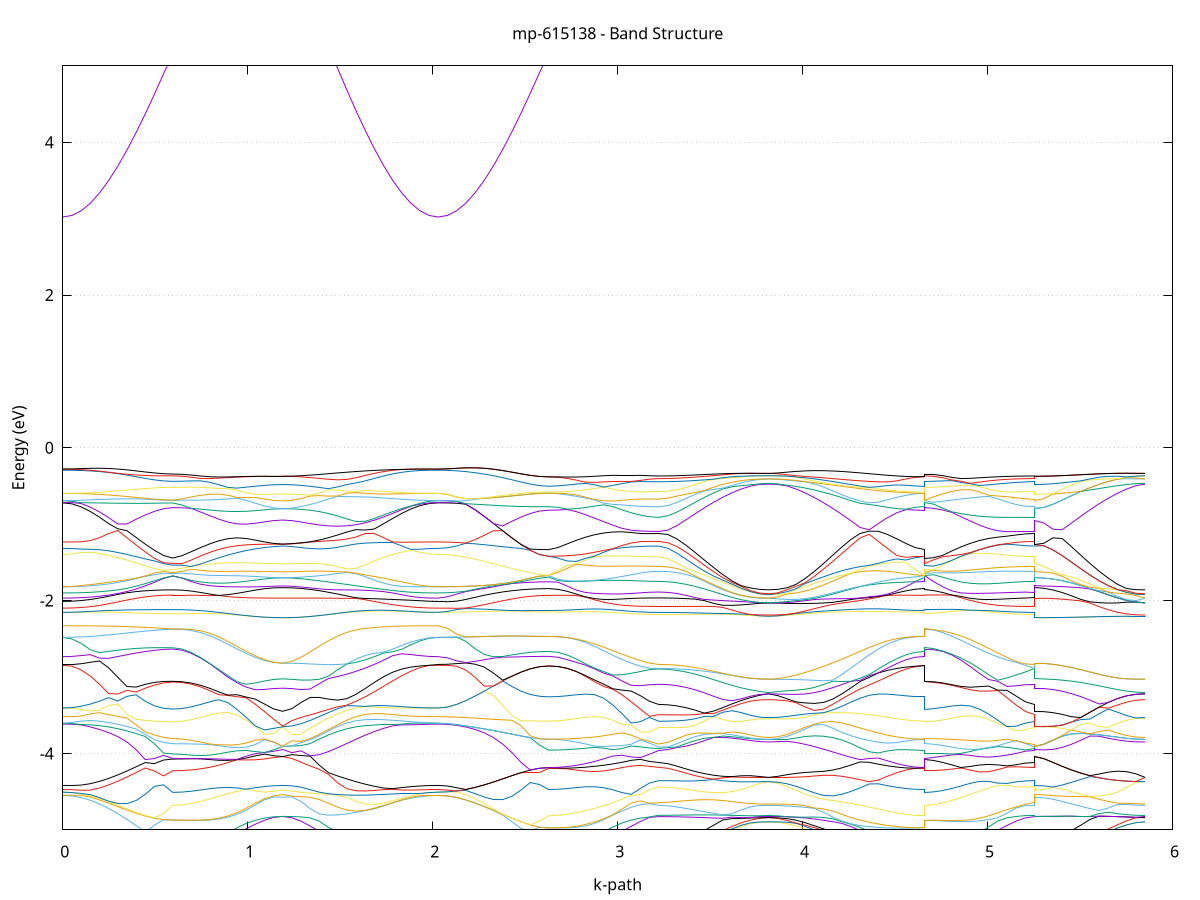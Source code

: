 set title 'mp-615138 - Band Structure'
set xlabel 'k-path'
set ylabel 'Energy (eV)'
set grid y
set yrange [-5:5]
set terminal png size 800,600
set output 'mp-615138_bands_gnuplot.png'
plot '-' using 1:2 with lines notitle, '-' using 1:2 with lines notitle, '-' using 1:2 with lines notitle, '-' using 1:2 with lines notitle, '-' using 1:2 with lines notitle, '-' using 1:2 with lines notitle, '-' using 1:2 with lines notitle, '-' using 1:2 with lines notitle, '-' using 1:2 with lines notitle, '-' using 1:2 with lines notitle, '-' using 1:2 with lines notitle, '-' using 1:2 with lines notitle, '-' using 1:2 with lines notitle, '-' using 1:2 with lines notitle, '-' using 1:2 with lines notitle, '-' using 1:2 with lines notitle, '-' using 1:2 with lines notitle, '-' using 1:2 with lines notitle, '-' using 1:2 with lines notitle, '-' using 1:2 with lines notitle, '-' using 1:2 with lines notitle, '-' using 1:2 with lines notitle, '-' using 1:2 with lines notitle, '-' using 1:2 with lines notitle, '-' using 1:2 with lines notitle, '-' using 1:2 with lines notitle, '-' using 1:2 with lines notitle, '-' using 1:2 with lines notitle, '-' using 1:2 with lines notitle, '-' using 1:2 with lines notitle, '-' using 1:2 with lines notitle, '-' using 1:2 with lines notitle, '-' using 1:2 with lines notitle, '-' using 1:2 with lines notitle, '-' using 1:2 with lines notitle, '-' using 1:2 with lines notitle, '-' using 1:2 with lines notitle, '-' using 1:2 with lines notitle, '-' using 1:2 with lines notitle, '-' using 1:2 with lines notitle, '-' using 1:2 with lines notitle, '-' using 1:2 with lines notitle, '-' using 1:2 with lines notitle, '-' using 1:2 with lines notitle, '-' using 1:2 with lines notitle, '-' using 1:2 with lines notitle, '-' using 1:2 with lines notitle, '-' using 1:2 with lines notitle, '-' using 1:2 with lines notitle, '-' using 1:2 with lines notitle, '-' using 1:2 with lines notitle, '-' using 1:2 with lines notitle, '-' using 1:2 with lines notitle, '-' using 1:2 with lines notitle, '-' using 1:2 with lines notitle, '-' using 1:2 with lines notitle, '-' using 1:2 with lines notitle, '-' using 1:2 with lines notitle, '-' using 1:2 with lines notitle, '-' using 1:2 with lines notitle, '-' using 1:2 with lines notitle, '-' using 1:2 with lines notitle, '-' using 1:2 with lines notitle, '-' using 1:2 with lines notitle, '-' using 1:2 with lines notitle, '-' using 1:2 with lines notitle, '-' using 1:2 with lines notitle, '-' using 1:2 with lines notitle, '-' using 1:2 with lines notitle, '-' using 1:2 with lines notitle, '-' using 1:2 with lines notitle, '-' using 1:2 with lines notitle, '-' using 1:2 with lines notitle, '-' using 1:2 with lines notitle, '-' using 1:2 with lines notitle, '-' using 1:2 with lines notitle, '-' using 1:2 with lines notitle, '-' using 1:2 with lines notitle, '-' using 1:2 with lines notitle, '-' using 1:2 with lines notitle, '-' using 1:2 with lines notitle, '-' using 1:2 with lines notitle, '-' using 1:2 with lines notitle, '-' using 1:2 with lines notitle, '-' using 1:2 with lines notitle, '-' using 1:2 with lines notitle, '-' using 1:2 with lines notitle, '-' using 1:2 with lines notitle, '-' using 1:2 with lines notitle, '-' using 1:2 with lines notitle, '-' using 1:2 with lines notitle, '-' using 1:2 with lines notitle, '-' using 1:2 with lines notitle, '-' using 1:2 with lines notitle, '-' using 1:2 with lines notitle, '-' using 1:2 with lines notitle, '-' using 1:2 with lines notitle, '-' using 1:2 with lines notitle, '-' using 1:2 with lines notitle, '-' using 1:2 with lines notitle, '-' using 1:2 with lines notitle, '-' using 1:2 with lines notitle, '-' using 1:2 with lines notitle, '-' using 1:2 with lines notitle, '-' using 1:2 with lines notitle, '-' using 1:2 with lines notitle, '-' using 1:2 with lines notitle, '-' using 1:2 with lines notitle, '-' using 1:2 with lines notitle, '-' using 1:2 with lines notitle, '-' using 1:2 with lines notitle, '-' using 1:2 with lines notitle, '-' using 1:2 with lines notitle, '-' using 1:2 with lines notitle, '-' using 1:2 with lines notitle, '-' using 1:2 with lines notitle, '-' using 1:2 with lines notitle, '-' using 1:2 with lines notitle, '-' using 1:2 with lines notitle, '-' using 1:2 with lines notitle, '-' using 1:2 with lines notitle, '-' using 1:2 with lines notitle, '-' using 1:2 with lines notitle, '-' using 1:2 with lines notitle, '-' using 1:2 with lines notitle, '-' using 1:2 with lines notitle, '-' using 1:2 with lines notitle, '-' using 1:2 with lines notitle
0.000000 -48.391350
0.049546 -48.391350
0.099091 -48.391350
0.148637 -48.391250
0.198183 -48.391250
0.247729 -48.391150
0.297274 -48.391150
0.346820 -48.391050
0.396366 -48.390950
0.445911 -48.390850
0.495457 -48.390750
0.545003 -48.390750
0.594549 -48.390650
0.594549 -48.390650
0.644094 -48.390650
0.693640 -48.390650
0.743186 -48.390650
0.792732 -48.390650
0.842277 -48.390650
0.891823 -48.390650
0.941369 -48.390550
0.990914 -48.390550
1.040460 -48.390550
1.090006 -48.390550
1.139552 -48.390550
1.189097 -48.390550
1.189097 -48.390550
1.238557 -48.390550
1.288017 -48.390650
1.337477 -48.390650
1.386937 -48.390650
1.436397 -48.390750
1.485857 -48.390750
1.535317 -48.390850
1.584777 -48.390950
1.634237 -48.390950
1.683697 -48.391050
1.733156 -48.391150
1.782616 -48.391150
1.832076 -48.391250
1.881536 -48.391250
1.930996 -48.391350
1.980456 -48.391350
2.029916 -48.391350
2.029916 -48.391350
2.079684 -48.391350
2.129452 -48.391350
2.179220 -48.391350
2.228987 -48.391350
2.278755 -48.391250
2.328523 -48.391250
2.378291 -48.391250
2.428059 -48.391250
2.477827 -48.391250
2.527594 -48.391250
2.577362 -48.391250
2.627130 -48.391250
2.627130 -48.391250
2.676676 -48.391250
2.726221 -48.391250
2.775767 -48.391150
2.825313 -48.391150
2.874859 -48.391150
2.924404 -48.391050
2.973950 -48.391050
3.023496 -48.390950
3.073041 -48.390850
3.122587 -48.390850
3.172133 -48.390750
3.221679 -48.390650
3.221679 -48.390650
3.271224 -48.390650
3.320770 -48.390650
3.370316 -48.390650
3.419862 -48.390650
3.469407 -48.390650
3.518953 -48.390650
3.568499 -48.390650
3.618044 -48.390650
3.667590 -48.390650
3.717136 -48.390650
3.766682 -48.390650
3.816227 -48.390650
3.816227 -48.390650
3.865687 -48.390650
3.915147 -48.390650
3.964607 -48.390750
4.014067 -48.390750
4.063527 -48.390750
4.112987 -48.390850
4.162447 -48.390850
4.211907 -48.390950
4.261367 -48.390950
4.310827 -48.391050
4.360286 -48.391050
4.409746 -48.391150
4.459206 -48.391150
4.508666 -48.391150
4.558126 -48.391250
4.607586 -48.391250
4.657046 -48.391250
4.657046 -48.390650
4.706814 -48.390650
4.756582 -48.390650
4.806350 -48.390650
4.856117 -48.390650
4.905885 -48.390650
4.955653 -48.390650
5.005421 -48.390650
5.055189 -48.390650
5.104957 -48.390650
5.154724 -48.390650
5.204492 -48.390650
5.254260 -48.390650
5.254260 -48.390550
5.304028 -48.390550
5.353796 -48.390550
5.403563 -48.390650
5.453331 -48.390650
5.503099 -48.390650
5.552867 -48.390650
5.602635 -48.390650
5.652403 -48.390650
5.702170 -48.390650
5.751938 -48.390650
5.801706 -48.390650
5.851474 -48.390650
e
0.000000 -48.389950
0.049546 -48.389950
0.099091 -48.389950
0.148637 -48.389950
0.198183 -48.390050
0.247729 -48.390050
0.297274 -48.390150
0.346820 -48.390150
0.396366 -48.390250
0.445911 -48.390350
0.495457 -48.390450
0.545003 -48.390550
0.594549 -48.390650
0.594549 -48.390650
0.644094 -48.390650
0.693640 -48.390650
0.743186 -48.390650
0.792732 -48.390650
0.842277 -48.390550
0.891823 -48.390550
0.941369 -48.390550
0.990914 -48.390550
1.040460 -48.390550
1.090006 -48.390550
1.139552 -48.390550
1.189097 -48.390550
1.189097 -48.390550
1.238557 -48.390550
1.288017 -48.390550
1.337477 -48.390550
1.386937 -48.390550
1.436397 -48.390450
1.485857 -48.390450
1.535317 -48.390350
1.584777 -48.390250
1.634237 -48.390250
1.683697 -48.390150
1.733156 -48.390150
1.782616 -48.390050
1.832076 -48.390050
1.881536 -48.389950
1.930996 -48.389950
1.980456 -48.389950
2.029916 -48.389950
2.029916 -48.389950
2.079684 -48.389950
2.129452 -48.389950
2.179220 -48.389950
2.228987 -48.389950
2.278755 -48.389950
2.328523 -48.389950
2.378291 -48.389950
2.428059 -48.389950
2.477827 -48.389950
2.527594 -48.389950
2.577362 -48.389950
2.627130 -48.389950
2.627130 -48.389950
2.676676 -48.389950
2.726221 -48.389950
2.775767 -48.389950
2.825313 -48.390050
2.874859 -48.390050
2.924404 -48.390150
2.973950 -48.390250
3.023496 -48.390350
3.073041 -48.390350
3.122587 -48.390450
3.172133 -48.390550
3.221679 -48.390650
3.221679 -48.390650
3.271224 -48.390650
3.320770 -48.390650
3.370316 -48.390650
3.419862 -48.390650
3.469407 -48.390650
3.518953 -48.390650
3.568499 -48.390650
3.618044 -48.390650
3.667590 -48.390650
3.717136 -48.390650
3.766682 -48.390650
3.816227 -48.390650
3.816227 -48.390650
3.865687 -48.390650
3.915147 -48.390650
3.964607 -48.390650
4.014067 -48.390550
4.063527 -48.390550
4.112987 -48.390450
4.162447 -48.390450
4.211907 -48.390350
4.261367 -48.390250
4.310827 -48.390250
4.360286 -48.390150
4.409746 -48.390050
4.459206 -48.390050
4.508666 -48.389950
4.558126 -48.389950
4.607586 -48.389950
4.657046 -48.389950
4.657046 -48.390650
4.706814 -48.390650
4.756582 -48.390650
4.806350 -48.390650
4.856117 -48.390650
4.905885 -48.390650
4.955653 -48.390650
5.005421 -48.390650
5.055189 -48.390650
5.104957 -48.390650
5.154724 -48.390650
5.204492 -48.390650
5.254260 -48.390650
5.254260 -48.390550
5.304028 -48.390550
5.353796 -48.390550
5.403563 -48.390650
5.453331 -48.390650
5.503099 -48.390650
5.552867 -48.390650
5.602635 -48.390650
5.652403 -48.390650
5.702170 -48.390650
5.751938 -48.390650
5.801706 -48.390650
5.851474 -48.390650
e
0.000000 -48.384450
0.049546 -48.384450
0.099091 -48.384450
0.148637 -48.384450
0.198183 -48.384450
0.247729 -48.384450
0.297274 -48.384350
0.346820 -48.384350
0.396366 -48.384350
0.445911 -48.384350
0.495457 -48.384350
0.545003 -48.384350
0.594549 -48.384350
0.594549 -48.384350
0.644094 -48.384650
0.693640 -48.384850
0.743186 -48.385150
0.792732 -48.385450
0.842277 -48.385650
0.891823 -48.385850
0.941369 -48.386050
0.990914 -48.386250
1.040460 -48.386350
1.090006 -48.386450
1.139552 -48.386550
1.189097 -48.386550
1.189097 -48.386550
1.238557 -48.386550
1.288017 -48.386450
1.337477 -48.386350
1.386937 -48.386250
1.436397 -48.386150
1.485857 -48.385950
1.535317 -48.385750
1.584777 -48.385550
1.634237 -48.385350
1.683697 -48.385150
1.733156 -48.385050
1.782616 -48.384850
1.832076 -48.384750
1.881536 -48.384650
1.930996 -48.384550
1.980456 -48.384450
2.029916 -48.384450
2.029916 -48.384450
2.079684 -48.384450
2.129452 -48.384450
2.179220 -48.384450
2.228987 -48.384450
2.278755 -48.384450
2.328523 -48.384450
2.378291 -48.384450
2.428059 -48.384450
2.477827 -48.384450
2.527594 -48.384450
2.577362 -48.384450
2.627130 -48.384450
2.627130 -48.384450
2.676676 -48.384450
2.726221 -48.384450
2.775767 -48.384450
2.825313 -48.384450
2.874859 -48.384350
2.924404 -48.384350
2.973950 -48.384350
3.023496 -48.384350
3.073041 -48.384350
3.122587 -48.384350
3.172133 -48.384350
3.221679 -48.384350
3.221679 -48.384350
3.271224 -48.384650
3.320770 -48.384850
3.370316 -48.385150
3.419862 -48.385450
3.469407 -48.385650
3.518953 -48.385950
3.568499 -48.386150
3.618044 -48.386250
3.667590 -48.386450
3.717136 -48.386550
3.766682 -48.386550
3.816227 -48.386550
3.816227 -48.386550
3.865687 -48.386550
3.915147 -48.386550
3.964607 -48.386450
4.014067 -48.386250
4.063527 -48.386150
4.112987 -48.385950
4.162447 -48.385750
4.211907 -48.385550
4.261367 -48.385350
4.310827 -48.385150
4.360286 -48.385050
4.409746 -48.384850
4.459206 -48.384750
4.508666 -48.384550
4.558126 -48.384550
4.607586 -48.384450
4.657046 -48.384450
4.657046 -48.384350
4.706814 -48.384350
4.756582 -48.384350
4.806350 -48.384350
4.856117 -48.384350
4.905885 -48.384350
4.955653 -48.384350
5.005421 -48.384350
5.055189 -48.384350
5.104957 -48.384350
5.154724 -48.384350
5.204492 -48.384350
5.254260 -48.384350
5.254260 -48.386550
5.304028 -48.386550
5.353796 -48.386550
5.403563 -48.386550
5.453331 -48.386550
5.503099 -48.386550
5.552867 -48.386550
5.602635 -48.386550
5.652403 -48.386550
5.702170 -48.386550
5.751938 -48.386550
5.801706 -48.386550
5.851474 -48.386550
e
0.000000 -48.384450
0.049546 -48.384450
0.099091 -48.384450
0.148637 -48.384450
0.198183 -48.384450
0.247729 -48.384450
0.297274 -48.384350
0.346820 -48.384350
0.396366 -48.384350
0.445911 -48.384350
0.495457 -48.384350
0.545003 -48.384350
0.594549 -48.384350
0.594549 -48.384350
0.644094 -48.384050
0.693640 -48.383750
0.743186 -48.383450
0.792732 -48.383150
0.842277 -48.382950
0.891823 -48.382750
0.941369 -48.382550
0.990914 -48.382350
1.040460 -48.382250
1.090006 -48.382150
1.139552 -48.382050
1.189097 -48.382050
1.189097 -48.382050
1.238557 -48.382050
1.288017 -48.382150
1.337477 -48.382250
1.386937 -48.382350
1.436397 -48.382450
1.485857 -48.382650
1.535317 -48.382850
1.584777 -48.383150
1.634237 -48.383350
1.683697 -48.383550
1.733156 -48.383750
1.782616 -48.383950
1.832076 -48.384150
1.881536 -48.384250
1.930996 -48.384350
1.980456 -48.384450
2.029916 -48.384450
2.029916 -48.384450
2.079684 -48.384450
2.129452 -48.384450
2.179220 -48.384450
2.228987 -48.384450
2.278755 -48.384450
2.328523 -48.384450
2.378291 -48.384450
2.428059 -48.384450
2.477827 -48.384450
2.527594 -48.384450
2.577362 -48.384450
2.627130 -48.384450
2.627130 -48.384450
2.676676 -48.384450
2.726221 -48.384450
2.775767 -48.384450
2.825313 -48.384450
2.874859 -48.384350
2.924404 -48.384350
2.973950 -48.384350
3.023496 -48.384350
3.073041 -48.384350
3.122587 -48.384350
3.172133 -48.384250
3.221679 -48.384250
3.221679 -48.384250
3.271224 -48.384050
3.320770 -48.383750
3.370316 -48.383450
3.419862 -48.383150
3.469407 -48.382950
3.518953 -48.382750
3.568499 -48.382550
3.618044 -48.382350
3.667590 -48.382250
3.717136 -48.382150
3.766682 -48.382050
3.816227 -48.382050
3.816227 -48.382050
3.865687 -48.382050
3.915147 -48.382150
3.964607 -48.382250
4.014067 -48.382350
4.063527 -48.382450
4.112987 -48.382650
4.162447 -48.382850
4.211907 -48.383050
4.261367 -48.383350
4.310827 -48.383550
4.360286 -48.383750
4.409746 -48.383950
4.459206 -48.384150
4.508666 -48.384250
4.558126 -48.384350
4.607586 -48.384450
4.657046 -48.384450
4.657046 -48.384350
4.706814 -48.384350
4.756582 -48.384350
4.806350 -48.384350
4.856117 -48.384350
4.905885 -48.384350
4.955653 -48.384350
5.005421 -48.384250
5.055189 -48.384250
5.104957 -48.384250
5.154724 -48.384250
5.204492 -48.384250
5.254260 -48.384250
5.254260 -48.382050
5.304028 -48.382050
5.353796 -48.382050
5.403563 -48.382050
5.453331 -48.382050
5.503099 -48.382050
5.552867 -48.382050
5.602635 -48.382050
5.652403 -48.382050
5.702170 -48.382050
5.751938 -48.382050
5.801706 -48.382050
5.851474 -48.382050
e
0.000000 -48.355050
0.049546 -48.355050
0.099091 -48.355050
0.148637 -48.355150
0.198183 -48.355150
0.247729 -48.355150
0.297274 -48.355150
0.346820 -48.355150
0.396366 -48.355250
0.445911 -48.355250
0.495457 -48.355250
0.545003 -48.355250
0.594549 -48.355250
0.594549 -48.355250
0.644094 -48.355550
0.693640 -48.355850
0.743186 -48.356050
0.792732 -48.356350
0.842277 -48.356650
0.891823 -48.356850
0.941369 -48.357050
0.990914 -48.357250
1.040460 -48.357350
1.090006 -48.357450
1.139552 -48.357450
1.189097 -48.357550
1.189097 -48.357550
1.238557 -48.357450
1.288017 -48.357450
1.337477 -48.357350
1.386937 -48.357250
1.436397 -48.357050
1.485857 -48.356850
1.535317 -48.356650
1.584777 -48.356450
1.634237 -48.356250
1.683697 -48.356050
1.733156 -48.355750
1.782616 -48.355550
1.832076 -48.355450
1.881536 -48.355250
1.930996 -48.355150
1.980456 -48.355150
2.029916 -48.355050
2.029916 -48.355050
2.079684 -48.355050
2.129452 -48.355050
2.179220 -48.355050
2.228987 -48.355050
2.278755 -48.355050
2.328523 -48.355050
2.378291 -48.355050
2.428059 -48.355050
2.477827 -48.355050
2.527594 -48.354950
2.577362 -48.354950
2.627130 -48.354950
2.627130 -48.354950
2.676676 -48.354950
2.726221 -48.355050
2.775767 -48.355050
2.825313 -48.355050
2.874859 -48.355050
2.924404 -48.355050
2.973950 -48.355150
3.023496 -48.355150
3.073041 -48.355150
3.122587 -48.355150
3.172133 -48.355250
3.221679 -48.355250
3.221679 -48.355250
3.271224 -48.355450
3.320770 -48.355850
3.370316 -48.356150
3.419862 -48.356350
3.469407 -48.356650
3.518953 -48.356950
3.568499 -48.357150
3.618044 -48.357250
3.667590 -48.357450
3.717136 -48.357550
3.766682 -48.357650
3.816227 -48.357650
3.816227 -48.357650
3.865687 -48.357650
3.915147 -48.357550
3.964607 -48.357450
4.014067 -48.357350
4.063527 -48.357150
4.112987 -48.356950
4.162447 -48.356750
4.211907 -48.356450
4.261367 -48.356250
4.310827 -48.355950
4.360286 -48.355750
4.409746 -48.355550
4.459206 -48.355350
4.508666 -48.355150
4.558126 -48.355050
4.607586 -48.355050
4.657046 -48.354950
4.657046 -48.355250
4.706814 -48.355250
4.756582 -48.355250
4.806350 -48.355250
4.856117 -48.355250
4.905885 -48.355250
4.955653 -48.355150
5.005421 -48.355150
5.055189 -48.355150
5.104957 -48.355150
5.154724 -48.355250
5.204492 -48.355250
5.254260 -48.355250
5.254260 -48.357550
5.304028 -48.357550
5.353796 -48.357550
5.403563 -48.357550
5.453331 -48.357550
5.503099 -48.357550
5.552867 -48.357550
5.602635 -48.357550
5.652403 -48.357550
5.702170 -48.357650
5.751938 -48.357650
5.801706 -48.357650
5.851474 -48.357650
e
0.000000 -48.355050
0.049546 -48.355050
0.099091 -48.355050
0.148637 -48.355050
0.198183 -48.355150
0.247729 -48.355150
0.297274 -48.355150
0.346820 -48.355150
0.396366 -48.355150
0.445911 -48.355150
0.495457 -48.355150
0.545003 -48.355150
0.594549 -48.355150
0.594549 -48.355150
0.644094 -48.354850
0.693640 -48.354550
0.743186 -48.354250
0.792732 -48.353950
0.842277 -48.353750
0.891823 -48.353550
0.941369 -48.353250
0.990914 -48.353150
1.040460 -48.352950
1.090006 -48.352850
1.139552 -48.352750
1.189097 -48.352750
1.189097 -48.352750
1.238557 -48.352750
1.288017 -48.352850
1.337477 -48.352950
1.386937 -48.353050
1.436397 -48.353250
1.485857 -48.353450
1.535317 -48.353650
1.584777 -48.353850
1.634237 -48.354050
1.683697 -48.354250
1.733156 -48.354450
1.782616 -48.354650
1.832076 -48.354850
1.881536 -48.354950
1.930996 -48.355050
1.980456 -48.355050
2.029916 -48.355050
2.029916 -48.355050
2.079684 -48.355050
2.129452 -48.355050
2.179220 -48.355050
2.228987 -48.355050
2.278755 -48.355050
2.328523 -48.355050
2.378291 -48.355050
2.428059 -48.355050
2.477827 -48.355050
2.527594 -48.354950
2.577362 -48.354950
2.627130 -48.354950
2.627130 -48.354950
2.676676 -48.354950
2.726221 -48.355050
2.775767 -48.355050
2.825313 -48.355050
2.874859 -48.355050
2.924404 -48.355050
2.973950 -48.355050
3.023496 -48.355150
3.073041 -48.355150
3.122587 -48.355150
3.172133 -48.355150
3.221679 -48.355150
3.221679 -48.355150
3.271224 -48.354850
3.320770 -48.354550
3.370316 -48.354250
3.419862 -48.353950
3.469407 -48.353750
3.518953 -48.353450
3.568499 -48.353250
3.618044 -48.353050
3.667590 -48.352950
3.717136 -48.352850
3.766682 -48.352750
3.816227 -48.352750
3.816227 -48.352750
3.865687 -48.352750
3.915147 -48.352850
3.964607 -48.352950
4.014067 -48.353050
4.063527 -48.353250
4.112987 -48.353450
4.162447 -48.353650
4.211907 -48.353850
4.261367 -48.354050
4.310827 -48.354250
4.360286 -48.354450
4.409746 -48.354550
4.459206 -48.354750
4.508666 -48.354850
4.558126 -48.354950
4.607586 -48.354950
4.657046 -48.354950
4.657046 -48.355150
4.706814 -48.355150
4.756582 -48.355150
4.806350 -48.355150
4.856117 -48.355150
4.905885 -48.355150
4.955653 -48.355150
5.005421 -48.355150
5.055189 -48.355150
5.104957 -48.355150
5.154724 -48.355150
5.204492 -48.355150
5.254260 -48.355150
5.254260 -48.352750
5.304028 -48.352750
5.353796 -48.352750
5.403563 -48.352750
5.453331 -48.352750
5.503099 -48.352750
5.552867 -48.352750
5.602635 -48.352750
5.652403 -48.352750
5.702170 -48.352750
5.751938 -48.352750
5.801706 -48.352750
5.851474 -48.352750
e
0.000000 -48.306550
0.049546 -48.306550
0.099091 -48.306550
0.148637 -48.306550
0.198183 -48.306550
0.247729 -48.306550
0.297274 -48.306550
0.346820 -48.306650
0.396366 -48.306650
0.445911 -48.306650
0.495457 -48.306650
0.545003 -48.306650
0.594549 -48.306650
0.594549 -48.306650
0.644094 -48.306650
0.693640 -48.306650
0.743186 -48.306650
0.792732 -48.306650
0.842277 -48.306650
0.891823 -48.306650
0.941369 -48.306650
0.990914 -48.306650
1.040460 -48.306650
1.090006 -48.306650
1.139552 -48.306650
1.189097 -48.306650
1.189097 -48.306650
1.238557 -48.306650
1.288017 -48.306650
1.337477 -48.306650
1.386937 -48.306650
1.436397 -48.306650
1.485857 -48.306650
1.535317 -48.306650
1.584777 -48.306650
1.634237 -48.306650
1.683697 -48.306550
1.733156 -48.306550
1.782616 -48.306550
1.832076 -48.306550
1.881536 -48.306550
1.930996 -48.306550
1.980456 -48.306550
2.029916 -48.306550
2.029916 -48.306550
2.079684 -48.306550
2.129452 -48.306550
2.179220 -48.306550
2.228987 -48.306550
2.278755 -48.306550
2.328523 -48.306650
2.378291 -48.306650
2.428059 -48.306650
2.477827 -48.306650
2.527594 -48.306650
2.577362 -48.306650
2.627130 -48.306650
2.627130 -48.306650
2.676676 -48.306650
2.726221 -48.306650
2.775767 -48.306650
2.825313 -48.306650
2.874859 -48.306650
2.924404 -48.306650
2.973950 -48.306650
3.023496 -48.306650
3.073041 -48.306650
3.122587 -48.306650
3.172133 -48.306650
3.221679 -48.306650
3.221679 -48.306650
3.271224 -48.306650
3.320770 -48.306650
3.370316 -48.306650
3.419862 -48.306650
3.469407 -48.306650
3.518953 -48.306650
3.568499 -48.306650
3.618044 -48.306650
3.667590 -48.306650
3.717136 -48.306650
3.766682 -48.306650
3.816227 -48.306550
3.816227 -48.306550
3.865687 -48.306650
3.915147 -48.306650
3.964607 -48.306650
4.014067 -48.306650
4.063527 -48.306650
4.112987 -48.306650
4.162447 -48.306650
4.211907 -48.306650
4.261367 -48.306650
4.310827 -48.306650
4.360286 -48.306650
4.409746 -48.306650
4.459206 -48.306650
4.508666 -48.306650
4.558126 -48.306650
4.607586 -48.306650
4.657046 -48.306650
4.657046 -48.306650
4.706814 -48.306650
4.756582 -48.306650
4.806350 -48.306650
4.856117 -48.306650
4.905885 -48.306650
4.955653 -48.306650
5.005421 -48.306650
5.055189 -48.306650
5.104957 -48.306650
5.154724 -48.306650
5.204492 -48.306650
5.254260 -48.306650
5.254260 -48.306650
5.304028 -48.306650
5.353796 -48.306650
5.403563 -48.306650
5.453331 -48.306650
5.503099 -48.306650
5.552867 -48.306650
5.602635 -48.306650
5.652403 -48.306650
5.702170 -48.306650
5.751938 -48.306650
5.801706 -48.306550
5.851474 -48.306550
e
0.000000 -48.306550
0.049546 -48.306550
0.099091 -48.306550
0.148637 -48.306550
0.198183 -48.306550
0.247729 -48.306550
0.297274 -48.306550
0.346820 -48.306550
0.396366 -48.306550
0.445911 -48.306550
0.495457 -48.306550
0.545003 -48.306550
0.594549 -48.306550
0.594549 -48.306550
0.644094 -48.306550
0.693640 -48.306550
0.743186 -48.306550
0.792732 -48.306550
0.842277 -48.306550
0.891823 -48.306550
0.941369 -48.306650
0.990914 -48.306650
1.040460 -48.306650
1.090006 -48.306650
1.139552 -48.306650
1.189097 -48.306650
1.189097 -48.306650
1.238557 -48.306650
1.288017 -48.306650
1.337477 -48.306650
1.386937 -48.306650
1.436397 -48.306650
1.485857 -48.306650
1.535317 -48.306550
1.584777 -48.306550
1.634237 -48.306550
1.683697 -48.306550
1.733156 -48.306550
1.782616 -48.306550
1.832076 -48.306550
1.881536 -48.306550
1.930996 -48.306550
1.980456 -48.306550
2.029916 -48.306550
2.029916 -48.306550
2.079684 -48.306550
2.129452 -48.306550
2.179220 -48.306550
2.228987 -48.306550
2.278755 -48.306550
2.328523 -48.306650
2.378291 -48.306650
2.428059 -48.306650
2.477827 -48.306650
2.527594 -48.306650
2.577362 -48.306650
2.627130 -48.306650
2.627130 -48.306650
2.676676 -48.306650
2.726221 -48.306650
2.775767 -48.306650
2.825313 -48.306650
2.874859 -48.306650
2.924404 -48.306650
2.973950 -48.306550
3.023496 -48.306550
3.073041 -48.306550
3.122587 -48.306550
3.172133 -48.306550
3.221679 -48.306550
3.221679 -48.306550
3.271224 -48.306550
3.320770 -48.306550
3.370316 -48.306550
3.419862 -48.306550
3.469407 -48.306550
3.518953 -48.306550
3.568499 -48.306550
3.618044 -48.306550
3.667590 -48.306550
3.717136 -48.306550
3.766682 -48.306550
3.816227 -48.306550
3.816227 -48.306550
3.865687 -48.306550
3.915147 -48.306650
3.964607 -48.306550
4.014067 -48.306550
4.063527 -48.306550
4.112987 -48.306550
4.162447 -48.306550
4.211907 -48.306550
4.261367 -48.306550
4.310827 -48.306650
4.360286 -48.306650
4.409746 -48.306650
4.459206 -48.306650
4.508666 -48.306650
4.558126 -48.306650
4.607586 -48.306650
4.657046 -48.306650
4.657046 -48.306550
4.706814 -48.306550
4.756582 -48.306550
4.806350 -48.306550
4.856117 -48.306550
4.905885 -48.306550
4.955653 -48.306550
5.005421 -48.306550
5.055189 -48.306550
5.104957 -48.306550
5.154724 -48.306550
5.204492 -48.306550
5.254260 -48.306550
5.254260 -48.306650
5.304028 -48.306650
5.353796 -48.306650
5.403563 -48.306650
5.453331 -48.306650
5.503099 -48.306650
5.552867 -48.306650
5.602635 -48.306650
5.652403 -48.306650
5.702170 -48.306650
5.751938 -48.306650
5.801706 -48.306550
5.851474 -48.306550
e
0.000000 -48.254350
0.049546 -48.254350
0.099091 -48.254350
0.148637 -48.254350
0.198183 -48.254350
0.247729 -48.254350
0.297274 -48.254350
0.346820 -48.254350
0.396366 -48.254350
0.445911 -48.254350
0.495457 -48.254350
0.545003 -48.254350
0.594549 -48.254350
0.594549 -48.254350
0.644094 -48.254350
0.693640 -48.254350
0.743186 -48.254350
0.792732 -48.254350
0.842277 -48.254350
0.891823 -48.254350
0.941369 -48.254350
0.990914 -48.254350
1.040460 -48.254350
1.090006 -48.254350
1.139552 -48.254350
1.189097 -48.254350
1.189097 -48.254350
1.238557 -48.254350
1.288017 -48.254350
1.337477 -48.254350
1.386937 -48.254350
1.436397 -48.254350
1.485857 -48.254350
1.535317 -48.254350
1.584777 -48.254350
1.634237 -48.254350
1.683697 -48.254350
1.733156 -48.254350
1.782616 -48.254350
1.832076 -48.254350
1.881536 -48.254350
1.930996 -48.254350
1.980456 -48.254350
2.029916 -48.254350
2.029916 -48.254350
2.079684 -48.254350
2.129452 -48.254350
2.179220 -48.254350
2.228987 -48.254350
2.278755 -48.254350
2.328523 -48.254350
2.378291 -48.254350
2.428059 -48.254350
2.477827 -48.254350
2.527594 -48.254450
2.577362 -48.254450
2.627130 -48.254450
2.627130 -48.254450
2.676676 -48.254450
2.726221 -48.254450
2.775767 -48.254350
2.825313 -48.254350
2.874859 -48.254350
2.924404 -48.254350
2.973950 -48.254350
3.023496 -48.254350
3.073041 -48.254350
3.122587 -48.254350
3.172133 -48.254350
3.221679 -48.254350
3.221679 -48.254350
3.271224 -48.254350
3.320770 -48.254350
3.370316 -48.254350
3.419862 -48.254350
3.469407 -48.254350
3.518953 -48.254350
3.568499 -48.254350
3.618044 -48.254250
3.667590 -48.254250
3.717136 -48.254250
3.766682 -48.254250
3.816227 -48.254250
3.816227 -48.254250
3.865687 -48.254250
3.915147 -48.254250
3.964607 -48.254250
4.014067 -48.254250
4.063527 -48.254350
4.112987 -48.254350
4.162447 -48.254350
4.211907 -48.254350
4.261367 -48.254350
4.310827 -48.254350
4.360286 -48.254350
4.409746 -48.254350
4.459206 -48.254350
4.508666 -48.254350
4.558126 -48.254450
4.607586 -48.254450
4.657046 -48.254450
4.657046 -48.254350
4.706814 -48.254350
4.756582 -48.254350
4.806350 -48.254350
4.856117 -48.254350
4.905885 -48.254350
4.955653 -48.254350
5.005421 -48.254350
5.055189 -48.254350
5.104957 -48.254350
5.154724 -48.254350
5.204492 -48.254350
5.254260 -48.254350
5.254260 -48.254350
5.304028 -48.254350
5.353796 -48.254350
5.403563 -48.254350
5.453331 -48.254350
5.503099 -48.254350
5.552867 -48.254350
5.602635 -48.254350
5.652403 -48.254350
5.702170 -48.254250
5.751938 -48.254250
5.801706 -48.254250
5.851474 -48.254250
e
0.000000 -48.166750
0.049546 -48.166750
0.099091 -48.166750
0.148637 -48.166750
0.198183 -48.166750
0.247729 -48.166750
0.297274 -48.166850
0.346820 -48.166850
0.396366 -48.166850
0.445911 -48.166850
0.495457 -48.166850
0.545003 -48.166850
0.594549 -48.166850
0.594549 -48.166850
0.644094 -48.166850
0.693640 -48.166850
0.743186 -48.166850
0.792732 -48.166850
0.842277 -48.166850
0.891823 -48.166850
0.941369 -48.166850
0.990914 -48.166850
1.040460 -48.166850
1.090006 -48.166850
1.139552 -48.166850
1.189097 -48.166850
1.189097 -48.166850
1.238557 -48.166850
1.288017 -48.166850
1.337477 -48.166850
1.386937 -48.166850
1.436397 -48.166850
1.485857 -48.166850
1.535317 -48.166850
1.584777 -48.166850
1.634237 -48.166850
1.683697 -48.166850
1.733156 -48.166850
1.782616 -48.166850
1.832076 -48.166750
1.881536 -48.166750
1.930996 -48.166750
1.980456 -48.166750
2.029916 -48.166750
2.029916 -48.166750
2.079684 -48.166750
2.129452 -48.166750
2.179220 -48.166750
2.228987 -48.166750
2.278755 -48.166750
2.328523 -48.166750
2.378291 -48.166750
2.428059 -48.166850
2.477827 -48.166850
2.527594 -48.166850
2.577362 -48.166850
2.627130 -48.166850
2.627130 -48.166850
2.676676 -48.166850
2.726221 -48.166850
2.775767 -48.166850
2.825313 -48.166850
2.874859 -48.166850
2.924404 -48.166850
2.973950 -48.166850
3.023496 -48.166850
3.073041 -48.166850
3.122587 -48.166850
3.172133 -48.166850
3.221679 -48.166850
3.221679 -48.166850
3.271224 -48.166850
3.320770 -48.166850
3.370316 -48.166850
3.419862 -48.166850
3.469407 -48.166850
3.518953 -48.166850
3.568499 -48.166850
3.618044 -48.166750
3.667590 -48.166750
3.717136 -48.166750
3.766682 -48.166750
3.816227 -48.166750
3.816227 -48.166750
3.865687 -48.166750
3.915147 -48.166750
3.964607 -48.166750
4.014067 -48.166850
4.063527 -48.166850
4.112987 -48.166850
4.162447 -48.166850
4.211907 -48.166850
4.261367 -48.166850
4.310827 -48.166850
4.360286 -48.166850
4.409746 -48.166850
4.459206 -48.166850
4.508666 -48.166850
4.558126 -48.166850
4.607586 -48.166850
4.657046 -48.166850
4.657046 -48.166850
4.706814 -48.166850
4.756582 -48.166850
4.806350 -48.166850
4.856117 -48.166850
4.905885 -48.166850
4.955653 -48.166850
5.005421 -48.166850
5.055189 -48.166850
5.104957 -48.166850
5.154724 -48.166850
5.204492 -48.166850
5.254260 -48.166850
5.254260 -48.166750
5.304028 -48.166850
5.353796 -48.166850
5.403563 -48.166850
5.453331 -48.166750
5.503099 -48.166750
5.552867 -48.166750
5.602635 -48.166750
5.652403 -48.166750
5.702170 -48.166750
5.751938 -48.166750
5.801706 -48.166750
5.851474 -48.166750
e
0.000000 -48.166750
0.049546 -48.166750
0.099091 -48.166750
0.148637 -48.166750
0.198183 -48.166750
0.247729 -48.166750
0.297274 -48.166750
0.346820 -48.166850
0.396366 -48.166850
0.445911 -48.166850
0.495457 -48.166850
0.545003 -48.166850
0.594549 -48.166850
0.594549 -48.166850
0.644094 -48.166850
0.693640 -48.166850
0.743186 -48.166850
0.792732 -48.166850
0.842277 -48.166850
0.891823 -48.166850
0.941369 -48.166850
0.990914 -48.166850
1.040460 -48.166850
1.090006 -48.166850
1.139552 -48.166850
1.189097 -48.166750
1.189097 -48.166750
1.238557 -48.166850
1.288017 -48.166850
1.337477 -48.166850
1.386937 -48.166850
1.436397 -48.166750
1.485857 -48.166750
1.535317 -48.166750
1.584777 -48.166750
1.634237 -48.166750
1.683697 -48.166750
1.733156 -48.166750
1.782616 -48.166750
1.832076 -48.166750
1.881536 -48.166750
1.930996 -48.166750
1.980456 -48.166750
2.029916 -48.166750
2.029916 -48.166750
2.079684 -48.166750
2.129452 -48.166750
2.179220 -48.166750
2.228987 -48.166750
2.278755 -48.166750
2.328523 -48.166750
2.378291 -48.166750
2.428059 -48.166850
2.477827 -48.166850
2.527594 -48.166850
2.577362 -48.166850
2.627130 -48.166850
2.627130 -48.166850
2.676676 -48.166850
2.726221 -48.166850
2.775767 -48.166850
2.825313 -48.166850
2.874859 -48.166850
2.924404 -48.166850
2.973950 -48.166850
3.023496 -48.166850
3.073041 -48.166850
3.122587 -48.166850
3.172133 -48.166850
3.221679 -48.166850
3.221679 -48.166850
3.271224 -48.166850
3.320770 -48.166850
3.370316 -48.166850
3.419862 -48.166850
3.469407 -48.166850
3.518953 -48.166750
3.568499 -48.166750
3.618044 -48.166750
3.667590 -48.166750
3.717136 -48.166750
3.766682 -48.166750
3.816227 -48.166750
3.816227 -48.166750
3.865687 -48.166750
3.915147 -48.166750
3.964607 -48.166750
4.014067 -48.166750
4.063527 -48.166750
4.112987 -48.166750
4.162447 -48.166750
4.211907 -48.166750
4.261367 -48.166750
4.310827 -48.166750
4.360286 -48.166750
4.409746 -48.166750
4.459206 -48.166850
4.508666 -48.166850
4.558126 -48.166850
4.607586 -48.166850
4.657046 -48.166850
4.657046 -48.166850
4.706814 -48.166850
4.756582 -48.166850
4.806350 -48.166850
4.856117 -48.166850
4.905885 -48.166850
4.955653 -48.166850
5.005421 -48.166850
5.055189 -48.166850
5.104957 -48.166850
5.154724 -48.166850
5.204492 -48.166850
5.254260 -48.166850
5.254260 -48.166750
5.304028 -48.166850
5.353796 -48.166850
5.403563 -48.166850
5.453331 -48.166750
5.503099 -48.166750
5.552867 -48.166750
5.602635 -48.166750
5.652403 -48.166750
5.702170 -48.166750
5.751938 -48.166750
5.801706 -48.166750
5.851474 -48.166750
e
0.000000 -48.144150
0.049546 -48.144150
0.099091 -48.144150
0.148637 -48.144150
0.198183 -48.144150
0.247729 -48.144150
0.297274 -48.144150
0.346820 -48.144150
0.396366 -48.144150
0.445911 -48.144150
0.495457 -48.144150
0.545003 -48.144150
0.594549 -48.144150
0.594549 -48.144150
0.644094 -48.144150
0.693640 -48.144150
0.743186 -48.144150
0.792732 -48.144250
0.842277 -48.144250
0.891823 -48.144250
0.941369 -48.144250
0.990914 -48.144250
1.040460 -48.144250
1.090006 -48.144250
1.139552 -48.144250
1.189097 -48.144250
1.189097 -48.144250
1.238557 -48.144250
1.288017 -48.144250
1.337477 -48.144250
1.386937 -48.144250
1.436397 -48.144250
1.485857 -48.144150
1.535317 -48.144150
1.584777 -48.144150
1.634237 -48.144150
1.683697 -48.144150
1.733156 -48.144150
1.782616 -48.144150
1.832076 -48.144150
1.881536 -48.144150
1.930996 -48.144150
1.980456 -48.144150
2.029916 -48.144150
2.029916 -48.144150
2.079684 -48.144150
2.129452 -48.144150
2.179220 -48.144150
2.228987 -48.144150
2.278755 -48.144150
2.328523 -48.144150
2.378291 -48.144250
2.428059 -48.144250
2.477827 -48.144250
2.527594 -48.144250
2.577362 -48.144250
2.627130 -48.144250
2.627130 -48.144250
2.676676 -48.144250
2.726221 -48.144250
2.775767 -48.144250
2.825313 -48.144250
2.874859 -48.144250
2.924404 -48.144250
2.973950 -48.144250
3.023496 -48.144250
3.073041 -48.144150
3.122587 -48.144150
3.172133 -48.144150
3.221679 -48.144150
3.221679 -48.144150
3.271224 -48.144150
3.320770 -48.144150
3.370316 -48.144150
3.419862 -48.144150
3.469407 -48.144150
3.518953 -48.144150
3.568499 -48.144150
3.618044 -48.144150
3.667590 -48.144150
3.717136 -48.144150
3.766682 -48.144150
3.816227 -48.144150
3.816227 -48.144150
3.865687 -48.144150
3.915147 -48.144150
3.964607 -48.144150
4.014067 -48.144150
4.063527 -48.144150
4.112987 -48.144150
4.162447 -48.144150
4.211907 -48.144150
4.261367 -48.144150
4.310827 -48.144150
4.360286 -48.144250
4.409746 -48.144250
4.459206 -48.144250
4.508666 -48.144250
4.558126 -48.144250
4.607586 -48.144250
4.657046 -48.144250
4.657046 -48.144150
4.706814 -48.144150
4.756582 -48.144150
4.806350 -48.144150
4.856117 -48.144150
4.905885 -48.144150
4.955653 -48.144150
5.005421 -48.144150
5.055189 -48.144150
5.104957 -48.144150
5.154724 -48.144150
5.204492 -48.144150
5.254260 -48.144150
5.254260 -48.144250
5.304028 -48.144250
5.353796 -48.144250
5.403563 -48.144250
5.453331 -48.144150
5.503099 -48.144150
5.552867 -48.144150
5.602635 -48.144150
5.652403 -48.144150
5.702170 -48.144150
5.751938 -48.144150
5.801706 -48.144150
5.851474 -48.144150
e
0.000000 -22.411450
0.049546 -22.409450
0.099091 -22.403350
0.148637 -22.393450
0.198183 -22.379650
0.247729 -22.362050
0.297274 -22.341250
0.346820 -22.317450
0.396366 -22.290950
0.445911 -22.262150
0.495457 -22.231550
0.545003 -22.200650
0.594549 -22.178550
0.594549 -22.178550
0.644094 -22.176850
0.693640 -22.171950
0.743186 -22.163950
0.792732 -22.152850
0.842277 -22.138850
0.891823 -22.122250
0.941369 -22.103250
0.990914 -22.082150
1.040460 -22.059450
1.090006 -22.035750
1.139552 -22.012550
1.189097 -21.998550
1.189097 -21.998550
1.238557 -22.015450
1.288017 -22.048750
1.337477 -22.085150
1.386937 -22.121950
1.436397 -22.158350
1.485857 -22.193750
1.535317 -22.227650
1.584777 -22.259650
1.634237 -22.289550
1.683697 -22.316650
1.733156 -22.340950
1.782616 -22.361950
1.832076 -22.379450
1.881536 -22.393450
1.930996 -22.403350
1.980456 -22.409450
2.029916 -22.411450
2.029916 -22.411450
2.079684 -22.409450
2.129452 -22.403350
2.179220 -22.393350
2.228987 -22.379550
2.278755 -22.362250
2.328523 -22.341550
2.378291 -22.317950
2.428059 -22.291750
2.477827 -22.263350
2.527594 -22.233950
2.577362 -22.205350
2.627130 -22.188750
2.627130 -22.188750
2.676676 -22.187050
2.726221 -22.182050
2.775767 -22.174050
2.825313 -22.162850
2.874859 -22.148750
2.924404 -22.132050
2.973950 -22.112950
3.023496 -22.091850
3.073041 -22.069050
3.122587 -22.044950
3.172133 -22.021150
3.221679 -22.005850
3.221679 -22.005850
3.271224 -22.004450
3.320770 -22.000150
3.370316 -21.992950
3.419862 -21.983050
3.469407 -21.970650
3.518953 -21.955750
3.568499 -21.938850
3.618044 -21.920150
3.667590 -21.899950
3.717136 -21.878950
3.766682 -21.858150
3.816227 -21.844450
3.816227 -21.844450
3.865687 -21.862150
3.915147 -21.890450
3.964607 -21.920750
4.014067 -21.951450
4.063527 -21.981650
4.112987 -22.010950
4.162447 -22.038750
4.211907 -22.065150
4.261367 -22.089550
4.310827 -22.111650
4.360286 -22.131450
4.409746 -22.148550
4.459206 -22.162750
4.508666 -22.173950
4.558126 -22.182050
4.607586 -22.187050
4.657046 -22.188750
4.657046 -22.178550
4.706814 -22.176950
4.756582 -22.172050
4.806350 -22.164050
4.856117 -22.153050
4.905885 -22.139250
4.955653 -22.122750
5.005421 -22.103850
5.055189 -22.083250
5.104957 -22.061050
5.154724 -22.038350
5.204492 -22.017150
5.254260 -22.005850
5.254260 -21.998550
5.304028 -21.997150
5.353796 -21.992850
5.403563 -21.985750
5.453331 -21.975750
5.503099 -21.963250
5.552867 -21.948450
5.602635 -21.931350
5.652403 -21.912550
5.702170 -21.892250
5.751938 -21.870950
5.801706 -21.849050
5.851474 -21.844450
e
0.000000 -21.900450
0.049546 -21.902250
0.099091 -21.909450
0.148637 -21.920850
0.198183 -21.936650
0.247729 -21.956350
0.297274 -21.979450
0.346820 -22.005650
0.396366 -22.034150
0.445911 -22.064850
0.495457 -22.096850
0.545003 -22.128650
0.594549 -22.150950
0.594549 -22.150950
0.644094 -22.149350
0.693640 -22.144550
0.743186 -22.136550
0.792732 -22.125650
0.842277 -22.111750
0.891823 -22.095350
0.941369 -22.076550
0.990914 -22.055550
1.040460 -22.032850
1.090006 -22.008750
1.139552 -21.983750
1.189097 -21.963150
1.189097 -21.963150
1.238557 -21.970950
1.288017 -21.971250
1.337477 -21.969050
1.386937 -21.965150
1.436397 -21.960050
1.485857 -21.954350
1.535317 -21.948050
1.584777 -21.941450
1.634237 -21.934450
1.683697 -21.927650
1.733156 -21.921050
1.782616 -21.915150
1.832076 -21.909950
1.881536 -21.905750
1.930996 -21.902550
1.980456 -21.900650
2.029916 -21.900450
2.029916 -21.900450
2.079684 -21.902750
2.129452 -21.909750
2.179220 -21.921050
2.228987 -21.936550
2.278755 -21.955850
2.328523 -21.978750
2.378291 -22.004650
2.428059 -22.032950
2.477827 -22.062950
2.527594 -22.093950
2.577362 -22.123350
2.627130 -22.140250
2.627130 -22.140250
2.676676 -22.138650
2.726221 -22.133750
2.775767 -22.125850
2.825313 -22.114950
2.874859 -22.101250
2.924404 -22.084850
2.973950 -22.066250
3.023496 -22.045450
3.073041 -22.022950
3.122587 -21.999050
3.172133 -21.974550
3.221679 -21.975650
3.221679 -21.975650
3.271224 -21.974350
3.320770 -21.970250
3.370316 -21.963450
3.419862 -21.954250
3.469407 -21.942650
3.518953 -21.929050
3.568499 -21.913650
3.618044 -21.897050
3.667590 -21.879650
3.717136 -21.863250
3.766682 -21.849950
3.816227 -21.844450
3.816227 -21.844450
3.865687 -21.844050
3.915147 -21.855250
3.964607 -21.881350
4.014067 -21.909950
4.063527 -21.938750
4.112987 -21.966950
4.162447 -21.994150
4.211907 -22.019750
4.261367 -22.043450
4.310827 -22.065050
4.360286 -22.084350
4.409746 -22.101050
4.459206 -22.114850
4.508666 -22.125850
4.558126 -22.133750
4.607586 -22.138650
4.657046 -22.140250
4.657046 -22.150950
4.706814 -22.149350
4.756582 -22.144650
4.806350 -22.136750
4.856117 -22.125750
4.905885 -22.112150
4.955653 -22.095850
5.005421 -22.077150
5.055189 -22.056550
5.104957 -22.034450
5.154724 -22.011250
5.204492 -21.988950
5.254260 -21.975650
5.254260 -21.963150
5.304028 -21.961950
5.353796 -21.958050
5.403563 -21.951650
5.453331 -21.942750
5.503099 -21.931750
5.552867 -21.918850
5.602635 -21.904450
5.652403 -21.889050
5.702170 -21.873550
5.751938 -21.859350
5.801706 -21.848550
5.851474 -21.844450
e
0.000000 -21.899950
0.049546 -21.899350
0.099091 -21.895950
0.148637 -21.890350
0.198183 -21.882650
0.247729 -21.873050
0.297274 -21.861450
0.346820 -21.848250
0.396366 -21.833750
0.445911 -21.818150
0.495457 -21.802050
0.545003 -21.787150
0.594549 -21.779050
0.594549 -21.779050
0.644094 -21.780050
0.693640 -21.784150
0.743186 -21.791750
0.792732 -21.802850
0.842277 -21.817450
0.891823 -21.834950
0.941369 -21.855150
0.990914 -21.877350
1.040460 -21.901050
1.090006 -21.925550
1.139552 -21.949050
1.189097 -21.963150
1.189097 -21.963150
1.238557 -21.962650
1.288017 -21.961150
1.337477 -21.958750
1.386937 -21.955250
1.436397 -21.950750
1.485857 -21.945850
1.535317 -21.940450
1.584777 -21.934850
1.634237 -21.929050
1.683697 -21.923150
1.733156 -21.917650
1.782616 -21.912650
1.832076 -21.908350
1.881536 -21.904850
1.930996 -21.902250
1.980456 -21.900550
2.029916 -21.899950
2.029916 -21.899950
2.079684 -21.898850
2.129452 -21.895550
2.179220 -21.890050
2.228987 -21.882350
2.278755 -21.872750
2.328523 -21.861550
2.378291 -21.848750
2.428059 -21.834550
2.477827 -21.819650
2.527594 -21.804850
2.577362 -21.791850
2.627130 -21.785750
2.627130 -21.785750
2.676676 -21.787350
2.726221 -21.792150
2.775767 -21.800350
2.825313 -21.812050
2.874859 -21.826950
2.924404 -21.844650
2.973950 -21.864950
3.023496 -21.887450
3.073041 -21.911350
3.122587 -21.936150
3.172133 -21.960250
3.221679 -21.956150
3.221679 -21.956150
3.271224 -21.954850
3.320770 -21.950850
3.370316 -21.944150
3.419862 -21.935050
3.469407 -21.923750
3.518953 -21.910450
3.568499 -21.895350
3.618044 -21.879350
3.667590 -21.862750
3.717136 -21.847350
3.766682 -21.835350
3.816227 -21.830550
3.816227 -21.830550
3.865687 -21.836450
3.915147 -21.842650
3.964607 -21.840150
4.014067 -21.836850
4.063527 -21.832750
4.112987 -21.827950
4.162447 -21.822750
4.211907 -21.817350
4.261367 -21.811950
4.310827 -21.806550
4.360286 -21.801550
4.409746 -21.797050
4.459206 -21.793150
4.508666 -21.789950
4.558126 -21.787650
4.607586 -21.786250
4.657046 -21.785750
4.657046 -21.779050
4.706814 -21.780250
4.756582 -21.784450
4.806350 -21.792050
4.856117 -21.803050
4.905885 -21.817550
4.955653 -21.834850
5.005421 -21.854650
5.055189 -21.876450
5.104957 -21.899650
5.154724 -21.923150
5.204492 -21.944850
5.254260 -21.956150
5.254260 -21.963150
5.304028 -21.961950
5.353796 -21.958050
5.403563 -21.951650
5.453331 -21.942750
5.503099 -21.931750
5.552867 -21.918850
5.602635 -21.904450
5.652403 -21.889050
5.702170 -21.873550
5.751938 -21.859350
5.801706 -21.848550
5.851474 -21.830550
e
0.000000 -21.899950
0.049546 -21.898850
0.099091 -21.895550
0.148637 -21.889850
0.198183 -21.882050
0.247729 -21.872150
0.297274 -21.860650
0.346820 -21.847450
0.396366 -21.832850
0.445911 -21.817350
0.495457 -21.801350
0.545003 -21.786550
0.594549 -21.778950
0.594549 -21.778950
0.644094 -21.778450
0.693640 -21.777250
0.743186 -21.778250
0.792732 -21.785350
0.842277 -21.798150
0.891823 -21.814950
0.941369 -21.834650
0.990914 -21.856650
1.040460 -21.880350
1.090006 -21.905250
1.139552 -21.930650
1.189097 -21.951250
1.189097 -21.951250
1.238557 -21.926850
1.288017 -21.893850
1.337477 -21.860950
1.386937 -21.829650
1.436397 -21.800950
1.485857 -21.782750
1.535317 -21.793950
1.584777 -21.812250
1.634237 -21.829850
1.683697 -21.845850
1.733156 -21.860150
1.782616 -21.872350
1.832076 -21.882450
1.881536 -21.890250
1.930996 -21.895950
1.980456 -21.899350
2.029916 -21.899950
2.029916 -21.899950
2.079684 -21.898850
2.129452 -21.895550
2.179220 -21.890050
2.228987 -21.882350
2.278755 -21.872750
2.328523 -21.861550
2.378291 -21.848750
2.428059 -21.834550
2.477827 -21.819650
2.527594 -21.804850
2.577362 -21.791850
2.627130 -21.785750
2.627130 -21.785750
2.676676 -21.784850
2.726221 -21.782250
2.775767 -21.779250
2.825313 -21.780350
2.874859 -21.790050
2.924404 -21.805850
2.973950 -21.825150
3.023496 -21.847050
3.073041 -21.870550
3.122587 -21.895150
3.172133 -21.919950
3.221679 -21.938450
3.221679 -21.938450
3.271224 -21.937150
3.320770 -21.932950
3.370316 -21.926150
3.419862 -21.916750
3.469407 -21.905050
3.518953 -21.891150
3.568499 -21.875450
3.618044 -21.858550
3.667590 -21.841250
3.717136 -21.826150
3.766682 -21.820650
3.816227 -21.827050
3.816227 -21.827050
3.865687 -21.820950
3.915147 -21.818050
3.964607 -21.815550
4.014067 -21.812550
4.063527 -21.808750
4.112987 -21.804850
4.162447 -21.800850
4.211907 -21.797250
4.261367 -21.794150
4.310827 -21.791650
4.360286 -21.789850
4.409746 -21.788450
4.459206 -21.787450
4.508666 -21.786650
4.558126 -21.786250
4.607586 -21.785950
4.657046 -21.785750
4.657046 -21.778950
4.706814 -21.778450
4.756582 -21.777250
4.806350 -21.778650
4.856117 -21.785550
4.905885 -21.798050
4.955653 -21.814450
5.005421 -21.833750
5.055189 -21.855250
5.104957 -21.878450
5.154724 -21.902250
5.204492 -21.925250
5.254260 -21.938450
5.254260 -21.951250
5.304028 -21.949850
5.353796 -21.945550
5.403563 -21.938650
5.453331 -21.928850
5.503099 -21.916750
5.552867 -21.902250
5.602635 -21.885750
5.652403 -21.867550
5.702170 -21.848750
5.751938 -21.830350
5.801706 -21.818850
5.851474 -21.827050
e
0.000000 -21.616650
0.049546 -21.617950
0.099091 -21.621750
0.148637 -21.628050
0.198183 -21.636350
0.247729 -21.646750
0.297274 -21.659250
0.346820 -21.673450
0.396366 -21.688850
0.445911 -21.705050
0.495457 -21.721450
0.545003 -21.736750
0.594549 -21.744750
0.594549 -21.744750
0.644094 -21.745850
0.693640 -21.748650
0.743186 -21.750350
0.792732 -21.746850
0.842277 -21.738450
0.891823 -21.726750
0.941369 -21.712750
0.990914 -21.696950
1.040460 -21.679950
1.090006 -21.662350
1.139552 -21.645550
1.189097 -21.636250
1.189097 -21.636250
1.238557 -21.646950
1.288017 -21.669650
1.337477 -21.694850
1.386937 -21.719150
1.436397 -21.741650
1.485857 -21.754850
1.535317 -21.739350
1.584777 -21.717150
1.634237 -21.696350
1.683697 -21.677650
1.733156 -21.661450
1.782616 -21.647750
1.832076 -21.636250
1.881536 -21.627750
1.930996 -21.621450
1.980456 -21.617650
2.029916 -21.616650
2.029916 -21.616650
2.079684 -21.617950
2.129452 -21.621450
2.179220 -21.627450
2.228987 -21.635750
2.278755 -21.646150
2.328523 -21.658250
2.378291 -21.672150
2.428059 -21.686950
2.477827 -21.702450
2.527594 -21.717650
2.577362 -21.730950
2.627130 -21.737150
2.627130 -21.737150
2.676676 -21.738650
2.726221 -21.742850
2.775767 -21.748350
2.825313 -21.750950
2.874859 -21.745650
2.924404 -21.734950
2.973950 -21.721250
3.023496 -21.705550
3.073041 -21.688450
3.122587 -21.670550
3.172133 -21.652950
3.221679 -21.642250
3.221679 -21.642250
3.271224 -21.643850
3.320770 -21.648550
3.370316 -21.656450
3.419862 -21.667050
3.469407 -21.680750
3.518953 -21.696550
3.568499 -21.714450
3.618044 -21.733650
3.667590 -21.753650
3.717136 -21.772450
3.766682 -21.783550
3.816227 -21.783750
3.816227 -21.783750
3.865687 -21.784050
3.915147 -21.781450
3.964607 -21.779150
4.014067 -21.777450
4.063527 -21.775550
4.112987 -21.773450
4.162447 -21.770750
4.211907 -21.767450
4.261367 -21.763450
4.310827 -21.758950
4.360286 -21.754250
4.409746 -21.749650
4.459206 -21.745550
4.508666 -21.741950
4.558126 -21.739350
4.607586 -21.737750
4.657046 -21.737150
4.657046 -21.744750
4.706814 -21.744950
4.756582 -21.747550
4.806350 -21.748950
4.856117 -21.745650
4.905885 -21.737550
4.955653 -21.726250
5.005421 -21.712550
5.055189 -21.697250
5.104957 -21.680950
5.154724 -21.664250
5.204492 -21.649450
5.254260 -21.642250
5.254260 -21.636250
5.304028 -21.637950
5.353796 -21.642750
5.403563 -21.650750
5.453331 -21.661350
5.503099 -21.675050
5.552867 -21.690950
5.602635 -21.709050
5.652403 -21.728450
5.702170 -21.749150
5.751938 -21.769550
5.801706 -21.783750
5.851474 -21.783750
e
0.000000 -21.616650
0.049546 -21.617650
0.099091 -21.621350
0.148637 -21.627450
0.198183 -21.635750
0.247729 -21.646250
0.297274 -21.658750
0.346820 -21.672650
0.396366 -21.688050
0.445911 -21.704150
0.495457 -21.720550
0.545003 -21.735750
0.594549 -21.743850
0.594549 -21.743850
0.644094 -21.743150
0.693640 -21.740850
0.743186 -21.736050
0.792732 -21.728450
0.842277 -21.718350
0.891823 -21.705850
0.941369 -21.691350
0.990914 -21.674950
1.040460 -21.657250
1.090006 -21.638450
1.139552 -21.618850
1.189097 -21.601850
1.189097 -21.601850
1.238557 -21.611050
1.288017 -21.614150
1.337477 -21.614950
1.386937 -21.615350
1.436397 -21.615450
1.485857 -21.615750
1.535317 -21.615950
1.584777 -21.616050
1.634237 -21.616250
1.683697 -21.616350
1.733156 -21.616450
1.782616 -21.616550
1.832076 -21.616450
1.881536 -21.616650
1.930996 -21.616550
1.980456 -21.616650
2.029916 -21.616650
2.029916 -21.616650
2.079684 -21.617950
2.129452 -21.621450
2.179220 -21.627450
2.228987 -21.635750
2.278755 -21.646150
2.328523 -21.658250
2.378291 -21.672150
2.428059 -21.687050
2.477827 -21.702450
2.527594 -21.717750
2.577362 -21.730950
2.627130 -21.737150
2.627130 -21.737150
2.676676 -21.736150
2.726221 -21.733050
2.775767 -21.727350
2.825313 -21.719350
2.874859 -21.708950
2.924404 -21.696250
2.973950 -21.681650
3.023496 -21.665250
3.073041 -21.647550
3.122587 -21.628850
3.172133 -21.609550
3.221679 -21.615750
3.221679 -21.615750
3.271224 -21.617350
3.320770 -21.621850
3.370316 -21.629250
3.419862 -21.639350
3.469407 -21.652150
3.518953 -21.666950
3.568499 -21.683550
3.618044 -21.701250
3.667590 -21.719350
3.717136 -21.736450
3.766682 -21.749950
3.816227 -21.755350
3.816227 -21.755350
3.865687 -21.749350
3.915147 -21.731350
3.964607 -21.729750
4.014067 -21.730350
4.063527 -21.730950
4.112987 -21.731650
4.162447 -21.732350
4.211907 -21.733150
4.261367 -21.734050
4.310827 -21.734750
4.360286 -21.735450
4.409746 -21.736050
4.459206 -21.736550
4.508666 -21.736850
4.558126 -21.736950
4.607586 -21.737050
4.657046 -21.737150
4.657046 -21.743850
4.706814 -21.744050
4.756582 -21.741450
4.806350 -21.736550
4.856117 -21.729050
4.905885 -21.718950
4.955653 -21.706650
5.005421 -21.692350
5.055189 -21.676550
5.104957 -21.659450
5.154724 -21.641750
5.204492 -21.625050
5.254260 -21.615750
5.254260 -21.601850
5.304028 -21.603450
5.353796 -21.607850
5.403563 -21.614950
5.453331 -21.624450
5.503099 -21.636650
5.552867 -21.650650
5.602635 -21.666250
5.652403 -21.684550
5.702170 -21.704850
5.751938 -21.725650
5.801706 -21.744650
5.851474 -21.755350
e
0.000000 -21.616450
0.049546 -21.615250
0.099091 -21.611150
0.148637 -21.604350
0.198183 -21.594950
0.247729 -21.582950
0.297274 -21.568950
0.346820 -21.552750
0.396366 -21.534750
0.445911 -21.515450
0.495457 -21.495050
0.545003 -21.474550
0.594549 -21.460650
0.594549 -21.460650
0.644094 -21.462050
0.693640 -21.466150
0.743186 -21.472950
0.792732 -21.482150
0.842277 -21.493550
0.891823 -21.507150
0.941369 -21.522450
0.990914 -21.539250
1.040460 -21.557150
1.090006 -21.575450
1.139552 -21.592650
1.189097 -21.601850
1.189097 -21.601850
1.238557 -21.602050
1.288017 -21.602550
1.337477 -21.603050
1.386937 -21.603850
1.436397 -21.604750
1.485857 -21.605950
1.535317 -21.607150
1.584777 -21.608550
1.634237 -21.609950
1.683697 -21.611250
1.733156 -21.612550
1.782616 -21.613750
1.832076 -21.614650
1.881536 -21.615650
1.930996 -21.616050
1.980456 -21.616450
2.029916 -21.616450
2.029916 -21.616450
2.079684 -21.615150
2.129452 -21.610950
2.179220 -21.604250
2.228987 -21.595150
2.278755 -21.583450
2.328523 -21.569650
2.378291 -21.553950
2.428059 -21.536650
2.477827 -21.518050
2.527594 -21.498750
2.577362 -21.481250
2.627130 -21.472250
2.627130 -21.472250
2.676676 -21.473550
2.726221 -21.477650
2.775767 -21.484350
2.825313 -21.493450
2.874859 -21.504850
2.924404 -21.518450
2.973950 -21.533650
3.023496 -21.550550
3.073041 -21.568550
3.122587 -21.587050
3.172133 -21.605050
3.221679 -21.594850
3.221679 -21.594850
3.271224 -21.596450
3.320770 -21.600850
3.370316 -21.608150
3.419862 -21.618050
3.469407 -21.630550
3.518953 -21.645150
3.568499 -21.661250
3.618044 -21.678350
3.667590 -21.695750
3.717136 -21.711850
3.766682 -21.724050
3.816227 -21.728850
3.816227 -21.728850
3.865687 -21.729050
3.915147 -21.729350
3.964607 -21.706250
4.014067 -21.679250
4.063527 -21.651950
4.112987 -21.625650
4.162447 -21.600650
4.211907 -21.577350
4.261367 -21.556050
4.310827 -21.536950
4.360286 -21.520050
4.409746 -21.505750
4.459206 -21.493850
4.508666 -21.484450
4.558126 -21.477650
4.607586 -21.473550
4.657046 -21.472250
4.657046 -21.460650
4.706814 -21.462050
4.756582 -21.466050
4.806350 -21.472750
4.856117 -21.481750
4.905885 -21.493150
4.955653 -21.506450
5.005421 -21.521550
5.055189 -21.537850
5.104957 -21.555250
5.154724 -21.572450
5.204492 -21.587750
5.254260 -21.594850
5.254260 -21.601850
5.304028 -21.603450
5.353796 -21.607850
5.403563 -21.614950
5.453331 -21.624450
5.503099 -21.636650
5.552867 -21.650650
5.602635 -21.666250
5.652403 -21.682550
5.702170 -21.698950
5.751938 -21.713750
5.801706 -21.724650
5.851474 -21.728850
e
0.000000 -21.277050
0.049546 -21.278650
0.099091 -21.283250
0.148637 -21.290650
0.198183 -21.300650
0.247729 -21.313250
0.297274 -21.328250
0.346820 -21.345450
0.396366 -21.364150
0.445911 -21.384150
0.495457 -21.405050
0.545003 -21.425750
0.594549 -21.439750
0.594549 -21.439750
0.644094 -21.441150
0.693640 -21.445350
0.743186 -21.452250
0.792732 -21.461650
0.842277 -21.473250
0.891823 -21.487050
0.941369 -21.502650
0.990914 -21.519850
1.040460 -21.538350
1.090006 -21.557850
1.139552 -21.577750
1.189097 -21.594750
1.189097 -21.594750
1.238557 -21.574750
1.288017 -21.547750
1.337477 -21.520050
1.386937 -21.492350
1.436397 -21.464950
1.485857 -21.438550
1.535317 -21.413350
1.584777 -21.389550
1.634237 -21.367550
1.683697 -21.347250
1.733156 -21.329450
1.782616 -21.313750
1.832076 -21.300850
1.881536 -21.290650
1.930996 -21.283250
1.980456 -21.278650
2.029916 -21.277050
2.029916 -21.277050
2.079684 -21.278550
2.129452 -21.283250
2.179220 -21.290550
2.228987 -21.300550
2.278755 -21.312950
2.328523 -21.327750
2.378291 -21.344450
2.428059 -21.362750
2.477827 -21.382050
2.527594 -21.401750
2.577362 -21.419650
2.627130 -21.428850
2.627130 -21.428850
2.676676 -21.430250
2.726221 -21.434350
2.775767 -21.441250
2.825313 -21.450650
2.874859 -21.462350
2.924404 -21.476250
2.973950 -21.491850
3.023496 -21.509150
3.073041 -21.527750
3.122587 -21.547150
3.172133 -21.566650
3.221679 -21.581350
3.221679 -21.581350
3.271224 -21.582950
3.320770 -21.587450
3.370316 -21.594950
3.419862 -21.605150
3.469407 -21.618150
3.518953 -21.633250
3.568499 -21.650250
3.618044 -21.668550
3.667590 -21.687550
3.717136 -21.706250
3.766682 -21.721950
3.816227 -21.728850
3.816227 -21.728850
3.865687 -21.717750
3.915147 -21.694050
3.964607 -21.666550
4.014067 -21.638550
4.063527 -21.610950
4.112987 -21.584350
4.162447 -21.559250
4.211907 -21.535650
4.261367 -21.514150
4.310827 -21.494850
4.360286 -21.477750
4.409746 -21.463150
4.459206 -21.450950
4.508666 -21.441250
4.558126 -21.434350
4.607586 -21.430250
4.657046 -21.428850
4.657046 -21.439750
4.706814 -21.441250
4.756582 -21.445250
4.806350 -21.452050
4.856117 -21.461350
4.905885 -21.472950
4.955653 -21.486450
5.005421 -21.501850
5.055189 -21.518650
5.104957 -21.536750
5.154724 -21.554950
5.204492 -21.572150
5.254260 -21.581350
5.254260 -21.594750
5.304028 -21.596550
5.353796 -21.601250
5.403563 -21.608950
5.453331 -21.619150
5.503099 -21.632450
5.552867 -21.647950
5.602635 -21.665450
5.652403 -21.682550
5.702170 -21.698950
5.751938 -21.713750
5.801706 -21.724650
5.851474 -21.728850
e
0.000000 -5.888350
0.049546 -5.883450
0.099091 -5.869250
0.148637 -5.845850
0.198183 -5.813850
0.247729 -5.775150
0.297274 -5.734850
0.346820 -5.690550
0.396366 -5.639850
0.445911 -5.583150
0.495457 -5.522450
0.545003 -5.464350
0.594549 -5.433850
0.594549 -5.433850
0.644094 -5.429450
0.693640 -5.417250
0.743186 -5.399550
0.792732 -5.380150
0.842277 -5.361950
0.891823 -5.346450
0.941369 -5.333450
0.990914 -5.322650
1.040460 -5.313650
1.090006 -5.306950
1.139552 -5.302550
1.189097 -5.301050
1.189097 -5.301050
1.238557 -5.306050
1.288017 -5.321050
1.337477 -5.345750
1.386937 -5.379750
1.436397 -5.421850
1.485857 -5.470650
1.535317 -5.523650
1.584777 -5.578650
1.634237 -5.633250
1.683697 -5.685450
1.733156 -5.733850
1.782616 -5.777450
1.832076 -5.815150
1.881536 -5.846050
1.930996 -5.869150
1.980456 -5.883450
2.029916 -5.888350
2.029916 -5.888350
2.079684 -5.879550
2.129452 -5.859050
2.179220 -5.835150
2.228987 -5.801950
2.278755 -5.763350
2.328523 -5.736450
2.378291 -5.702950
2.428059 -5.662650
2.477827 -5.617050
2.527594 -5.569650
2.577362 -5.528950
2.627130 -5.511350
2.627130 -5.511350
2.676676 -5.505850
2.726221 -5.490050
2.775767 -5.465250
2.825313 -5.433950
2.874859 -5.399850
2.924404 -5.366850
2.973950 -5.338150
3.023496 -5.314450
3.073041 -5.295150
3.122587 -5.279850
3.172133 -5.268950
3.221679 -5.265550
3.221679 -5.265550
3.271224 -5.261650
3.320770 -5.246750
3.370316 -5.221250
3.419862 -5.186050
3.469407 -5.143450
3.518953 -5.100550
3.568499 -5.052950
3.618044 -5.003850
3.667590 -4.957850
3.717136 -4.921450
3.766682 -4.901450
3.816227 -4.896350
3.816227 -4.896350
3.865687 -4.902550
3.915147 -4.920550
3.964607 -4.949150
4.014067 -4.986250
4.063527 -5.029050
4.112987 -5.074550
4.162447 -5.121850
4.211907 -5.172250
4.261367 -5.225950
4.310827 -5.280950
4.360286 -5.334650
4.409746 -5.384350
4.459206 -5.427950
4.508666 -5.463450
4.558126 -5.489750
4.607586 -5.505850
4.657046 -5.511350
4.657046 -5.433850
4.706814 -5.428550
4.756582 -5.413350
4.806350 -5.390450
4.856117 -5.364150
4.905885 -5.339450
4.955653 -5.319550
5.005421 -5.303950
5.055189 -5.291550
5.104957 -5.282450
5.154724 -5.274650
5.204492 -5.267750
5.254260 -5.265550
5.254260 -5.301050
5.304028 -5.295650
5.353796 -5.279650
5.403563 -5.253550
5.453331 -5.218350
5.503099 -5.175650
5.552867 -5.127250
5.602635 -5.075750
5.652403 -5.024250
5.702170 -4.976350
5.751938 -4.935950
5.801706 -4.907350
5.851474 -4.896350
e
0.000000 -5.878350
0.049546 -5.871850
0.099091 -5.854050
0.148637 -5.829050
0.198183 -5.800450
0.247729 -5.766450
0.297274 -5.720350
0.346820 -5.663850
0.396366 -5.599850
0.445911 -5.529550
0.495457 -5.453950
0.545003 -5.374950
0.594549 -5.311350
0.594549 -5.311350
0.644094 -5.310350
0.693640 -5.312050
0.743186 -5.316750
0.792732 -5.320450
0.842277 -5.321850
0.891823 -5.320950
0.941369 -5.318250
0.990914 -5.314250
1.040460 -5.309650
1.090006 -5.305350
1.139552 -5.302250
1.189097 -5.301050
1.189097 -5.301050
1.238557 -5.298750
1.288017 -5.292250
1.337477 -5.283050
1.386937 -5.274550
1.436397 -5.274450
1.485857 -5.297750
1.535317 -5.353550
1.584777 -5.428150
1.634237 -5.507650
1.683697 -5.585450
1.733156 -5.657750
1.782616 -5.722050
1.832076 -5.776850
1.881536 -5.820550
1.930996 -5.852450
1.980456 -5.871850
2.029916 -5.878350
2.029916 -5.878350
2.079684 -5.873450
2.129452 -5.854150
2.179220 -5.818050
2.228987 -5.787150
2.278755 -5.759850
2.328523 -5.709150
2.378291 -5.650450
2.428059 -5.584350
2.477827 -5.511750
2.527594 -5.433450
2.577362 -5.351750
2.627130 -5.288050
2.627130 -5.288050
2.676676 -5.285150
2.726221 -5.282550
2.775767 -5.285850
2.825313 -5.290450
2.874859 -5.293550
2.924404 -5.294250
2.973950 -5.292350
3.023496 -5.288250
3.073041 -5.282350
3.122587 -5.275450
3.172133 -5.268750
3.221679 -5.264750
3.221679 -5.264750
3.271224 -5.257150
3.320770 -5.237850
3.370316 -5.207850
3.419862 -5.179450
3.469407 -5.142750
3.518953 -5.093350
3.568499 -5.040650
3.618044 -4.988150
3.667590 -4.941550
3.717136 -4.910150
3.766682 -4.898550
3.816227 -4.896350
3.816227 -4.896350
3.865687 -4.896750
3.915147 -4.900850
3.964607 -4.915150
4.014067 -4.956250
4.063527 -5.001350
4.112987 -5.047450
4.162447 -5.092350
4.211907 -5.132550
4.261367 -5.166050
4.310827 -5.192850
4.360286 -5.213350
4.409746 -5.227950
4.459206 -5.237550
4.508666 -5.258450
4.558126 -5.274450
4.607586 -5.284550
4.657046 -5.288050
4.657046 -5.311350
4.706814 -5.309150
4.756582 -5.306750
4.806350 -5.306750
4.856117 -5.306650
4.905885 -5.305050
4.955653 -5.301550
5.005421 -5.296450
5.055189 -5.289850
5.104957 -5.281250
5.154724 -5.273050
5.204492 -5.267550
5.254260 -5.264750
5.254260 -5.301050
5.304028 -5.295650
5.353796 -5.279650
5.403563 -5.253550
5.453331 -5.218350
5.503099 -5.175650
5.552867 -5.127250
5.602635 -5.075750
5.652403 -5.024250
5.702170 -4.976350
5.751938 -4.935950
5.801706 -4.907350
5.851474 -4.896350
e
0.000000 -5.774350
0.049546 -5.769350
0.099091 -5.752250
0.148637 -5.717750
0.198183 -5.661350
0.247729 -5.583050
0.297274 -5.484950
0.346820 -5.369650
0.396366 -5.297050
0.445911 -5.279950
0.495457 -5.265350
0.545003 -5.255250
0.594549 -5.276050
0.594549 -5.276050
0.644094 -5.276550
0.693640 -5.265850
0.743186 -5.242550
0.792732 -5.218450
0.842277 -5.201550
0.891823 -5.192150
0.941369 -5.188650
0.990914 -5.189350
1.040460 -5.192250
1.090006 -5.195950
1.139552 -5.198750
1.189097 -5.199850
1.189097 -5.199850
1.238557 -5.198950
1.288017 -5.198750
1.337477 -5.203050
1.386937 -5.212450
1.436397 -5.225550
1.485857 -5.241450
1.535317 -5.259750
1.584777 -5.334150
1.634237 -5.425650
1.683697 -5.508850
1.733156 -5.581650
1.782616 -5.642950
1.832076 -5.692150
1.881536 -5.729150
1.930996 -5.754650
1.980456 -5.769450
2.029916 -5.774350
2.029916 -5.774350
2.079684 -5.773650
2.129452 -5.769750
2.179220 -5.754550
2.228987 -5.710250
2.278755 -5.634450
2.328523 -5.537250
2.378291 -5.423650
2.428059 -5.296450
2.477827 -5.231650
2.527594 -5.205450
2.577362 -5.224650
2.627130 -5.244650
2.627130 -5.244650
2.676676 -5.243950
2.726221 -5.233650
2.775767 -5.210650
2.825313 -5.192750
2.874859 -5.170650
2.924404 -5.176350
2.973950 -5.186150
3.023496 -5.197450
3.073041 -5.209250
3.122587 -5.220450
3.172133 -5.229750
3.221679 -5.233750
3.221679 -5.233750
3.271224 -5.232250
3.320770 -5.224150
3.370316 -5.206650
3.419862 -5.168150
3.469407 -5.120450
3.518953 -5.066850
3.568499 -5.010550
3.618044 -4.955950
3.667590 -4.908850
3.717136 -4.874550
3.766682 -4.850350
3.816227 -4.840350
3.816227 -4.840350
3.865687 -4.850650
3.915147 -4.877050
3.964607 -4.913850
4.014067 -4.940250
4.063527 -4.971850
4.112987 -5.007250
4.162447 -5.044450
4.211907 -5.082050
4.261367 -5.118450
4.310827 -5.152650
4.360286 -5.184150
4.409746 -5.212550
4.459206 -5.237450
4.508666 -5.242750
4.558126 -5.244650
4.607586 -5.244850
4.657046 -5.244650
4.657046 -5.276050
4.706814 -5.273450
4.756582 -5.259550
4.806350 -5.247150
4.856117 -5.229050
4.905885 -5.210150
4.955653 -5.206050
5.005421 -5.206450
5.055189 -5.210350
5.104957 -5.216650
5.154724 -5.223950
5.204492 -5.230750
5.254260 -5.233750
5.254260 -5.199850
5.304028 -5.203350
5.353796 -5.202050
5.403563 -5.190250
5.453331 -5.167550
5.503099 -5.134750
5.552867 -5.092950
5.602635 -5.044150
5.652403 -4.990350
5.702170 -4.935050
5.751938 -4.882950
5.801706 -4.842050
5.851474 -4.840350
e
0.000000 -5.388450
0.049546 -5.386750
0.099091 -5.381650
0.148637 -5.373450
0.198183 -5.362250
0.247729 -5.348450
0.297274 -5.332450
0.346820 -5.314950
0.396366 -5.295850
0.445911 -5.279050
0.495457 -5.264250
0.545003 -5.254050
0.594549 -5.266750
0.594549 -5.266750
0.644094 -5.264750
0.693640 -5.257050
0.743186 -5.241450
0.792732 -5.218250
0.842277 -5.194750
0.891823 -5.178750
0.941369 -5.169850
0.990914 -5.166350
1.040460 -5.166450
1.090006 -5.168150
1.139552 -5.169850
1.189097 -5.170450
1.189097 -5.170450
1.238557 -5.169550
1.288017 -5.164650
1.337477 -5.152750
1.386937 -5.135950
1.436397 -5.123650
1.485857 -5.152850
1.535317 -5.237350
1.584777 -5.277550
1.634237 -5.296750
1.683697 -5.315350
1.733156 -5.332850
1.782616 -5.348750
1.832076 -5.362450
1.881536 -5.373550
1.930996 -5.381650
1.980456 -5.386750
2.029916 -5.388450
2.029916 -5.388450
2.079684 -5.377350
2.129452 -5.371150
2.179220 -5.361050
2.228987 -5.347150
2.278755 -5.329550
2.328523 -5.308750
2.378291 -5.284950
2.428059 -5.258950
2.477827 -5.231650
2.527594 -5.205450
2.577362 -5.184550
2.627130 -5.230650
2.627130 -5.230650
2.676676 -5.228550
2.726221 -5.222150
2.775767 -5.206450
2.825313 -5.177250
2.874859 -5.167150
2.924404 -5.146250
2.973950 -5.151650
3.023496 -5.162650
3.073041 -5.174950
3.122587 -5.186850
3.172133 -5.196150
3.221679 -5.199950
3.221679 -5.199950
3.271224 -5.189350
3.320770 -5.161550
3.370316 -5.120550
3.419862 -5.068550
3.469407 -5.007550
3.518953 -4.940350
3.568499 -4.872550
3.618044 -4.853150
3.667590 -4.851250
3.717136 -4.846150
3.766682 -4.843550
3.816227 -4.840350
3.816227 -4.840350
3.865687 -4.844050
3.915147 -4.854050
3.964607 -4.874550
4.014067 -4.907750
4.063527 -4.946850
4.112987 -4.987450
4.162447 -5.026850
4.211907 -5.063850
4.261367 -5.097950
4.310827 -5.128650
4.360286 -5.155750
4.409746 -5.178850
4.459206 -5.197650
4.508666 -5.212150
4.558126 -5.222450
4.607586 -5.228550
4.657046 -5.230650
4.657046 -5.266750
4.706814 -5.264950
4.756582 -5.258850
4.806350 -5.235350
4.856117 -5.219150
4.905885 -5.209750
4.955653 -5.197050
5.005421 -5.190750
5.055189 -5.189550
5.104957 -5.191650
5.154724 -5.195350
5.204492 -5.198550
5.254260 -5.199950
5.254260 -5.170450
5.304028 -5.154650
5.353796 -5.119050
5.403563 -5.070550
5.453331 -5.010950
5.503099 -4.942050
5.552867 -4.866250
5.602635 -4.821950
5.652403 -4.824250
5.702170 -4.827750
5.751938 -4.832250
5.801706 -4.837450
5.851474 -4.840350
e
0.000000 -5.379350
0.049546 -5.377850
0.099091 -5.373450
0.148637 -5.366250
0.198183 -5.356250
0.247729 -5.343750
0.297274 -5.329250
0.346820 -5.312950
0.396366 -5.239750
0.445911 -5.131450
0.495457 -5.185450
0.545003 -5.245850
0.594549 -5.251550
0.594549 -5.251550
0.644094 -5.245950
0.693640 -5.233750
0.743186 -5.215850
0.792732 -5.192250
0.842277 -5.157350
0.891823 -5.107750
0.941369 -5.048950
0.990914 -4.987050
1.040460 -4.927550
1.090006 -4.876050
1.139552 -4.838950
1.189097 -4.825050
1.189097 -4.825050
1.238557 -4.842550
1.288017 -4.888150
1.337477 -4.950250
1.386937 -5.019450
1.436397 -5.086550
1.485857 -5.137650
1.535317 -5.166050
1.584777 -5.187050
1.634237 -5.212050
1.683697 -5.241750
1.733156 -5.273050
1.782616 -5.302950
1.832076 -5.329250
1.881536 -5.350750
1.930996 -5.366550
1.980456 -5.376150
2.029916 -5.379350
2.029916 -5.379350
2.079684 -5.377350
2.129452 -5.371150
2.179220 -5.361050
2.228987 -5.347150
2.278755 -5.329550
2.328523 -5.308750
2.378291 -5.284950
2.428059 -5.258950
2.477827 -5.159950
2.527594 -5.178250
2.577362 -5.184550
2.627130 -5.176050
2.627130 -5.176050
2.676676 -5.172550
2.726221 -5.162950
2.775767 -5.151450
2.825313 -5.139850
2.874859 -5.134850
2.924404 -5.121450
2.973950 -5.075650
3.023496 -5.018050
3.073041 -4.955250
3.122587 -4.892450
3.172133 -4.837350
3.221679 -4.827950
3.221679 -4.827950
3.271224 -4.828650
3.320770 -4.830350
3.370316 -4.833050
3.419862 -4.836450
3.469407 -4.840650
3.518953 -4.845450
3.568499 -4.850050
3.618044 -4.834450
3.667590 -4.841250
3.717136 -4.839250
3.766682 -4.826350
3.816227 -4.825350
3.816227 -4.825350
3.865687 -4.825350
3.915147 -4.830150
3.964607 -4.837650
4.014067 -4.844650
4.063527 -4.858650
4.112987 -4.875550
4.162447 -4.894450
4.211907 -4.915850
4.261367 -4.958450
4.310827 -5.008550
4.360286 -5.052050
4.409746 -5.088550
4.459206 -5.118550
4.508666 -5.142550
4.558126 -5.160550
4.607586 -5.172050
4.657046 -5.176050
4.657046 -5.251550
4.706814 -5.248350
4.756582 -5.239350
4.806350 -5.225450
4.856117 -5.206550
4.905885 -5.176650
4.955653 -5.129750
5.005421 -5.070850
5.055189 -5.006450
5.104957 -4.942850
5.154724 -4.886250
5.204492 -4.844350
5.254260 -4.827950
5.254260 -4.825050
5.304028 -4.824750
5.353796 -4.823850
5.403563 -4.822650
5.453331 -4.821550
5.503099 -4.820850
5.552867 -4.820850
5.602635 -4.821950
5.652403 -4.824250
5.702170 -4.827750
5.751938 -4.832250
5.801706 -4.837450
5.851474 -4.825350
e
0.000000 -5.379350
0.049546 -5.369650
0.099091 -5.341250
0.148637 -5.296550
0.198183 -5.239350
0.247729 -5.175650
0.297274 -5.116150
0.346820 -5.079350
0.396366 -5.082550
0.445911 -5.088850
0.495457 -5.114750
0.545003 -5.199550
0.594549 -5.250450
0.594549 -5.250450
0.644094 -5.242250
0.693640 -5.222250
0.743186 -5.194850
0.792732 -5.155450
0.842277 -5.101750
0.891823 -5.038650
0.941369 -4.974050
0.990914 -4.917650
1.040460 -4.875450
1.090006 -4.847050
1.139552 -4.830450
1.189097 -4.825050
1.189097 -4.825050
1.238557 -4.826650
1.288017 -4.831950
1.337477 -4.844450
1.386937 -4.887150
1.436397 -4.970550
1.485857 -5.022650
1.535317 -5.020150
1.584777 -5.013150
1.634237 -5.027850
1.683697 -5.071550
1.733156 -5.133150
1.782616 -5.198450
1.832076 -5.258950
1.881536 -5.309650
1.930996 -5.347750
1.980456 -5.371350
2.029916 -5.379350
2.029916 -5.379350
2.079684 -5.377250
2.129452 -5.345150
2.179220 -5.295950
2.228987 -5.235050
2.278755 -5.169850
2.328523 -5.112350
2.378291 -5.080550
2.428059 -5.087550
2.477827 -5.125150
2.527594 -5.074550
2.577362 -5.164250
2.627130 -5.176050
2.627130 -5.176050
2.676676 -5.171650
2.726221 -5.161850
2.775767 -5.150350
2.825313 -5.132650
2.874859 -5.085650
2.924404 -5.024650
2.973950 -4.963550
3.023496 -4.911550
3.073041 -4.873150
3.122587 -4.847550
3.172133 -4.832750
3.221679 -4.810650
3.221679 -4.810650
3.271224 -4.810050
3.320770 -4.808450
3.370316 -4.806750
3.419862 -4.805450
3.469407 -4.805050
3.518953 -4.805950
3.568499 -4.808050
3.618044 -4.811050
3.667590 -4.814350
3.717136 -4.817150
3.766682 -4.816450
3.816227 -4.812550
3.816227 -4.812550
3.865687 -4.817550
3.915147 -4.827950
3.964607 -4.834350
4.014067 -4.835050
4.063527 -4.832950
4.112987 -4.838950
4.162447 -4.855850
4.211907 -4.894150
4.261367 -4.928050
4.310827 -4.969550
4.360286 -5.019350
4.409746 -5.065650
4.459206 -5.105150
4.508666 -5.136350
4.558126 -5.158450
4.607586 -5.171650
4.657046 -5.176050
4.657046 -5.250450
4.706814 -5.245750
4.756582 -5.234050
4.806350 -5.213350
4.856117 -5.170450
4.905885 -5.110650
4.955653 -5.039550
5.005421 -4.961350
5.055189 -4.885450
5.104957 -4.844250
5.154724 -4.825650
5.204492 -4.814450
5.254260 -4.810650
5.254260 -4.825050
5.304028 -4.824750
5.353796 -4.823850
5.403563 -4.822650
5.453331 -4.821550
5.503099 -4.820850
5.552867 -4.820850
5.602635 -4.787650
5.652403 -4.770750
5.702170 -4.788850
5.751938 -4.801950
5.801706 -4.809850
5.851474 -4.812550
e
0.000000 -4.550150
0.049546 -4.557250
0.099091 -4.578450
0.148637 -4.613350
0.198183 -4.661150
0.247729 -4.720250
0.297274 -4.788750
0.346820 -4.864450
0.396366 -4.944950
0.445911 -5.027850
0.495457 -4.939950
0.545003 -4.867350
0.594549 -4.873750
0.594549 -4.873750
0.644094 -4.874350
0.693640 -4.876950
0.743186 -4.877650
0.792732 -4.872850
0.842277 -4.859650
0.891823 -4.835550
0.941369 -4.797950
0.990914 -4.743850
1.040460 -4.676450
1.090006 -4.608250
1.139552 -4.571150
1.189097 -4.572850
1.189097 -4.572850
1.238557 -4.569650
1.288017 -4.630050
1.337477 -4.722550
1.386937 -4.791550
1.436397 -4.808450
1.485857 -4.805150
1.535317 -4.792250
1.584777 -4.772350
1.634237 -4.749350
1.683697 -4.725250
1.733156 -4.690150
1.782616 -4.649850
1.832076 -4.612750
1.881536 -4.586450
1.930996 -4.566850
1.980456 -4.554450
2.029916 -4.550150
2.029916 -4.550150
2.079684 -4.556950
2.129452 -4.577250
2.179220 -4.609150
2.228987 -4.649850
2.278755 -4.696450
2.328523 -4.746450
2.378291 -4.808450
2.428059 -4.894250
2.477827 -4.983650
2.527594 -5.016350
2.577362 -4.965150
2.627130 -4.976650
2.627130 -4.976650
2.676676 -4.976450
2.726221 -4.974850
2.775767 -4.968150
2.825313 -4.950550
2.874859 -4.917350
2.924404 -4.867450
2.973950 -4.807750
3.023496 -4.753750
3.073041 -4.704950
3.122587 -4.670750
3.172133 -4.657750
3.221679 -4.679650
3.221679 -4.679650
3.271224 -4.686850
3.320770 -4.702250
3.370316 -4.721150
3.419862 -4.742150
3.469407 -4.764150
3.518953 -4.785350
3.568499 -4.802850
3.618044 -4.790450
3.667590 -4.739550
3.717136 -4.701950
3.766682 -4.683850
3.816227 -4.680350
3.816227 -4.680350
3.865687 -4.682650
3.915147 -4.688750
3.964607 -4.697050
4.014067 -4.705750
4.063527 -4.719050
4.112987 -4.771450
4.162447 -4.833550
4.211907 -4.883350
4.261367 -4.922050
4.310827 -4.945450
4.360286 -4.959150
4.409746 -4.969250
4.459206 -4.975450
4.508666 -4.978250
4.558126 -4.978350
4.607586 -4.977250
4.657046 -4.976650
4.657046 -4.873750
4.706814 -4.876850
4.756582 -4.884150
4.806350 -4.891350
4.856117 -4.894750
4.905885 -4.892250
4.955653 -4.883050
5.005421 -4.867350
5.055189 -4.842150
5.104957 -4.783450
5.154724 -4.714550
5.204492 -4.683350
5.254260 -4.679650
5.254260 -4.572850
5.304028 -4.580350
5.353796 -4.600450
5.403563 -4.628550
5.453331 -4.659950
5.503099 -4.691650
5.552867 -4.721450
5.602635 -4.748150
5.652403 -4.715350
5.702170 -4.667050
5.751938 -4.667050
5.801706 -4.676950
5.851474 -4.680350
e
0.000000 -4.550150
0.049546 -4.547550
0.099091 -4.548650
0.148637 -4.572550
0.198183 -4.609450
0.247729 -4.651950
0.297274 -4.696650
0.346820 -4.741050
0.396366 -4.782750
0.445911 -4.819450
0.495457 -4.848550
0.545003 -4.865450
0.594549 -4.872950
0.594549 -4.872950
0.644094 -4.874150
0.693640 -4.874750
0.743186 -4.873250
0.792732 -4.866050
0.842277 -4.849450
0.891823 -4.819850
0.941369 -4.775850
0.990914 -4.718750
1.040460 -4.653450
1.090006 -4.593550
1.139552 -4.557150
1.189097 -4.538450
1.189097 -4.538450
1.238557 -4.560050
1.288017 -4.566550
1.337477 -4.574550
1.386937 -4.603850
1.436397 -4.653150
1.485857 -4.703750
1.535317 -4.740450
1.584777 -4.755950
1.634237 -4.747250
1.683697 -4.717150
1.733156 -4.682250
1.782616 -4.645550
1.832076 -4.609750
1.881536 -4.574950
1.930996 -4.554150
1.980456 -4.550150
2.029916 -4.550150
2.029916 -4.550150
2.079684 -4.556950
2.129452 -4.577250
2.179220 -4.609150
2.228987 -4.649850
2.278755 -4.696450
2.328523 -4.746450
2.378291 -4.797550
2.428059 -4.847650
2.477827 -4.894450
2.527594 -4.935350
2.577362 -4.965150
2.627130 -4.976650
2.627130 -4.976650
2.676676 -4.975050
2.726221 -4.968850
2.775767 -4.954850
2.825313 -4.931150
2.874859 -4.898050
2.924404 -4.856750
2.973950 -4.803450
3.023496 -4.728750
3.073041 -4.650550
3.122587 -4.621550
3.172133 -4.651750
3.221679 -4.645750
3.221679 -4.645750
3.271224 -4.639950
3.320770 -4.629150
3.370316 -4.618650
3.419862 -4.610450
3.469407 -4.606050
3.518953 -4.607650
3.568499 -4.616950
3.618044 -4.630950
3.667590 -4.645350
3.717136 -4.656850
3.766682 -4.662850
3.816227 -4.663350
3.816227 -4.663350
3.865687 -4.663750
3.915147 -4.665650
3.964607 -4.671350
4.014067 -4.686350
4.063527 -4.714350
4.112987 -4.727450
4.162447 -4.755650
4.211907 -4.797550
4.261367 -4.839550
4.310827 -4.873950
4.360286 -4.901550
4.409746 -4.924250
4.459206 -4.942850
4.508666 -4.957450
4.558126 -4.968050
4.607586 -4.974450
4.657046 -4.976650
4.657046 -4.872950
4.706814 -4.874350
4.756582 -4.877650
4.806350 -4.880050
4.856117 -4.878250
4.905885 -4.868850
4.955653 -4.849050
5.005421 -4.818350
5.055189 -4.778850
5.104957 -4.736550
5.154724 -4.701450
5.204492 -4.664250
5.254260 -4.645750
5.254260 -4.538450
5.304028 -4.543450
5.353796 -4.552550
5.403563 -4.559850
5.453331 -4.563850
5.503099 -4.564650
5.552867 -4.569050
5.602635 -4.600850
5.652403 -4.628350
5.702170 -4.650650
5.751938 -4.653050
5.801706 -4.658250
5.851474 -4.663350
e
0.000000 -4.507350
0.049546 -4.513050
0.099091 -4.529650
0.148637 -4.556050
0.198183 -4.589950
0.247729 -4.626650
0.297274 -4.677050
0.346820 -4.726550
0.396366 -4.772650
0.445911 -4.812750
0.495457 -4.844650
0.545003 -4.784950
0.594549 -4.679850
0.594549 -4.679850
0.644094 -4.673550
0.693640 -4.655850
0.743186 -4.629550
0.792732 -4.597850
0.842277 -4.563350
0.891823 -4.528950
0.941369 -4.497250
0.990914 -4.470350
1.040460 -4.490650
1.090006 -4.507750
1.139552 -4.495750
1.189097 -4.480150
1.189097 -4.480150
1.238557 -4.493850
1.288017 -4.509750
1.337477 -4.520650
1.386937 -4.529250
1.436397 -4.536850
1.485857 -4.547350
1.535317 -4.574650
1.584777 -4.625750
1.634237 -4.662950
1.683697 -4.667050
1.733156 -4.648550
1.782616 -4.620250
1.832076 -4.587950
1.881536 -4.556250
1.930996 -4.530150
1.980456 -4.513250
2.029916 -4.507350
2.029916 -4.507350
2.079684 -4.503550
2.129452 -4.504050
2.179220 -4.541850
2.228987 -4.592950
2.278755 -4.655750
2.328523 -4.728250
2.378291 -4.797550
2.428059 -4.847650
2.477827 -4.894450
2.527594 -4.935350
2.577362 -4.884350
2.627130 -4.816450
2.627130 -4.816450
2.676676 -4.811650
2.726221 -4.797950
2.775767 -4.777050
2.825313 -4.750750
2.874859 -4.720150
2.924404 -4.685750
2.973950 -4.646550
3.023496 -4.598650
3.073041 -4.550750
3.122587 -4.540250
3.172133 -4.473150
3.221679 -4.440050
3.221679 -4.440050
3.271224 -4.444550
3.320770 -4.455850
3.370316 -4.470850
3.419862 -4.487750
3.469407 -4.503850
3.518953 -4.514150
3.568499 -4.513450
3.618044 -4.500450
3.667590 -4.474750
3.717136 -4.436950
3.766682 -4.394650
3.816227 -4.370150
3.816227 -4.370150
3.865687 -4.391050
3.915147 -4.433050
3.964607 -4.483250
4.014067 -4.533850
4.063527 -4.574050
4.112987 -4.599450
4.162447 -4.617450
4.211907 -4.634950
4.261367 -4.654750
4.310827 -4.677550
4.360286 -4.702650
4.409746 -4.728750
4.459206 -4.754650
4.508666 -4.778450
4.558126 -4.798250
4.607586 -4.811650
4.657046 -4.816450
4.657046 -4.679850
4.706814 -4.671650
4.756582 -4.649250
4.806350 -4.616850
4.856117 -4.578250
4.905885 -4.536750
4.955653 -4.494950
5.005421 -4.455550
5.055189 -4.420950
5.104957 -4.416050
5.154724 -4.435050
5.204492 -4.440750
5.254260 -4.440050
5.254260 -4.480150
5.304028 -4.469950
5.353796 -4.445950
5.403563 -4.467050
5.453331 -4.499550
5.503099 -4.534550
5.552867 -4.562350
5.602635 -4.556450
5.652403 -4.542650
5.702170 -4.508250
5.751938 -4.447650
5.801706 -4.378050
5.851474 -4.370150
e
0.000000 -4.507350
0.049546 -4.513050
0.099091 -4.523750
0.148637 -4.540250
0.198183 -4.578850
0.247729 -4.626250
0.297274 -4.654950
0.346820 -4.657850
0.396366 -4.616850
0.445911 -4.535150
0.495457 -4.431850
0.545003 -4.411650
0.594549 -4.510450
0.594549 -4.510450
0.644094 -4.506550
0.693640 -4.495550
0.743186 -4.479850
0.792732 -4.463250
0.842277 -4.450350
0.891823 -4.445850
0.941369 -4.452250
0.990914 -4.468650
1.040460 -4.449450
1.090006 -4.434250
1.139552 -4.423850
1.189097 -4.419650
1.189097 -4.419650
1.238557 -4.424550
1.288017 -4.442350
1.337477 -4.474850
1.386937 -4.507850
1.436397 -4.527850
1.485857 -4.538850
1.535317 -4.544950
1.584777 -4.547350
1.634237 -4.546450
1.683697 -4.542750
1.733156 -4.537250
1.782616 -4.531950
1.832076 -4.529150
1.881536 -4.529150
1.930996 -4.524650
1.980456 -4.512850
2.029916 -4.507350
2.029916 -4.507350
2.079684 -4.503550
2.129452 -4.491750
2.179220 -4.484250
2.228987 -4.527350
2.278755 -4.571350
2.328523 -4.603550
2.378291 -4.605150
2.428059 -4.561750
2.477827 -4.479850
2.527594 -4.381250
2.577362 -4.407650
2.627130 -4.473250
2.627130 -4.473250
2.676676 -4.469850
2.726221 -4.460650
2.775767 -4.448250
2.825313 -4.437750
2.874859 -4.436450
2.924404 -4.449850
2.973950 -4.476950
3.023496 -4.512950
3.073041 -4.536050
3.122587 -4.459950
3.172133 -4.388850
3.221679 -4.356950
3.221679 -4.356950
3.271224 -4.357450
3.320770 -4.359550
3.370316 -4.361850
3.419862 -4.360250
3.469407 -4.352050
3.518953 -4.341950
3.568499 -4.357950
3.618044 -4.367950
3.667590 -4.372350
3.717136 -4.372750
3.766682 -4.371150
3.816227 -4.370150
3.816227 -4.370150
3.865687 -4.377150
3.915147 -4.397650
3.964607 -4.430650
4.014067 -4.472450
4.063527 -4.516350
4.112987 -4.549450
4.162447 -4.556150
4.211907 -4.535450
4.261367 -4.497750
4.310827 -4.451050
4.360286 -4.400150
4.409746 -4.398250
4.459206 -4.422950
4.508666 -4.443850
4.558126 -4.459850
4.607586 -4.469850
4.657046 -4.473250
4.657046 -4.510450
4.706814 -4.504250
4.756582 -4.486550
4.806350 -4.459550
4.856117 -4.426550
4.905885 -4.392350
4.955653 -4.366550
5.005421 -4.366250
5.055189 -4.389050
5.104957 -4.393150
5.154724 -4.373050
5.204492 -4.360950
5.254260 -4.356950
5.254260 -4.419650
5.304028 -4.424950
5.353796 -4.441150
5.403563 -4.414750
5.453331 -4.379250
5.503099 -4.341650
5.552867 -4.304450
5.602635 -4.318550
5.652403 -4.339150
5.702170 -4.353750
5.751938 -4.363250
5.801706 -4.368550
5.851474 -4.370150
e
0.000000 -4.473050
0.049546 -4.474850
0.099091 -4.483350
0.148637 -4.480950
0.198183 -4.453350
0.247729 -4.412950
0.297274 -4.364250
0.346820 -4.309550
0.396366 -4.250950
0.445911 -4.191150
0.495457 -4.230350
0.545003 -4.294650
0.594549 -4.227350
0.594549 -4.227350
0.644094 -4.224750
0.693640 -4.216650
0.743186 -4.202850
0.792732 -4.182850
0.842277 -4.155850
0.891823 -4.121450
0.941369 -4.083850
0.990914 -4.085850
1.040460 -4.084050
1.090006 -4.073650
1.139552 -4.054250
1.189097 -4.041950
1.189097 -4.041950
1.238557 -4.066850
1.288017 -4.115250
1.337477 -4.163550
1.386937 -4.209150
1.436397 -4.275450
1.485857 -4.384850
1.535317 -4.461950
1.584777 -4.489350
1.634237 -4.491850
1.683697 -4.485450
1.733156 -4.474650
1.782616 -4.470050
1.832076 -4.479250
1.881536 -4.480350
1.930996 -4.477350
1.980456 -4.474250
2.029916 -4.473050
2.029916 -4.473050
2.079684 -4.480850
2.129452 -4.491750
2.179220 -4.472150
2.228987 -4.445450
2.278755 -4.412550
2.328523 -4.374750
2.378291 -4.333850
2.428059 -4.292050
2.477827 -4.252250
2.527594 -4.254250
2.577362 -4.254250
2.627130 -4.196850
2.627130 -4.196850
2.676676 -4.196350
2.726221 -4.202250
2.775767 -4.218050
2.825313 -4.232250
2.874859 -4.237850
2.924404 -4.229850
2.973950 -4.210450
3.023496 -4.186450
3.073041 -4.165750
3.122587 -4.157650
3.172133 -4.169550
3.221679 -4.182650
3.221679 -4.182650
3.271224 -4.195450
3.320770 -4.224950
3.370316 -4.259150
3.419862 -4.291650
3.469407 -4.319650
3.518953 -4.337750
3.568499 -4.320350
3.618044 -4.308650
3.667590 -4.313050
3.717136 -4.314850
3.766682 -4.315450
3.816227 -4.315550
3.816227 -4.315550
3.865687 -4.315450
3.915147 -4.314650
3.964607 -4.311750
4.014067 -4.305650
4.063527 -4.296250
4.112987 -4.287150
4.162447 -4.287250
4.211907 -4.299450
4.261367 -4.319850
4.310827 -4.344750
4.360286 -4.371650
4.409746 -4.348250
4.459206 -4.298350
4.508666 -4.253750
4.558126 -4.217950
4.607586 -4.195850
4.657046 -4.196850
4.657046 -4.227350
4.706814 -4.225050
4.756582 -4.217950
4.806350 -4.206250
4.856117 -4.190250
4.905885 -4.218350
4.955653 -4.242350
5.005421 -4.239850
5.055189 -4.213050
5.104957 -4.179450
5.154724 -4.174750
5.204492 -4.180850
5.254260 -4.182650
5.254260 -4.041950
5.304028 -4.068650
5.353796 -4.118350
5.403563 -4.169450
5.453331 -4.216350
5.503099 -4.257250
5.552867 -4.291350
5.602635 -4.318550
5.652403 -4.339150
5.702170 -4.353750
5.751938 -4.363250
5.801706 -4.368550
5.851474 -4.315550
e
0.000000 -4.419250
0.049546 -4.420150
0.099091 -4.415250
0.148637 -4.396850
0.198183 -4.366950
0.247729 -4.328050
0.297274 -4.281950
0.346820 -4.230550
0.396366 -4.175650
0.445911 -4.120050
0.495457 -4.133950
0.545003 -4.087250
0.594549 -4.073950
0.594549 -4.073950
0.644094 -4.072750
0.693640 -4.070150
0.743186 -4.071150
0.792732 -4.080550
0.842277 -4.090350
0.891823 -4.092050
0.941369 -4.082150
0.990914 -4.061350
1.040460 -4.032850
1.090006 -4.009450
1.139552 -4.030050
1.189097 -4.041950
1.189097 -4.041950
1.238557 -4.016450
1.288017 -4.028050
1.337477 -4.036950
1.386937 -4.153850
1.436397 -4.253150
1.485857 -4.295050
1.535317 -4.334250
1.584777 -4.370150
1.634237 -4.402250
1.683697 -4.430150
1.733156 -4.453150
1.782616 -4.461550
1.832076 -4.447850
1.881536 -4.435750
1.930996 -4.426550
1.980456 -4.421050
2.029916 -4.419250
2.029916 -4.419250
2.079684 -4.426950
2.129452 -4.449350
2.179220 -4.472150
2.228987 -4.445450
2.278755 -4.412550
2.328523 -4.374750
2.378291 -4.333850
2.428059 -4.292050
2.477827 -4.252250
2.527594 -4.218250
2.577362 -4.194750
2.627130 -4.186350
2.627130 -4.186350
2.676676 -4.190550
2.726221 -4.193850
2.775767 -4.188650
2.825313 -4.180450
2.874859 -4.169350
2.924404 -4.155250
2.973950 -4.137950
3.023496 -4.116950
3.073041 -4.091150
3.122587 -4.077650
3.172133 -4.105450
3.221679 -4.119550
3.221679 -4.119550
3.271224 -4.134250
3.320770 -4.167150
3.370316 -4.203950
3.419862 -4.237550
3.469407 -4.265150
3.518953 -4.285950
3.568499 -4.300050
3.618044 -4.304050
3.667590 -4.293050
3.717136 -4.291650
3.766682 -4.302250
3.816227 -4.314250
3.816227 -4.314250
3.865687 -4.300350
3.915147 -4.279150
3.964607 -4.261650
4.014067 -4.249650
4.063527 -4.242250
4.112987 -4.235150
4.162447 -4.218950
4.211907 -4.190050
4.261367 -4.152450
4.310827 -4.112250
4.360286 -4.116550
4.409746 -4.141450
4.459206 -4.162550
4.508666 -4.179050
4.558126 -4.190250
4.607586 -4.194550
4.657046 -4.186350
4.657046 -4.073950
4.706814 -4.091850
4.756582 -4.118150
4.806350 -4.149750
4.856117 -4.184450
4.905885 -4.171150
4.955653 -4.152850
5.005421 -4.144250
5.055189 -4.150850
5.104957 -4.163850
5.154724 -4.148850
5.204492 -4.127250
5.254260 -4.119550
5.254260 -4.041950
5.304028 -4.068650
5.353796 -4.118350
5.403563 -4.169450
5.453331 -4.216350
5.503099 -4.257250
5.552867 -4.291350
5.602635 -4.270850
5.652403 -4.245250
5.702170 -4.232950
5.751938 -4.239250
5.801706 -4.266950
5.851474 -4.314250
e
0.000000 -3.615950
0.049546 -3.618050
0.099091 -3.627550
0.148637 -3.653250
0.198183 -3.686650
0.247729 -3.727850
0.297274 -3.780250
0.346820 -3.851450
0.396366 -3.950850
0.445911 -4.081050
0.495457 -4.067450
0.545003 -4.025350
0.594549 -4.067050
0.594549 -4.067150
0.644094 -4.067250
0.693640 -4.067650
0.743186 -4.068550
0.792732 -4.070350
0.842277 -4.073350
0.891823 -4.077650
0.941369 -4.078750
0.990914 -4.036850
1.040460 -4.004850
1.090006 -3.988850
1.139552 -3.972950
1.189097 -3.949450
1.189097 -3.949450
1.238557 -3.990250
1.288017 -3.966950
1.337477 -4.031450
1.386937 -4.016850
1.436397 -3.976550
1.485857 -3.925650
1.535317 -3.870650
1.584777 -3.815450
1.634237 -3.762850
1.683697 -3.714850
1.733156 -3.673250
1.782616 -3.639950
1.832076 -3.626750
1.881536 -3.625650
1.930996 -3.622850
1.980456 -3.618750
2.029916 -3.615950
2.029916 -3.615950
2.079684 -3.620250
2.129452 -3.632850
2.179220 -3.654450
2.228987 -3.686150
2.278755 -3.730950
2.328523 -3.793350
2.378291 -3.878250
2.428059 -3.987850
2.477827 -4.118150
2.527594 -4.218250
2.577362 -4.194750
2.627130 -4.186350
2.627130 -4.186350
2.676676 -4.182750
2.726221 -4.172750
2.775767 -4.157050
2.825313 -4.135050
2.874859 -4.106450
2.924404 -4.071250
2.973950 -4.034650
3.023496 -4.024450
3.073041 -4.046150
3.122587 -4.055650
3.172133 -4.011050
3.221679 -3.962950
3.221679 -3.962950
3.271224 -3.950050
3.320770 -3.923450
3.370316 -3.905350
3.419862 -3.873350
3.469407 -3.833250
3.518953 -3.792550
3.568499 -3.790350
3.618044 -3.799750
3.667590 -3.814550
3.717136 -3.831250
3.766682 -3.845450
3.816227 -3.851050
3.816227 -3.851050
3.865687 -3.845850
3.915147 -3.841950
3.964607 -3.857150
4.014067 -3.881450
4.063527 -3.911350
4.112987 -3.945050
4.162447 -3.980750
4.211907 -4.016750
4.261367 -4.051450
4.310827 -4.081950
4.360286 -4.066650
4.409746 -4.061250
4.459206 -4.097650
4.508666 -4.133450
4.558126 -4.161150
4.607586 -4.179350
4.657046 -4.186350
4.657046 -4.067150
4.706814 -4.053150
4.756582 -4.037350
4.806350 -4.020250
4.856117 -4.014050
4.905885 -4.026750
4.955653 -4.042750
5.005421 -4.049450
5.055189 -4.040050
5.104957 -4.022350
5.154724 -4.000750
5.204492 -3.971350
5.254260 -3.962950
5.254260 -3.949450
5.304028 -3.954150
5.353796 -3.947750
5.403563 -3.922250
5.453331 -3.881150
5.503099 -3.829750
5.552867 -3.772850
5.602635 -3.774650
5.652403 -3.801350
5.702170 -3.823750
5.751938 -3.839650
5.801706 -3.848450
5.851474 -3.851050
e
0.000000 -3.605150
0.049546 -3.610950
0.099091 -3.620850
0.148637 -3.626450
0.198183 -3.637050
0.247729 -3.653650
0.297274 -3.676450
0.346820 -3.705350
0.396366 -3.739950
0.445911 -3.779050
0.495457 -3.874450
0.545003 -3.996650
0.594549 -4.007750
0.594549 -4.007750
0.644094 -4.011950
0.693640 -4.022150
0.743186 -4.029050
0.792732 -4.022950
0.842277 -4.006450
0.891823 -3.984950
0.941369 -3.965850
0.990914 -3.962450
1.040460 -3.976050
1.090006 -3.988150
1.139552 -3.954050
1.189097 -3.909850
1.189097 -3.909850
1.238557 -3.902750
1.288017 -3.898350
1.337477 -3.871550
1.386937 -3.811650
1.436397 -3.758650
1.485857 -3.713650
1.535317 -3.678050
1.584777 -3.652450
1.634237 -3.636650
1.683697 -3.628850
1.733156 -3.626550
1.782616 -3.626550
1.832076 -3.616950
1.881536 -3.605250
1.930996 -3.602750
1.980456 -3.604150
2.029916 -3.605150
2.029916 -3.605150
2.079684 -3.610450
2.129452 -3.623650
2.179220 -3.640750
2.228987 -3.659550
2.278755 -3.679650
2.328523 -3.701250
2.378291 -3.724250
2.428059 -3.748150
2.477827 -3.771950
2.527594 -3.793250
2.577362 -3.892150
2.627130 -3.957450
2.627130 -3.957450
2.676676 -3.955650
2.726221 -3.950550
2.775767 -3.942650
2.825313 -3.932450
2.874859 -3.921050
2.924404 -3.930950
2.973950 -3.951650
3.023496 -3.936550
3.073041 -3.903050
3.122587 -3.914250
3.172133 -3.929350
3.221679 -3.936450
3.221679 -3.936450
3.271224 -3.924350
3.320770 -3.915350
3.370316 -3.871950
3.419862 -3.831550
3.469407 -3.802850
3.518953 -3.789850
3.568499 -3.772750
3.618044 -3.782150
3.667590 -3.795550
3.717136 -3.807250
3.766682 -3.814850
3.816227 -3.817250
3.816227 -3.817250
3.865687 -3.819750
3.915147 -3.817250
3.964607 -3.798050
4.014067 -3.779350
4.063527 -3.770550
4.112987 -3.775050
4.162447 -3.792550
4.211907 -3.824150
4.261367 -3.871150
4.310827 -3.926750
4.360286 -3.978850
4.409746 -3.993850
4.459206 -3.967650
4.508666 -3.952250
4.558126 -3.952050
4.607586 -3.955750
4.657046 -3.957450
4.657046 -4.007750
4.706814 -4.007650
4.756582 -4.007650
4.806350 -4.008850
4.856117 -3.999850
4.905885 -3.975550
4.955653 -3.947950
5.005421 -3.929550
5.055189 -3.911350
5.104957 -3.920050
5.154724 -3.937750
5.204492 -3.955250
5.254260 -3.936450
5.254260 -3.909850
5.304028 -3.880950
5.353796 -3.828650
5.403563 -3.774950
5.453331 -3.745150
5.503099 -3.738150
5.552867 -3.746350
5.602635 -3.755750
5.652403 -3.771250
5.702170 -3.787750
5.751938 -3.802750
5.801706 -3.813450
5.851474 -3.817250
e
0.000000 -3.605150
0.049546 -3.595650
0.099091 -3.577750
0.148637 -3.569950
0.198183 -3.577550
0.247729 -3.594650
0.297274 -3.618450
0.346820 -3.647750
0.396366 -3.681850
0.445911 -3.750250
0.495457 -3.820250
0.545003 -3.857050
0.594549 -3.873750
0.594549 -3.873750
0.644094 -3.874450
0.693640 -3.876450
0.743186 -3.879450
0.792732 -3.883050
0.842277 -3.898750
0.891823 -3.915950
0.941369 -3.924550
0.990914 -3.918350
1.040460 -3.885150
1.090006 -3.821850
1.139552 -3.852950
1.189097 -3.909850
1.189097 -3.909850
1.238557 -3.902650
1.288017 -3.859450
1.337477 -3.821550
1.386937 -3.767650
1.436397 -3.706050
1.485857 -3.647950
1.535317 -3.601750
1.584777 -3.572750
1.634237 -3.559450
1.683697 -3.556250
1.733156 -3.559250
1.782616 -3.566150
1.832076 -3.575150
1.881536 -3.584750
1.930996 -3.593750
1.980456 -3.601250
2.029916 -3.605150
2.029916 -3.605150
2.079684 -3.610450
2.129452 -3.623650
2.179220 -3.640750
2.228987 -3.659550
2.278755 -3.679650
2.328523 -3.701250
2.378291 -3.724250
2.428059 -3.748150
2.477827 -3.771950
2.527594 -3.793250
2.577362 -3.808650
2.627130 -3.814350
2.627130 -3.814350
2.676676 -3.818850
2.726221 -3.831750
2.775767 -3.851450
2.825313 -3.876050
2.874859 -3.903450
2.924404 -3.909950
2.973950 -3.901850
3.023496 -3.899050
3.073041 -3.880050
3.122587 -3.824250
3.172133 -3.866150
3.221679 -3.916750
3.221679 -3.916750
3.271224 -3.916150
3.320770 -3.872550
3.370316 -3.823950
3.419862 -3.780750
3.469407 -3.750350
3.518953 -3.741150
3.568499 -3.740750
3.618044 -3.756850
3.667590 -3.778550
3.717136 -3.798950
3.766682 -3.812550
3.816227 -3.817250
3.816227 -3.817250
3.865687 -3.807350
3.915147 -3.778650
3.964607 -3.734450
4.014067 -3.680650
4.063527 -3.627250
4.112987 -3.622950
4.162447 -3.669750
4.211907 -3.724150
4.261367 -3.769250
4.310827 -3.803850
4.360286 -3.831850
4.409746 -3.853750
4.459206 -3.865250
4.508666 -3.858650
4.558126 -3.838750
4.607586 -3.821050
4.657046 -3.814350
4.657046 -3.873750
4.706814 -3.879650
4.756582 -3.895850
4.806350 -3.917650
4.856117 -3.937750
4.905885 -3.947750
4.955653 -3.944750
5.005421 -3.922050
5.055189 -3.901450
5.104957 -3.862250
5.154724 -3.834350
5.204492 -3.869350
5.254260 -3.916750
5.254260 -3.909850
5.304028 -3.880950
5.353796 -3.826150
5.403563 -3.774950
5.453331 -3.745150
5.503099 -3.738150
5.552867 -3.743650
5.602635 -3.755750
5.652403 -3.771250
5.702170 -3.787750
5.751938 -3.802750
5.801706 -3.813450
5.851474 -3.817250
e
0.000000 -3.519350
0.049546 -3.518250
0.099091 -3.510550
0.148637 -3.482850
0.198183 -3.467750
0.247729 -3.492250
0.297274 -3.515750
0.346820 -3.538250
0.396366 -3.625250
0.445911 -3.719550
0.495457 -3.758150
0.545003 -3.791450
0.594549 -3.806050
0.594549 -3.806050
0.644094 -3.812150
0.693640 -3.828650
0.743186 -3.851450
0.792732 -3.876050
0.842277 -3.887150
0.891823 -3.890350
0.941369 -3.886650
0.990914 -3.864450
1.040460 -3.828150
1.090006 -3.810850
1.139552 -3.849550
1.189097 -3.904750
1.189097 -3.904750
1.238557 -3.834550
1.288017 -3.843350
1.337477 -3.806950
1.386937 -3.748950
1.436397 -3.687250
1.485857 -3.624850
1.535317 -3.566350
1.584777 -3.519050
1.634237 -3.489550
1.683697 -3.478750
1.733156 -3.481450
1.782616 -3.491450
1.832076 -3.502850
1.881536 -3.511450
1.930996 -3.516250
1.980456 -3.518650
2.029916 -3.519350
2.029916 -3.519350
2.079684 -3.520850
2.129452 -3.524850
2.179220 -3.530950
2.228987 -3.538250
2.278755 -3.546050
2.328523 -3.553650
2.378291 -3.560650
2.428059 -3.566650
2.477827 -3.637550
2.527594 -3.770050
2.577362 -3.808650
2.627130 -3.814350
2.627130 -3.814350
2.676676 -3.813250
2.726221 -3.809950
2.775767 -3.804350
2.825313 -3.796250
2.874859 -3.784950
2.924404 -3.769350
2.973950 -3.748850
3.023496 -3.731250
3.073041 -3.761050
3.122587 -3.810450
3.172133 -3.844750
3.221679 -3.878550
3.221679 -3.878550
3.271224 -3.854450
3.320770 -3.808850
3.370316 -3.761650
3.419862 -3.734650
3.469407 -3.733550
3.518953 -3.737050
3.568499 -3.736050
3.618044 -3.720450
3.667590 -3.730850
3.717136 -3.758350
3.766682 -3.782750
3.816227 -3.792450
3.816227 -3.792450
3.865687 -3.782450
3.915147 -3.753250
3.964607 -3.708550
4.014067 -3.657350
4.063527 -3.618350
4.112987 -3.589950
4.162447 -3.583150
4.211907 -3.601650
4.261367 -3.632150
4.310827 -3.666650
4.360286 -3.701050
4.409746 -3.732950
4.459206 -3.760950
4.508666 -3.783750
4.558126 -3.800550
4.607586 -3.810850
4.657046 -3.814350
4.657046 -3.806050
4.706814 -3.807450
4.756582 -3.811150
4.806350 -3.816450
4.856117 -3.822950
4.905885 -3.830350
4.955653 -3.837650
5.005421 -3.840550
5.055189 -3.829350
5.104957 -3.814550
5.154724 -3.831850
5.204492 -3.864450
5.254260 -3.878550
5.254260 -3.904750
5.304028 -3.880050
5.353796 -3.826150
5.403563 -3.765150
5.453331 -3.695150
5.503099 -3.718750
5.552867 -3.743650
5.602635 -3.714350
5.652403 -3.693850
5.702170 -3.734350
5.751938 -3.765950
5.801706 -3.785750
5.851474 -3.792450
e
0.000000 -3.405950
0.049546 -3.410750
0.099091 -3.424350
0.148637 -3.444250
0.198183 -3.434550
0.247729 -3.376050
0.297274 -3.352350
0.346820 -3.489050
0.396366 -3.552450
0.445911 -3.567450
0.495457 -3.577950
0.545003 -3.584250
0.594549 -3.586350
0.594549 -3.586350
0.644094 -3.579050
0.693640 -3.559050
0.743186 -3.530450
0.792732 -3.499050
0.842277 -3.472350
0.891823 -3.464550
0.941369 -3.495450
0.990914 -3.563350
1.040460 -3.642950
1.090006 -3.749650
1.139552 -3.739450
1.189097 -3.651450
1.189097 -3.651450
1.238557 -3.753950
1.288017 -3.751550
1.337477 -3.672350
1.386937 -3.600550
1.436397 -3.537150
1.485857 -3.482550
1.535317 -3.438250
1.584777 -3.405650
1.634237 -3.385950
1.683697 -3.393450
1.733156 -3.399850
1.782616 -3.404150
1.832076 -3.406450
1.881536 -3.407050
1.930996 -3.406750
1.980456 -3.406150
2.029916 -3.405950
2.029916 -3.405950
2.079684 -3.393250
2.129452 -3.358750
2.179220 -3.309250
2.228987 -3.249850
2.278755 -3.184850
2.328523 -3.243250
2.378291 -3.372850
2.428059 -3.504450
2.477827 -3.571450
2.527594 -3.574950
2.577362 -3.577050
2.627130 -3.577750
2.627130 -3.577750
2.676676 -3.573550
2.726221 -3.561650
2.775767 -3.544950
2.825313 -3.528350
2.874859 -3.519050
2.924404 -3.528450
2.973950 -3.565950
3.023496 -3.619950
3.073041 -3.628750
3.122587 -3.721950
3.172133 -3.719050
3.221679 -3.661150
3.221679 -3.661150
3.271224 -3.661950
3.320770 -3.663050
3.370316 -3.658350
3.419862 -3.630450
3.469407 -3.576450
3.518953 -3.516450
3.568499 -3.555650
3.618044 -3.581850
3.667590 -3.580550
3.717136 -3.563650
3.766682 -3.549850
3.816227 -3.546850
3.816227 -3.546850
3.865687 -3.547450
3.915147 -3.547850
3.964607 -3.543850
4.014067 -3.528250
4.063527 -3.495650
4.112987 -3.469950
4.162447 -3.467550
4.211907 -3.467450
4.261367 -3.471350
4.310827 -3.479750
4.360286 -3.492150
4.409746 -3.508150
4.459206 -3.526350
4.508666 -3.545050
4.558126 -3.561750
4.607586 -3.573550
4.657046 -3.577750
4.657046 -3.586350
4.706814 -3.579950
4.756582 -3.562850
4.806350 -3.539850
4.856117 -3.517950
4.905885 -3.506650
4.955653 -3.516950
5.005421 -3.553850
5.055189 -3.607550
5.104957 -3.650350
5.154724 -3.707450
5.204492 -3.689850
5.254260 -3.661150
5.254260 -3.651450
5.304028 -3.650350
5.353796 -3.656650
5.403563 -3.672550
5.453331 -3.693650
5.503099 -3.622450
5.552867 -3.601750
5.602635 -3.648250
5.652403 -3.658050
5.702170 -3.607750
5.751938 -3.567450
5.801706 -3.541150
5.851474 -3.546850
e
0.000000 -3.405950
0.049546 -3.400350
0.099091 -3.383350
0.148637 -3.354750
0.198183 -3.316250
0.247729 -3.270950
0.297274 -3.314150
0.346820 -3.253150
0.396366 -3.232550
0.445911 -3.318250
0.495457 -3.376850
0.545003 -3.409650
0.594549 -3.419950
0.594549 -3.419950
0.644094 -3.412350
0.693640 -3.391150
0.743186 -3.360650
0.792732 -3.325950
0.842277 -3.297150
0.891823 -3.334150
0.941369 -3.423350
0.990914 -3.527550
1.040460 -3.638950
1.090006 -3.692950
1.139552 -3.673050
1.189097 -3.651450
1.189097 -3.651450
1.238557 -3.641050
1.288017 -3.611850
1.337477 -3.568550
1.386937 -3.517650
1.436397 -3.465450
1.485857 -3.415850
1.535317 -3.375150
1.584777 -3.378450
1.634237 -3.385150
1.683697 -3.375650
1.733156 -3.374750
1.782616 -3.379850
1.832076 -3.387850
1.881536 -3.395850
1.930996 -3.401850
1.980456 -3.404950
2.029916 -3.405950
2.029916 -3.405950
2.079684 -3.393250
2.129452 -3.358750
2.179220 -3.309250
2.228987 -3.249850
2.278755 -3.184850
2.328523 -3.117750
2.378291 -3.051650
2.428059 -3.123650
2.477827 -3.186450
2.527594 -3.228550
2.577362 -3.252150
2.627130 -3.259750
2.627130 -3.259750
2.676676 -3.256050
2.726221 -3.246150
2.775767 -3.233150
2.825313 -3.223550
2.874859 -3.230950
2.924404 -3.277150
2.973950 -3.366250
3.023496 -3.479750
3.073041 -3.602750
3.122587 -3.585250
3.172133 -3.528850
3.221679 -3.579150
3.221679 -3.579150
3.271224 -3.578050
3.320770 -3.574150
3.370316 -3.564750
3.419862 -3.546150
3.469407 -3.516050
3.518953 -3.514050
3.568499 -3.461750
3.618044 -3.440850
3.667590 -3.465150
3.717136 -3.500350
3.766682 -3.525250
3.816227 -3.531950
3.816227 -3.531950
3.865687 -3.527650
3.915147 -3.515950
3.964607 -3.500350
4.014067 -3.485350
4.063527 -3.474950
4.112987 -3.467550
4.162447 -3.431950
4.211907 -3.382850
4.261367 -3.329250
4.310827 -3.278050
4.360286 -3.239650
4.409746 -3.223050
4.459206 -3.224250
4.508666 -3.234350
4.558126 -3.246550
4.607586 -3.256050
4.657046 -3.259750
4.657046 -3.419950
4.706814 -3.414250
4.756582 -3.399050
4.806350 -3.380650
4.856117 -3.369150
4.905885 -3.378950
4.955653 -3.419150
5.005421 -3.484650
5.055189 -3.565250
5.104957 -3.648850
5.154724 -3.644050
5.204492 -3.603750
5.254260 -3.579150
5.254260 -3.651450
5.304028 -3.650350
5.353796 -3.645250
5.403563 -3.629150
5.453331 -3.590350
5.503099 -3.557950
5.552867 -3.550250
5.602635 -3.481550
5.652403 -3.419550
5.702170 -3.460250
5.751938 -3.505150
5.801706 -3.535850
5.851474 -3.531950
e
0.000000 -2.847250
0.049546 -2.857950
0.099091 -2.907550
0.148637 -2.987850
0.198183 -3.093150
0.247729 -3.217150
0.297274 -3.222550
0.346820 -3.174950
0.396366 -3.196250
0.445911 -3.146250
0.495457 -3.105950
0.545003 -3.077650
0.594549 -3.065450
0.594549 -3.065450
0.644094 -3.072450
0.693640 -3.093350
0.743186 -3.128150
0.792732 -3.176150
0.842277 -3.231650
0.891823 -3.240750
0.941369 -3.258250
0.990914 -3.272450
1.040460 -3.355850
1.090006 -3.451650
1.139552 -3.550150
1.189097 -3.643350
1.189097 -3.643350
1.238557 -3.571550
1.288017 -3.529850
1.337477 -3.496150
1.386937 -3.460950
1.436397 -3.424250
1.485857 -3.390650
1.535317 -3.368450
1.584777 -3.318850
1.634237 -3.261150
1.683697 -3.194850
1.733156 -3.123550
1.782616 -3.051950
1.832076 -2.984350
1.881536 -2.924750
1.930996 -2.877450
1.980456 -2.849150
2.029916 -2.847250
2.029916 -2.847250
2.079684 -2.848450
2.129452 -2.859050
2.179220 -2.909650
2.228987 -3.003550
2.278755 -3.118250
2.328523 -3.117750
2.378291 -3.051650
2.428059 -2.989950
2.477827 -2.935850
2.527594 -2.893050
2.577362 -2.865350
2.627130 -2.855650
2.627130 -2.855650
2.676676 -2.863750
2.726221 -2.887750
2.775767 -2.928150
2.825313 -2.991350
2.874859 -3.062050
2.924404 -3.123350
2.973950 -3.160150
3.023496 -3.232650
3.073041 -3.323850
3.122587 -3.419950
3.172133 -3.514750
3.221679 -3.494050
3.221679 -3.494050
3.271224 -3.494650
3.320770 -3.495850
3.370316 -3.496250
3.419862 -3.492150
3.469407 -3.477450
3.518953 -3.477750
3.568499 -3.434750
3.618044 -3.389750
3.667590 -3.348250
3.717136 -3.317350
3.766682 -3.300850
3.816227 -3.296250
3.816227 -3.296250
3.865687 -3.300450
3.915147 -3.311350
3.964607 -3.336750
4.014067 -3.392950
4.063527 -3.438050
4.112987 -3.421050
4.162447 -3.357750
4.211907 -3.288250
4.261367 -3.219550
4.310827 -3.156850
4.360286 -3.104050
4.409746 -3.052250
4.459206 -2.996150
4.508666 -2.941750
4.558126 -2.896350
4.607586 -2.866250
4.657046 -2.855650
4.657046 -3.065450
4.706814 -3.070350
4.756582 -3.084950
4.806350 -3.108150
4.856117 -3.137350
4.905885 -3.166150
4.955653 -3.184250
5.005421 -3.184750
5.055189 -3.176550
5.104957 -3.271150
5.154724 -3.366750
5.204492 -3.451450
5.254260 -3.494050
5.254260 -3.643350
5.304028 -3.646750
5.353796 -3.645250
5.403563 -3.629150
5.453331 -3.590350
5.503099 -3.530650
5.552867 -3.462650
5.602635 -3.394950
5.652403 -3.407850
5.702170 -3.367650
5.751938 -3.328550
5.801706 -3.304350
5.851474 -3.296250
e
0.000000 -2.836050
0.049546 -2.837950
0.099091 -2.826150
0.148637 -2.807550
0.198183 -2.790050
0.247729 -2.879750
0.297274 -3.003350
0.346820 -3.124450
0.396366 -3.131850
0.445911 -3.096250
0.495457 -3.071050
0.545003 -3.058250
0.594549 -3.056350
0.594549 -3.056350
0.644094 -3.061950
0.693640 -3.078750
0.743186 -3.107150
0.792732 -3.146450
0.842277 -3.193450
0.891823 -3.236950
0.941369 -3.231350
0.990914 -3.262050
1.040460 -3.289550
1.090006 -3.353050
1.139552 -3.417850
1.189097 -3.448850
1.189097 -3.448850
1.238557 -3.414550
1.288017 -3.333950
1.337477 -3.267250
1.386937 -3.267850
1.436397 -3.289750
1.485857 -3.302850
1.535317 -3.283650
1.584777 -3.227250
1.634237 -3.152250
1.683697 -3.072050
1.733156 -2.997950
1.782616 -2.938650
1.832076 -2.896950
1.881536 -2.870750
1.930996 -2.856050
1.980456 -2.846650
2.029916 -2.836050
2.029916 -2.836050
2.079684 -2.833150
2.129452 -2.824850
2.179220 -2.816450
2.228987 -2.831950
2.278755 -2.870050
2.328523 -2.948950
2.378291 -3.041450
2.428059 -2.989950
2.477827 -2.935850
2.527594 -2.893050
2.577362 -2.865350
2.627130 -2.855650
2.627130 -2.855650
2.676676 -2.862350
2.726221 -2.884750
2.775767 -2.927250
2.825313 -2.980150
2.874859 -3.039050
2.924404 -3.093050
2.973950 -3.153350
3.023496 -3.171850
3.073041 -3.184450
3.122587 -3.243950
3.172133 -3.317650
3.221679 -3.358850
3.221679 -3.358850
3.271224 -3.363850
3.320770 -3.378550
3.370316 -3.402550
3.419862 -3.434550
3.469407 -3.473150
3.518953 -3.446150
3.568499 -3.401050
3.618044 -3.352850
3.667590 -3.308650
3.717136 -3.270950
3.766682 -3.239750
3.816227 -3.220550
3.816227 -3.220550
3.865687 -3.243950
3.915147 -3.285250
3.964607 -3.325550
4.014067 -3.339350
4.063527 -3.345950
4.112987 -3.332750
4.162447 -3.289550
4.211907 -3.222050
4.261367 -3.142550
4.310827 -3.059350
4.360286 -3.004850
4.409746 -2.947150
4.459206 -2.913150
4.508666 -2.888550
4.558126 -2.870450
4.607586 -2.859350
4.657046 -2.855650
4.657046 -3.056350
4.706814 -3.061850
4.756582 -3.077550
4.806350 -3.100350
4.856117 -3.122950
4.905885 -3.133850
4.955653 -3.126750
5.005421 -3.118550
5.055189 -3.171950
5.104957 -3.175050
5.154724 -3.250050
5.204492 -3.324450
5.254260 -3.358850
5.254260 -3.448850
5.304028 -3.453350
5.353796 -3.466850
5.403563 -3.489150
5.453331 -3.519850
5.503099 -3.530650
5.552867 -3.462650
5.602635 -3.394950
5.652403 -3.333350
5.702170 -3.282550
5.751938 -3.246650
5.801706 -3.226650
5.851474 -3.220550
e
0.000000 -2.734050
0.049546 -2.730250
0.099091 -2.720050
0.148637 -2.707150
0.198183 -2.753050
0.247729 -2.756150
0.297274 -2.732050
0.346820 -2.708350
0.396366 -2.686550
0.445911 -2.667250
0.495457 -2.651150
0.545003 -2.639350
0.594549 -2.634450
0.594549 -2.634450
0.644094 -2.648850
0.693640 -2.689250
0.743186 -2.749050
0.792732 -2.822750
0.842277 -2.911250
0.891823 -3.000350
0.941369 -3.073450
0.990914 -3.131450
1.040460 -3.166750
1.090006 -3.162650
1.139552 -3.151350
1.189097 -3.146450
1.189097 -3.146450
1.238557 -3.151550
1.288017 -3.164350
1.337477 -3.157850
1.386937 -3.087650
1.436397 -3.020050
1.485857 -2.993450
1.535317 -2.963150
1.584777 -2.926750
1.634237 -2.884350
1.683697 -2.835850
1.733156 -2.780650
1.782616 -2.721850
1.832076 -2.696250
1.881536 -2.706650
1.930996 -2.720150
1.980456 -2.730350
2.029916 -2.734050
2.029916 -2.734050
2.079684 -2.749550
2.129452 -2.788150
2.179220 -2.811650
2.228987 -2.794650
2.278755 -2.774750
2.328523 -2.753250
2.378291 -2.740150
2.428059 -2.738750
2.477827 -2.735550
2.527594 -2.732450
2.577362 -2.730450
2.627130 -2.729650
2.627130 -2.729650
2.676676 -2.741550
2.726221 -2.771750
2.775767 -2.808050
2.825313 -2.843950
2.874859 -2.893750
2.924404 -2.948950
2.973950 -2.985950
3.023496 -3.052050
3.073041 -3.108250
3.122587 -3.114050
3.172133 -3.101450
3.221679 -3.095250
3.221679 -3.095250
3.271224 -3.099850
3.320770 -3.113650
3.370316 -3.136650
3.419862 -3.168450
3.469407 -3.207950
3.518953 -3.252550
3.568499 -3.294450
3.618044 -3.310050
3.667590 -3.285550
3.717136 -3.252450
3.766682 -3.228850
3.816227 -3.220550
3.816227 -3.220550
3.865687 -3.222250
3.915147 -3.226050
3.964607 -3.227850
4.014067 -3.222150
4.063527 -3.205150
4.112987 -3.176850
4.162447 -3.140350
4.211907 -3.099350
4.261367 -3.057250
4.310827 -3.042950
4.360286 -2.984150
4.409746 -2.943850
4.459206 -2.884250
4.508666 -2.824950
4.558126 -2.775450
4.607586 -2.741750
4.657046 -2.729650
4.657046 -2.634450
4.706814 -2.641950
4.756582 -2.664450
4.806350 -2.710350
4.856117 -2.779550
4.905885 -2.862150
4.955653 -2.951950
5.005421 -3.033050
5.055189 -3.056250
5.104957 -3.123350
5.154724 -3.115950
5.204492 -3.101150
5.254260 -3.095250
5.254260 -3.146450
5.304028 -3.150950
5.353796 -3.164250
5.403563 -3.186550
5.453331 -3.217350
5.503099 -3.256350
5.552867 -3.302350
5.602635 -3.353850
5.652403 -3.333350
5.702170 -3.282550
5.751938 -3.246650
5.801706 -3.226650
5.851474 -3.220550
e
0.000000 -2.481450
0.049546 -2.501950
0.099091 -2.559150
0.148637 -2.642850
0.198183 -2.680750
0.247729 -2.665150
0.297274 -2.649350
0.346820 -2.636050
0.396366 -2.625850
0.445911 -2.619350
0.495457 -2.616350
0.545003 -2.616550
0.594549 -2.617550
0.594549 -2.617550
0.644094 -2.633350
0.693640 -2.677250
0.743186 -2.742650
0.792732 -2.821250
0.842277 -2.900050
0.891823 -2.981250
0.941369 -3.060950
0.990914 -3.095450
1.040460 -3.077950
1.090006 -3.052850
1.139552 -3.032150
1.189097 -3.023850
1.189097 -3.023850
1.238557 -3.030850
1.288017 -3.040150
1.337477 -3.039950
1.386937 -3.029450
1.436397 -2.989150
1.485857 -2.905450
1.535317 -2.829350
1.584777 -2.808250
1.634237 -2.776850
1.683697 -2.735250
1.733156 -2.686950
1.782616 -2.669950
1.832076 -2.638050
1.881536 -2.578750
1.930996 -2.527550
1.980456 -2.493450
2.029916 -2.481450
2.029916 -2.481450
2.079684 -2.480850
2.129452 -2.479150
2.179220 -2.532950
2.228987 -2.630550
2.278755 -2.704750
2.328523 -2.734450
2.378291 -2.731450
2.428059 -2.710650
2.477827 -2.692250
2.527594 -2.677850
2.577362 -2.668550
2.627130 -2.665250
2.627130 -2.665250
2.676676 -2.677250
2.726221 -2.711550
2.775767 -2.763750
2.825313 -2.827350
2.874859 -2.882650
2.924404 -2.929050
2.973950 -2.974150
3.023496 -2.970250
3.073041 -2.952150
3.122587 -2.928450
3.172133 -2.903750
3.221679 -2.895150
3.221679 -2.895150
3.271224 -2.899750
3.320770 -2.913250
3.370316 -2.934750
3.419862 -2.963050
3.469407 -2.996850
3.518953 -3.034250
3.568499 -3.072750
3.618044 -3.109450
3.667590 -3.141550
3.717136 -3.167450
3.766682 -3.188450
3.816227 -3.203350
3.816227 -3.203350
3.865687 -3.190850
3.915147 -3.180150
3.964607 -3.172050
4.014067 -3.160050
4.063527 -3.137350
4.112987 -3.098450
4.162447 -3.054850
4.211907 -3.058550
4.261367 -3.056850
4.310827 -3.014850
4.360286 -2.968250
4.409746 -2.894650
4.459206 -2.822950
4.508666 -2.760350
4.558126 -2.710350
4.607586 -2.677150
4.657046 -2.665250
4.657046 -2.617550
4.706814 -2.627850
4.756582 -2.658850
4.806350 -2.701550
4.856117 -2.751950
4.905885 -2.814350
4.955653 -2.887450
5.005421 -2.969350
5.055189 -3.042650
5.104957 -3.011650
5.154724 -2.974350
5.204492 -2.934550
5.254260 -2.895150
5.254260 -3.023850
5.304028 -3.025650
5.353796 -3.031350
5.403563 -3.040750
5.453331 -3.054150
5.503099 -3.071450
5.552867 -3.092150
5.602635 -3.115550
5.652403 -3.140250
5.702170 -3.164250
5.751938 -3.184550
5.801706 -3.198450
5.851474 -3.203350
e
0.000000 -2.481450
0.049546 -2.480050
0.099091 -2.475950
0.148637 -2.469150
0.198183 -2.460150
0.247729 -2.449250
0.297274 -2.437050
0.346820 -2.424250
0.396366 -2.411650
0.445911 -2.399850
0.495457 -2.389150
0.545003 -2.379850
0.594549 -2.372750
0.594549 -2.372750
0.644094 -2.376650
0.693640 -2.390350
0.743186 -2.417150
0.792732 -2.458050
0.842277 -2.510650
0.891823 -2.570450
0.941369 -2.632150
0.990914 -2.690750
1.040460 -2.742050
1.090006 -2.782750
1.139552 -2.809250
1.189097 -2.818550
1.189097 -2.818550
1.238557 -2.819850
1.288017 -2.823550
1.337477 -2.828950
1.386937 -2.834550
1.436397 -2.838250
1.485857 -2.837150
1.535317 -2.828050
1.584777 -2.766550
1.634237 -2.719550
1.683697 -2.689250
1.733156 -2.674650
1.782616 -2.635950
1.832076 -2.586750
1.881536 -2.543450
1.930996 -2.509850
1.980456 -2.488650
2.029916 -2.481450
2.029916 -2.481450
2.079684 -2.480850
2.129452 -2.479150
2.179220 -2.476550
2.228987 -2.473250
2.278755 -2.469650
2.328523 -2.466450
2.378291 -2.464150
2.428059 -2.463250
2.477827 -2.464050
2.527594 -2.466050
2.577362 -2.468150
2.627130 -2.469050
2.627130 -2.469050
2.676676 -2.472450
2.726221 -2.484250
2.775767 -2.508550
2.825313 -2.546950
2.874859 -2.597650
2.924404 -2.655750
2.973950 -2.715150
3.023496 -2.770450
3.073041 -2.818450
3.122587 -2.857650
3.172133 -2.884950
3.221679 -2.889250
3.221679 -2.889250
3.271224 -2.890450
3.320770 -2.894350
3.370316 -2.900950
3.419862 -2.910750
3.469407 -2.923650
3.518953 -2.939650
3.568499 -2.958250
3.618044 -2.978150
3.667590 -3.000950
3.717136 -3.017350
3.766682 -3.026350
3.816227 -3.029050
3.816227 -3.029050
3.865687 -3.029750
3.915147 -3.031550
3.964607 -3.034250
4.014067 -3.038050
4.063527 -3.043050
4.112987 -3.048850
4.162447 -3.040750
4.211907 -2.967650
4.261367 -2.883850
4.310827 -2.796350
4.360286 -2.711150
4.409746 -2.633850
4.459206 -2.569150
4.508666 -2.520650
4.558126 -2.489450
4.607586 -2.473550
4.657046 -2.469050
4.657046 -2.372750
4.706814 -2.383150
4.756582 -2.417250
4.806350 -2.464650
4.856117 -2.519550
4.905885 -2.577950
4.955653 -2.635850
5.005421 -2.689550
5.055189 -2.736850
5.104957 -2.776550
5.154724 -2.807750
5.204492 -2.846650
5.254260 -2.889250
5.254260 -2.818550
5.304028 -2.822350
5.353796 -2.833550
5.403563 -2.851650
5.453331 -2.875450
5.503099 -2.903750
5.552867 -2.934250
5.602635 -2.964650
5.652403 -2.991650
5.702170 -3.012250
5.751938 -3.024150
5.801706 -3.028450
5.851474 -3.029050
e
0.000000 -2.329750
0.049546 -2.329850
0.099091 -2.330250
0.148637 -2.330850
0.198183 -2.332050
0.247729 -2.333850
0.297274 -2.336550
0.346820 -2.340250
0.396366 -2.344950
0.445911 -2.350550
0.495457 -2.356950
0.545003 -2.363850
0.594549 -2.370150
0.594549 -2.370150
0.644094 -2.370950
0.693640 -2.376550
0.743186 -2.393350
0.792732 -2.425850
0.842277 -2.474350
0.891823 -2.534250
0.941369 -2.599450
0.990914 -2.663850
1.040460 -2.722750
1.090006 -2.771650
1.139552 -2.805850
1.189097 -2.818550
1.189097 -2.818550
1.238557 -2.796250
1.288017 -2.741650
1.337477 -2.671750
1.386937 -2.597050
1.436397 -2.525350
1.485857 -2.463550
1.535317 -2.416050
1.584777 -2.383850
1.634237 -2.363950
1.683697 -2.351850
1.733156 -2.343850
1.782616 -2.338150
1.832076 -2.334150
1.881536 -2.331650
1.930996 -2.330350
1.980456 -2.329950
2.029916 -2.329750
2.029916 -2.329750
2.079684 -2.362550
2.129452 -2.438250
2.179220 -2.476550
2.228987 -2.473250
2.278755 -2.469650
2.328523 -2.466450
2.378291 -2.464150
2.428059 -2.463250
2.477827 -2.464050
2.527594 -2.466050
2.577362 -2.468150
2.627130 -2.469050
2.627130 -2.469050
2.676676 -2.472350
2.726221 -2.483050
2.775767 -2.502150
2.825313 -2.530350
2.874859 -2.566850
2.924404 -2.609550
2.973950 -2.655250
3.023496 -2.700950
3.073041 -2.744550
3.122587 -2.784350
3.172133 -2.818250
3.221679 -2.835750
3.221679 -2.835750
3.271224 -2.838250
3.320770 -2.845550
3.370316 -2.858150
3.419862 -2.875850
3.469407 -2.898150
3.518953 -2.923950
3.568499 -2.951350
3.618044 -2.978050
3.667590 -2.997550
3.717136 -3.014050
3.766682 -3.025150
3.816227 -3.029050
3.816227 -3.029050
3.865687 -3.022050
3.915147 -3.002750
3.964607 -2.974750
4.014067 -2.940950
4.063527 -2.902850
4.112987 -2.861050
4.162447 -2.815750
4.211907 -2.767250
4.261367 -2.716250
4.310827 -2.664250
4.360286 -2.613450
4.409746 -2.566750
4.459206 -2.527450
4.508666 -2.498150
4.558126 -2.479950
4.607586 -2.471250
4.657046 -2.469050
4.657046 -2.370150
4.706814 -2.379450
4.756582 -2.397850
4.806350 -2.425750
4.856117 -2.462850
4.905885 -2.509750
4.955653 -2.564850
5.005421 -2.624650
5.055189 -2.685050
5.104957 -2.743150
5.154724 -2.797150
5.204492 -2.828450
5.254260 -2.835750
5.254260 -2.818550
5.304028 -2.822350
5.353796 -2.833550
5.403563 -2.851650
5.453331 -2.875450
5.503099 -2.903750
5.552867 -2.934250
5.602635 -2.964650
5.652403 -2.991650
5.702170 -3.012250
5.751938 -3.024150
5.801706 -3.028450
5.851474 -3.029050
e
0.000000 -2.156650
0.049546 -2.154650
0.099091 -2.151750
0.148637 -2.149850
0.198183 -2.149250
0.247729 -2.150450
0.297274 -2.153150
0.346820 -2.156950
0.396366 -2.161250
0.445911 -2.165350
0.495457 -2.168750
0.545003 -2.171050
0.594549 -2.171850
0.594549 -2.171850
0.644094 -2.171050
0.693640 -2.168950
0.743186 -2.166950
0.792732 -2.166950
0.842277 -2.170350
0.891823 -2.177550
0.941369 -2.187550
0.990914 -2.198550
1.040460 -2.208850
1.090006 -2.217150
1.139552 -2.222350
1.189097 -2.224150
1.189097 -2.224150
1.238557 -2.222350
1.288017 -2.216950
1.337477 -2.208250
1.386937 -2.196550
1.436397 -2.182850
1.485857 -2.169150
1.535317 -2.156550
1.584777 -2.145950
1.634237 -2.138550
1.683697 -2.134650
1.733156 -2.134150
1.782616 -2.136350
1.832076 -2.140450
1.881536 -2.145150
1.930996 -2.149450
1.980456 -2.154450
2.029916 -2.156650
2.029916 -2.156650
2.079684 -2.152850
2.129452 -2.151050
2.179220 -2.148450
2.228987 -2.145350
2.278755 -2.142150
2.328523 -2.139150
2.378291 -2.136650
2.428059 -2.135650
2.477827 -2.139750
2.527594 -2.144950
2.577362 -2.148650
2.627130 -2.149950
2.627130 -2.149950
2.676676 -2.149350
2.726221 -2.147750
2.775767 -2.146150
2.825313 -2.145650
2.874859 -2.146750
2.924404 -2.149950
2.973950 -2.155450
3.023496 -2.162750
3.073041 -2.170550
3.122587 -2.177150
3.172133 -2.181450
3.221679 -2.182850
3.221679 -2.182850
3.271224 -2.182550
3.320770 -2.181650
3.370316 -2.180150
3.419862 -2.178550
3.469407 -2.177050
3.518953 -2.176450
3.568499 -2.177950
3.618044 -2.182050
3.667590 -2.188350
3.717136 -2.195750
3.766682 -2.201950
3.816227 -2.204450
3.816227 -2.204450
3.865687 -2.201450
3.915147 -2.193550
3.964607 -2.183450
4.014067 -2.173350
4.063527 -2.164150
4.112987 -2.156150
4.162447 -2.150050
4.211907 -2.145850
4.261367 -2.143650
4.310827 -2.142750
4.360286 -2.142850
4.409746 -2.143550
4.459206 -2.144650
4.508666 -2.146150
4.558126 -2.147750
4.607586 -2.149350
4.657046 -2.149950
4.657046 -2.171850
4.706814 -2.166350
4.756582 -2.153950
4.806350 -2.141550
4.856117 -2.132650
4.905885 -2.128050
4.955653 -2.134450
5.005421 -2.146050
5.055189 -2.157750
5.104957 -2.168050
5.154724 -2.176150
5.204492 -2.181150
5.254260 -2.182850
5.254260 -2.224150
5.304028 -2.223750
5.353796 -2.222650
5.403563 -2.220950
5.453331 -2.218650
5.503099 -2.216050
5.552867 -2.213150
5.602635 -2.210350
5.652403 -2.207850
5.702170 -2.205950
5.751938 -2.204850
5.801706 -2.204450
5.851474 -2.204450
e
0.000000 -2.153550
0.049546 -2.152350
0.099091 -2.147550
0.148637 -2.140950
0.198183 -2.134650
0.247729 -2.129450
0.297274 -2.125450
0.346820 -2.122550
0.396366 -2.120550
0.445911 -2.119150
0.495457 -2.118350
0.545003 -2.117950
0.594549 -2.117750
0.594549 -2.117750
0.644094 -2.119150
0.693640 -2.123350
0.743186 -2.130750
0.792732 -2.141250
0.842277 -2.154050
0.891823 -2.168250
0.941369 -2.182550
0.990914 -2.195950
1.040460 -2.207550
1.090006 -2.216550
1.139552 -2.222150
1.189097 -2.224150
1.189097 -2.224150
1.238557 -2.222250
1.288017 -2.216650
1.337477 -2.207650
1.386937 -2.196050
1.436397 -2.182350
1.485857 -2.166650
1.535317 -2.151250
1.584777 -2.138450
1.634237 -2.129950
1.683697 -2.125650
1.733156 -2.125450
1.782616 -2.128450
1.832076 -2.134150
1.881536 -2.141350
1.930996 -2.148750
1.980456 -2.152450
2.029916 -2.153550
2.029916 -2.153550
2.079684 -2.141750
2.129452 -2.117650
2.179220 -2.103550
2.228987 -2.107450
2.278755 -2.112450
2.328523 -2.118350
2.378291 -2.124750
2.428059 -2.130450
2.477827 -2.131150
2.527594 -2.130250
2.577362 -2.129550
2.627130 -2.129350
2.627130 -2.129350
2.676676 -2.127950
2.726221 -2.123950
2.775767 -2.118150
2.825313 -2.112150
2.874859 -2.109050
2.924404 -2.112050
2.973950 -2.120650
3.023496 -2.131150
3.073041 -2.140850
3.122587 -2.148250
3.172133 -2.152850
3.221679 -2.154450
3.221679 -2.154450
3.271224 -2.154850
3.320770 -2.156250
3.370316 -2.158250
3.419862 -2.160850
3.469407 -2.163650
3.518953 -2.166450
3.568499 -2.168950
3.618044 -2.171550
3.667590 -2.175750
3.717136 -2.182250
3.766682 -2.198750
3.816227 -2.204450
3.816227 -2.204450
3.865687 -2.199350
3.915147 -2.184750
3.964607 -2.169450
4.014067 -2.157350
4.063527 -2.146250
4.112987 -2.137050
4.162447 -2.129250
4.211907 -2.122250
4.261367 -2.115850
4.310827 -2.110550
4.360286 -2.107450
4.409746 -2.107850
4.459206 -2.111750
4.508666 -2.117750
4.558126 -2.123850
4.607586 -2.127950
4.657046 -2.129350
4.657046 -2.117750
4.706814 -2.116750
4.756582 -2.114950
4.806350 -2.114750
4.856117 -2.117850
4.905885 -2.124550
4.955653 -2.127750
5.005421 -2.131050
5.055189 -2.137050
5.104957 -2.143950
5.154724 -2.149650
5.204492 -2.153250
5.254260 -2.154450
5.254260 -2.224150
5.304028 -2.223750
5.353796 -2.222650
5.403563 -2.220950
5.453331 -2.218650
5.503099 -2.216050
5.552867 -2.213150
5.602635 -2.210350
5.652403 -2.207850
5.702170 -2.205950
5.751938 -2.204850
5.801706 -2.204450
5.851474 -2.204450
e
0.000000 -2.098450
0.049546 -2.096650
0.099091 -2.090650
0.148637 -2.079650
0.198183 -2.063050
0.247729 -2.041550
0.297274 -2.017250
0.346820 -1.992550
0.396366 -1.970050
0.445911 -1.951550
0.495457 -1.938050
0.545003 -1.930150
0.594549 -1.927450
0.594549 -1.927450
0.644094 -1.927450
0.693640 -1.928650
0.743186 -1.932150
0.792732 -1.935250
0.842277 -1.932750
0.891823 -1.947050
0.941369 -1.956850
0.990914 -1.962450
1.040460 -1.965350
1.090006 -1.966650
1.139552 -1.967150
1.189097 -1.967250
1.189097 -1.967250
1.238557 -1.967150
1.288017 -1.967050
1.337477 -1.966950
1.386937 -1.967250
1.436397 -1.968150
1.485857 -1.969250
1.535317 -1.970250
1.584777 -1.971050
1.634237 -1.988150
1.683697 -2.011650
1.733156 -2.033350
1.782616 -2.052650
1.832076 -2.069050
1.881536 -2.081950
1.930996 -2.091150
1.980456 -2.096650
2.029916 -2.098450
2.029916 -2.098450
2.079684 -2.099050
2.129452 -2.100750
2.179220 -2.097250
2.228987 -2.076650
2.278755 -2.053150
2.328523 -2.027650
2.378291 -2.002250
2.428059 -1.978650
2.477827 -1.958750
2.527594 -1.943750
2.577362 -1.934350
2.627130 -1.931150
2.627130 -1.931150
2.676676 -1.930550
2.726221 -1.929950
2.775767 -1.934250
2.825313 -1.953250
2.874859 -1.989750
2.924404 -2.020550
2.973950 -2.043850
3.023496 -2.059450
3.073041 -2.068750
3.122587 -2.073750
3.172133 -2.076150
3.221679 -2.076850
3.221679 -2.076850
3.271224 -2.076850
3.320770 -2.076650
3.370316 -2.076450
3.419862 -2.076050
3.469407 -2.075550
3.518953 -2.076250
3.568499 -2.089550
3.618044 -2.123350
3.667590 -2.156250
3.717136 -2.181650
3.766682 -2.187150
3.816227 -2.189450
3.816227 -2.189450
3.865687 -2.187050
3.915147 -2.180050
3.964607 -2.162550
4.014067 -2.135250
4.063527 -2.105750
4.112987 -2.076650
4.162447 -2.050850
4.211907 -2.031750
4.261367 -2.016150
4.310827 -1.999150
4.360286 -1.978750
4.409746 -1.954850
4.459206 -1.931850
4.508666 -1.928750
4.558126 -1.929050
4.607586 -1.930450
4.657046 -1.931150
4.657046 -1.927450
4.706814 -1.926650
4.756582 -1.925450
4.806350 -1.928250
4.856117 -1.962850
4.905885 -1.996750
4.955653 -2.025450
5.005421 -2.047150
5.055189 -2.061450
5.104957 -2.069750
5.154724 -2.074150
5.204492 -2.076250
5.254260 -2.076850
5.254260 -1.967250
5.304028 -1.968850
5.353796 -1.973450
5.403563 -1.981150
5.453331 -1.991350
5.503099 -2.003550
5.552867 -2.031750
5.602635 -2.078250
5.652403 -2.119450
5.702170 -2.152250
5.751938 -2.174450
5.801706 -2.186150
5.851474 -2.189450
e
0.000000 -2.010950
0.049546 -2.008050
0.099091 -1.999450
0.148637 -1.985450
0.198183 -1.966450
0.247729 -1.943650
0.297274 -1.919250
0.346820 -1.897650
0.396366 -1.881950
0.445911 -1.871650
0.495457 -1.864750
0.545003 -1.860750
0.594549 -1.859350
0.594549 -1.859350
0.644094 -1.863150
0.693640 -1.874550
0.743186 -1.892550
0.792732 -1.913350
0.842277 -1.932450
0.891823 -1.922250
0.941369 -1.905250
0.990914 -1.884450
1.040460 -1.862750
1.090006 -1.844150
1.139552 -1.833450
1.189097 -1.830550
1.189097 -1.830550
1.238557 -1.833150
1.288017 -1.840750
1.337477 -1.853250
1.386937 -1.870250
1.436397 -1.890750
1.485857 -1.913850
1.535317 -1.938450
1.584777 -1.963450
1.634237 -1.972450
1.683697 -1.975350
1.733156 -1.979950
1.782616 -1.985250
1.832076 -1.990050
1.881536 -1.995050
1.930996 -2.001550
1.980456 -2.008150
2.029916 -2.010950
2.029916 -2.010950
2.079684 -2.014550
2.129452 -2.007350
2.179220 -1.985050
2.228987 -1.957250
2.278755 -1.930250
2.328523 -1.906550
2.378291 -1.886750
2.428059 -1.870750
2.477827 -1.858550
2.527594 -1.850050
2.577362 -1.845050
2.627130 -1.843350
2.627130 -1.843350
2.676676 -1.852050
2.726221 -1.877450
2.775767 -1.913950
2.825313 -1.951050
2.874859 -1.973350
2.924404 -1.985150
2.973950 -1.984750
3.023496 -1.978250
3.073041 -1.971550
3.122587 -1.967350
3.172133 -1.965450
3.221679 -1.964950
3.221679 -1.964950
3.271224 -1.965950
3.320770 -1.968950
3.370316 -1.973850
3.419862 -1.980850
3.469407 -2.000450
3.518953 -2.036850
3.568499 -2.061350
3.618044 -2.062050
3.667590 -2.056350
3.717136 -2.047050
3.766682 -2.035650
3.816227 -2.031050
3.816227 -2.031050
3.865687 -2.031550
3.915147 -2.036750
3.964607 -2.038550
4.014067 -2.038150
4.063527 -2.036050
4.112987 -2.031650
4.162447 -2.022650
4.211907 -2.006250
4.261367 -1.985650
4.310827 -1.970050
4.360286 -1.961550
4.409746 -1.944550
4.459206 -1.927350
4.508666 -1.899350
4.558126 -1.872350
4.607586 -1.851550
4.657046 -1.843350
4.657046 -1.859350
4.706814 -1.868550
4.756582 -1.893250
4.806350 -1.926850
4.856117 -1.945550
4.905885 -1.969050
4.955653 -1.982650
5.005421 -1.985950
5.055189 -1.982750
5.104957 -1.976750
5.154724 -1.970750
5.204492 -1.966450
5.254260 -1.964950
5.254260 -1.830550
5.304028 -1.838250
5.353796 -1.860350
5.403563 -1.894150
5.453331 -1.936250
5.503099 -1.983250
5.552867 -2.016150
5.602635 -2.026550
5.652403 -2.032250
5.702170 -2.030650
5.751938 -2.020150
5.801706 -2.019750
5.851474 -2.031050
e
0.000000 -1.967550
0.049546 -1.966150
0.099091 -1.961850
0.148637 -1.954350
0.198183 -1.943250
0.247729 -1.927850
0.297274 -1.907350
0.346820 -1.881050
0.396366 -1.847950
0.445911 -1.807650
0.495457 -1.760450
0.545003 -1.709650
0.594549 -1.677850
0.594549 -1.677850
0.644094 -1.705650
0.693640 -1.750150
0.743186 -1.784350
0.792732 -1.804150
0.842277 -1.813950
0.891823 -1.818650
0.941369 -1.820650
0.990914 -1.820850
1.040460 -1.819750
1.090006 -1.816950
1.139552 -1.811550
1.189097 -1.808250
1.189097 -1.808250
1.238557 -1.811950
1.288017 -1.821650
1.337477 -1.834250
1.386937 -1.846250
1.436397 -1.854950
1.485857 -1.859150
1.535317 -1.859950
1.584777 -1.861050
1.634237 -1.864650
1.683697 -1.871350
1.733156 -1.882050
1.782616 -1.899350
1.832076 -1.922950
1.881536 -1.945250
1.930996 -1.959750
1.980456 -1.966050
2.029916 -1.967550
2.029916 -1.967550
2.079684 -1.949750
2.129452 -1.916050
2.179220 -1.881650
2.228987 -1.860650
2.278755 -1.841150
2.328523 -1.819650
2.378291 -1.797050
2.428059 -1.777050
2.477827 -1.767150
2.527594 -1.759950
2.577362 -1.755550
2.627130 -1.754050
2.627130 -1.754050
2.676676 -1.757650
2.726221 -1.808850
2.775767 -1.861950
2.825313 -1.893150
2.874859 -1.905150
2.924404 -1.910750
2.973950 -1.913250
3.023496 -1.912250
3.073041 -1.906850
3.122587 -1.898350
3.172133 -1.890550
3.221679 -1.887450
3.221679 -1.887450
3.271224 -1.892450
3.320770 -1.907250
3.370316 -1.930850
3.419862 -1.960950
3.469407 -1.984450
3.518953 -1.992950
3.568499 -2.000150
3.618044 -2.006450
3.667590 -2.012650
3.717136 -2.019550
3.766682 -2.026250
3.816227 -2.027350
3.816227 -2.027350
3.865687 -2.030650
3.915147 -2.026050
3.964607 -2.015950
4.014067 -2.000750
4.063527 -1.986050
4.112987 -1.979350
4.162447 -1.976350
4.211907 -1.974950
4.261367 -1.973450
4.310827 -1.966150
4.360286 -1.950050
4.409746 -1.938250
4.459206 -1.915750
4.508666 -1.873550
4.558126 -1.818150
4.607586 -1.755250
4.657046 -1.754050
4.657046 -1.677850
4.706814 -1.749550
4.756582 -1.817250
4.806350 -1.872050
4.856117 -1.899450
4.905885 -1.905050
4.955653 -1.905150
5.005421 -1.903150
5.055189 -1.899750
5.104957 -1.895550
5.154724 -1.891550
5.204492 -1.888550
5.254260 -1.887450
5.254260 -1.808250
5.304028 -1.809250
5.353796 -1.812150
5.403563 -1.816850
5.453331 -1.823450
5.503099 -1.832250
5.552867 -1.847050
5.602635 -1.881850
5.652403 -1.924250
5.702170 -1.964350
5.751938 -1.997650
5.801706 -2.019750
5.851474 -2.027350
e
0.000000 -1.899650
0.049546 -1.899250
0.099091 -1.896950
0.148637 -1.891750
0.198183 -1.883850
0.247729 -1.873450
0.297274 -1.859650
0.346820 -1.839850
0.396366 -1.811950
0.445911 -1.777950
0.495457 -1.741050
0.545003 -1.703450
0.594549 -1.676550
0.594549 -1.676550
0.644094 -1.703250
0.693640 -1.733350
0.743186 -1.755150
0.792732 -1.767950
0.842277 -1.772350
0.891823 -1.769350
0.941369 -1.760450
0.990914 -1.747250
1.040460 -1.731950
1.090006 -1.716950
1.139552 -1.705350
1.189097 -1.700750
1.189097 -1.700750
1.238557 -1.704350
1.288017 -1.713750
1.337477 -1.726450
1.386937 -1.740750
1.436397 -1.755950
1.485857 -1.771850
1.535317 -1.788350
1.584777 -1.805150
1.634237 -1.821850
1.683697 -1.837950
1.733156 -1.853350
1.782616 -1.867550
1.832076 -1.880050
1.881536 -1.890050
1.930996 -1.896550
1.980456 -1.899250
2.029916 -1.899650
2.029916 -1.899650
2.079684 -1.897050
2.129452 -1.889350
2.179220 -1.876950
2.228987 -1.851150
2.278755 -1.826050
2.328523 -1.805750
2.378291 -1.789750
2.428059 -1.774150
2.477827 -1.751450
2.527594 -1.729350
2.577362 -1.707850
2.627130 -1.692750
2.627130 -1.692750
2.676676 -1.736750
2.726221 -1.749750
2.775767 -1.748050
2.825313 -1.744450
2.874859 -1.739950
2.924404 -1.735950
2.973950 -1.733950
3.023496 -1.734450
3.073041 -1.737650
3.122587 -1.742350
3.172133 -1.746850
3.221679 -1.748750
3.221679 -1.748750
3.271224 -1.753150
3.320770 -1.766150
3.370316 -1.786950
3.419862 -1.814550
3.469407 -1.847250
3.518953 -1.883450
3.568499 -1.920950
3.618044 -1.956950
3.667590 -1.987950
3.717136 -2.010450
3.766682 -2.023350
3.816227 -2.027350
3.816227 -2.027350
3.865687 -2.022850
3.915147 -2.012850
3.964607 -2.000150
4.014067 -1.987550
4.063527 -1.971650
4.112987 -1.945950
4.162447 -1.915250
4.211907 -1.882450
4.261367 -1.849050
4.310827 -1.816550
4.360286 -1.794750
4.409746 -1.779850
4.459206 -1.769650
4.508666 -1.762850
4.558126 -1.758250
4.607586 -1.751350
4.657046 -1.692750
4.657046 -1.676550
4.706814 -1.661150
4.756582 -1.692450
4.806350 -1.727150
4.856117 -1.755350
4.905885 -1.773150
4.955653 -1.780650
5.005421 -1.780050
5.055189 -1.774050
5.104957 -1.765550
5.154724 -1.757150
5.204492 -1.750950
5.254260 -1.748750
5.254260 -1.700750
5.304028 -1.705150
5.353796 -1.718150
5.403563 -1.739150
5.453331 -1.767350
5.503099 -1.801450
5.552867 -1.840250
5.602635 -1.881850
5.652403 -1.924250
5.702170 -1.964350
5.751938 -1.997650
5.801706 -2.019350
5.851474 -2.027350
e
0.000000 -1.818850
0.049546 -1.817450
0.099091 -1.813150
0.148637 -1.805950
0.198183 -1.795550
0.247729 -1.781450
0.297274 -1.763250
0.346820 -1.740150
0.396366 -1.711750
0.445911 -1.683750
0.495457 -1.661450
0.545003 -1.642450
0.594549 -1.645950
0.594549 -1.645950
0.644094 -1.639550
0.693640 -1.650550
0.743186 -1.661050
0.792732 -1.668050
0.842277 -1.671650
0.891823 -1.673250
0.941369 -1.674850
0.990914 -1.678050
1.040460 -1.683650
1.090006 -1.690850
1.139552 -1.697750
1.189097 -1.700750
1.189097 -1.700750
1.238557 -1.698650
1.288017 -1.692950
1.337477 -1.684750
1.386937 -1.674550
1.436397 -1.662050
1.485857 -1.645650
1.535317 -1.632250
1.584777 -1.646050
1.634237 -1.685150
1.683697 -1.730750
1.733156 -1.770950
1.782616 -1.799050
1.832076 -1.813150
1.881536 -1.818250
1.930996 -1.819250
1.980456 -1.819050
2.029916 -1.818850
2.029916 -1.818850
2.079684 -1.818250
2.129452 -1.816550
2.179220 -1.813450
2.228987 -1.808650
2.278755 -1.801350
2.328523 -1.791050
2.378291 -1.776650
2.428059 -1.757650
2.477827 -1.733650
2.527594 -1.706050
2.577362 -1.680450
2.627130 -1.674250
2.627130 -1.674250
2.676676 -1.719650
2.726221 -1.739750
2.775767 -1.746150
2.825313 -1.743650
2.874859 -1.735150
2.924404 -1.721950
2.973950 -1.704650
3.023496 -1.684250
3.073041 -1.662050
3.122587 -1.640250
3.172133 -1.622550
3.221679 -1.615250
3.221679 -1.615250
3.271224 -1.620050
3.320770 -1.634450
3.370316 -1.658450
3.419862 -1.692250
3.469407 -1.745150
3.518953 -1.805450
3.568499 -1.857150
3.618044 -1.899250
3.667590 -1.932350
3.717136 -1.956250
3.766682 -1.967350
3.816227 -1.969750
3.816227 -1.969750
3.865687 -1.976550
3.915147 -1.984450
3.964607 -1.984350
4.014067 -1.974350
4.063527 -1.955150
4.112987 -1.929050
4.162447 -1.899250
4.211907 -1.868650
4.261367 -1.839850
4.310827 -1.814850
4.360286 -1.785850
4.409746 -1.758050
4.459206 -1.733950
4.508666 -1.714250
4.558126 -1.699650
4.607586 -1.690550
4.657046 -1.674250
4.657046 -1.645950
4.706814 -1.635850
4.756582 -1.637450
4.806350 -1.637750
4.856117 -1.635450
4.905885 -1.630750
4.955653 -1.625250
5.005421 -1.620350
5.055189 -1.616850
5.104957 -1.615150
5.154724 -1.614750
5.204492 -1.615050
5.254260 -1.615250
5.254260 -1.700750
5.304028 -1.705150
5.353796 -1.718150
5.403563 -1.739150
5.453331 -1.767350
5.503099 -1.801450
5.552867 -1.840250
5.602635 -1.869250
5.652403 -1.889250
5.702170 -1.941950
5.751938 -1.987450
5.801706 -1.999650
5.851474 -1.969750
e
0.000000 -1.818850
0.049546 -1.814650
0.099091 -1.804250
0.148637 -1.790850
0.198183 -1.776250
0.247729 -1.760750
0.297274 -1.744150
0.346820 -1.725950
0.396366 -1.705750
0.445911 -1.677550
0.495457 -1.638450
0.545003 -1.618750
0.594549 -1.634050
0.594549 -1.634050
0.644094 -1.617550
0.693640 -1.589450
0.743186 -1.601950
0.792732 -1.613450
0.842277 -1.617750
0.891823 -1.617550
0.941369 -1.615950
0.990914 -1.615050
1.040460 -1.615850
1.090006 -1.618650
1.139552 -1.622150
1.189097 -1.623850
1.189097 -1.623850
1.238557 -1.622150
1.288017 -1.618250
1.337477 -1.614950
1.386937 -1.613950
1.436397 -1.616250
1.485857 -1.622350
1.535317 -1.625350
1.584777 -1.641050
1.634237 -1.663350
1.683697 -1.683650
1.733156 -1.706250
1.782616 -1.730150
1.832076 -1.754350
1.881536 -1.777550
1.930996 -1.797950
1.980456 -1.813050
2.029916 -1.818850
2.029916 -1.818850
2.079684 -1.818250
2.129452 -1.816550
2.179220 -1.813450
2.228987 -1.808650
2.278755 -1.801350
2.328523 -1.791050
2.378291 -1.776650
2.428059 -1.757650
2.477827 -1.733650
2.527594 -1.706050
2.577362 -1.680450
2.627130 -1.668950
2.627130 -1.668950
2.676676 -1.631250
2.726221 -1.579050
2.775767 -1.524950
2.825313 -1.534650
2.874859 -1.546350
2.924404 -1.550450
2.973950 -1.550050
3.023496 -1.547950
3.073041 -1.546550
3.122587 -1.547450
3.172133 -1.550550
3.221679 -1.552750
3.221679 -1.552750
3.271224 -1.559050
3.320770 -1.578850
3.370316 -1.617650
3.419862 -1.679050
3.469407 -1.736250
3.518953 -1.789250
3.568499 -1.844750
3.618044 -1.894450
3.667590 -1.930950
3.717136 -1.951650
3.766682 -1.963150
3.816227 -1.968150
3.816227 -1.968150
3.865687 -1.951450
3.915147 -1.913650
3.964607 -1.899850
4.014067 -1.875750
4.063527 -1.840350
4.112987 -1.795750
4.162447 -1.745750
4.211907 -1.693750
4.261367 -1.642450
4.310827 -1.622150
4.360286 -1.611350
4.409746 -1.609450
4.459206 -1.616050
4.508666 -1.629450
4.558126 -1.646650
4.607586 -1.662250
4.657046 -1.668950
4.657046 -1.634050
4.706814 -1.604150
4.756582 -1.613550
4.806350 -1.616950
4.856117 -1.610650
4.905885 -1.600250
4.955653 -1.588650
5.005421 -1.577750
5.055189 -1.568550
5.104957 -1.561450
5.154724 -1.556550
5.204492 -1.553650
5.254260 -1.552750
5.254260 -1.623850
5.304028 -1.627750
5.353796 -1.640050
5.403563 -1.681550
5.453331 -1.742350
5.503099 -1.791450
5.552867 -1.823950
5.602635 -1.838850
5.652403 -1.888550
5.702170 -1.902750
5.751938 -1.913750
5.801706 -1.932550
5.851474 -1.968150
e
0.000000 -1.395450
0.049546 -1.388050
0.099091 -1.371650
0.148637 -1.366450
0.198183 -1.381850
0.247729 -1.406950
0.297274 -1.437150
0.346820 -1.470450
0.396366 -1.506150
0.445911 -1.543150
0.495457 -1.581050
0.545003 -1.601950
0.594549 -1.596250
0.594549 -1.596250
0.644094 -1.576650
0.693640 -1.554450
0.743186 -1.535350
0.792732 -1.520850
0.842277 -1.510650
0.891823 -1.504950
0.941369 -1.503450
0.990914 -1.505350
1.040460 -1.509150
1.090006 -1.513450
1.139552 -1.516750
1.189097 -1.517950
1.189097 -1.517950
1.238557 -1.516850
1.288017 -1.514150
1.337477 -1.512650
1.386937 -1.516550
1.436397 -1.530150
1.485857 -1.554850
1.535317 -1.585550
1.584777 -1.576450
1.634237 -1.532650
1.683697 -1.483050
1.733156 -1.436050
1.782616 -1.396150
1.832076 -1.365150
1.881536 -1.342550
1.930996 -1.364950
1.980456 -1.387650
2.029916 -1.395450
2.029916 -1.395450
2.079684 -1.399850
2.129452 -1.412450
2.179220 -1.432250
2.228987 -1.457450
2.278755 -1.486250
2.328523 -1.516950
2.378291 -1.548150
2.428059 -1.578550
2.477827 -1.607250
2.527594 -1.633950
2.577362 -1.658150
2.627130 -1.668950
2.627130 -1.668950
2.676676 -1.603650
2.726221 -1.540750
2.775767 -1.512550
2.825313 -1.470150
2.874859 -1.425750
2.924404 -1.416950
2.973950 -1.414450
3.023496 -1.415550
3.073041 -1.418550
3.122587 -1.421850
3.172133 -1.424450
3.221679 -1.425350
3.221679 -1.425350
3.271224 -1.451650
3.320770 -1.510650
3.370316 -1.572350
3.419862 -1.620550
3.469407 -1.665750
3.518953 -1.713050
3.568499 -1.761150
3.618044 -1.807350
3.667590 -1.848750
3.717136 -1.882950
3.766682 -1.911250
3.816227 -1.922250
3.816227 -1.922250
3.865687 -1.920250
3.915147 -1.907850
3.964607 -1.853350
4.014067 -1.815550
4.063527 -1.776350
4.112987 -1.737450
4.162447 -1.700750
4.211907 -1.668150
4.261367 -1.641450
4.310827 -1.593950
4.360286 -1.549850
4.409746 -1.523850
4.459206 -1.510150
4.508666 -1.492850
4.558126 -1.502450
4.607586 -1.590150
4.657046 -1.668950
4.657046 -1.596250
4.706814 -1.597650
4.756582 -1.535850
4.806350 -1.473650
4.856117 -1.426350
4.905885 -1.386250
4.955653 -1.381150
5.005421 -1.383950
5.055189 -1.392550
5.104957 -1.404050
5.154724 -1.414950
5.204492 -1.422650
5.254260 -1.425350
5.254260 -1.517950
5.304028 -1.549750
5.353796 -1.613950
5.403563 -1.661550
5.453331 -1.692850
5.503099 -1.733250
5.552867 -1.781250
5.602635 -1.834350
5.652403 -1.848250
5.702170 -1.856550
5.751938 -1.892550
5.801706 -1.914750
5.851474 -1.922250
e
0.000000 -1.316050
0.049546 -1.318650
0.099091 -1.324950
0.148637 -1.328350
0.198183 -1.333150
0.247729 -1.348050
0.297274 -1.370050
0.346820 -1.396150
0.396366 -1.424550
0.445911 -1.453650
0.495457 -1.481250
0.545003 -1.515550
0.594549 -1.536250
0.594549 -1.536250
0.644094 -1.535750
0.693640 -1.553550
0.743186 -1.521950
0.792732 -1.480550
0.842277 -1.440650
0.891823 -1.404250
0.941369 -1.372250
0.990914 -1.345250
1.040460 -1.323450
1.090006 -1.306150
1.139552 -1.292450
1.189097 -1.285150
1.189097 -1.285150
1.238557 -1.292650
1.288017 -1.305750
1.337477 -1.317450
1.386937 -1.323250
1.436397 -1.318750
1.485857 -1.302750
1.535317 -1.279550
1.584777 -1.258950
1.634237 -1.247450
1.683697 -1.242250
1.733156 -1.239650
1.782616 -1.237950
1.832076 -1.283450
1.881536 -1.329250
1.930996 -1.327450
1.980456 -1.318850
2.029916 -1.316050
2.029916 -1.316050
2.079684 -1.308250
2.129452 -1.285550
2.179220 -1.249250
2.228987 -1.256750
2.278755 -1.268550
2.328523 -1.281250
2.378291 -1.294150
2.428059 -1.306450
2.477827 -1.317150
2.527594 -1.341550
2.577362 -1.397550
2.627130 -1.419450
2.627130 -1.419450
2.676676 -1.443150
2.726221 -1.481050
2.775767 -1.487050
2.825313 -1.447450
2.874859 -1.417250
2.924404 -1.366850
2.973950 -1.323450
3.023496 -1.308450
3.073041 -1.297950
3.122587 -1.291150
3.172133 -1.287250
3.221679 -1.286050
3.221679 -1.286050
3.271224 -1.314150
3.320770 -1.379350
3.370316 -1.458650
3.419862 -1.539750
3.469407 -1.614750
3.518953 -1.678750
3.568499 -1.732850
3.618044 -1.784450
3.667590 -1.837450
3.717136 -1.881550
3.766682 -1.910550
3.816227 -1.922250
3.816227 -1.922250
3.865687 -1.906950
3.915147 -1.883450
3.964607 -1.844650
4.014067 -1.776950
4.063527 -1.732250
4.112987 -1.688550
4.162447 -1.646950
4.211907 -1.609950
4.261367 -1.579250
4.310827 -1.555450
4.360286 -1.537750
4.409746 -1.511250
4.459206 -1.478950
4.508666 -1.454150
4.558126 -1.468850
4.607586 -1.438950
4.657046 -1.419450
4.657046 -1.536250
4.706814 -1.549050
4.756582 -1.518050
4.806350 -1.473650
4.856117 -1.419450
4.905885 -1.379450
4.955653 -1.335250
5.005421 -1.300750
5.055189 -1.274350
5.104957 -1.261150
5.154724 -1.270050
5.204492 -1.281350
5.254260 -1.286050
5.254260 -1.285150
5.304028 -1.281850
5.353796 -1.336850
5.403563 -1.411650
5.453331 -1.495450
5.503099 -1.581150
5.552867 -1.663850
5.602635 -1.739350
5.652403 -1.804050
5.702170 -1.855450
5.751938 -1.892550
5.801706 -1.914750
5.851474 -1.922250
e
0.000000 -1.232350
0.049546 -1.232550
0.099091 -1.230050
0.148637 -1.214950
0.198183 -1.177150
0.247729 -1.122250
0.297274 -1.082950
0.346820 -1.177150
0.396366 -1.271350
0.445911 -1.362450
0.495457 -1.447050
0.545003 -1.503450
0.594549 -1.512650
0.594549 -1.512650
0.644094 -1.516950
0.693640 -1.470050
0.743186 -1.417450
0.792732 -1.369650
0.842277 -1.330450
0.891823 -1.301250
0.941369 -1.281750
0.990914 -1.270150
1.040460 -1.264250
1.090006 -1.261750
1.139552 -1.260950
1.189097 -1.260750
1.189097 -1.260750
1.238557 -1.257450
1.288017 -1.247450
1.337477 -1.233250
1.386937 -1.224550
1.436397 -1.216850
1.485857 -1.208350
1.535317 -1.194850
1.584777 -1.167650
1.634237 -1.122150
1.683697 -1.120550
1.733156 -1.175150
1.782616 -1.230950
1.832076 -1.236450
1.881536 -1.234950
1.930996 -1.233650
1.980456 -1.232750
2.029916 -1.232350
2.029916 -1.232350
2.079684 -1.234050
2.129452 -1.238950
2.179220 -1.246650
2.228987 -1.201550
2.278755 -1.145750
2.328523 -1.085150
2.378291 -1.085250
2.428059 -1.178450
2.477827 -1.265650
2.527594 -1.341550
2.577362 -1.397550
2.627130 -1.419450
2.627130 -1.419450
2.676676 -1.417650
2.726221 -1.412450
2.775767 -1.403650
2.825313 -1.389150
2.874859 -1.367050
2.924404 -1.343350
2.973950 -1.320150
3.023496 -1.278850
3.073041 -1.246350
3.122587 -1.227950
3.172133 -1.224650
3.221679 -1.225650
3.221679 -1.225650
3.271224 -1.242550
3.320770 -1.293050
3.370316 -1.366450
3.419862 -1.450650
3.469407 -1.537850
3.518953 -1.622650
3.568499 -1.700050
3.618044 -1.762650
3.667590 -1.812850
3.717136 -1.868550
3.766682 -1.901250
3.816227 -1.910850
3.816227 -1.910850
3.865687 -1.898950
3.915147 -1.857450
3.964607 -1.811950
4.014067 -1.765850
4.063527 -1.681950
4.112987 -1.587750
4.162447 -1.487850
4.211907 -1.384550
4.261367 -1.280750
4.310827 -1.179250
4.360286 -1.132650
4.409746 -1.224650
4.459206 -1.317450
4.508666 -1.409350
4.558126 -1.433850
4.607586 -1.423050
4.657046 -1.419450
4.657046 -1.512650
4.706814 -1.467950
4.756582 -1.426850
4.806350 -1.411150
4.856117 -1.395650
4.905885 -1.371350
4.955653 -1.333050
5.005421 -1.296550
5.055189 -1.269150
5.104957 -1.253450
5.154724 -1.238150
5.204492 -1.228750
5.254260 -1.225650
5.254260 -1.260750
5.304028 -1.281850
5.353796 -1.336850
5.403563 -1.411650
5.453331 -1.495450
5.503099 -1.581150
5.552867 -1.663850
5.602635 -1.739350
5.652403 -1.804050
5.702170 -1.855450
5.751938 -1.872250
5.801706 -1.903950
5.851474 -1.910850
e
0.000000 -0.720350
0.049546 -0.733250
0.099091 -0.773050
0.148637 -0.832850
0.198183 -0.907250
0.247729 -0.991850
0.297274 -1.060050
0.346820 -1.084650
0.396366 -1.173750
0.445911 -1.260650
0.495457 -1.341350
0.545003 -1.409550
0.594549 -1.443150
0.594549 -1.443150
0.644094 -1.412550
0.693640 -1.360450
0.743186 -1.307450
0.792732 -1.258850
0.842277 -1.218150
0.891823 -1.189550
0.941369 -1.178250
0.990914 -1.186850
1.040460 -1.207850
1.090006 -1.231350
1.139552 -1.251150
1.189097 -1.260750
1.189097 -1.260750
1.238557 -1.254250
1.288017 -1.243350
1.337477 -1.230650
1.386937 -1.206950
1.436397 -1.176750
1.485857 -1.141050
1.535317 -1.102550
1.584777 -1.070550
1.634237 -1.076350
1.683697 -1.062850
1.733156 -0.995550
1.782616 -0.925750
1.832076 -0.858950
1.881536 -0.801150
1.930996 -0.757050
1.980456 -0.729650
2.029916 -0.720350
2.029916 -0.720350
2.079684 -0.721650
2.129452 -0.725450
2.179220 -0.738050
2.228987 -0.810650
2.278755 -0.897050
2.328523 -0.990150
2.378291 -1.085250
2.428059 -1.178450
2.477827 -1.265650
2.527594 -1.325550
2.577362 -1.330850
2.627130 -1.332750
2.627130 -1.332750
2.676676 -1.305850
2.726221 -1.258550
2.775767 -1.211450
2.825313 -1.170450
2.874859 -1.137950
2.924404 -1.115150
2.973950 -1.102150
3.023496 -1.099050
3.073041 -1.108450
3.122587 -1.121650
3.172133 -1.123550
3.221679 -1.121950
3.221679 -1.121950
3.271224 -1.134250
3.320770 -1.193150
3.370316 -1.276650
3.419862 -1.371550
3.469407 -1.470350
3.518953 -1.567550
3.568499 -1.659250
3.618044 -1.741950
3.667590 -1.804750
3.717136 -1.834250
3.766682 -1.852650
3.816227 -1.859050
3.816227 -1.859050
3.865687 -1.852650
3.915147 -1.832850
3.964607 -1.787050
4.014067 -1.710150
4.063527 -1.617650
4.112987 -1.514850
4.162447 -1.406850
4.211907 -1.299250
4.261367 -1.199950
4.310827 -1.121050
4.360286 -1.090950
4.409746 -1.092850
4.459206 -1.134550
4.508666 -1.191050
4.558126 -1.250750
4.607586 -1.304750
4.657046 -1.332750
4.657046 -1.443150
4.706814 -1.438650
4.756582 -1.408550
4.806350 -1.350350
4.856117 -1.297150
4.905885 -1.251150
4.955653 -1.213950
5.005421 -1.186650
5.055189 -1.169450
5.104957 -1.156450
5.154724 -1.140650
5.204492 -1.127150
5.254260 -1.121950
5.254260 -1.260750
5.304028 -1.250050
5.353796 -1.178550
5.403563 -1.186950
5.453331 -1.292350
5.503099 -1.403150
5.552867 -1.511450
5.602635 -1.613350
5.652403 -1.705750
5.702170 -1.785650
5.751938 -1.842650
5.801706 -1.856850
5.851474 -1.859050
e
0.000000 -0.715450
0.049546 -0.717150
0.099091 -0.728950
0.148637 -0.776050
0.198183 -0.838750
0.247729 -0.913550
0.297274 -0.996750
0.346820 -0.996450
0.396366 -0.935350
0.445911 -0.879450
0.495457 -0.831750
0.545003 -0.796750
0.594549 -0.782750
0.594549 -0.782750
0.644094 -0.785150
0.693640 -0.791950
0.743186 -0.838450
0.792732 -0.886450
0.842277 -0.932450
0.891823 -0.971350
0.941369 -0.995450
0.990914 -0.999350
1.040460 -0.987850
1.090006 -0.969750
1.139552 -0.952650
1.189097 -0.945250
1.189097 -0.945250
1.238557 -0.952750
1.288017 -0.970750
1.337477 -0.991550
1.386937 -1.009750
1.436397 -1.022050
1.485857 -1.026250
1.535317 -1.021250
1.584777 -1.006350
1.634237 -0.981650
1.683697 -0.947750
1.733156 -0.906050
1.782616 -0.859450
1.832076 -0.811350
1.881536 -0.765450
1.930996 -0.737050
1.980456 -0.721050
2.029916 -0.715450
2.029916 -0.715450
2.079684 -0.712450
2.129452 -0.703950
2.179220 -0.738050
2.228987 -0.810650
2.278755 -0.897050
2.328523 -0.990150
2.378291 -1.022950
2.428059 -0.962150
2.477827 -0.906250
2.527594 -0.859450
2.577362 -0.827650
2.627130 -0.816450
2.627130 -0.816450
2.676676 -0.814250
2.726221 -0.807450
2.775767 -0.834850
2.825313 -0.875150
2.874859 -0.919850
2.924404 -0.966550
2.973950 -1.012650
3.023496 -1.053450
3.073041 -1.079050
3.122587 -1.088350
3.172133 -1.092650
3.221679 -1.093950
3.221679 -1.093950
3.271224 -1.077850
3.320770 -1.016950
3.370316 -0.940750
3.419862 -0.861750
3.469407 -0.784850
3.518953 -0.712650
3.568499 -0.646850
3.618044 -0.588750
3.667590 -0.539650
3.717136 -0.501550
3.766682 -0.479850
3.816227 -0.475750
3.816227 -0.475750
3.865687 -0.479150
3.915147 -0.498950
3.964607 -0.539250
4.014067 -0.590750
4.063527 -0.650850
4.112987 -0.718350
4.162447 -0.792150
4.211907 -0.871350
4.261367 -0.955150
4.310827 -1.042550
4.360286 -1.072850
4.409746 -0.990950
4.459206 -0.913650
4.508666 -0.850850
4.558126 -0.808950
4.607586 -0.814250
4.657046 -0.816450
4.657046 -0.782750
4.706814 -0.792350
4.756582 -0.813350
4.806350 -0.844750
4.856117 -0.901350
4.905885 -0.957450
4.955653 -1.010350
5.005421 -1.055450
5.055189 -1.085750
5.104957 -1.097150
5.154724 -1.097350
5.204492 -1.095150
5.254260 -1.093950
5.254260 -0.945250
5.304028 -0.983550
5.353796 -1.065050
5.403563 -1.072150
5.453331 -0.986450
5.503099 -0.898050
5.552867 -0.813050
5.602635 -0.733350
5.652403 -0.660450
5.702170 -0.595350
5.751938 -0.539550
5.801706 -0.495750
5.851474 -0.475750
e
0.000000 -0.690950
0.049546 -0.700350
0.099091 -0.718350
0.148637 -0.719850
0.198183 -0.721550
0.247729 -0.723550
0.297274 -0.725250
0.346820 -0.726550
0.396366 -0.727150
0.445911 -0.726550
0.495457 -0.724950
0.545003 -0.722750
0.594549 -0.721650
0.594549 -0.721650
0.644094 -0.748850
0.693640 -0.791650
0.743186 -0.802150
0.792732 -0.813750
0.842277 -0.824350
0.891823 -0.831650
0.941369 -0.833950
0.990914 -0.830850
1.040460 -0.823150
1.090006 -0.812350
1.139552 -0.801850
1.189097 -0.797150
1.189097 -0.797150
1.238557 -0.799050
1.288017 -0.805350
1.337477 -0.816750
1.386937 -0.834650
1.436397 -0.859850
1.485857 -0.892450
1.535317 -0.930150
1.584777 -0.963950
1.634237 -0.962450
1.683697 -0.925150
1.733156 -0.879950
1.782616 -0.835750
1.832076 -0.795750
1.881536 -0.762350
1.930996 -0.726550
1.980456 -0.700250
2.029916 -0.690950
2.029916 -0.690950
2.079684 -0.691750
2.129452 -0.698950
2.179220 -0.731050
2.228987 -0.737850
2.278755 -0.745050
2.328523 -0.752050
2.378291 -0.758450
2.428059 -0.763850
2.477827 -0.768050
2.527594 -0.770550
2.577362 -0.771150
2.627130 -0.770750
2.627130 -0.770750
2.676676 -0.778950
2.726221 -0.801650
2.775767 -0.796250
2.825313 -0.781150
2.874859 -0.763350
2.924404 -0.746350
2.973950 -0.769550
3.023496 -0.812050
3.073041 -0.849950
3.122587 -0.880950
3.172133 -0.902250
3.221679 -0.909950
3.221679 -0.909950
3.271224 -0.890250
3.320770 -0.840650
3.370316 -0.777750
3.419862 -0.712050
3.469407 -0.648950
3.518953 -0.590950
3.568499 -0.539350
3.618044 -0.509750
3.667590 -0.495150
3.717136 -0.483350
3.766682 -0.472250
3.816227 -0.464750
3.816227 -0.464750
3.865687 -0.473250
3.915147 -0.489050
3.964607 -0.504950
4.014067 -0.526250
4.063527 -0.552150
4.112987 -0.581850
4.162447 -0.614850
4.211907 -0.651050
4.261367 -0.690450
4.310827 -0.725450
4.360286 -0.741750
4.409746 -0.758750
4.459206 -0.779050
4.508666 -0.795450
4.558126 -0.803850
4.607586 -0.779150
4.657046 -0.770750
4.657046 -0.721650
4.706814 -0.736450
4.756582 -0.789350
4.806350 -0.837450
4.856117 -0.860650
4.905885 -0.880350
4.955653 -0.894950
5.005421 -0.904050
5.055189 -0.908750
5.104957 -0.910350
5.154724 -0.910450
5.204492 -0.910150
5.254260 -0.909950
5.254260 -0.797150
5.304028 -0.780550
5.353796 -0.738550
5.403563 -0.684450
5.453331 -0.627550
5.503099 -0.572750
5.552867 -0.552150
5.602635 -0.533350
5.652403 -0.514050
5.702170 -0.495750
5.751938 -0.480050
5.801706 -0.468850
5.851474 -0.464750
e
0.000000 -0.690950
0.049546 -0.689750
0.099091 -0.686350
0.148637 -0.681750
0.198183 -0.676750
0.247729 -0.672350
0.297274 -0.669150
0.346820 -0.667650
0.396366 -0.668150
0.445911 -0.671350
0.495457 -0.677450
0.545003 -0.685550
0.594549 -0.690150
0.594549 -0.690150
0.644094 -0.684250
0.693640 -0.684950
0.743186 -0.684650
0.792732 -0.682050
0.842277 -0.676450
0.891823 -0.668250
0.941369 -0.658350
0.990914 -0.687050
1.040460 -0.725150
1.090006 -0.760050
1.139552 -0.786550
1.189097 -0.797150
1.189097 -0.797150
1.238557 -0.789650
1.288017 -0.770050
1.337477 -0.742350
1.386937 -0.708550
1.436397 -0.670250
1.485857 -0.636150
1.535317 -0.638750
1.584777 -0.640550
1.634237 -0.643150
1.683697 -0.648350
1.733156 -0.656150
1.782616 -0.664950
1.832076 -0.673350
1.881536 -0.680450
1.930996 -0.685950
1.980456 -0.689550
2.029916 -0.690950
2.029916 -0.690950
2.079684 -0.691750
2.129452 -0.698950
2.179220 -0.690950
2.228987 -0.674950
2.278755 -0.659950
2.328523 -0.651750
2.378291 -0.641450
2.428059 -0.629750
2.477827 -0.617350
2.527594 -0.605650
2.577362 -0.596950
2.627130 -0.593650
2.627130 -0.593650
2.676676 -0.599850
2.726221 -0.615250
2.775767 -0.635250
2.825313 -0.656550
2.874859 -0.682150
2.924404 -0.725150
2.973950 -0.739850
3.023496 -0.747250
3.073041 -0.757450
3.122587 -0.765850
3.172133 -0.771050
3.221679 -0.772850
3.221679 -0.772850
3.271224 -0.755850
3.320770 -0.713950
3.370316 -0.661550
3.419862 -0.608150
3.469407 -0.564050
3.518953 -0.544950
3.568499 -0.526650
3.618044 -0.495050
3.667590 -0.458750
3.717136 -0.430950
3.766682 -0.413050
3.816227 -0.406650
3.816227 -0.406650
3.865687 -0.412150
3.915147 -0.422550
3.964607 -0.433250
4.014067 -0.444850
4.063527 -0.471750
4.112987 -0.513150
4.162447 -0.562450
4.211907 -0.613150
4.261367 -0.658650
4.310827 -0.695350
4.360286 -0.721450
4.409746 -0.711450
4.459206 -0.679450
4.508666 -0.648350
4.558126 -0.622250
4.607586 -0.602050
4.657046 -0.593650
4.657046 -0.690150
4.706814 -0.714450
4.756582 -0.699950
4.806350 -0.684650
4.856117 -0.670250
4.905885 -0.656750
4.955653 -0.644450
5.005421 -0.634650
5.055189 -0.666150
5.104957 -0.707850
5.154724 -0.741950
5.204492 -0.764750
5.254260 -0.772850
5.254260 -0.797150
5.304028 -0.780550
5.353796 -0.738550
5.403563 -0.684450
5.453331 -0.627550
5.503099 -0.572750
5.552867 -0.522550
5.602635 -0.478450
5.652403 -0.440850
5.702170 -0.410350
5.751938 -0.404450
5.801706 -0.405850
5.851474 -0.406650
e
0.000000 -0.595850
0.049546 -0.596750
0.099091 -0.599350
0.148637 -0.603650
0.198183 -0.609650
0.247729 -0.617250
0.297274 -0.626550
0.346820 -0.637250
0.396366 -0.649050
0.445911 -0.661050
0.495457 -0.672150
0.545003 -0.680550
0.594549 -0.683850
0.594549 -0.683850
0.644094 -0.668750
0.693640 -0.642850
0.743186 -0.622550
0.792732 -0.608950
0.842277 -0.605550
0.891823 -0.619850
0.941369 -0.649950
0.990914 -0.649550
1.040460 -0.650550
1.090006 -0.668950
1.139552 -0.688050
1.189097 -0.695950
1.189097 -0.695950
1.238557 -0.687650
1.288017 -0.664650
1.337477 -0.631150
1.386937 -0.625650
1.436397 -0.631850
1.485857 -0.630350
1.535317 -0.593450
1.584777 -0.584150
1.634237 -0.595750
1.683697 -0.602350
1.733156 -0.604250
1.782616 -0.603450
1.832076 -0.601350
1.881536 -0.599150
1.930996 -0.597350
1.980456 -0.596250
2.029916 -0.595850
2.029916 -0.595850
2.079684 -0.609850
2.129452 -0.643550
2.179220 -0.664750
2.228987 -0.665350
2.278755 -0.659950
2.328523 -0.651750
2.378291 -0.641450
2.428059 -0.629750
2.477827 -0.617350
2.527594 -0.605650
2.577362 -0.596950
2.627130 -0.593650
2.627130 -0.593650
2.676676 -0.594750
2.726221 -0.600950
2.775767 -0.617050
2.825313 -0.644750
2.874859 -0.676950
2.924404 -0.693150
2.973950 -0.696650
3.023496 -0.686250
3.073041 -0.675850
3.122587 -0.671250
3.172133 -0.670850
3.221679 -0.671250
3.221679 -0.671250
3.271224 -0.658850
3.320770 -0.631850
3.370316 -0.605650
3.419862 -0.583850
3.469407 -0.558350
3.518953 -0.514550
3.568499 -0.477950
3.618044 -0.449450
3.667590 -0.429050
3.717136 -0.415950
3.766682 -0.408750
3.816227 -0.406550
3.816227 -0.406550
3.865687 -0.408750
3.915147 -0.415450
3.964607 -0.426750
4.014067 -0.443850
4.063527 -0.457650
4.112987 -0.471850
4.162447 -0.487050
4.211907 -0.502750
4.261367 -0.518450
4.310827 -0.533450
4.360286 -0.547350
4.409746 -0.559750
4.459206 -0.570550
4.508666 -0.579750
4.558126 -0.587150
4.607586 -0.591950
4.657046 -0.593650
4.657046 -0.683850
4.706814 -0.641950
4.756582 -0.602850
4.806350 -0.571150
4.856117 -0.550150
4.905885 -0.547550
4.955653 -0.576450
5.005421 -0.620650
5.055189 -0.631050
5.104957 -0.639650
5.154724 -0.655050
5.204492 -0.666950
5.254260 -0.671250
5.254260 -0.695950
5.304028 -0.665650
5.353796 -0.605050
5.403563 -0.593850
5.453331 -0.583350
5.503099 -0.569250
5.552867 -0.522550
5.602635 -0.478450
5.652403 -0.440850
5.702170 -0.410350
5.751938 -0.386950
5.801706 -0.395950
5.851474 -0.406550
e
0.000000 -0.595850
0.049546 -0.595150
0.099091 -0.592750
0.148637 -0.588450
0.198183 -0.582050
0.247729 -0.573550
0.297274 -0.563650
0.346820 -0.553050
0.396366 -0.542650
0.445911 -0.533050
0.495457 -0.524850
0.545003 -0.518850
0.594549 -0.516550
0.594549 -0.516550
0.644094 -0.515950
0.693640 -0.515050
0.743186 -0.516450
0.792732 -0.523050
0.842277 -0.532550
0.891823 -0.534950
0.941369 -0.554250
0.990914 -0.587750
1.040460 -0.609050
1.090006 -0.610450
1.139552 -0.606550
1.189097 -0.604750
1.189097 -0.604750
1.238557 -0.606550
1.288017 -0.611550
1.337477 -0.618350
1.386937 -0.591650
1.436397 -0.550250
1.485857 -0.552550
1.535317 -0.569250
1.584777 -0.567750
1.634237 -0.559050
1.683697 -0.562450
1.733156 -0.570250
1.782616 -0.578650
1.832076 -0.585750
1.881536 -0.591050
1.930996 -0.594150
1.980456 -0.595550
2.029916 -0.595850
2.029916 -0.595850
2.079684 -0.609850
2.129452 -0.643550
2.179220 -0.664750
2.228987 -0.665350
2.278755 -0.657250
2.328523 -0.639450
2.378291 -0.622550
2.428059 -0.607550
2.477827 -0.595150
2.527594 -0.585950
2.577362 -0.580350
2.627130 -0.578450
2.627130 -0.578450
2.676676 -0.576850
2.726221 -0.571750
2.775767 -0.562850
2.825313 -0.550150
2.874859 -0.533750
2.924404 -0.514150
2.973950 -0.540950
3.023496 -0.561850
3.073041 -0.573750
3.122587 -0.576550
3.172133 -0.574550
3.221679 -0.573150
3.221679 -0.573150
3.271224 -0.567550
3.320770 -0.549250
3.370316 -0.517650
3.419862 -0.479250
3.469407 -0.442550
3.518953 -0.412450
3.568499 -0.400950
3.618044 -0.391150
3.667590 -0.381550
3.717136 -0.373150
3.766682 -0.367450
3.816227 -0.365350
3.816227 -0.365350
3.865687 -0.366950
3.915147 -0.371950
3.964607 -0.383650
4.014067 -0.409450
4.063527 -0.436850
4.112987 -0.458850
4.162447 -0.477750
4.211907 -0.494250
4.261367 -0.507550
4.310827 -0.515750
4.360286 -0.519250
4.409746 -0.536850
4.459206 -0.551950
4.508666 -0.563950
4.558126 -0.572250
4.607586 -0.576950
4.657046 -0.578450
4.657046 -0.516550
4.706814 -0.515050
4.756582 -0.510550
4.806350 -0.502050
4.856117 -0.489950
4.905885 -0.490450
4.955653 -0.505550
5.005421 -0.540650
5.055189 -0.567450
5.104957 -0.578150
5.154724 -0.577350
5.204492 -0.574450
5.254260 -0.573150
5.254260 -0.604750
5.304028 -0.603850
5.353796 -0.600450
5.403563 -0.542350
5.453331 -0.486850
5.503099 -0.441550
5.552867 -0.421250
5.602635 -0.412650
5.652403 -0.406950
5.702170 -0.404350
5.751938 -0.386950
5.801706 -0.371250
5.851474 -0.365350
e
0.000000 -0.292650
0.049546 -0.293650
0.099091 -0.296850
0.148637 -0.302550
0.198183 -0.310950
0.247729 -0.321550
0.297274 -0.337550
0.346820 -0.357350
0.396366 -0.378550
0.445911 -0.399950
0.495457 -0.419350
0.545003 -0.433550
0.594549 -0.438950
0.594549 -0.438950
0.644094 -0.437150
0.693640 -0.433050
0.743186 -0.432250
0.792732 -0.449950
0.842277 -0.481650
0.891823 -0.517650
0.941369 -0.527450
0.990914 -0.515350
1.040460 -0.502650
1.090006 -0.491450
1.139552 -0.483750
1.189097 -0.480950
1.189097 -0.480950
1.238557 -0.483750
1.288017 -0.491650
1.337477 -0.503650
1.386937 -0.518550
1.436397 -0.535250
1.485857 -0.511250
1.535317 -0.481050
1.584777 -0.459550
1.634237 -0.433250
1.683697 -0.401050
1.733156 -0.369150
1.782616 -0.341550
1.832076 -0.320350
1.881536 -0.305950
1.930996 -0.297650
1.980456 -0.293750
2.029916 -0.292650
2.029916 -0.292650
2.079684 -0.294750
2.129452 -0.300950
2.179220 -0.311150
2.228987 -0.325450
2.278755 -0.343550
2.328523 -0.365450
2.378291 -0.390550
2.428059 -0.418250
2.477827 -0.446950
2.527594 -0.473950
2.577362 -0.494650
2.627130 -0.502650
2.627130 -0.502650
2.676676 -0.498050
2.726221 -0.487450
2.775767 -0.475350
2.825313 -0.465350
2.874859 -0.483550
2.924404 -0.513750
2.973950 -0.492150
3.023496 -0.469250
3.073041 -0.446750
3.122587 -0.441650
3.172133 -0.443450
3.221679 -0.444250
3.221679 -0.444250
3.271224 -0.443150
3.320770 -0.439850
3.370316 -0.434650
3.419862 -0.427650
3.469407 -0.419550
3.518953 -0.410450
3.568499 -0.391250
3.618044 -0.378450
3.667590 -0.371350
3.717136 -0.367550
3.766682 -0.365850
3.816227 -0.365350
3.816227 -0.365350
3.865687 -0.366450
3.915147 -0.370650
3.964607 -0.380350
4.014067 -0.391850
4.063527 -0.406150
4.112987 -0.422550
4.162447 -0.440750
4.211907 -0.460150
4.261367 -0.480150
4.310827 -0.500050
4.360286 -0.516850
4.409746 -0.508650
4.459206 -0.493450
4.508666 -0.485550
4.558126 -0.490050
4.607586 -0.498350
4.657046 -0.502650
4.657046 -0.438950
4.706814 -0.437450
4.756582 -0.433350
4.806350 -0.429350
4.856117 -0.453150
4.905885 -0.468650
4.955653 -0.492950
5.005421 -0.484350
5.055189 -0.473350
5.104957 -0.462450
5.154724 -0.453050
5.204492 -0.446650
5.254260 -0.444250
5.254260 -0.480950
5.304028 -0.478050
5.353796 -0.469850
5.403563 -0.458150
5.453331 -0.445050
5.503099 -0.432350
5.552867 -0.407350
5.602635 -0.384650
5.652403 -0.373050
5.702170 -0.372050
5.751938 -0.380650
5.801706 -0.371250
5.851474 -0.365350
e
0.000000 -0.278350
0.049546 -0.280050
0.099091 -0.285150
0.148637 -0.293550
0.198183 -0.305250
0.247729 -0.319950
0.297274 -0.333350
0.346820 -0.345050
0.396366 -0.355050
0.445911 -0.362250
0.495457 -0.366150
0.545003 -0.366950
0.594549 -0.366750
0.594549 -0.366750
0.644094 -0.371450
0.693640 -0.384450
0.743186 -0.400250
0.792732 -0.403150
0.842277 -0.396850
0.891823 -0.389550
0.941369 -0.383250
0.990914 -0.378550
1.040460 -0.375250
1.090006 -0.373350
1.139552 -0.372450
1.189097 -0.372150
1.189097 -0.372150
1.238557 -0.374250
1.288017 -0.380050
1.337477 -0.389150
1.386937 -0.400350
1.436397 -0.411650
1.485857 -0.418950
1.535317 -0.413950
1.584777 -0.391750
1.634237 -0.362350
1.683697 -0.334550
1.733156 -0.311750
1.782616 -0.294850
1.832076 -0.284150
1.881536 -0.280350
1.930996 -0.279150
1.980456 -0.278550
2.029916 -0.278350
2.029916 -0.278350
2.079684 -0.275050
2.129452 -0.267950
2.179220 -0.262250
2.228987 -0.261650
2.278755 -0.267550
2.328523 -0.279850
2.378291 -0.297550
2.428059 -0.318550
2.477827 -0.340550
2.527594 -0.360350
2.577362 -0.374550
2.627130 -0.379850
2.627130 -0.379850
2.676676 -0.384950
2.726221 -0.399650
2.775767 -0.422250
2.825313 -0.449050
2.874859 -0.452350
2.924404 -0.445750
2.973950 -0.441450
3.023496 -0.439650
3.073041 -0.439950
3.122587 -0.426350
3.172133 -0.410150
3.221679 -0.403150
3.221679 -0.403150
3.271224 -0.401650
3.320770 -0.397550
3.370316 -0.391150
3.419862 -0.383150
3.469407 -0.374150
3.518953 -0.364150
3.568499 -0.353350
3.618044 -0.343250
3.667590 -0.336450
3.717136 -0.333850
3.766682 -0.334250
3.816227 -0.334850
3.816227 -0.334850
3.865687 -0.339350
3.915147 -0.351650
3.964607 -0.365550
4.014067 -0.374550
4.063527 -0.383150
4.112987 -0.392550
4.162447 -0.402750
4.211907 -0.413050
4.261367 -0.423050
4.310827 -0.432050
4.360286 -0.439850
4.409746 -0.445750
4.459206 -0.446650
4.508666 -0.432750
4.558126 -0.407650
4.607586 -0.387350
4.657046 -0.379850
4.657046 -0.366750
4.706814 -0.373050
4.756582 -0.391550
4.806350 -0.419950
4.856117 -0.437750
4.905885 -0.464550
4.955653 -0.448950
5.005421 -0.433550
5.055189 -0.421050
5.104957 -0.412250
5.154724 -0.406750
5.204492 -0.403950
5.254260 -0.403150
5.254260 -0.372150
5.304028 -0.371250
5.353796 -0.368350
5.403563 -0.363950
5.453331 -0.358450
5.503099 -0.352350
5.552867 -0.346150
5.602635 -0.340650
5.652403 -0.336250
5.702170 -0.333550
5.751938 -0.332850
5.801706 -0.333850
5.851474 -0.334850
e
0.000000 -0.278350
0.049546 -0.276450
0.099091 -0.272050
0.148637 -0.268150
0.198183 -0.267150
0.247729 -0.270250
0.297274 -0.277650
0.346820 -0.288650
0.396366 -0.301950
0.445911 -0.315950
0.495457 -0.328950
0.545003 -0.338950
0.594549 -0.342950
0.594549 -0.342950
0.644094 -0.346550
0.693640 -0.356150
0.743186 -0.368350
0.792732 -0.378150
0.842277 -0.382250
0.891823 -0.381450
0.941369 -0.378350
0.990914 -0.375250
1.040460 -0.373150
1.090006 -0.372250
1.139552 -0.372150
1.189097 -0.372150
1.189097 -0.372150
1.238557 -0.370350
1.288017 -0.365150
1.337477 -0.357650
1.386937 -0.348550
1.436397 -0.338750
1.485857 -0.328850
1.535317 -0.319250
1.584777 -0.310350
1.634237 -0.302450
1.683697 -0.295550
1.733156 -0.289950
1.782616 -0.285550
1.832076 -0.282450
1.881536 -0.278850
1.930996 -0.277450
1.980456 -0.277950
2.029916 -0.278350
2.029916 -0.278350
2.079684 -0.275050
2.129452 -0.267950
2.179220 -0.262250
2.228987 -0.261650
2.278755 -0.267550
2.328523 -0.279850
2.378291 -0.297550
2.428059 -0.318550
2.477827 -0.340550
2.527594 -0.360350
2.577362 -0.374550
2.627130 -0.379850
2.627130 -0.379850
2.676676 -0.380750
2.726221 -0.382450
2.775767 -0.382150
2.825313 -0.378550
2.874859 -0.372350
2.924404 -0.365650
2.973950 -0.360150
3.023496 -0.357050
3.073041 -0.357050
3.122587 -0.360150
3.172133 -0.365450
3.221679 -0.368850
3.221679 -0.368850
3.271224 -0.367850
3.320770 -0.365050
3.370316 -0.360650
3.419862 -0.355250
3.469407 -0.349550
3.518953 -0.343950
3.568499 -0.339050
3.618044 -0.335450
3.667590 -0.333550
3.717136 -0.333350
3.766682 -0.334250
3.816227 -0.334850
3.816227 -0.334850
3.865687 -0.329550
3.915147 -0.318650
3.964607 -0.308650
4.014067 -0.301850
4.063527 -0.298750
4.112987 -0.299350
4.162447 -0.303150
4.211907 -0.309650
4.261367 -0.318150
4.310827 -0.328050
4.360286 -0.338650
4.409746 -0.349250
4.459206 -0.359150
4.508666 -0.367650
4.558126 -0.374250
4.607586 -0.378350
4.657046 -0.379850
4.657046 -0.342950
4.706814 -0.348350
4.756582 -0.364050
4.806350 -0.386550
4.856117 -0.402350
4.905885 -0.399450
4.955653 -0.392150
5.005421 -0.384950
5.055189 -0.378950
5.104957 -0.374350
5.154724 -0.371250
5.204492 -0.369450
5.254260 -0.368850
5.254260 -0.372150
5.304028 -0.371250
5.353796 -0.368350
5.403563 -0.363950
5.453331 -0.358450
5.503099 -0.352350
5.552867 -0.346150
5.602635 -0.340650
5.652403 -0.336250
5.702170 -0.333550
5.751938 -0.332850
5.801706 -0.333850
5.851474 -0.334850
e
0.000000 3.021350
0.049546 3.041950
0.099091 3.103150
0.148637 3.202050
0.198183 3.335350
0.247729 3.498650
0.297274 3.687450
0.346820 3.898150
0.396366 4.127050
0.445911 4.371450
0.495457 4.629050
0.545003 4.897850
0.594549 5.158550
0.594549 5.158550
0.644094 5.172950
0.693640 5.215750
0.743186 5.285450
0.792732 5.380350
0.842277 5.497750
0.891823 5.635150
0.941369 5.789850
0.990914 5.959450
1.040460 6.141350
1.090006 6.333550
1.139552 6.532850
1.189097 6.696850
1.189097 6.696850
1.238557 6.459550
1.288017 6.160450
1.337477 5.858050
1.386937 5.557050
1.436397 5.260150
1.485857 4.969550
1.535317 4.687750
1.584777 4.417050
1.634237 4.160150
1.683697 3.920350
1.733156 3.700950
1.782616 3.505650
1.832076 3.338250
1.881536 3.202850
1.930996 3.103150
1.980456 3.041950
2.029916 3.021350
2.029916 3.021350
2.079684 3.042150
2.129452 3.103750
2.179220 3.203550
2.228987 3.337850
2.278755 3.502350
2.328523 3.692750
2.378291 3.904950
2.428059 4.135650
2.477827 4.381950
2.527594 4.641250
2.577362 4.911250
2.627130 5.158650
2.627130 5.158650
2.676676 5.173350
2.726221 5.216650
2.775767 5.287250
2.825313 5.383050
2.874859 5.501450
2.924404 5.639750
2.973950 5.795050
3.023496 5.964850
3.073041 6.147050
3.122587 6.339650
3.172133 6.541050
3.221679 6.748550
3.221679 6.748550
3.271224 6.756150
3.320770 6.778950
3.370316 6.816650
3.419862 6.868550
3.469407 6.933750
3.518953 7.011350
3.568499 7.099750
3.618044 7.196150
3.667590 7.294450
3.717136 7.382650
3.766682 7.447350
3.816227 7.472150
3.816227 7.472150
3.865687 7.425750
3.915147 7.305750
3.964607 7.117150
4.014067 6.915150
4.063527 6.713450
4.112987 6.514650
4.162447 6.320950
4.211907 6.133950
4.261367 5.955850
4.310827 5.788950
4.360286 5.635750
4.409746 5.499050
4.459206 5.381750
4.508666 5.286650
4.558126 5.216450
4.607586 5.173250
4.657046 5.158650
4.657046 5.158550
4.706814 5.173150
4.756582 5.216650
4.806350 5.287550
4.856117 5.383950
4.905885 5.503150
4.955653 5.642550
5.005421 5.799450
5.055189 5.971250
5.104957 6.155650
5.154724 6.350650
5.204492 6.554450
5.254260 6.748550
5.254260 6.696850
5.304028 6.704450
5.353796 6.727150
5.403563 6.764550
5.453331 6.816150
5.503099 6.880950
5.552867 6.958050
5.602635 7.045950
5.652403 7.142850
5.702170 7.245550
5.751938 7.347850
5.801706 7.434550
5.851474 7.472150
e
0.000000 8.662050
0.049546 8.555650
0.099091 8.290350
0.148637 7.982450
0.198183 7.661250
0.247729 7.336350
0.297274 7.012150
0.346820 6.691250
0.396366 6.375250
0.445911 6.065050
0.495457 5.761650
0.545003 5.465950
0.594549 5.196250
0.594549 5.196250
0.644094 5.210750
0.693640 5.254050
0.743186 5.324550
0.792732 5.420350
0.842277 5.538850
0.891823 5.677350
0.941369 5.833150
0.990914 6.003350
1.040460 6.185150
1.090006 6.375350
1.139552 6.566850
1.189097 6.696850
1.189097 6.696850
1.238557 6.705450
1.288017 6.731050
1.337477 6.773550
1.386937 6.833150
1.436397 6.909350
1.485857 7.002050
1.535317 7.110850
1.584777 7.235250
1.634237 7.374550
1.683697 7.527750
1.733156 7.693550
1.782616 7.869850
1.832076 8.054050
1.881536 8.241950
1.930996 8.425150
1.980456 8.585150
2.029916 8.662050
2.029916 8.662050
2.079684 8.632350
2.129452 8.341650
2.179220 8.025050
2.228987 7.699350
2.278755 7.371250
2.328523 7.044350
2.378291 6.720750
2.428059 6.402250
2.477827 6.089950
2.527594 5.784350
2.577362 5.487150
2.627130 5.230750
2.627130 5.230750
2.676676 5.245450
2.726221 5.289350
2.775767 5.360750
2.825313 5.457750
2.874859 5.577550
2.924404 5.717350
2.973950 5.874150
3.023496 6.045250
3.073041 6.228050
3.122587 6.420150
3.172133 6.617950
3.221679 6.751150
3.221679 6.751150
3.271224 6.758950
3.320770 6.782350
3.370316 6.821150
3.419862 6.875050
3.469407 6.943150
3.518953 7.024750
3.568499 7.118250
3.618044 7.220950
3.667590 7.319050
3.717136 7.407750
3.766682 7.455850
3.816227 7.472150
3.816227 7.472150
3.865687 7.479250
3.915147 7.319750
3.964607 7.153550
4.014067 6.975750
4.063527 6.788450
4.112987 6.597450
4.162447 6.407050
4.211907 6.220550
4.261367 6.041250
4.310827 5.872050
4.360286 5.716150
4.409746 5.576850
4.459206 5.457350
4.508666 5.360550
4.558126 5.289150
4.607586 5.245450
4.657046 5.230750
4.657046 5.196250
4.706814 5.211050
4.756582 5.254850
4.806350 5.326350
4.856117 5.423550
4.905885 5.543750
4.955653 5.684150
5.005421 5.841950
5.055189 6.014350
5.104957 6.198950
5.154724 6.392950
5.204492 6.592350
5.254260 6.751150
5.254260 6.696850
5.304028 6.704450
5.353796 6.727150
5.403563 6.764550
5.453331 6.816150
5.503099 6.880950
5.552867 6.958050
5.602635 7.045950
5.652403 7.142850
5.702170 7.245550
5.751938 7.347850
5.801706 7.434550
5.851474 7.472150
e
0.000000 8.788250
0.049546 8.757550
0.099091 8.745950
0.148637 8.746250
0.198183 8.749750
0.247729 8.754750
0.297274 8.760350
0.346820 8.766350
0.396366 8.772050
0.445911 8.777250
0.495457 8.781350
0.545003 8.784050
0.594549 8.784950
0.594549 8.784950
0.644094 8.765350
0.693640 8.706150
0.743186 8.606350
0.792732 8.468450
0.842277 8.297550
0.891823 8.088950
0.941369 7.868150
0.990914 7.641950
1.040460 7.415150
1.090006 7.190650
1.139552 6.972150
1.189097 6.801650
1.189097 6.801650
1.238557 6.856450
1.288017 6.884050
1.337477 6.924850
1.386937 6.981550
1.436397 7.054050
1.485857 7.142550
1.535317 7.246550
1.584777 7.365950
1.634237 7.500050
1.683697 7.648150
1.733156 7.808950
1.782616 7.981150
1.832076 8.162450
1.881536 8.350350
1.930996 8.539750
1.980456 8.715550
2.029916 8.788250
2.029916 8.788250
2.079684 8.662550
2.129452 8.664050
2.179220 8.666350
2.228987 8.669450
2.278755 8.673050
2.328523 8.676850
2.378291 8.680650
2.428059 8.684250
2.477827 8.687250
2.527594 8.689650
2.577362 8.691050
2.627130 8.691550
2.627130 8.691550
2.676676 8.673350
2.726221 8.618550
2.775767 8.527650
2.825313 8.402750
2.874859 8.248650
2.924404 8.071750
2.973950 7.864350
3.023496 7.637150
3.073041 7.409950
3.122587 7.185450
3.172133 6.965050
3.221679 6.782150
3.221679 6.782150
3.271224 6.789950
3.320770 6.813150
3.370316 6.851350
3.419862 6.903350
3.469407 6.968050
3.518953 7.043750
3.568499 7.128750
3.618044 7.221050
3.667590 7.325450
3.717136 7.421550
3.766682 7.514150
3.816227 7.556950
3.816227 7.556950
3.865687 7.490450
3.915147 7.500450
3.964607 7.535550
4.014067 7.584250
4.063527 7.645950
4.112987 7.719950
4.162447 7.805050
4.211907 7.900250
4.261367 8.003750
4.310827 8.113450
4.360286 8.226650
4.409746 8.339650
4.459206 8.447650
4.508666 8.544450
4.558126 8.622450
4.607586 8.673650
4.657046 8.691550
4.657046 8.784950
4.706814 8.765550
4.756582 8.706750
4.806350 8.608250
4.856117 8.472150
4.905885 8.304350
4.955653 8.105250
5.005421 7.886050
5.055189 7.660550
5.104957 7.433250
5.154724 7.207350
5.204492 6.984950
5.254260 6.782150
5.254260 6.801650
5.304028 6.809050
5.353796 6.831450
5.403563 6.868950
5.453331 6.921850
5.503099 6.989350
5.552867 7.070450
5.602635 7.163350
5.652403 7.264950
5.702170 7.369450
5.751938 7.465550
5.801706 7.533350
5.851474 7.556950
e
0.000000 8.885450
0.049546 8.844850
0.099091 8.836650
0.148637 8.834750
0.198183 8.833850
0.247729 8.833250
0.297274 8.832650
0.346820 8.832050
0.396366 8.831350
0.445911 8.830550
0.495457 8.829850
0.545003 8.829350
0.594549 8.829050
0.594549 8.829050
0.644094 8.808550
0.693640 8.745050
0.743186 8.635950
0.792732 8.483750
0.842277 8.298750
0.891823 8.105850
0.941369 7.898250
0.990914 7.682450
1.040460 7.464050
1.090006 7.247150
1.139552 7.039650
1.189097 6.904350
1.189097 6.904350
1.238557 7.089850
1.288017 7.370350
1.337477 7.644250
1.386937 7.901050
1.436397 8.132850
1.485857 8.331650
1.535317 8.491750
1.584777 8.611750
1.634237 8.695550
1.683697 8.750850
1.733156 8.785150
1.782616 8.805350
1.832076 8.816350
1.881536 8.821950
1.930996 8.825650
1.980456 8.836050
2.029916 8.885450
2.029916 8.885450
2.079684 8.852050
2.129452 8.847150
2.179220 8.845950
2.228987 8.845250
2.278755 8.844750
2.328523 8.844250
2.378291 8.843950
2.428059 8.843850
2.477827 8.843750
2.527594 8.843750
2.577362 8.843650
2.627130 8.843650
2.627130 8.843650
2.676676 8.823450
2.726221 8.759650
2.775767 8.648250
2.825313 8.491450
2.874859 8.300150
2.924404 8.087550
2.973950 7.878650
3.023496 7.675050
3.073041 7.465750
3.122587 7.254350
3.172133 7.044850
3.221679 6.876650
3.221679 6.876650
3.271224 6.884850
3.320770 6.908950
3.370316 6.948050
3.419862 7.000550
3.469407 7.064350
3.518953 7.136950
3.568499 7.215450
3.618044 7.296750
3.667590 7.380650
3.717136 7.479250
3.766682 7.583850
3.816227 7.638350
3.816227 7.638350
3.865687 7.616250
3.915147 7.629750
3.964607 7.662950
4.014067 7.710250
4.063527 7.770550
4.112987 7.843350
4.162447 7.927550
4.211907 8.022150
4.261367 8.125850
4.310827 8.236650
4.360286 8.352150
4.409746 8.468650
4.459206 8.581450
4.508666 8.684150
4.558126 8.768050
4.607586 8.824050
4.657046 8.843750
4.657046 8.829050
4.706814 8.809050
4.756582 8.747550
4.806350 8.641750
4.856117 8.493550
4.905885 8.311050
4.955653 8.113150
5.005421 7.906650
5.055189 7.691250
5.104957 7.471950
5.154724 7.252550
5.204492 7.037850
5.254260 6.876650
5.254260 6.904350
5.304028 6.913450
5.353796 6.940650
5.403563 6.984350
5.453331 7.042750
5.503099 7.113450
5.552867 7.193850
5.602635 7.280950
5.652403 7.370950
5.702170 7.459050
5.751938 7.540450
5.801706 7.608450
5.851474 7.638350
e
0.000000 9.044550
0.049546 9.059750
0.099091 9.105250
0.148637 9.180750
0.198183 9.285350
0.247729 9.417450
0.297274 9.575150
0.346820 9.756150
0.396366 9.937850
0.445911 10.036950
0.495457 10.136550
0.545003 10.213650
0.594549 10.233050
0.594549 10.233050
0.644094 10.152450
0.693640 10.001550
0.743186 9.864550
0.792732 9.764950
0.842277 9.702450
0.891823 9.668750
0.941369 9.655250
0.990914 9.655550
1.040460 9.664350
1.090006 9.676850
1.139552 9.688050
1.189097 9.692550
1.189097 9.692550
1.238557 9.690950
1.288017 9.686550
1.337477 9.678950
1.386937 9.668150
1.436397 9.653950
1.485857 9.636050
1.535317 9.614650
1.584777 9.589450
1.634237 9.560150
1.683697 9.526150
1.733156 9.486050
1.782616 9.437650
1.832076 9.331750
1.881536 9.220550
1.930996 9.139050
1.980456 9.089250
2.029916 9.044550
2.029916 9.044550
2.079684 9.060350
2.129452 9.107250
2.179220 9.184550
2.228987 9.290950
2.278755 9.424850
2.328523 9.584050
2.378291 9.766250
2.428059 9.968950
2.477827 10.102250
2.527594 10.079350
2.577362 10.065150
2.627130 10.060350
2.627130 10.060350
2.676676 9.987650
2.726221 9.846550
2.775767 9.718350
2.825313 9.628350
2.874859 9.575750
2.924404 9.551550
2.973950 9.547450
3.023496 9.557850
3.073041 9.579150
3.122587 9.608850
3.172133 9.643050
3.221679 9.664550
3.221679 9.664550
3.271224 9.628750
3.320770 9.529950
3.370316 9.386550
3.419862 9.216750
3.469407 9.033850
3.518953 8.847050
3.568499 8.662050
3.618044 8.483350
3.667590 8.314750
3.717136 8.162350
3.766682 8.041050
3.816227 7.988850
3.816227 7.988850
3.865687 7.998350
3.915147 8.026950
3.964607 8.074350
4.014067 8.140050
4.063527 8.223450
4.112987 8.323750
4.162447 8.440150
4.211907 8.571850
4.261367 8.718050
4.310827 8.877650
4.360286 9.049850
4.409746 9.233050
4.459206 9.425350
4.508666 9.623150
4.558126 9.817650
4.607586 9.984850
4.657046 10.060350
4.657046 10.233050
4.706814 10.164450
4.756582 10.024950
4.806350 9.890750
4.856117 9.789250
4.905885 9.722950
4.955653 9.685650
5.005421 9.669750
5.055189 9.669550
5.104957 9.681250
5.154724 9.674950
5.204492 9.667050
5.254260 9.664550
5.254260 9.692550
5.304028 9.654550
5.353796 9.550250
5.403563 9.399950
5.453331 9.223250
5.503099 9.034050
5.552867 8.841850
5.602635 8.652650
5.652403 8.471150
5.702170 8.301650
5.751938 8.151450
5.801706 8.036050
5.851474 7.988850
e
0.000000 9.044550
0.049546 9.089850
0.099091 9.141050
0.148637 9.224750
0.198183 9.339050
0.247729 9.481650
0.297274 9.650450
0.346820 9.842450
0.396366 9.958250
0.445911 10.178750
0.495457 10.293150
0.545003 10.302250
0.594549 10.332750
0.594549 10.332750
0.644094 10.278650
0.693640 10.157450
0.743186 10.028750
0.792732 9.921150
0.842277 9.840850
0.891823 9.784750
0.941369 9.747250
0.990914 9.722850
1.040460 9.707650
1.090006 9.698550
1.139552 9.693950
1.189097 9.692550
1.189097 9.692550
1.238557 9.691050
1.288017 9.688850
1.337477 9.692350
1.386937 9.707350
1.436397 9.738550
1.485857 9.786950
1.535317 9.844850
1.584777 9.888750
1.634237 9.892250
1.683697 9.808550
1.733156 9.630950
1.782616 9.469850
1.832076 9.377350
1.881536 9.300850
1.930996 9.205850
1.980456 9.102250
2.029916 9.044550
2.029916 9.044550
2.079684 9.060350
2.129452 9.107250
2.179220 9.184550
2.228987 9.290950
2.278755 9.424850
2.328523 9.584050
2.378291 9.766250
2.428059 9.968950
2.477827 10.188750
2.527594 10.307550
2.577362 10.431250
2.627130 10.546850
2.627130 10.546850
2.676676 10.496650
2.726221 10.361350
2.775767 10.222350
2.825313 10.103150
2.874859 10.009550
2.924404 9.939550
2.973950 9.888950
3.023496 9.853250
3.073041 9.828850
3.122587 9.813250
3.172133 9.775750
3.221679 9.747050
3.221679 9.747050
3.271224 9.710850
3.320770 9.610650
3.370316 9.464950
3.419862 9.291850
3.469407 9.104650
3.518953 8.912550
3.568499 8.721050
3.618044 8.534450
3.667590 8.356250
3.717136 8.191550
3.766682 8.053550
3.816227 7.988850
3.816227 7.988850
3.865687 8.086450
3.915147 8.268950
3.964607 8.446750
4.014067 8.569150
4.063527 8.682150
4.112987 8.801050
4.162447 8.929450
4.211907 9.068750
4.261367 9.219750
4.310827 9.382250
4.360286 9.555950
4.409746 9.739850
4.459206 9.932250
4.508666 10.129450
4.558126 10.322250
4.607586 10.485950
4.657046 10.546850
4.657046 10.332750
4.706814 10.282050
4.756582 10.167050
4.806350 10.041450
4.856117 9.932550
4.905885 9.848050
4.955653 9.785950
5.005421 9.741550
5.055189 9.710350
5.104957 9.688950
5.154724 9.701850
5.204492 9.728350
5.254260 9.747050
5.254260 9.692550
5.304028 9.654550
5.353796 9.550250
5.403563 9.399950
5.453331 9.223250
5.503099 9.034050
5.552867 8.841850
5.602635 8.652650
5.652403 8.471150
5.702170 8.301650
5.751938 8.151450
5.801706 8.036050
5.851474 7.988850
e
0.000000 9.072650
0.049546 9.180050
0.099091 9.344650
0.148637 9.473850
0.198183 9.576850
0.247729 9.667050
0.297274 9.754150
0.346820 9.843550
0.396366 10.055150
0.445911 10.285550
0.495457 10.414750
0.545003 10.549050
0.594549 10.505050
0.594549 10.505050
0.644094 10.491450
0.693640 10.460450
0.743186 10.416950
0.792732 10.364050
0.842277 10.305450
0.891823 10.244150
0.941369 10.183150
0.990914 10.125050
1.040460 10.072750
1.090006 10.029650
1.139552 10.000350
1.189097 9.989850
1.189097 9.989850
1.238557 10.000150
1.288017 10.027250
1.337477 10.061450
1.386937 10.092450
1.436397 10.113850
1.485857 10.126950
1.535317 10.141050
1.584777 10.159650
1.634237 10.007550
1.683697 9.865150
1.733156 9.800850
1.782616 9.714750
1.832076 9.605350
1.881536 9.473350
1.930996 9.321750
1.980456 9.159250
2.029916 9.072650
2.029916 9.072650
2.079684 9.223350
2.129452 9.407550
2.179220 9.555350
2.228987 9.674050
2.278755 9.777050
2.328523 9.874750
2.378291 9.973850
2.428059 10.077950
2.477827 10.188750
2.527594 10.421150
2.577362 10.654450
2.627130 10.563250
2.627130 10.563250
2.676676 10.525950
2.726221 10.471050
2.775767 10.396150
2.825313 10.311550
2.874859 10.223750
2.924404 10.136550
2.973950 10.052250
3.023496 9.972550
3.073041 9.898650
3.122587 9.831950
3.172133 9.804450
3.221679 9.801750
3.221679 9.801750
3.271224 9.767550
3.320770 9.672850
3.370316 9.534950
3.419862 9.371650
3.469407 9.195850
3.518953 9.017350
3.568499 8.842450
3.618044 8.676850
3.667590 8.526550
3.717136 8.400050
3.766682 8.311350
3.816227 8.278450
3.816227 8.278450
3.865687 8.310350
3.915147 8.390850
3.964607 8.516050
4.014067 8.710450
4.063527 8.922450
4.112987 9.135550
4.162447 9.345550
4.211907 9.549250
4.261367 9.742850
4.310827 9.922550
4.360286 10.084550
4.409746 10.224950
4.459206 10.341150
4.508666 10.431750
4.558126 10.496650
4.607586 10.536150
4.657046 10.563250
4.657046 10.505050
4.706814 10.479650
4.756582 10.424350
4.806350 10.355250
4.856117 10.280150
4.905885 10.203750
4.955653 10.129050
5.005421 10.057650
5.055189 9.990750
5.104957 9.929150
5.154724 9.873950
5.204492 9.826950
5.254260 9.801750
5.254260 9.989850
5.304028 9.952850
5.353796 9.850850
5.403563 9.702450
5.453331 9.526450
5.503099 9.336250
5.552867 9.141450
5.602635 8.948450
5.652403 8.762450
5.702170 8.588950
5.751938 8.436850
5.801706 8.323250
5.851474 8.278450
e
0.000000 10.406650
0.049546 10.436550
0.099091 10.494250
0.148637 10.511650
0.198183 10.489550
0.247729 10.452850
0.297274 10.412150
0.346820 10.372650
0.396366 10.337650
0.445911 10.309850
0.495457 10.530250
0.545003 10.661850
0.594549 10.866450
0.594549 10.866450
0.644094 10.816050
0.693640 10.739950
0.743186 10.683050
0.792732 10.633050
0.842277 10.586650
0.891823 10.543450
0.941369 10.504350
0.990914 10.470350
1.040460 10.442450
1.090006 10.421650
1.139552 10.408850
1.189097 10.404550
1.189097 10.404550
1.238557 10.408950
1.288017 10.423550
1.337477 10.451650
1.386937 10.495350
1.436397 10.544550
1.485857 10.541250
1.535317 10.413050
1.584777 10.242050
1.634237 10.272850
1.683697 10.374050
1.733156 10.476550
1.782616 10.561650
1.832076 10.620650
1.881536 10.652550
1.930996 10.533250
1.980456 10.438650
2.029916 10.406650
2.029916 10.406650
2.079684 10.399150
2.129452 10.377450
2.179220 10.344550
2.228987 10.303750
2.278755 10.258950
2.328523 10.213650
2.378291 10.171050
2.428059 10.133250
2.477827 10.189150
2.527594 10.421150
2.577362 10.654450
2.627130 10.803550
2.627130 10.803550
2.676676 10.791450
2.726221 10.717250
2.775767 10.637550
2.825313 10.566050
2.874859 10.502650
2.924404 10.447150
2.973950 10.399650
3.023496 10.360350
3.073041 10.329550
3.122587 10.307350
3.172133 10.293950
3.221679 10.289450
3.221679 10.289450
3.271224 10.257650
3.320770 10.169150
3.370316 10.039650
3.419862 9.885950
3.469407 9.720950
3.518953 9.554950
3.568499 9.395250
3.618044 9.248350
3.667590 9.120950
3.717136 9.020550
3.766682 8.955550
3.816227 8.932950
3.816227 8.932950
3.865687 8.955650
3.915147 9.022550
3.964607 9.128750
4.014067 9.265350
4.063527 9.422350
4.112987 9.590250
4.162447 9.761750
4.211907 9.930850
4.261367 10.092250
4.310827 10.241450
4.360286 10.374850
4.409746 10.490050
4.459206 10.587050
4.508666 10.669150
4.558126 10.743750
4.607586 10.806250
4.657046 10.803550
4.657046 10.866450
4.706814 10.811550
4.756582 10.705750
4.806350 10.617050
4.856117 10.542950
4.905885 10.480350
4.955653 10.427650
5.005421 10.384150
5.055189 10.349450
5.104957 10.322850
5.154724 10.304150
5.204492 10.293150
5.254260 10.289450
5.254260 10.404550
5.304028 10.370950
5.353796 10.277350
5.403563 10.140050
5.453331 9.976450
5.503099 9.800250
5.552867 9.621750
5.602635 9.448750
5.652403 9.287950
5.702170 9.146650
5.751938 9.033550
5.801706 8.959250
5.851474 8.932950
e
0.000000 10.663750
0.049546 10.666050
0.099091 10.688450
0.148637 10.748750
0.198183 10.794250
0.247729 10.800050
0.297274 10.781250
0.346820 10.750650
0.396366 10.713650
0.445911 10.670450
0.495457 10.616250
0.545003 10.784350
0.594549 10.911250
0.594549 10.911250
0.644094 10.981250
0.693640 11.040050
0.743186 11.092950
0.792732 11.158150
0.842277 11.233650
0.891823 11.318350
0.941369 11.410850
0.990914 11.509250
1.040460 11.610750
1.090006 11.709750
1.139552 11.792850
1.189097 11.829350
1.189097 11.829350
1.238557 11.765550
1.288017 11.617450
1.337477 11.431850
1.386937 11.232450
1.436397 11.043250
1.485857 10.928350
1.535317 10.963350
1.584777 11.084150
1.634237 11.238250
1.683697 11.408450
1.733156 11.379450
1.782616 11.118650
1.832076 10.883750
1.881536 10.684850
1.930996 10.663750
1.980456 10.664550
2.029916 10.663750
2.029916 10.663750
2.079684 10.701650
2.129452 10.797550
2.179220 10.891950
2.228987 10.931150
2.278755 10.927850
2.328523 10.905450
2.378291 10.874950
2.428059 10.840550
2.477827 10.800750
2.527594 10.747150
2.577362 10.665750
2.627130 10.803550
2.627130 10.803550
2.676676 10.908450
2.726221 10.982750
2.775767 11.056150
2.825313 11.135750
2.874859 11.218350
2.924404 11.303650
2.973950 11.392450
3.023496 11.484750
3.073041 11.580550
3.122587 11.679250
3.172133 11.777350
3.221679 11.843450
3.221679 11.843450
3.271224 11.888050
3.320770 12.013150
3.370316 12.198250
3.419862 12.422150
3.469407 12.666450
3.518953 12.916250
3.568499 13.157750
3.618044 13.378250
3.667590 13.565550
3.717136 13.708150
3.766682 13.795650
3.816227 13.823350
3.816227 13.823350
3.865687 13.802150
3.915147 13.730150
3.964607 13.599950
4.014067 13.424250
4.063527 13.217450
4.112987 12.989950
4.162447 12.749950
4.211907 12.504050
4.261367 12.257450
4.310827 12.015050
4.360286 11.780850
4.409746 11.559450
4.459206 11.355850
4.508666 11.176050
4.558126 11.028850
4.607586 10.890050
4.657046 10.803550
4.657046 10.911250
4.706814 10.910350
4.756582 10.976250
4.806350 11.059250
4.856117 11.148450
4.905885 11.241150
4.955653 11.336650
5.005421 11.434850
5.055189 11.536250
5.104957 11.640950
5.154724 11.748850
5.204492 11.822850
5.254260 11.843450
5.254260 11.829350
5.304028 11.875950
5.353796 12.006150
5.403563 12.197450
5.453331 12.427450
5.503099 12.676850
5.552867 12.930450
5.602635 13.174150
5.652403 13.394550
5.702170 13.579150
5.751938 13.716750
5.801706 13.798450
5.851474 13.823350
e
0.000000 11.232950
0.049546 11.242050
0.099091 11.281450
0.148637 11.387650
0.198183 11.594150
0.247729 11.810250
0.297274 11.636350
0.346820 11.459650
0.396366 11.289850
0.445911 11.136850
0.495457 11.014350
0.545003 10.936850
0.594549 10.958850
0.594549 10.958850
0.644094 11.001450
0.693640 11.159450
0.743186 11.211550
0.792732 11.273150
0.842277 11.345250
0.891823 11.425750
0.941369 11.511750
0.990914 11.599650
1.040460 11.684250
1.090006 11.757950
1.139552 11.810150
1.189097 11.829350
1.189097 11.829350
1.238557 11.840150
1.288017 11.872550
1.337477 11.925950
1.386937 11.999450
1.436397 12.091550
1.485857 12.199850
1.535317 12.316850
1.584777 12.236450
1.634237 11.946950
1.683697 11.657750
1.733156 11.580950
1.782616 11.538050
1.832076 11.413450
1.881536 11.324350
1.930996 11.269450
1.980456 11.241350
2.029916 11.232950
2.029916 11.232950
2.079684 11.240950
2.129452 11.278950
2.179220 11.393250
2.228987 11.615550
2.278755 11.864550
2.328523 11.764850
2.378291 11.585050
2.428059 11.406150
2.477827 11.241150
2.527594 11.105450
2.577362 11.018950
2.627130 10.990950
2.627130 10.990950
2.676676 10.942050
2.726221 11.147450
2.775767 11.270650
2.825313 11.355450
2.874859 11.446350
2.924404 11.540950
2.973950 11.637550
3.023496 11.734350
3.073041 11.828350
3.122587 11.913550
3.172133 11.978050
3.221679 11.948150
3.221679 11.948150
3.271224 11.991450
3.320770 12.113250
3.370316 12.293950
3.419862 12.512750
3.469407 12.751850
3.518953 12.996550
3.568499 13.233250
3.618044 13.449750
3.667590 13.633950
3.717136 13.774750
3.766682 13.823150
3.816227 13.823350
3.816227 13.823350
3.865687 13.816750
3.915147 13.790750
3.964607 13.719950
4.014067 13.575950
4.063527 13.383550
4.112987 13.161050
4.162447 12.920250
4.211907 12.670450
4.261367 12.419450
4.310827 12.173650
4.360286 11.938750
4.409746 11.720450
4.459206 11.524850
4.508666 11.337850
4.558126 11.090150
4.607586 10.946250
4.657046 10.990950
4.657046 10.958850
4.706814 11.013750
4.756582 11.078850
4.806350 11.153750
4.856117 11.237950
4.905885 11.327450
4.955653 11.419750
5.005421 11.512950
5.055189 11.604850
5.104957 11.691950
5.154724 11.768050
5.204492 11.858550
5.254260 11.948150
5.254260 11.829350
5.304028 11.875950
5.353796 12.006150
5.403563 12.197450
5.453331 12.427450
5.503099 12.676850
5.552867 12.930450
5.602635 13.174150
5.652403 13.394550
5.702170 13.579150
5.751938 13.716750
5.801706 13.798450
5.851474 13.823350
e
0.000000 12.331950
0.049546 12.306850
0.099091 12.234050
0.148637 12.120750
0.198183 11.976550
0.247729 11.888550
0.297274 12.232050
0.346820 12.277250
0.396366 12.029550
0.445911 11.759850
0.495457 11.485050
0.545003 11.214850
0.594549 11.040350
0.594549 11.040350
0.644094 11.139250
0.693640 11.241450
0.743186 11.536950
0.792732 11.860650
0.842277 12.196050
0.891823 12.528850
0.941369 12.609250
0.990914 12.537150
1.040460 12.439850
1.090006 12.339550
1.139552 12.254650
1.189097 12.217550
1.189097 12.217550
1.238557 12.252250
1.288017 12.320950
1.337477 12.394950
1.386937 12.469850
1.436397 12.540450
1.485857 12.579250
1.535317 12.502150
1.584777 12.314250
1.634237 12.102050
1.683697 11.896050
1.733156 11.714250
1.782616 11.776150
1.832076 11.946250
1.881536 12.100050
1.930996 12.223450
1.980456 12.303950
2.029916 12.331950
2.029916 12.331950
2.079684 12.338350
2.129452 12.356950
2.179220 12.299950
2.228987 12.152650
2.278755 12.040150
2.328523 12.311350
2.378291 12.355250
2.428059 12.090250
2.477827 11.814450
2.527594 11.540050
2.577362 11.281150
2.627130 11.123550
2.627130 11.123550
2.676676 11.143750
2.726221 11.197650
2.775767 11.444550
2.825313 11.767250
2.874859 12.102250
2.924404 12.427550
2.973950 12.390350
3.023496 12.311350
3.073041 12.216850
3.122587 12.115750
3.172133 12.015150
3.221679 12.003450
3.221679 12.003450
3.271224 12.046750
3.320770 12.168250
3.370316 12.349250
3.419862 12.569750
3.469407 12.812450
3.518953 13.063050
3.568499 13.307850
3.618044 13.532250
3.667590 13.720450
3.717136 13.823050
3.766682 13.863650
3.816227 13.894050
3.816227 13.894050
3.865687 13.869950
3.915147 13.810750
3.964607 13.735050
4.014067 13.644250
4.063527 13.540250
4.112987 13.426950
4.162447 13.298350
4.211907 13.052950
4.261367 12.777850
4.310827 12.487550
4.360286 12.191950
4.409746 11.898250
4.459206 11.612150
4.508666 11.361050
4.558126 11.232450
4.607586 11.151350
4.657046 11.123550
4.657046 11.040350
4.706814 11.111650
4.756582 11.339650
4.806350 11.633750
4.856117 11.957050
4.905885 12.295050
4.955653 12.575750
5.005421 12.523950
5.055189 12.428250
5.104957 12.320450
5.154724 12.207950
5.204492 12.094350
5.254260 12.003450
5.254260 12.217550
5.304028 12.261150
5.353796 12.383950
5.403563 12.566550
5.453331 12.788350
5.503099 13.031350
5.552867 13.280650
5.602635 13.522650
5.652403 13.744350
5.702170 13.887350
5.751938 13.886750
5.801706 13.890150
5.851474 13.894050
e
0.000000 12.331950
0.049546 12.338050
0.099091 12.355950
0.148637 12.384250
0.198183 12.419550
0.247729 12.452150
0.297274 12.437450
0.346820 12.432550
0.396366 12.174750
0.445911 11.901250
0.495457 11.623050
0.545003 11.347450
0.594549 11.127550
0.594549 11.127550
0.644094 11.178850
0.693640 11.433250
0.743186 11.724650
0.792732 12.033450
0.842277 12.338550
0.891823 12.572950
0.941369 12.809550
0.990914 12.869050
1.040460 12.808950
1.090006 12.740950
1.139552 12.690350
1.189097 12.671550
1.189097 12.671550
1.238557 12.690150
1.288017 12.738850
1.337477 12.800050
1.386937 12.856650
1.436397 12.891250
1.485857 12.849050
1.535317 12.561050
1.584777 12.479050
1.634237 12.616150
1.683697 12.741250
1.733156 12.652850
1.782616 12.557350
1.832076 12.477350
1.881536 12.414150
1.930996 12.368650
1.980456 12.341150
2.029916 12.331950
2.029916 12.331950
2.079684 12.338350
2.129452 12.356950
2.179220 12.387350
2.228987 12.427850
2.278755 12.475450
2.328523 12.510450
2.378291 12.355250
2.428059 12.090250
2.477827 11.814450
2.527594 11.540050
2.577362 11.281150
2.627130 11.123550
2.627130 11.123550
2.676676 11.279250
2.726221 11.532450
2.775767 11.814950
2.825313 12.102150
2.874859 12.341550
2.924404 12.432850
2.973950 12.697550
3.023496 12.738250
3.073041 12.674850
3.122587 12.600550
3.172133 12.540350
3.221679 12.516250
3.221679 12.516250
3.271224 12.558050
3.320770 12.675750
3.370316 12.851950
3.419862 13.068050
3.469407 13.308050
3.518953 13.558850
3.568499 13.808050
3.618044 13.821850
3.667590 13.822550
3.717136 13.851750
3.766682 13.888050
3.816227 13.894050
3.816227 13.894050
3.865687 13.881850
3.915147 13.845250
3.964607 13.773450
4.014067 13.691350
4.063527 13.601750
4.112987 13.488650
4.162447 13.308650
4.211907 13.187450
4.261367 13.055450
4.310827 12.870650
4.360286 12.614750
4.409746 12.333350
4.459206 12.049850
4.508666 11.773450
4.558126 11.510850
4.607586 11.273150
4.657046 11.123550
4.657046 11.127550
4.706814 11.265950
4.756582 11.517450
4.806350 11.808350
4.856117 12.118150
4.905885 12.419950
4.955653 12.634750
5.005421 12.832850
5.055189 12.756750
5.104957 12.670650
5.154724 12.593450
5.204492 12.537350
5.254260 12.516250
5.254260 12.671550
5.304028 12.713850
5.353796 12.833150
5.403563 13.010650
5.453331 13.227150
5.503099 13.465850
5.552867 13.714350
5.602635 13.893850
5.652403 13.890050
5.702170 13.887350
5.751938 13.886750
5.801706 13.890150
5.851474 13.894050
e
0.000000 12.524150
0.049546 12.530650
0.099091 12.549850
0.148637 12.581050
0.198183 12.622250
0.247729 12.667050
0.297274 12.637350
0.346820 12.605950
0.396366 12.760950
0.445911 12.826650
0.495457 12.896250
0.545003 12.956650
0.594549 12.983950
0.594549 12.983950
0.644094 12.995950
0.693640 13.031250
0.743186 13.058450
0.792732 13.008450
0.842277 12.958750
0.891823 12.971650
0.941369 13.121750
0.990914 13.303950
1.040460 13.574750
1.090006 13.782250
1.139552 13.876450
1.189097 13.916050
1.189097 13.916050
1.238557 13.875350
1.288017 13.761550
1.337477 13.593950
1.386937 13.395450
1.436397 13.132650
1.485857 12.863250
1.535317 12.811050
1.584777 12.803550
1.634237 12.787550
1.683697 12.754750
1.733156 12.711450
1.782616 12.664450
1.832076 12.619150
1.881536 12.579750
1.930996 12.549550
1.980456 12.530650
2.029916 12.524150
2.029916 12.524150
2.079684 12.497150
2.129452 12.419350
2.179220 12.387350
2.228987 12.427850
2.278755 12.475450
2.328523 12.510450
2.378291 12.631750
2.428059 12.691250
2.477827 12.758050
2.527594 12.820950
2.577362 12.869150
2.627130 12.888250
2.627130 12.888250
2.676676 12.881150
2.726221 12.860750
2.775767 12.830750
2.825313 12.803250
2.874859 12.825950
2.924404 12.999950
2.973950 13.012550
3.023496 13.215250
3.073041 13.481950
3.122587 13.677250
3.172133 13.779850
3.221679 13.817950
3.221679 13.817950
3.271224 13.817950
3.320770 13.818250
3.370316 13.818650
3.419862 13.819250
3.469407 13.819850
3.518953 13.820550
3.568499 13.821350
3.618044 13.891450
3.667590 13.892250
3.717136 13.900650
3.766682 13.947750
3.816227 13.970150
3.816227 13.970150
3.865687 13.948450
3.915147 13.889850
3.964607 13.829150
4.014067 13.765950
4.063527 13.669450
4.112987 13.539550
4.162447 13.431950
4.211907 13.338450
4.261367 13.251150
4.310827 13.106650
4.360286 13.001350
4.409746 12.939150
4.459206 12.903950
4.508666 12.888250
4.558126 12.884950
4.607586 12.886850
4.657046 12.888250
4.657046 12.983950
4.706814 12.974950
4.756582 12.948650
4.806350 12.906150
4.856117 12.851850
4.905885 12.804750
4.955653 12.895550
5.005421 13.004050
5.055189 13.300750
5.104957 13.542350
5.154724 13.697150
5.204492 13.786650
5.254260 13.817950
5.254260 13.916050
5.304028 13.915350
5.353796 13.913550
5.403563 13.910550
5.453331 13.906950
5.503099 13.902650
5.552867 13.898150
5.602635 13.893850
5.652403 13.890050
5.702170 13.933250
5.751938 13.969250
5.801706 13.969950
5.851474 13.970150
e
0.000000 13.486250
0.049546 13.461350
0.099091 13.387050
0.148637 13.261750
0.198183 13.091450
0.247729 12.894750
0.297274 12.757750
0.346820 12.718950
0.396366 12.901550
0.445911 12.975250
0.495457 13.044850
0.545003 13.096550
0.594549 13.113650
0.594549 13.113650
0.644094 13.109950
0.693640 13.093450
0.743186 13.087350
0.792732 13.159150
0.842277 13.200150
0.891823 13.143750
0.941369 13.166150
0.990914 13.433250
1.040460 13.657350
1.090006 13.804950
1.139552 13.888350
1.189097 13.916050
1.189097 13.916050
1.238557 13.883850
1.288017 13.786250
1.337477 13.620150
1.386937 13.396450
1.436397 13.199550
1.485857 13.079150
1.535317 13.087150
1.584777 13.031850
1.634237 12.895850
1.683697 12.795250
1.733156 12.923250
1.782616 13.069150
1.832076 13.204850
1.881536 13.322550
1.930996 13.414950
1.980456 13.473650
2.029916 13.486250
2.029916 13.486250
2.079684 13.466450
2.129452 13.401950
2.179220 13.283150
2.228987 13.110250
2.278755 12.897150
2.328523 12.675450
2.378291 12.631750
2.428059 12.691250
2.477827 12.758050
2.527594 12.820950
2.577362 12.869150
2.627130 12.888250
2.627130 12.888250
2.676676 12.899750
2.726221 12.933750
2.775767 12.987950
2.825313 13.054950
2.874859 13.064450
2.924404 13.012950
2.973950 13.288950
3.023496 13.496450
3.073041 13.618850
3.122587 13.754550
3.172133 13.866050
3.221679 13.899750
3.221679 13.899750
3.271224 13.899550
3.320770 13.898850
3.370316 13.897850
3.419862 13.896550
3.469407 13.894950
3.518953 13.893550
3.568499 13.892250
3.618044 14.042950
3.667590 14.174850
3.717136 14.183350
3.766682 14.195050
3.816227 14.201250
3.816227 14.201250
3.865687 14.194050
3.915147 14.170450
3.964607 14.125250
4.014067 14.053250
4.063527 13.953250
4.112987 13.827150
4.162447 13.676150
4.211907 13.494550
4.261367 13.285450
4.310827 13.170850
4.360286 13.098750
4.409746 13.036050
4.459206 12.983750
4.508666 12.942250
4.558126 12.912350
4.607586 12.894250
4.657046 12.888250
4.657046 13.113650
4.706814 13.119850
4.756582 13.132950
4.806350 13.129350
4.856117 13.088550
4.905885 13.024150
4.955653 12.950450
5.005421 13.173450
5.055189 13.450350
5.104957 13.662050
5.154724 13.797850
5.204492 13.874450
5.254260 13.899750
5.254260 13.916050
5.304028 13.915350
5.353796 13.913550
5.403563 13.910550
5.453331 13.906950
5.503099 13.902650
5.552867 13.898150
5.602635 13.961150
5.652403 13.967250
5.702170 13.968350
5.751938 14.078250
5.801706 14.169850
5.851474 14.201250
e
0.000000 13.486250
0.049546 13.479750
0.099091 13.422450
0.148637 13.318150
0.198183 13.166550
0.247729 12.978050
0.297274 12.807350
0.346820 12.832550
0.396366 12.996650
0.445911 13.395450
0.495457 13.336250
0.545003 13.289050
0.594549 13.273150
0.594549 13.273150
0.644094 13.279850
0.693640 13.304850
0.743186 13.345950
0.792732 13.291550
0.842277 13.273050
0.891823 13.362450
0.941369 13.469350
0.990914 13.581150
1.040460 13.693350
1.090006 13.813250
1.139552 13.929350
1.189097 13.959250
1.189097 13.959250
1.238557 13.936450
1.288017 13.867350
1.337477 13.759850
1.386937 13.627650
1.436397 13.481350
1.485857 13.329250
1.535317 13.177750
1.584777 13.154650
1.634237 13.248450
1.683697 13.334150
1.733156 13.378450
1.782616 13.404050
1.832076 13.432250
1.881536 13.458850
1.930996 13.476850
1.980456 13.484550
2.029916 13.486250
2.029916 13.486250
2.079684 13.466450
2.129452 13.401950
2.179220 13.283150
2.228987 13.110250
2.278755 12.897150
2.328523 12.675450
2.378291 12.687150
2.428059 13.083750
2.477827 13.379650
2.527594 13.323450
2.577362 13.279450
2.627130 13.261950
2.627130 13.261950
2.676676 13.253850
2.726221 13.230350
2.775767 13.193150
2.825313 13.149550
2.874859 13.170950
2.924404 13.267450
2.973950 13.378550
3.023496 13.595950
3.073041 13.858650
3.122587 14.035750
3.172133 14.138250
3.221679 14.173650
3.221679 14.173650
3.271224 14.173350
3.320770 14.172750
3.370316 14.171950
3.419862 14.170850
3.469407 14.169850
3.518953 14.169150
3.568499 14.169150
3.618044 14.170650
3.667590 14.247150
3.717136 14.402450
3.766682 14.493650
3.816227 14.521650
3.816227 14.521650
3.865687 14.495350
3.915147 14.422550
3.964607 14.317550
4.014067 14.197050
4.063527 14.073550
4.112987 13.954050
4.162447 13.841350
4.211907 13.736750
4.261367 13.640950
4.310827 13.506650
4.360286 13.407350
4.409746 13.338150
4.459206 13.294650
4.508666 13.271950
4.558126 13.263250
4.607586 13.261750
4.657046 13.261950
4.657046 13.273150
4.706814 13.266950
4.756582 13.253850
4.806350 13.258350
4.856117 13.301750
4.905885 13.372250
4.955653 13.460950
5.005421 13.566250
5.055189 13.693450
5.104957 13.855150
5.154724 14.028250
5.204492 14.140550
5.254260 14.173650
5.254260 13.959250
5.304028 13.959450
5.353796 13.959950
5.403563 13.960650
5.453331 13.961850
5.503099 13.963050
5.552867 13.964450
5.602635 13.965850
5.652403 14.194350
5.702170 14.399550
5.751938 14.519650
5.801706 14.521250
5.851474 14.521650
e
0.000000 13.496850
0.049546 13.511750
0.099091 13.587150
0.148637 13.709150
0.198183 13.698950
0.247729 13.644150
0.297274 13.587150
0.346820 13.526850
0.396366 13.463450
0.445911 13.398250
0.495457 13.510850
0.545003 13.451750
0.594549 13.425550
0.594549 13.425550
0.644094 13.416350
0.693640 13.389050
0.743186 13.354550
0.792732 13.427550
0.842277 13.519350
0.891823 13.627050
0.941369 13.751050
0.990914 13.900650
1.040460 14.091550
1.090006 14.300950
1.139552 14.447650
1.189097 14.491950
1.189097 14.491950
1.238557 14.453650
1.288017 14.365250
1.337477 14.269350
1.386937 14.183550
1.436397 14.106150
1.485857 13.946250
1.535317 13.789550
1.584777 13.667050
1.634237 13.588350
1.683697 13.574550
1.733156 13.645550
1.782616 13.635250
1.832076 13.584850
1.881536 13.543550
1.930996 13.513350
1.980456 13.495250
2.029916 13.496850
2.029916 13.496850
2.079684 13.523050
2.129452 13.600750
2.179220 13.726650
2.228987 13.670250
2.278755 13.613950
2.328523 13.557750
2.378291 13.499750
2.428059 13.439850
2.477827 13.379650
2.527594 13.323450
2.577362 13.279450
2.627130 13.261950
2.627130 13.261950
2.676676 13.275850
2.726221 13.316950
2.775767 13.384050
2.825313 13.474150
2.874859 13.583550
2.924404 13.708350
2.973950 13.846950
3.023496 14.003750
3.073041 14.196950
3.122587 14.419750
3.172133 14.577350
3.221679 14.620750
3.221679 14.620750
3.271224 14.621350
3.320770 14.623250
3.370316 14.626350
3.419862 14.630350
3.469407 14.635150
3.518953 14.640550
3.568499 14.646450
3.618044 14.653050
3.667590 14.661350
3.717136 14.673050
3.766682 14.688750
3.816227 14.697450
3.816227 14.697450
3.865687 14.687450
3.915147 14.658150
3.964607 14.610150
4.014067 14.537550
4.063527 14.423950
4.112987 14.253650
4.162447 14.039650
4.211907 13.822650
4.261367 13.642150
4.310827 13.554650
4.360286 13.478550
4.409746 13.413250
4.459206 13.359250
4.508666 13.316850
4.558126 13.286450
4.607586 13.268050
4.657046 13.261950
4.657046 13.425550
4.706814 13.434350
4.756582 13.460750
4.806350 13.504650
4.856117 13.565850
4.905885 13.643650
4.955653 13.739250
5.005421 13.857950
5.055189 14.014750
5.104957 14.223050
5.154724 14.443650
5.204492 14.583750
5.254260 14.620750
5.254260 14.491950
5.304028 14.492450
5.353796 14.493950
5.403563 14.496350
5.453331 14.499450
5.503099 14.503150
5.552867 14.507050
5.602635 14.510850
5.652403 14.514350
5.702170 14.517350
5.751938 14.560350
5.801706 14.662750
5.851474 14.697450
e
0.000000 13.862650
0.049546 13.846650
0.099091 13.805450
0.148637 13.753150
0.198183 13.873650
0.247729 13.874350
0.297274 13.800350
0.346820 13.727450
0.396366 13.654250
0.445911 13.581150
0.495457 13.796650
0.545003 14.193950
0.594549 14.567350
0.594549 14.567350
0.644094 14.577150
0.693640 14.606350
0.743186 14.653550
0.792732 14.715650
0.842277 14.786850
0.891823 14.855850
0.941369 14.906850
0.990914 14.928550
1.040460 14.929450
1.090006 14.941750
1.139552 14.999850
1.189097 15.048550
1.189097 15.048550
1.238557 14.961850
1.288017 14.772150
1.337477 14.553650
1.386937 14.335450
1.436397 14.130350
1.485857 14.032750
1.535317 13.961450
1.584777 13.891450
1.634237 13.822850
1.683697 13.756250
1.733156 13.693150
1.782616 13.764250
1.832076 13.890450
1.881536 13.885850
1.930996 13.864950
1.980456 13.861750
2.029916 13.862650
2.029916 13.862650
2.079684 13.842450
2.129452 13.791650
2.179220 13.729850
2.228987 13.670250
2.278755 13.613950
2.328523 13.557750
2.378291 13.499750
2.428059 13.439850
2.477827 13.490750
2.527594 13.902050
2.577362 14.311250
2.627130 14.651150
2.627130 14.651150
2.676676 14.665750
2.726221 14.709450
2.775767 14.780850
2.825313 14.877650
2.874859 14.989850
2.924404 15.052950
2.973950 15.095050
3.023496 15.100050
3.073041 15.080550
3.122587 15.080350
3.172133 15.160450
3.221679 15.251750
3.221679 15.251750
3.271224 15.255050
3.320770 15.275550
3.370316 15.313850
3.419862 15.369450
3.469407 15.441750
3.518953 15.530850
3.568499 15.636550
3.618044 15.759050
3.667590 15.896350
3.717136 16.040750
3.766682 16.171750
3.816227 16.234750
3.816227 16.234750
3.865687 16.174250
3.915147 16.010350
3.964607 15.788650
4.014067 15.557750
4.063527 15.361250
4.112987 15.229150
4.162447 15.158750
4.211907 15.123150
4.261367 15.094750
4.310827 15.057250
4.360286 15.006450
4.409746 14.941250
4.459206 14.856650
4.508666 14.773650
4.558126 14.707850
4.607586 14.665650
4.657046 14.651150
4.657046 14.567350
4.706814 14.578750
4.756582 14.612550
4.806350 14.667150
4.856117 14.739650
4.905885 14.823850
4.955653 14.908850
5.005421 14.976150
5.055189 15.008850
5.104957 15.016850
5.154724 15.047350
5.204492 15.157050
5.254260 15.251750
5.254260 15.048550
5.304028 15.058950
5.353796 15.090050
5.403563 15.141950
5.453331 15.214650
5.503099 15.308150
5.552867 15.422650
5.602635 15.557450
5.652403 15.710650
5.702170 15.875750
5.751938 16.039150
5.801706 16.175050
5.851474 16.234750
e
0.000000 13.862650
0.049546 13.883850
0.099091 13.946850
0.148637 14.029950
0.198183 13.950950
0.247729 14.074950
0.297274 14.307050
0.346820 14.562750
0.396366 14.829350
0.445911 15.069950
0.495457 15.140250
0.545003 14.923950
0.594549 14.588150
0.594549 14.588150
0.644094 14.601650
0.693640 14.641850
0.743186 14.706950
0.792732 14.793950
0.842277 14.895250
0.891823 14.991350
0.941369 15.038550
0.990914 15.017950
1.040460 14.979950
1.090006 14.972950
1.139552 15.014250
1.189097 15.048550
1.189097 15.048550
1.238557 15.040050
1.288017 15.006450
1.337477 14.939850
1.386937 14.844550
1.436397 14.730150
1.485857 14.606150
1.535317 14.481150
1.584777 14.361650
1.634237 14.252650
1.683697 14.156950
1.733156 14.075750
1.782616 14.009050
1.832076 13.935450
1.881536 13.915550
1.930996 13.886550
1.980456 13.868750
2.029916 13.862650
2.029916 13.862650
2.079684 13.842450
2.129452 13.791650
2.179220 13.729850
2.228987 13.896650
2.278755 14.105350
2.328523 14.347950
2.378291 14.617750
2.428059 14.907550
2.477827 15.205050
2.527594 15.336750
2.577362 15.104250
2.627130 14.792750
2.627130 14.792750
2.676676 14.801350
2.726221 14.827150
2.775767 14.869050
2.825313 14.924850
2.874859 14.996150
2.924404 15.128750
2.973950 15.232950
3.023496 15.185450
3.073041 15.128750
3.122587 15.125150
3.172133 15.191450
3.221679 15.254750
3.221679 15.254750
3.271224 15.270550
3.320770 15.307150
3.370316 15.363650
3.419862 15.440250
3.469407 15.536850
3.518953 15.653150
3.568499 15.787550
3.618044 15.927250
3.667590 16.016650
3.717136 16.112850
3.766682 16.198150
3.816227 16.234750
3.816227 16.234750
3.865687 16.183650
3.915147 16.037350
3.964607 15.833950
4.014067 15.622950
4.063527 15.443850
4.112987 15.321350
4.162447 15.262650
4.211907 15.259550
4.261367 15.297650
4.310827 15.222450
4.360286 15.097150
4.409746 14.990950
4.459206 14.917950
4.508666 14.865550
4.558126 14.826250
4.607586 14.801250
4.657046 14.792750
4.657046 14.588150
4.706814 14.603150
4.756582 14.647750
4.806350 14.720650
4.856117 14.819750
4.905885 14.941750
4.955653 15.082350
5.005421 15.217650
5.055189 15.136850
5.104957 15.080750
5.154724 15.087050
5.204492 15.173850
5.254260 15.254750
5.254260 15.048550
5.304028 15.058950
5.353796 15.090050
5.403563 15.141950
5.453331 15.214650
5.503099 15.308150
5.552867 15.422650
5.602635 15.557450
5.652403 15.710650
5.702170 15.875750
5.751938 16.039150
5.801706 16.175050
5.851474 16.234750
e
0.000000 14.179950
0.049546 14.159450
0.099091 14.104550
0.148637 14.049250
0.198183 14.187750
0.247729 14.357150
0.297274 14.551450
0.346820 14.763450
0.396366 14.982550
0.445911 15.198450
0.495457 15.422150
0.545003 15.612650
0.594549 15.689550
0.594549 15.689550
0.644094 15.678550
0.693640 15.646350
0.743186 15.595450
0.792732 15.531050
0.842277 15.462550
0.891823 15.411550
0.941369 15.423350
0.990914 15.517850
1.040460 15.643850
1.090006 15.742550
1.139552 15.765850
1.189097 15.750050
1.189097 15.750050
1.238557 15.744850
1.288017 15.658750
1.337477 15.517750
1.386937 15.344750
1.436397 15.154450
1.485857 14.957850
1.535317 14.763550
1.584777 14.578150
1.634237 14.406850
1.683697 14.253650
1.733156 14.121750
1.782616 14.014450
1.832076 13.956150
1.881536 14.006450
1.930996 14.099250
1.980456 14.159250
2.029916 14.179950
2.029916 14.179950
2.079684 14.197950
2.129452 14.251550
2.179220 14.338450
2.228987 14.455650
2.278755 14.598650
2.328523 14.762650
2.378291 14.940150
2.428059 15.120650
2.477827 15.281450
2.527594 15.487950
2.577362 15.711450
2.627130 15.746050
2.627130 15.746050
2.676676 15.739850
2.726221 15.721650
2.775767 15.687450
2.825313 15.605750
2.874859 15.510550
2.924404 15.411050
2.973950 15.351750
3.023496 15.456450
3.073041 15.580750
3.122587 15.650750
3.172133 15.625150
3.221679 15.571750
3.221679 15.571750
3.271224 15.578250
3.320770 15.597350
3.370316 15.628150
3.419862 15.669550
3.469407 15.720350
3.518953 15.780050
3.568499 15.848650
3.618044 15.936750
3.667590 16.093950
3.717136 16.246350
3.766682 16.377350
3.816227 16.463250
3.816227 16.463250
3.865687 16.379650
3.915147 16.265250
3.964607 16.138950
4.014067 16.007150
4.063527 15.876550
4.112987 15.750250
4.162447 15.625650
4.211907 15.494650
4.261367 15.357250
4.310827 15.362850
4.360286 15.443650
4.409746 15.530550
4.459206 15.615450
4.508666 15.690950
4.558126 15.722150
4.607586 15.739850
4.657046 15.746050
4.657046 15.689550
4.706814 15.677650
4.756582 15.642550
4.806350 15.585850
4.856117 15.510750
4.905885 15.421350
4.955653 15.323750
5.005421 15.243050
5.055189 15.391750
5.104957 15.531050
5.154724 15.621050
5.204492 15.618050
5.254260 15.571750
5.254260 15.750050
5.304028 15.754850
5.353796 15.769350
5.403563 15.793250
5.453331 15.826050
5.503099 15.866950
5.552867 15.915850
5.602635 15.974050
5.652403 16.045350
5.702170 16.135450
5.751938 16.250250
5.801706 16.382150
5.851474 16.463250
e
0.000000 17.516450
0.049546 17.490050
0.099091 17.440950
0.148637 17.363050
0.198183 17.236250
0.247729 17.052150
0.297274 16.815550
0.346820 16.538850
0.396366 16.237950
0.445911 15.943750
0.495457 15.754650
0.545003 15.759950
0.594549 15.790250
0.594549 15.790250
0.644094 15.783050
0.693640 15.762050
0.743186 15.729550
0.792732 15.690250
0.842277 15.652350
0.891823 15.628550
0.941369 15.636350
0.990914 15.687850
1.040460 15.773650
1.090006 15.856850
1.139552 15.877950
1.189097 15.855650
1.189097 15.855650
1.238557 15.914750
1.288017 16.100450
1.337477 16.328550
1.386937 16.562650
1.436397 16.649150
1.485857 16.750350
1.535317 16.870450
1.584777 17.003050
1.634237 17.141450
1.683697 17.277950
1.733156 17.401950
1.782616 17.500350
1.832076 17.558750
1.881536 17.570550
1.930996 17.528550
1.980456 17.511550
2.029916 17.516450
2.029916 17.516450
2.079684 17.550050
2.129452 17.646750
2.179220 17.788250
2.228987 17.634850
2.278755 17.389350
2.328523 17.091750
2.378291 16.760450
2.428059 16.408550
2.477827 16.054650
2.527594 15.772650
2.577362 15.726350
2.627130 15.801750
2.627130 15.801750
2.676676 15.788550
2.726221 15.749650
2.775767 15.692550
2.825313 15.655150
2.874859 15.615550
2.924404 15.585550
2.973950 15.585650
3.023496 15.632450
3.073041 15.712350
3.122587 15.776850
3.172133 15.748350
3.221679 15.674450
3.221679 15.674450
3.271224 15.684850
3.320770 15.716250
3.370316 15.769250
3.419862 15.844350
3.469407 15.941550
3.518953 16.060150
3.568499 16.197050
3.618044 16.344150
3.667590 16.456750
3.717136 16.474850
3.766682 16.484750
3.816227 16.491050
3.816227 16.491050
3.865687 16.499050
3.915147 16.513650
3.964607 16.404750
4.014067 16.252450
4.063527 16.085750
4.112987 15.921250
4.162447 15.774950
4.211907 15.666050
4.261367 15.603950
4.310827 15.584050
4.360286 15.595250
4.409746 15.624450
4.459206 15.660050
4.508666 15.694450
4.558126 15.750450
4.607586 15.788650
4.657046 15.801750
4.657046 15.790250
4.706814 15.782250
4.756582 15.758850
4.806350 15.721850
4.856117 15.674850
4.905885 15.624750
4.955653 15.583650
5.005421 15.570450
5.055189 15.602450
5.104957 15.670750
5.154724 15.732550
5.204492 15.724850
5.254260 15.674450
5.254260 15.855650
5.304028 15.867450
5.353796 15.903050
5.403563 15.962650
5.453331 16.046650
5.503099 16.155450
5.552867 16.288450
5.602635 16.442550
5.652403 16.496350
5.702170 16.498250
5.751938 16.499750
5.801706 16.500750
5.851474 16.491050
e
0.000000 17.516450
0.049546 17.550750
0.099091 17.649050
0.148637 17.800050
0.198183 17.990050
0.247729 18.205550
0.297274 18.435150
0.346820 18.669650
0.396366 18.667250
0.445911 18.332450
0.495457 18.038750
0.545003 17.825850
0.594549 17.743650
0.594549 17.743650
0.644094 17.732250
0.693640 17.699150
0.743186 17.646950
0.792732 17.579050
0.842277 17.497650
0.891823 17.402850
0.941369 17.292050
0.990914 17.152750
1.040460 16.935050
1.090006 16.679350
1.139552 16.519850
1.189097 16.486250
1.189097 16.486250
1.238557 16.501050
1.288017 16.509650
1.337477 16.526150
1.386937 16.572650
1.436397 16.788650
1.485857 16.998450
1.535317 17.186350
1.584777 17.347650
1.634237 17.477950
1.683697 17.573150
1.733156 17.628550
1.782616 17.641450
1.832076 17.616550
1.881536 17.571150
1.930996 17.552050
1.980456 17.527150
2.029916 17.516450
2.029916 17.516450
2.079684 17.550050
2.129452 17.646750
2.179220 17.795750
2.228987 17.983650
2.278755 18.197450
2.328523 18.425750
2.378291 18.659550
2.428059 18.557650
2.477827 18.278450
2.527594 18.042150
2.577362 17.841750
2.627130 17.728050
2.627130 17.728050
2.676676 17.715150
2.726221 17.677750
2.775767 17.619950
2.825313 17.545550
2.874859 17.457750
2.924404 17.357250
2.973950 17.243050
3.023496 17.109350
3.073041 16.904250
3.122587 16.636350
3.172133 16.478550
3.221679 16.453550
3.221679 16.453550
3.271224 16.453950
3.320770 16.454950
3.370316 16.456750
3.419862 16.459150
3.469407 16.462150
3.518953 16.465450
3.568499 16.469650
3.618044 16.476250
3.667590 16.517250
3.717136 16.553950
3.766682 16.523850
3.816227 16.491050
3.816227 16.491050
3.865687 16.528350
3.915147 16.540350
3.964607 16.609450
4.014067 16.694650
4.063527 16.786850
4.112987 16.881350
4.162447 16.976950
4.211907 17.073550
4.261367 17.171250
4.310827 17.269150
4.360286 17.365550
4.409746 17.458550
4.459206 17.544350
4.508666 17.619050
4.558126 17.677550
4.607586 17.715150
4.657046 17.728050
4.657046 17.743650
4.706814 17.728950
4.756582 17.687250
4.806350 17.624350
4.856117 17.546450
4.905885 17.457650
4.955653 17.359650
5.005421 17.251950
5.055189 17.130450
5.104957 16.967550
5.154724 16.716850
5.204492 16.517150
5.254260 16.453550
5.254260 16.486250
5.304028 16.486350
5.353796 16.486850
5.403563 16.487750
5.453331 16.489050
5.503099 16.490550
5.552867 16.492450
5.602635 16.494350
5.652403 16.606750
5.702170 16.578750
5.751938 16.547650
5.801706 16.512450
5.851474 16.491050
e
0.000000 17.630450
0.049546 17.695650
0.099091 17.851250
0.148637 18.077050
0.198183 18.347550
0.247729 18.537850
0.297274 18.647150
0.346820 18.722350
0.396366 18.778650
0.445911 18.534350
0.495457 18.179750
0.545003 17.921550
0.594549 17.826450
0.594549 17.826450
0.644094 17.817050
0.693640 17.789350
0.743186 17.744950
0.792732 17.685450
0.842277 17.611150
0.891823 17.521050
0.941369 17.410950
0.990914 17.260950
1.040460 17.020050
1.090006 16.795050
1.139552 16.695150
1.189097 16.715350
1.189097 16.715350
1.238557 16.696650
1.288017 16.798250
1.337477 17.007450
1.386937 17.274950
1.436397 17.576350
1.485857 17.897950
1.535317 18.231350
1.584777 18.570350
1.634237 18.907750
1.683697 18.943850
1.733156 18.763350
1.782616 18.606950
1.832076 18.343550
1.881536 18.079650
1.930996 17.856950
1.980456 17.697350
2.029916 17.630450
2.029916 17.630450
2.079684 17.671550
2.129452 17.770850
2.179220 17.795750
2.228987 17.983650
2.278755 18.197450
2.328523 18.425750
2.378291 18.659550
2.428059 18.845350
2.477827 18.531850
2.527594 18.135050
2.577362 17.879050
2.627130 17.819950
2.627130 17.819950
2.676676 17.810950
2.726221 17.784950
2.775767 17.744350
2.825313 17.690450
2.874859 17.623450
2.924404 17.541350
2.973950 17.441650
3.023496 17.288550
3.073041 17.024750
3.122587 16.856850
3.172133 16.734450
3.221679 16.671150
3.221679 16.671150
3.271224 16.669150
3.320770 16.663550
3.370316 16.654950
3.419862 16.643850
3.469407 16.631250
3.518953 16.617950
3.568499 16.604350
3.618044 16.590250
3.667590 16.574550
3.717136 16.609550
3.766682 16.551450
3.816227 16.501150
3.816227 16.501150
3.865687 16.535750
3.915147 16.594650
3.964607 16.697550
4.014067 16.832650
4.063527 16.952350
4.112987 17.041950
4.162447 17.136050
4.211907 17.232850
4.261367 17.330550
4.310827 17.426850
4.360286 17.519150
4.409746 17.604150
4.459206 17.678550
4.508666 17.739250
4.558126 17.783750
4.607586 17.810850
4.657046 17.819950
4.657046 17.826450
4.706814 17.813350
4.756582 17.776050
4.806350 17.719350
4.856117 17.647750
4.905885 17.564250
4.955653 17.469350
5.005421 17.362450
5.055189 17.242850
5.104957 17.099050
5.154724 16.847550
5.204492 16.700750
5.254260 16.671150
5.254260 16.715350
5.304028 16.715250
5.353796 16.715050
5.403563 16.714550
5.453331 16.714050
5.503099 16.691050
5.552867 16.662350
5.602635 16.634150
5.652403 16.606750
5.702170 16.578750
5.751938 16.547650
5.801706 16.512450
5.851474 16.501150
e
0.000000 17.991550
0.049546 18.025150
0.099091 18.122350
0.148637 18.273650
0.198183 18.466950
0.247729 18.601550
0.297274 18.692950
0.346820 18.832650
0.396366 18.901750
0.445911 18.937650
0.495457 19.036750
0.545003 19.154650
0.594549 19.284250
0.594549 19.284250
0.644094 19.206850
0.693640 19.038150
0.743186 18.824850
0.792732 18.576450
0.842277 18.297050
0.891823 17.991850
0.941369 17.670650
0.990914 17.356850
1.040460 17.119750
1.090006 16.962050
1.139552 16.837350
1.189097 16.781150
1.189097 16.781150
1.238557 16.833950
1.288017 16.980950
1.337477 17.198750
1.386937 17.466250
1.436397 17.767850
1.485857 18.092050
1.535317 18.431150
1.584777 18.778250
1.634237 19.122150
1.683697 19.068750
1.733156 18.868350
1.782616 18.636450
1.832076 18.479450
1.881536 18.277750
1.930996 18.122950
1.980456 18.025150
2.029916 17.991550
2.029916 17.991550
2.079684 17.998550
2.129452 18.022450
2.179220 18.141550
2.228987 18.387250
2.278755 18.558850
2.328523 18.708950
2.378291 18.778650
2.428059 18.891550
2.477827 18.968250
2.527594 19.069850
2.577362 19.185050
2.627130 19.291650
2.627130 19.291650
2.676676 19.204550
2.726221 19.024550
2.775767 18.802150
2.825313 18.546350
2.874859 18.260750
2.924404 17.949650
2.973950 17.620450
3.023496 17.314650
3.073041 17.078950
3.122587 16.865350
3.172133 16.762850
3.221679 16.798350
3.221679 16.798350
3.271224 16.798050
3.320770 16.797150
3.370316 16.786050
3.419862 16.770750
3.469407 16.752950
3.518953 16.733250
3.568499 16.711450
3.618044 16.685850
3.667590 16.653450
3.717136 16.630350
3.766682 16.700350
3.816227 16.706050
3.816227 16.706050
3.865687 16.713950
3.915147 16.747250
3.964607 16.797350
4.014067 16.869450
4.063527 16.993550
4.112987 17.174550
4.162447 17.370750
4.211907 17.577950
4.261367 17.792450
4.310827 18.010850
4.360286 18.229550
4.409746 18.445350
4.459206 18.655150
4.508666 18.855650
4.558126 19.042850
4.607586 19.206750
4.657046 19.291650
4.657046 19.284250
4.706814 19.242350
4.756582 19.123050
4.806350 18.938950
4.856117 18.699650
4.905885 18.417550
4.955653 18.103650
5.005421 17.767750
5.055189 17.424950
5.104957 17.124050
5.154724 16.951750
5.204492 16.848450
5.254260 16.798350
5.254260 16.781150
5.304028 16.776650
5.353796 16.763750
5.403563 16.743750
5.453331 16.718850
5.503099 16.691050
5.552867 16.662350
5.602635 16.634150
5.652403 16.608150
5.702170 16.708050
5.751938 16.706950
5.801706 16.706350
5.851474 16.706050
e
0.000000 18.434850
0.049546 18.438150
0.099091 18.446950
0.148637 18.466550
0.198183 18.528750
0.247729 18.689450
0.297274 18.929650
0.346820 19.059850
0.396366 18.955050
0.445911 19.125550
0.495457 19.336050
0.545003 19.427850
0.594549 19.286550
0.594549 19.286550
0.644094 19.219050
0.693640 19.058150
0.743186 18.845050
0.792732 18.593850
0.842277 18.311450
0.891823 18.005350
0.941369 17.687950
0.990914 17.392050
1.040460 17.193150
1.090006 17.033450
1.139552 16.881550
1.189097 16.781150
1.189097 16.781150
1.238557 16.891450
1.288017 17.086450
1.337477 17.330550
1.386937 17.614850
1.436397 17.932750
1.485857 18.279050
1.535317 18.649250
1.584777 19.036350
1.634237 19.153650
1.683697 19.133550
1.733156 18.885150
1.782616 18.695850
1.832076 18.542650
1.881536 18.480650
1.930996 18.451350
1.980456 18.438450
2.029916 18.434850
2.029916 18.434850
2.079684 18.414950
2.129452 18.375850
2.179220 18.376950
2.228987 18.471850
2.278755 18.649150
2.328523 18.725650
2.378291 18.826750
2.428059 18.891550
2.477827 19.115250
2.527594 19.324450
2.577362 19.456650
2.627130 19.338750
2.627130 19.338750
2.676676 19.272750
2.726221 19.112550
2.775767 18.897450
2.825313 18.642350
2.874859 18.355150
2.924404 18.043450
2.973950 17.718450
3.023496 17.403950
3.073041 17.208350
3.122587 17.061350
3.172133 16.918950
3.221679 16.808050
3.221679 16.808050
3.271224 16.805450
3.320770 16.797850
3.370316 16.795750
3.419862 16.793950
3.469407 16.791650
3.518953 16.788950
3.568499 16.785650
3.618044 16.780650
3.667590 16.772650
3.717136 16.759150
3.766682 16.745050
3.816227 16.750150
3.816227 16.750150
3.865687 16.740650
3.915147 16.750650
3.964607 16.824650
4.014067 16.933350
4.063527 17.073250
4.112987 17.240050
4.162447 17.428450
4.211907 17.633050
4.261367 17.849150
4.310827 18.072650
4.360286 18.299050
4.409746 18.523950
4.459206 18.741950
4.508666 18.947250
4.558126 19.130950
4.607586 19.275750
4.657046 19.338750
4.657046 19.286550
4.706814 19.244350
4.756582 19.124450
4.806350 18.938950
4.856117 18.701350
4.905885 18.419950
4.955653 18.104950
5.005421 17.770150
5.055189 17.432450
5.104957 17.126250
5.154724 16.981150
5.204492 16.858750
5.254260 16.808050
5.254260 16.781150
5.304028 16.776650
5.353796 16.763750
5.403563 16.743750
5.453331 16.718850
5.503099 16.713250
5.552867 16.712150
5.602635 16.710850
5.652403 16.709350
5.702170 16.758750
5.751938 16.839950
5.801706 16.807850
5.851474 16.750150
e
0.000000 18.513050
0.049546 18.509150
0.099091 18.506250
0.148637 18.520850
0.198183 18.560450
0.247729 18.781150
0.297274 19.137650
0.346820 19.177950
0.396366 19.196350
0.445911 19.335550
0.495457 19.564950
0.545003 19.527350
0.594549 19.655450
0.594549 19.655450
0.644094 19.719550
0.693640 19.846950
0.743186 19.987550
0.792732 20.114950
0.842277 20.229950
0.891823 20.352350
0.941369 20.433050
0.990914 20.358350
1.040460 20.274150
1.090006 20.202850
1.139552 20.155750
1.189097 20.139350
1.189097 20.139350
1.238557 20.153350
1.288017 20.169250
1.337477 20.144750
1.386937 20.075250
1.436397 19.968050
1.485857 19.813850
1.535317 19.606250
1.584777 19.377850
1.634237 19.307350
1.683697 19.273250
1.733156 19.054450
1.782616 18.752550
1.832076 18.576950
1.881536 18.517650
1.930996 18.503650
1.980456 18.508950
2.029916 18.513050
2.029916 18.513050
2.079684 18.518450
2.129452 18.534750
2.179220 18.562050
2.228987 18.600150
2.278755 18.775750
2.328523 19.101150
2.378291 18.974750
2.428059 19.023150
2.477827 19.115250
2.527594 19.324450
2.577362 19.507550
2.627130 19.606150
2.627130 19.606150
2.676676 19.630350
2.726221 19.696250
2.775767 19.795450
2.825313 19.919650
2.874859 20.059950
2.924404 20.208250
2.973950 20.330450
3.023496 20.387950
3.073041 20.382750
3.122587 20.356050
3.172133 20.331950
3.221679 20.322650
3.221679 20.322650
3.271224 20.279450
3.320770 20.156550
3.370316 19.968850
3.419862 19.734950
3.469407 19.470250
3.518953 19.188950
3.568499 18.903850
3.618044 18.630550
3.667590 18.390750
3.717136 18.214550
3.766682 18.127250
3.816227 18.109750
3.816227 18.109750
3.865687 18.124150
3.915147 18.183750
3.964607 18.299550
4.014067 18.461450
4.063527 18.654750
4.112987 18.866550
4.162447 19.085550
4.211907 19.298950
4.261367 19.487950
4.310827 19.626050
4.360286 19.692550
4.409746 19.698350
4.459206 19.675050
4.508666 19.646350
4.558126 19.623650
4.607586 19.610350
4.657046 19.606150
4.657046 19.655450
4.706814 19.679250
4.756582 19.745850
4.806350 19.844650
4.856117 19.964550
4.905885 20.094750
4.955653 20.226850
5.005421 20.352750
5.055189 20.385750
5.104957 20.378150
5.154724 20.353250
5.204492 20.331150
5.254260 20.322650
5.254260 20.139350
5.304028 20.079250
5.353796 19.920950
5.403563 19.700250
5.453331 19.441750
5.503099 19.160850
5.552867 18.869450
5.602635 18.579350
5.652403 18.307650
5.702170 18.086150
5.751938 17.974950
5.801706 18.020950
5.851474 18.109750
e
0.000000 20.388150
0.049546 20.397150
0.099091 20.423950
0.148637 20.449050
0.198183 20.161850
0.247729 19.827850
0.297274 19.490650
0.346820 19.481050
0.396366 19.425450
0.445911 19.664650
0.495457 19.581150
0.545003 19.797050
0.594549 19.778150
0.594549 19.778150
0.644094 19.830150
0.693640 19.943250
0.743186 20.046950
0.792732 20.158350
0.842277 20.297150
0.891823 20.400150
0.941369 20.478350
0.990914 20.599250
1.040460 20.644650
1.090006 20.603250
1.139552 20.566550
1.189097 20.553550
1.189097 20.553550
1.238557 20.568750
1.288017 20.629450
1.337477 20.555750
1.386937 20.363750
1.436397 20.152450
1.485857 19.949350
1.535317 19.769750
1.584777 19.585650
1.634237 19.381250
1.683697 19.363250
1.733156 19.590250
1.782616 19.902450
1.832076 20.189850
1.881536 20.440250
1.930996 20.424150
1.980456 20.397150
2.029916 20.388150
2.029916 20.388150
2.079684 20.347450
2.129452 20.228550
2.179220 20.041450
2.228987 19.800250
2.278755 19.524450
2.328523 19.304950
2.378291 19.509250
2.428059 19.161650
2.477827 19.391050
2.527594 19.605750
2.577362 19.507550
2.627130 19.606150
2.627130 19.606150
2.676676 19.675350
2.726221 19.801450
2.775767 19.915650
2.825313 19.994550
2.874859 20.096950
2.924404 20.214950
2.973950 20.357250
3.023496 20.492750
3.073041 20.600650
3.122587 20.687650
3.172133 20.742050
3.221679 20.760050
3.221679 20.760050
3.271224 20.741350
3.320770 20.678350
3.370316 20.547350
3.419862 20.343350
3.469407 20.086650
3.518953 19.799250
3.568499 19.498250
3.618044 19.200650
3.667590 18.927350
3.717136 18.704850
3.766682 18.561550
3.816227 18.513650
3.816227 18.513650
3.865687 18.559850
3.915147 18.687050
3.964607 18.868850
4.014067 19.080550
4.063527 19.305150
4.112987 19.528750
4.162447 19.734750
4.211907 19.895250
4.261367 19.979850
4.310827 19.997150
4.360286 19.977950
4.409746 19.940150
4.459206 19.896550
4.508666 19.860450
4.558126 19.842950
4.607586 19.691850
4.657046 19.606150
4.657046 19.778150
4.706814 19.802250
4.756582 19.868350
4.806350 19.962350
4.856117 20.069450
4.905885 20.178150
4.955653 20.277750
5.005421 20.354450
5.055189 20.472350
5.104957 20.576250
5.154724 20.663550
5.204492 20.730350
5.254260 20.760050
5.254260 20.553550
5.304028 20.543150
5.353796 20.501350
5.403563 20.421650
5.453331 20.314450
5.503099 20.194250
5.552867 20.072650
5.602635 19.850150
5.652403 19.534150
5.702170 19.231150
5.751938 18.970950
5.801706 18.687150
5.851474 18.513650
e
0.000000 20.846750
0.049546 20.801350
0.099091 20.666950
0.148637 20.467350
0.198183 20.523950
0.247729 20.455650
0.297274 20.072450
0.346820 19.745750
0.396366 19.916550
0.445911 19.744450
0.495457 19.885450
0.545003 19.886550
0.594549 19.929950
0.594549 19.929950
0.644094 19.942050
0.693640 19.979850
0.743186 20.071150
0.792732 20.190650
0.842277 20.302850
0.891823 20.425950
0.941369 20.502950
0.990914 20.600450
1.040460 20.709850
1.090006 20.796050
1.139552 20.849450
1.189097 20.867250
1.189097 20.867250
1.238557 20.831350
1.288017 20.736450
1.337477 20.802350
1.386937 20.720450
1.436397 20.452750
1.485857 20.173350
1.535317 19.892950
1.584777 19.622150
1.634237 19.499750
1.683697 19.500350
1.733156 19.823150
1.782616 20.135050
1.832076 20.396450
1.881536 20.463250
1.930996 20.642550
1.980456 20.786850
2.029916 20.846750
2.029916 20.846750
2.079684 20.847350
2.129452 20.841450
2.179220 20.799950
2.228987 20.640750
2.278755 20.462550
2.328523 20.036350
2.378291 19.669650
2.428059 19.934150
2.477827 19.765450
2.527594 19.620050
2.577362 19.813150
2.627130 19.874850
2.627130 19.874850
2.676676 19.857650
2.726221 19.870250
2.775767 19.936350
2.825313 20.065550
2.874859 20.189450
2.924404 20.300650
2.973950 20.392250
3.023496 20.500050
3.073041 20.629850
3.122587 20.737850
3.172133 20.813150
3.221679 20.841350
3.221679 20.841350
3.271224 20.850350
3.320770 20.865750
3.370316 20.754250
3.419862 20.603950
3.469407 20.438050
3.518953 20.222450
3.568499 19.909550
3.618044 19.584950
3.667590 19.270950
3.717136 18.996350
3.766682 18.799050
3.816227 18.724450
3.816227 18.724450
3.865687 18.806950
3.915147 19.029350
3.964607 19.343050
4.014067 19.707350
4.063527 20.092950
4.112987 20.176750
4.162447 20.241050
4.211907 20.319050
4.261367 20.421250
4.310827 20.499050
4.360286 20.467450
4.409746 20.366650
4.459206 20.238750
4.508666 20.039750
4.558126 19.854450
4.607586 19.849850
4.657046 19.874850
4.657046 19.929950
4.706814 19.946950
4.756582 19.998350
4.806350 20.083950
4.856117 20.200750
4.905885 20.339250
4.955653 20.484550
5.005421 20.606650
5.055189 20.684950
5.104957 20.746850
5.154724 20.798350
5.204492 20.830550
5.254260 20.841350
5.254260 20.867250
5.304028 20.874850
5.353796 20.888450
5.403563 20.855750
5.453331 20.691450
5.503099 20.443950
5.552867 20.158350
5.602635 19.850150
5.652403 19.534150
5.702170 19.231150
5.751938 18.970950
5.801706 18.790050
5.851474 18.724450
e
0.000000 20.846750
0.049546 20.822550
0.099091 20.766950
0.148637 20.699150
0.198183 20.625550
0.247729 20.541850
0.297274 20.281550
0.346820 20.095950
0.396366 20.163150
0.445911 20.155550
0.495457 20.033750
0.545003 20.096050
0.594549 20.228750
0.594549 20.228750
0.644094 20.227350
0.693640 20.241550
0.743186 20.292250
0.792732 20.392450
0.842277 20.538950
0.891823 20.653450
0.941369 20.739550
0.990914 20.778350
1.040460 20.744850
1.090006 20.800850
1.139552 20.849550
1.189097 20.867250
1.189097 20.867250
1.238557 20.867950
1.288017 20.867450
1.337477 20.862050
1.386937 20.852550
1.436397 20.841550
1.485857 20.622450
1.535317 20.319950
1.584777 20.009550
1.634237 19.696850
1.683697 19.887050
1.733156 20.305850
1.782616 20.686250
1.832076 20.597750
1.881536 20.677550
1.930996 20.800550
1.980456 20.840550
2.029916 20.846750
2.029916 20.846750
2.079684 20.847350
2.129452 20.841450
2.179220 20.813450
2.228987 20.756250
2.278755 20.595250
2.328523 20.291450
2.378291 20.109950
2.428059 20.158450
2.477827 20.231350
2.527594 20.095250
2.577362 19.957850
2.627130 19.874850
2.627130 19.874850
2.676676 19.919750
2.726221 20.021750
2.775767 20.144350
2.825313 20.275450
2.874859 20.412250
2.924404 20.553850
2.973950 20.697450
3.023496 20.833450
3.073041 20.939550
3.122587 20.989250
3.172133 20.996350
3.221679 20.994050
3.221679 20.994050
3.271224 20.963550
3.320770 20.879050
3.370316 20.865050
3.419862 20.756550
3.469407 20.508350
3.518953 20.253650
3.568499 20.011750
3.618044 19.697250
3.667590 19.363950
3.717136 19.056250
3.766682 18.819850
3.816227 18.724450
3.816227 18.724450
3.865687 18.813750
3.915147 19.045550
3.964607 19.364950
4.014067 19.736350
4.063527 20.116650
4.112987 20.472950
4.162447 20.571950
4.211907 20.612550
4.261367 20.639550
4.310827 20.675950
4.360286 20.659650
4.409746 20.447550
4.459206 20.249050
4.508666 20.134250
4.558126 20.031750
4.607586 19.931650
4.657046 19.874850
4.657046 20.228750
4.706814 20.249550
4.756582 20.307450
4.806350 20.392950
4.856117 20.497550
4.905885 20.608050
4.955653 20.707650
5.005421 20.806850
5.055189 20.939950
5.104957 21.082250
5.154724 21.080250
5.204492 21.025350
5.254260 20.994050
5.254260 20.867250
5.304028 20.874850
5.353796 20.888450
5.403563 20.855750
5.453331 20.691450
5.503099 20.443950
5.552867 20.158350
5.602635 19.942850
5.652403 19.720050
5.702170 19.373250
5.751938 19.011250
5.801706 18.790050
5.851474 18.724450
e
0.000000 21.050350
0.049546 21.040850
0.099091 20.944250
0.148637 20.804250
0.198183 20.638250
0.247729 20.593550
0.297274 20.459250
0.346820 20.367850
0.396366 20.267250
0.445911 20.641750
0.495457 20.558550
0.545003 20.443350
0.594549 20.337750
0.594549 20.337750
0.644094 20.361450
0.693640 20.426850
0.743186 20.517350
0.792732 20.603650
0.842277 20.646750
0.891823 20.711350
0.941369 20.843550
0.990914 20.894750
1.040460 21.050250
1.090006 21.176150
1.139552 21.254450
1.189097 21.280650
1.189097 21.280650
1.238557 21.252350
1.288017 21.148450
1.337477 20.961450
1.386937 20.972750
1.436397 20.892550
1.485857 20.831950
1.535317 20.826150
1.584777 20.825850
1.634237 20.832650
1.683697 20.847850
1.733156 20.816250
1.782616 20.694650
1.832076 20.901350
1.881536 20.960650
1.930996 20.996050
1.980456 21.039250
2.029916 21.050350
2.029916 21.050350
2.079684 21.019150
2.129452 20.931050
2.179220 20.813450
2.228987 20.756250
2.278755 20.676950
2.328523 20.582050
2.378291 20.475450
2.428059 20.358450
2.477827 20.231350
2.527594 20.095250
2.577362 19.957850
2.627130 19.896850
2.627130 19.896850
2.676676 19.953550
2.726221 20.056850
2.775767 20.193450
2.825313 20.355550
2.874859 20.532250
2.924404 20.706350
2.973950 20.854450
3.023496 20.972450
3.073041 21.081850
3.122587 21.179750
3.172133 21.227650
3.221679 21.221450
3.221679 21.221450
3.271224 21.189350
3.320770 21.103850
3.370316 20.965750
3.419862 20.836250
3.469407 20.752250
3.518953 20.559250
3.568499 20.324350
3.618044 20.179150
3.667590 20.099350
3.717136 20.071450
3.766682 20.093950
3.816227 20.118650
3.816227 20.118650
3.865687 20.081150
3.915147 20.043650
3.964607 20.042350
4.014067 20.070250
4.063527 20.140450
4.112987 20.509450
4.162447 20.807350
4.211907 21.014950
4.261367 21.010650
4.310827 20.860450
4.360286 20.771550
4.409746 20.614950
4.459206 20.414850
4.508666 20.229250
4.558126 20.063450
4.607586 19.948150
4.657046 19.896850
4.657046 20.337750
4.706814 20.358150
4.756582 20.416150
4.806350 20.505450
4.856117 20.621250
4.905885 20.759550
4.955653 20.915450
5.005421 21.066150
5.055189 21.123950
5.104957 21.111950
5.154724 21.197350
5.204492 21.220550
5.254260 21.221450
5.254260 21.280650
5.304028 21.295650
5.353796 21.198750
5.403563 21.084550
5.453331 21.037550
5.503099 20.988250
5.552867 20.642950
5.602635 20.288750
5.652403 20.047450
5.702170 19.972150
5.751938 19.974850
5.801706 20.032050
5.851474 20.118650
e
0.000000 21.075750
0.049546 21.047950
0.099091 21.050450
0.148637 21.057450
0.198183 21.068350
0.247729 20.610450
0.297274 20.652350
0.346820 20.689450
0.396366 20.686950
0.445911 20.676350
0.495457 20.809450
0.545003 20.544950
0.594549 20.401450
0.594549 20.401450
0.644094 20.442050
0.693640 20.544050
0.743186 20.683950
0.792732 20.848650
0.842277 21.025250
0.891823 21.025850
0.941369 20.961850
0.990914 21.122650
1.040460 21.302950
1.090006 21.431750
1.139552 21.362650
1.189097 21.341950
1.189097 21.341950
1.238557 21.348850
1.288017 21.368250
1.337477 21.389950
1.386937 21.337450
1.436397 21.320350
1.485857 21.281650
1.535317 21.211050
1.584777 21.133650
1.634237 21.050650
1.683697 20.948450
1.733156 20.873150
1.782616 20.917050
1.832076 20.997150
1.881536 20.976750
1.930996 21.005950
1.980456 21.049850
2.029916 21.075750
2.029916 21.075750
2.079684 21.073250
2.129452 21.074550
2.179220 21.100150
2.228987 21.154650
2.278755 20.676950
2.328523 20.582050
2.378291 20.475450
2.428059 20.358450
2.477827 20.683550
2.527594 21.217650
2.577362 21.025050
2.627130 20.932250
2.627130 20.932250
2.676676 20.947550
2.726221 20.993350
2.775767 21.068450
2.825313 21.170150
2.874859 21.292750
2.924404 21.350550
2.973950 21.362450
3.023496 21.306150
3.073041 21.287250
3.122587 21.312950
3.172133 21.277450
3.221679 21.291350
3.221679 21.291350
3.271224 21.306950
3.320770 21.257850
3.370316 21.172950
3.419862 21.079450
3.469407 20.835950
3.518953 20.628750
3.568499 20.485750
3.618044 20.348150
3.667590 20.234850
3.717136 20.157250
3.766682 20.121250
3.816227 20.165450
3.816227 20.165450
3.865687 20.141750
3.915147 20.188250
3.964607 20.259650
4.014067 20.345050
4.063527 20.433150
4.112987 20.559850
4.162447 20.972050
4.211907 21.233550
4.261367 21.153950
4.310827 21.040750
4.360286 20.825450
4.409746 20.905450
4.459206 21.007150
4.508666 21.021550
4.558126 20.984750
4.607586 20.947050
4.657046 20.932250
4.657046 20.401450
4.706814 20.418850
4.756582 20.470350
4.806350 20.552550
4.856117 20.662050
4.905885 20.792950
4.955653 20.935550
5.005421 21.076750
5.055189 21.200250
5.104957 21.261150
5.154724 21.236550
5.204492 21.267450
5.254260 21.291350
5.254260 21.341950
5.304028 21.302750
5.353796 21.198750
5.403563 21.084550
5.453331 21.037550
5.503099 20.988250
5.552867 20.880650
5.602635 20.721850
5.652403 20.547750
5.702170 20.390150
5.751938 20.267950
5.801706 20.191450
5.851474 20.165450
e
0.000000 21.075750
0.049546 21.106050
0.099091 21.170050
0.148637 21.250550
0.198183 21.159350
0.247729 21.086150
0.297274 21.119250
0.346820 21.182750
0.396366 21.288750
0.445911 21.104250
0.495457 21.227450
0.545003 21.799350
0.594549 22.025450
0.594549 22.025450
0.644094 21.914650
0.693640 21.727150
0.743186 21.534550
0.792732 21.344350
0.842277 21.178350
0.891823 21.216950
0.941369 21.388950
0.990914 21.540150
1.040460 21.558250
1.090006 21.448850
1.139552 21.368650
1.189097 21.341950
1.189097 21.341950
1.238557 21.381550
1.288017 21.490050
1.337477 21.495250
1.386937 21.431050
1.436397 21.517650
1.485857 21.533150
1.535317 21.545850
1.584777 21.553950
1.634237 21.496250
1.683697 21.260650
1.733156 21.118950
1.782616 21.042350
1.832076 21.051450
1.881536 21.148650
1.930996 21.142650
1.980456 21.101850
2.029916 21.075750
2.029916 21.075750
2.079684 21.073250
2.129452 21.074550
2.179220 21.100150
2.228987 21.161250
2.278755 21.255050
2.328523 21.377250
2.378291 21.525650
2.428059 21.698950
2.477827 21.523250
2.527594 21.266550
2.577362 21.813550
2.627130 22.326450
2.627130 22.326450
2.676676 22.173250
2.726221 21.960450
2.775767 21.756650
2.825313 21.576250
2.874859 21.433350
2.924404 21.414850
2.973950 21.368450
3.023496 21.467150
3.073041 21.411950
3.122587 21.324250
3.172133 21.379350
3.221679 21.383650
3.221679 21.383650
3.271224 21.347450
3.320770 21.334350
3.370316 21.251650
3.419862 21.124850
3.469407 21.067150
3.518953 20.960050
3.568499 20.804150
3.618044 20.627150
3.667590 20.457150
3.717136 20.313750
3.766682 20.210350
3.816227 20.165450
3.816227 20.165450
3.865687 20.199750
3.915147 20.300350
3.964607 20.459750
4.014067 20.666550
4.063527 20.905250
4.112987 21.153050
4.162447 21.359950
4.211907 21.398750
4.261367 21.247950
4.310827 21.108450
4.360286 21.184250
4.409746 21.332450
4.459206 21.494350
4.508666 21.686550
4.558126 21.920750
4.607586 22.163550
4.657046 22.326450
4.657046 22.025450
4.706814 22.005750
4.756582 21.874450
4.806350 21.689150
4.856117 21.531050
4.905885 21.426450
4.955653 21.354550
5.005421 21.301850
5.055189 21.372250
5.104957 21.407250
5.154724 21.404650
5.204492 21.397950
5.254260 21.383650
5.254260 21.341950
5.304028 21.302750
5.353796 21.342150
5.403563 21.419150
5.453331 21.314050
5.503099 20.998150
5.552867 20.880650
5.602635 20.721850
5.652403 20.547750
5.702170 20.390150
5.751938 20.267950
5.801706 20.191450
5.851474 20.165450
e
0.000000 23.047050
0.049546 22.788950
0.099091 22.278250
0.148637 21.721350
0.198183 21.342850
0.247729 21.446550
0.297274 21.562750
0.346820 21.691750
0.396366 21.403150
0.445911 21.436050
0.495457 21.615950
0.545003 21.819850
0.594549 22.056250
0.594549 22.056250
0.644094 21.944050
0.693640 21.740850
0.743186 21.554250
0.792732 21.435050
0.842277 21.409550
0.891823 21.490450
0.941369 21.638150
0.990914 21.725650
1.040460 21.578950
1.090006 21.450950
1.139552 21.540050
1.189097 21.568250
1.189097 21.568250
1.238557 21.545050
1.288017 21.522450
1.337477 21.545550
1.386937 21.503050
1.436397 21.518750
1.485857 21.774050
1.535317 21.912250
1.584777 21.795350
1.634237 21.556350
1.683697 21.554650
1.733156 21.554450
1.782616 21.578650
1.832076 21.702450
1.881536 22.013050
1.930996 22.429450
1.980456 22.840850
2.029916 23.047050
2.029916 23.047050
2.079684 22.785850
2.129452 22.281150
2.179220 21.722750
2.228987 21.161250
2.278755 21.255050
2.328523 21.377250
2.378291 21.525650
2.428059 21.698950
2.477827 21.895750
2.527594 22.113150
2.577362 22.342350
2.627130 22.499950
2.627130 22.499950
2.676676 22.348950
2.726221 22.128350
2.775767 21.923750
2.825313 21.745050
2.874859 21.594950
2.924404 21.482650
2.973950 21.545750
3.023496 21.571350
3.073041 21.516450
3.122587 21.450750
3.172133 21.408750
3.221679 21.415350
3.221679 21.415350
3.271224 21.403950
3.320770 21.379650
3.370316 21.438550
3.419862 21.528650
3.469407 21.568150
3.518953 21.411450
3.568499 21.162250
3.618044 20.903850
3.667590 20.663850
3.717136 20.455850
3.766682 20.288450
3.816227 20.168150
3.816227 20.168150
3.865687 20.290750
3.915147 20.461350
3.964607 20.674650
4.014067 20.925050
4.063527 21.203750
4.112987 21.491350
4.162447 21.574550
4.211907 21.553850
4.261367 21.871950
4.310827 21.849250
4.360286 21.761550
4.409746 21.711750
4.459206 21.766550
4.508666 21.931150
4.558126 22.141550
4.607586 22.360450
4.657046 22.499950
4.657046 22.056250
4.706814 22.020750
4.756582 21.919350
4.806350 21.760150
4.856117 21.597950
4.905885 21.459750
4.955653 21.402150
5.005421 21.470750
5.055189 21.545250
5.104957 21.521950
5.154724 21.442850
5.204492 21.413850
5.254260 21.415350
5.254260 21.568250
5.304028 21.583750
5.353796 21.631650
5.403563 21.564150
5.453331 21.527450
5.503099 21.666050
5.552867 21.627450
5.602635 21.317450
5.652403 21.019150
5.702170 20.744750
5.751938 20.503650
5.801706 20.302950
5.851474 20.168150
e
0.000000 23.063050
0.049546 23.029850
0.099091 23.026950
0.148637 22.978550
0.198183 22.641450
0.247729 22.321750
0.297274 22.012350
0.346820 21.705850
0.396366 21.835250
0.445911 21.992950
0.495457 22.160950
0.545003 22.247350
0.594549 22.348950
0.594549 22.348950
0.644094 22.410450
0.693640 22.396350
0.743186 22.354050
0.792732 22.296550
0.842277 22.218150
0.891823 22.103650
0.941369 21.942350
0.990914 21.756650
1.040460 21.666950
1.090006 21.756850
1.139552 21.823950
1.189097 21.851250
1.189097 21.851250
1.238557 21.820850
1.288017 21.718550
1.337477 21.707950
1.386937 21.974050
1.436397 21.931350
1.485857 21.959250
1.535317 22.087050
1.584777 21.972050
1.634237 22.037850
1.683697 22.118650
1.733156 22.218350
1.782616 22.340750
1.832076 22.488350
1.881536 22.660350
1.930996 22.843450
1.980456 22.999050
2.029916 23.063050
2.029916 23.063050
2.079684 23.081750
2.129452 23.135550
2.179220 23.217950
2.228987 23.048450
2.278755 22.744150
2.328523 22.436550
2.378291 22.127850
2.428059 21.821050
2.477827 21.895750
2.527594 22.113150
2.577362 22.342350
2.627130 22.499950
2.627130 22.499950
2.676676 22.493450
2.726221 22.447550
2.775767 22.373650
2.825313 22.275350
2.874859 22.160350
2.924404 21.990150
2.973950 21.775450
3.023496 21.602550
3.073041 21.700650
3.122587 21.923250
3.172133 22.085950
3.221679 22.085850
3.221679 22.085850
3.271224 22.070050
3.320770 22.032750
3.370316 21.988650
3.419862 21.927350
3.469407 21.863450
3.518953 21.954150
3.568499 22.139150
3.618044 22.364050
3.667590 22.614650
3.717136 22.873850
3.766682 23.080350
3.816227 23.130750
3.816227 23.130750
3.865687 23.095150
3.915147 22.947450
3.964607 22.661050
4.014067 22.368750
4.063527 22.090150
4.112987 21.841050
4.162447 21.833450
4.211907 21.898850
4.261367 22.000450
4.310827 22.181450
4.360286 22.330950
4.409746 22.428750
4.459206 22.481350
4.508666 22.502450
4.558126 22.505750
4.607586 22.502150
4.657046 22.499950
4.657046 22.348950
4.706814 22.215550
4.756582 22.122650
4.806350 22.042450
4.856117 21.975750
4.905885 21.893750
4.955653 21.789250
5.005421 21.665250
5.055189 21.584450
5.104957 21.602450
5.154724 21.805350
5.204492 21.995150
5.254260 22.085850
5.254260 21.851250
5.304028 21.823450
5.353796 21.732950
5.403563 21.710950
5.453331 21.821850
5.503099 21.931450
5.552867 21.834650
5.602635 22.032550
5.652403 22.257950
5.702170 22.506950
5.751938 22.769650
5.801706 23.013350
5.851474 23.130750
e
0.000000 23.063050
0.049546 23.102050
0.099091 23.169250
0.148637 23.043450
0.198183 23.077950
0.247729 23.128050
0.297274 23.188450
0.346820 23.154650
0.396366 22.972950
0.445911 22.761550
0.495457 22.536150
0.545003 22.398150
0.594549 22.442850
0.594549 22.442850
0.644094 22.425150
0.693640 22.442950
0.743186 22.426750
0.792732 22.390050
0.842277 22.332750
0.891823 22.206450
0.941369 21.985250
0.990914 21.846350
1.040460 22.000850
1.090006 22.140650
1.139552 22.229150
1.189097 22.258850
1.189097 22.258850
1.238557 22.229750
1.288017 22.154350
1.337477 22.059850
1.386937 21.982150
1.436397 22.319350
1.485857 22.280750
1.535317 22.192050
1.584777 22.506550
1.634237 22.787450
1.683697 22.983350
1.733156 23.143950
1.782616 23.284350
1.832076 23.206850
1.881536 23.140250
1.930996 23.091350
1.980456 23.061650
2.029916 23.063050
2.029916 23.063050
2.079684 23.081750
2.129452 23.135550
2.179220 23.217950
2.228987 23.320450
2.278755 23.434250
2.328523 23.550250
2.378291 23.656150
2.428059 23.678750
2.477827 23.488150
2.527594 23.226050
2.577362 22.957950
2.627130 22.511050
2.627130 22.511050
2.676676 22.636750
2.726221 22.681550
2.775767 22.575750
2.825313 22.413950
2.874859 22.211450
2.924404 22.042450
2.973950 21.952950
3.023496 21.951750
3.073041 22.020550
3.122587 22.072150
3.172133 22.148050
3.221679 22.271750
3.221679 22.271750
3.271224 22.275850
3.320770 22.276150
3.370316 22.255650
3.419862 22.232950
3.469407 22.267750
3.518953 22.370450
3.568499 22.521650
3.618044 22.707950
3.667590 22.919950
3.717136 23.129950
3.766682 23.191650
3.816227 23.251650
3.816227 23.251650
3.865687 23.170250
3.915147 22.985750
3.964607 22.813350
4.014067 22.603050
4.063527 22.376450
4.112987 22.151450
4.162447 21.961350
4.211907 22.048350
4.261367 22.006550
4.310827 22.309250
4.360286 22.551850
4.409746 22.676950
4.459206 22.745850
4.508666 22.778050
4.558126 22.741050
4.607586 22.622650
4.657046 22.511050
4.657046 22.442850
4.706814 22.281350
4.756582 22.132450
4.806350 22.099150
4.856117 22.060450
4.905885 21.999050
4.955653 21.906750
5.005421 21.787750
5.055189 21.687050
5.104957 21.816550
5.154724 22.009950
5.204492 22.188450
5.254260 22.271750
5.254260 22.258850
5.304028 22.283450
5.353796 22.346950
5.403563 22.398250
5.453331 22.204750
5.503099 21.963150
5.552867 22.134350
5.602635 22.333450
5.652403 22.558150
5.702170 22.803250
5.751938 23.058250
5.801706 23.230650
5.851474 23.251650
e
0.000000 23.678250
0.049546 23.669650
0.099091 23.338650
0.148637 23.257250
0.198183 23.363250
0.247729 23.428750
0.297274 23.318350
0.346820 23.267750
0.396366 23.301650
0.445911 23.196750
0.495457 23.002850
0.545003 22.794350
0.594549 22.525050
0.594549 22.525050
0.644094 22.658050
0.693640 22.824150
0.743186 22.953250
0.792732 22.900950
0.842277 22.683150
0.891823 22.487350
0.941369 22.410250
0.990914 22.391850
1.040460 22.409450
1.090006 22.468750
1.139552 22.561550
1.189097 22.616750
1.189097 22.616750
1.238557 22.558250
1.288017 22.447050
1.337477 22.362850
1.386937 22.328650
1.436397 22.322850
1.485857 22.650150
1.535317 22.661650
1.584777 22.754450
1.634237 22.900250
1.683697 23.100950
1.733156 23.286850
1.782616 23.298850
1.832076 23.412550
1.881536 23.523050
1.930996 23.643750
1.980456 23.669750
2.029916 23.678250
2.029916 23.678250
2.079684 23.712750
2.129452 23.625350
2.179220 23.346450
2.228987 23.320450
2.278755 23.434250
2.328523 23.550250
2.378291 23.656150
2.428059 23.678750
2.477827 23.488150
2.527594 23.226050
2.577362 22.957950
2.627130 22.785650
2.627130 22.785650
2.676676 22.772850
2.726221 22.846550
2.775767 22.982150
2.825313 23.062850
2.874859 23.080550
2.924404 23.049850
2.973950 22.992450
3.023496 22.925450
3.073041 22.861150
3.122587 22.806750
3.172133 22.756250
3.221679 22.711650
3.221679 22.711650
3.271224 22.694150
3.320770 22.656250
3.370316 22.598150
3.419862 22.530950
3.469407 22.490850
3.518953 22.518650
3.568499 22.626450
3.618044 22.799250
3.667590 23.012250
3.717136 23.163250
3.766682 23.384650
3.816227 23.431450
3.816227 23.431450
3.865687 23.385050
3.915147 23.141450
3.964607 22.913250
4.014067 22.696450
4.063527 22.498350
4.112987 22.286550
4.162447 22.109750
4.211907 22.075250
4.261367 22.215150
4.310827 22.400650
4.360286 22.561650
4.409746 22.679250
4.459206 22.763650
4.508666 22.789550
4.558126 22.787450
4.607586 22.786950
4.657046 22.785650
4.657046 22.525050
4.706814 22.691050
4.756582 22.898350
4.806350 23.029250
4.856117 23.024250
4.905885 22.911150
4.955653 22.772550
5.005421 22.662850
5.055189 22.600850
5.104957 22.587750
5.154724 22.619950
5.204492 22.686250
5.254260 22.711650
5.254260 22.616750
5.304028 22.611250
5.353796 22.567550
5.403563 22.469850
5.453331 22.547750
5.503099 22.654450
5.552867 22.765750
5.602635 22.877750
5.652403 22.986850
5.702170 23.087550
5.751938 23.172150
5.801706 23.297850
5.851474 23.431450
e
0.000000 23.968450
0.049546 23.714750
0.099091 23.643850
0.148637 23.599050
0.198183 23.534350
0.247729 23.502450
0.297274 23.633850
0.346820 23.666550
0.396366 23.540750
0.445911 23.544050
0.495457 23.632750
0.545003 23.009950
0.594549 22.632450
0.594549 22.632450
0.644094 22.680350
0.693640 22.897350
0.743186 23.151550
0.792732 23.378450
0.842277 23.089350
0.891823 22.844750
0.941369 22.690950
0.990914 22.626950
1.040460 22.626250
1.090006 22.663250
1.139552 22.710950
1.189097 22.734450
1.189097 22.734450
1.238557 22.718250
1.288017 22.710850
1.337477 22.723250
1.386937 22.730450
1.436397 22.704050
1.485857 22.707550
1.535317 23.134950
1.584777 23.322050
1.634237 23.303150
1.683697 23.293850
1.733156 23.299750
1.782616 23.350950
1.832076 23.445850
1.881536 23.584150
1.930996 23.683650
1.980456 23.857350
2.029916 23.968450
2.029916 23.968450
2.079684 23.870350
2.129452 23.835250
2.179220 24.007650
2.228987 24.073750
2.278755 24.047750
2.328523 24.000650
2.378291 23.919450
2.428059 23.847650
2.477827 23.906750
2.527594 23.665650
2.577362 23.040850
2.627130 22.785650
2.627130 22.785650
2.676676 22.953650
2.726221 23.211650
2.775767 23.439350
2.825313 23.512650
2.874859 23.398350
2.924404 23.229550
2.973950 23.068650
3.023496 22.943850
3.073041 22.877150
3.122587 22.849750
3.172133 22.781150
3.221679 22.747250
3.221679 22.747250
3.271224 22.760750
3.320770 22.773050
3.370316 22.762550
3.419862 22.731450
3.469407 22.711350
3.518953 22.742050
3.568499 22.838650
3.618044 22.991950
3.667590 23.101650
3.717136 23.230450
3.766682 23.401250
3.816227 23.636150
3.816227 23.636150
3.865687 23.395150
3.915147 23.229950
3.964607 23.005950
4.014067 22.761250
4.063527 22.515650
4.112987 22.327050
4.162447 22.186550
4.211907 22.114150
4.261367 22.312450
4.310827 22.490950
4.360286 22.757950
4.409746 23.073650
4.459206 23.299250
4.508666 23.330750
4.558126 23.172050
4.607586 22.942650
4.657046 22.785650
4.657046 22.632450
4.706814 22.821150
4.756582 23.078050
4.806350 23.278550
4.856117 23.289950
4.905885 23.156350
4.955653 23.001550
5.005421 22.879250
5.055189 22.812550
5.104957 22.804950
5.154724 22.828850
5.204492 22.778350
5.254260 22.747250
5.254260 22.734450
5.304028 22.722750
5.353796 22.716150
5.403563 22.762350
5.453331 22.852250
5.503099 22.850650
5.552867 22.820050
5.602635 22.900150
5.652403 23.064150
5.702170 23.272450
5.751938 23.472650
5.801706 23.598950
5.851474 23.636150
e
0.000000 24.010850
0.049546 24.090350
0.099091 24.076150
0.148637 24.045250
0.198183 23.992450
0.247729 23.912950
0.297274 23.802950
0.346820 23.784250
0.396366 23.944450
0.445911 24.110850
0.495457 23.634850
0.545003 23.738950
0.594549 23.809850
0.594549 23.809850
0.644094 23.787650
0.693640 23.714950
0.743186 23.614150
0.792732 23.391650
0.842277 23.571150
0.891823 23.667750
0.941369 23.663950
0.990914 23.591350
1.040460 23.490950
1.090006 23.386550
1.139552 23.298150
1.189097 23.260450
1.189097 23.260450
1.238557 23.283850
1.288017 23.335050
1.337477 23.378850
1.386937 23.398350
1.436397 23.395450
1.485857 23.378050
1.535317 23.355650
1.584777 23.505450
1.634237 23.558650
1.683697 23.509350
1.733156 23.400550
1.782616 23.427450
1.832076 23.528150
1.881536 23.597750
1.930996 23.717150
1.980456 23.887850
2.029916 24.010850
2.029916 24.010850
2.079684 24.079850
2.129452 24.092650
2.179220 24.087050
2.228987 24.073750
2.278755 24.047750
2.328523 24.000650
2.378291 23.919450
2.428059 23.847650
2.477827 23.906750
2.527594 23.980150
2.577362 24.033250
2.627130 24.052950
2.627130 24.052950
2.676676 24.038750
2.726221 23.997350
2.775767 23.923550
2.825313 23.863350
2.874859 23.775150
2.924404 23.617950
2.973950 23.433550
3.023496 23.248250
3.073041 23.081450
3.122587 22.985850
3.172133 23.034750
3.221679 22.950450
3.221679 22.950450
3.271224 22.965350
3.320770 22.990750
3.370316 22.987750
3.419862 22.967650
3.469407 22.961550
3.518953 22.979050
3.568499 23.013650
3.618044 23.056750
3.667590 23.180150
3.717136 23.373150
3.766682 23.547350
3.816227 23.636150
3.816227 23.636150
3.865687 23.555950
3.915147 23.472550
3.964607 23.442150
4.014067 23.402850
4.063527 23.285750
4.112987 23.194650
4.162447 23.109850
4.211907 23.071250
4.261367 23.109150
4.310827 23.217750
4.360286 23.364250
4.409746 23.517550
4.459206 23.653750
4.508666 23.787150
4.558126 23.921750
4.607586 24.018150
4.657046 24.052950
4.657046 23.809850
4.706814 23.797350
4.756582 23.761650
4.806350 23.734550
4.856117 23.817050
4.905885 23.928750
4.955653 23.907050
5.005421 23.749750
5.055189 23.537850
5.104957 23.315950
5.154724 23.123550
5.204492 23.061850
5.254260 22.950450
5.254260 23.260450
5.304028 23.253450
5.353796 23.218450
5.403563 23.124250
5.453331 22.976750
5.503099 22.850650
5.552867 22.820050
5.602635 22.900150
5.652403 23.064150
5.702170 23.272450
5.751938 23.472650
5.801706 23.598950
5.851474 23.636150
e
0.000000 24.094250
0.049546 24.113550
0.099091 24.233550
0.148637 24.373850
0.198183 24.542850
0.247729 24.639750
0.297274 24.745450
0.346820 24.811550
0.396366 24.628450
0.445911 24.269650
0.495457 24.218750
0.545003 24.066550
0.594549 23.980650
0.594549 23.980650
0.644094 23.955350
0.693640 23.860350
0.743186 23.662350
0.792732 23.614750
0.842277 23.729250
0.891823 23.835150
0.941369 23.874750
0.990914 23.835550
1.040460 23.718050
1.090006 23.537050
1.139552 23.349750
1.189097 23.260450
1.189097 23.260450
1.238557 23.360450
1.288017 23.559350
1.337477 23.731650
1.386937 23.783650
1.436397 23.694550
1.485857 23.565250
1.535317 23.499150
1.584777 23.604750
1.634237 23.629550
1.683697 23.639450
1.733156 23.736050
1.782616 23.838250
1.832076 23.937050
1.881536 24.023450
1.930996 24.089050
1.980456 24.118850
2.029916 24.094250
2.029916 24.094250
2.079684 24.094150
2.129452 24.092650
2.179220 24.087050
2.228987 24.237950
2.278755 24.513350
2.328523 24.742750
2.378291 24.742350
2.428059 24.598250
2.477827 24.301550
2.527594 23.980150
2.577362 24.033250
2.627130 24.052950
2.627130 24.052950
2.676676 24.040650
2.726221 23.997750
2.775767 23.939950
2.825313 23.889950
2.874859 23.862750
2.924404 23.845750
2.973950 23.806850
3.023496 23.707050
3.073041 23.525450
3.122587 23.283950
3.172133 23.051250
3.221679 23.082150
3.221679 23.082150
3.271224 23.088150
3.320770 23.114250
3.370316 23.178450
3.419862 23.266650
3.469407 23.360250
3.518953 23.453050
3.568499 23.544650
3.618044 23.634050
3.667590 23.718050
3.717136 23.789250
3.766682 23.833050
3.816227 23.745250
3.816227 23.745250
3.865687 23.851850
3.915147 23.711750
3.964607 23.549350
4.014067 23.437650
4.063527 23.363350
4.112987 23.251750
4.162447 23.229250
4.211907 23.293550
4.261367 23.450050
4.310827 23.699150
4.360286 23.985050
4.409746 24.094650
4.459206 24.133350
4.508666 24.119350
4.558126 24.088050
4.607586 24.062450
4.657046 24.052950
4.657046 23.980650
4.706814 23.974450
4.756582 23.959950
4.806350 23.961150
4.856117 24.017550
4.905885 24.100850
4.955653 24.132550
5.005421 24.048250
5.055189 23.850450
5.104957 23.600950
5.154724 23.336850
5.204492 23.089550
5.254260 23.082150
5.254260 23.260450
5.304028 23.253450
5.353796 23.218450
5.403563 23.124250
5.453331 22.976750
5.503099 22.967950
5.552867 23.097750
5.602635 23.233650
5.652403 23.369950
5.702170 23.501050
5.751938 23.618650
5.801706 23.708750
5.851474 23.745250
e
0.000000 24.094250
0.049546 24.143450
0.099091 24.272550
0.148637 24.464050
0.198183 24.561250
0.247729 24.789950
0.297274 25.053550
0.346820 24.973450
0.396366 24.907650
0.445911 24.410850
0.495457 24.285450
0.545003 24.451550
0.594549 24.596050
0.594549 24.596050
0.644094 24.548550
0.693640 24.440350
0.743186 24.344750
0.792732 24.299950
0.842277 24.297550
0.891823 24.259850
0.941369 24.241550
0.990914 24.242650
1.040460 24.205950
1.090006 24.094450
1.139552 24.020550
1.189097 23.995850
1.189097 23.995850
1.238557 24.015650
1.288017 24.072850
1.337477 24.140350
1.386937 24.154250
1.436397 24.096250
1.485857 23.997650
1.535317 23.880150
1.584777 23.754950
1.634237 24.087350
1.683697 24.584150
1.733156 25.074450
1.782616 24.950150
1.832076 24.672050
1.881536 24.439150
1.930996 24.263150
1.980456 24.148050
2.029916 24.094250
2.029916 24.094250
2.079684 24.094150
2.129452 24.228750
2.179220 24.450750
2.228987 24.546850
2.278755 24.645850
2.328523 24.742750
2.378291 24.742350
2.428059 24.598250
2.477827 24.475450
2.527594 24.402050
2.577362 24.361650
2.627130 24.348050
2.627130 24.348050
2.676676 24.326350
2.726221 24.274250
2.775767 24.225450
2.825313 24.240750
2.874859 24.386250
2.924404 24.563950
2.973950 24.566950
3.023496 24.362750
3.073041 24.150950
3.122587 23.974050
3.172133 23.859850
3.221679 23.820250
3.221679 23.820250
3.271224 23.839450
3.320770 23.889250
3.370316 23.890950
3.419862 23.794450
3.469407 23.711450
3.518953 23.672350
3.568499 23.667250
3.618044 23.686750
3.667590 23.730850
3.717136 23.813150
3.766682 23.931750
3.816227 23.902050
3.816227 23.902050
3.865687 23.968150
3.915147 23.873950
3.964607 23.689050
4.014067 23.516650
4.063527 23.449150
4.112987 23.475650
4.162447 23.520650
4.211907 23.591350
4.261367 23.695850
4.310827 23.835050
4.360286 24.015250
4.409746 24.325550
4.459206 24.349950
4.508666 24.333450
4.558126 24.317050
4.607586 24.336750
4.657046 24.348050
4.657046 24.596050
4.706814 24.572650
4.756582 24.515850
4.806350 24.459150
4.856117 24.434050
4.905885 24.432550
4.955653 24.414550
5.005421 24.422150
5.055189 24.426350
5.104957 24.325450
5.154724 24.107550
5.204492 23.905950
5.254260 23.820250
5.254260 23.995850
5.304028 24.005150
5.353796 24.013350
5.403563 23.942250
5.453331 23.852750
5.503099 23.813850
5.552867 23.808750
5.602635 23.822150
5.652403 23.849650
5.702170 23.897050
5.751938 23.990250
5.801706 24.001450
5.851474 23.902050
e
0.000000 24.205050
0.049546 24.369150
0.099091 24.407950
0.148637 24.495550
0.198183 24.779850
0.247729 25.113150
0.297274 25.177950
0.346820 25.343450
0.396366 24.999850
0.445911 25.029950
0.495457 24.924250
0.545003 24.778650
0.594549 24.641750
0.594549 24.641750
0.644094 24.596950
0.693640 24.494450
0.743186 24.405550
0.792732 24.354150
0.842277 24.307050
0.891823 24.319350
0.941369 24.335350
0.990914 24.303050
1.040460 24.218650
1.090006 24.133550
1.139552 24.035650
1.189097 23.995850
1.189097 23.995850
1.238557 24.039450
1.288017 24.144950
1.337477 24.269050
1.386937 24.398350
1.436397 24.478350
1.485857 24.516850
1.535317 24.590050
1.584777 24.711450
1.634237 24.883650
1.683697 25.079550
1.733156 25.166250
1.782616 25.144250
1.832076 25.102550
1.881536 25.051450
1.930996 24.803450
1.980456 24.369550
2.029916 24.205050
2.029916 24.205050
2.079684 24.376450
2.129452 24.409350
2.179220 24.466350
2.228987 24.546850
2.278755 24.645850
2.328523 24.824350
2.378291 25.136350
2.428059 24.939250
2.477827 24.475450
2.527594 24.402050
2.577362 24.361650
2.627130 24.348050
2.627130 24.348050
2.676676 24.361050
2.726221 24.403650
2.775767 24.478750
2.825313 24.576950
2.874859 24.675350
2.924404 24.738350
2.973950 24.679650
3.023496 24.729050
3.073041 24.548150
3.122587 24.249450
3.172133 24.008850
3.221679 23.908150
3.221679 23.908150
3.271224 23.918550
3.320770 23.939150
3.370316 23.978050
3.419862 24.029650
3.469407 24.024650
3.518953 24.002150
3.568499 23.997950
3.618044 24.012250
3.667590 24.039550
3.717136 24.078150
3.766682 24.077850
3.816227 23.985650
3.816227 23.985650
3.865687 24.003850
3.915147 24.044550
3.964607 24.067650
4.014067 24.061750
4.063527 24.052450
4.112987 24.049850
4.162447 24.059150
4.211907 24.084250
4.261367 24.128450
4.310827 24.192750
4.360286 24.267950
4.409746 24.357350
4.459206 24.446250
4.508666 24.356650
4.558126 24.354850
4.607586 24.350250
4.657046 24.348050
4.657046 24.641750
4.706814 24.615850
4.756582 24.553350
4.806350 24.496450
4.856117 24.487750
4.905885 24.545650
4.955653 24.627450
5.005421 24.530950
5.055189 24.485050
5.104957 24.350550
5.154724 24.135750
5.204492 23.969950
5.254260 23.908150
5.254260 23.995850
5.304028 24.005150
5.353796 24.013350
5.403563 23.942250
5.453331 23.852750
5.503099 23.813850
5.552867 23.808750
5.602635 23.822150
5.652403 23.849650
5.702170 23.897050
5.751938 23.990250
5.801706 24.086450
5.851474 23.985650
e
0.000000 24.365650
0.049546 24.375950
0.099091 24.812550
0.148637 25.087350
0.198183 25.133150
0.247729 25.185150
0.297274 25.352850
0.346820 25.362250
0.396366 25.303450
0.445911 25.214450
0.495457 25.253950
0.545003 25.308150
0.594549 25.329750
0.594549 25.329750
0.644094 25.254850
0.693640 25.087950
0.743186 24.914850
0.792732 24.788550
0.842277 24.754650
0.891823 24.824350
0.941369 24.802650
0.990914 24.720750
1.040460 24.645050
1.090006 24.610850
1.139552 24.604450
1.189097 24.604750
1.189097 24.604750
1.238557 24.598150
1.288017 24.586550
1.337477 24.604250
1.386937 24.706250
1.436397 24.747050
1.485857 24.928950
1.535317 25.153850
1.584777 25.377350
1.634237 25.425450
1.683697 25.418950
1.733156 25.275350
1.782616 25.574950
1.832076 25.538750
1.881536 25.203450
1.930996 24.814050
1.980456 24.509950
2.029916 24.365650
2.029916 24.365650
2.079684 24.376450
2.129452 24.409350
2.179220 24.466350
2.228987 24.734650
2.278755 25.068350
2.328523 25.302650
2.378291 25.136350
2.428059 25.209550
2.477827 25.356150
2.527594 25.512050
2.577362 25.648750
2.627130 25.711950
2.627130 25.711950
2.676676 25.617650
2.726221 25.400350
2.775767 25.166550
2.825313 24.990650
2.874859 24.912650
2.924404 24.791050
2.973950 24.811250
3.023496 24.785750
3.073041 24.706350
3.122587 24.701350
3.172133 24.735350
3.221679 24.770750
3.221679 24.770750
3.271224 24.669150
3.320770 24.452450
3.370316 24.294450
3.419862 24.203050
3.469407 24.183450
3.518953 24.205650
3.568499 24.243250
3.618044 24.280050
3.667590 24.307750
3.717136 24.323750
3.766682 24.155450
3.816227 24.333250
3.816227 24.333250
3.865687 24.163450
3.915147 24.318650
3.964607 24.368650
4.014067 24.443050
4.063527 24.518850
4.112987 24.586250
4.162447 24.639550
4.211907 24.675350
4.261367 24.693750
4.310827 24.704450
4.360286 24.737750
4.409746 24.731650
4.459206 24.752950
4.508666 25.074450
4.558126 25.368150
4.607586 25.607850
4.657046 25.711950
4.657046 25.329750
4.706814 25.314950
4.756582 25.275750
4.806350 25.153150
4.856117 24.906450
4.905885 24.767250
4.955653 24.680050
5.005421 24.790850
5.055189 24.849350
5.104957 24.714350
5.154724 24.723050
5.204492 24.755550
5.254260 24.770750
5.254260 24.604750
5.304028 24.503750
5.353796 24.311350
5.403563 24.242050
5.453331 24.255650
5.503099 24.183250
5.552867 24.145150
5.602635 24.121050
5.652403 24.097850
5.702170 24.068750
5.751938 24.034450
5.801706 24.167950
5.851474 24.333250
e
0.000000 24.365650
0.049546 24.657950
0.099091 25.053250
0.148637 25.273150
0.198183 25.675050
0.247729 25.619950
0.297274 25.483550
0.346820 25.537150
0.396366 25.493450
0.445911 25.575050
0.495457 25.664550
0.545003 25.738650
0.594549 25.769350
0.594549 25.769350
0.644094 25.759850
0.693640 25.623550
0.743186 25.408250
0.792732 25.212450
0.842277 25.041550
0.891823 24.903150
0.941369 24.950550
0.990914 24.954150
1.040460 24.740550
1.090006 24.630050
1.139552 24.605750
1.189097 24.604750
1.189097 24.604750
1.238557 24.612250
1.288017 24.653250
1.337477 24.735950
1.386937 24.710350
1.436397 24.908550
1.485857 25.153050
1.535317 25.408250
1.584777 25.543550
1.634237 25.696450
1.683697 25.570350
1.733156 25.579450
1.782616 25.820550
1.832076 25.659750
1.881536 25.251150
1.930996 24.975150
1.980456 24.593650
2.029916 24.365650
2.029916 24.365650
2.079684 24.437250
2.129452 24.905950
2.179220 25.410250
2.228987 25.758950
2.278755 25.638050
2.328523 25.302650
2.378291 25.158750
2.428059 25.209550
2.477827 25.356150
2.527594 25.512050
2.577362 25.648750
2.627130 25.711950
2.627130 25.711950
2.676676 25.649950
2.726221 25.515250
2.775767 25.391850
2.825313 25.220950
2.874859 24.992150
2.924404 24.946550
2.973950 25.017150
3.023496 24.872450
3.073041 24.872550
3.122587 24.862250
3.172133 24.833050
3.221679 24.801250
3.221679 24.801250
3.271224 24.682150
3.320770 24.466750
3.370316 24.297350
3.419862 24.279450
3.469407 24.307450
3.518953 24.368650
3.568499 24.427050
3.618044 24.468050
3.667590 24.490050
3.717136 24.420950
3.766682 24.331650
3.816227 24.333250
3.816227 24.333250
3.865687 24.317350
3.915147 24.357550
3.964607 24.623050
4.014067 24.722850
4.063527 24.784650
4.112987 24.855150
4.162447 24.932250
4.211907 25.014050
4.261367 25.099550
4.310827 25.192950
4.360286 25.036150
4.409746 24.849250
4.459206 25.053250
4.508666 25.292150
4.558126 25.508050
4.607586 25.658050
4.657046 25.711950
4.657046 25.769350
4.706814 25.668250
4.756582 25.428650
4.806350 25.199050
4.856117 25.044750
4.905885 24.839950
4.955653 24.828950
5.005421 24.982450
5.055189 24.896850
5.104957 24.766950
5.154724 24.758550
5.204492 24.787050
5.254260 24.801250
5.254260 24.604750
5.304028 24.503750
5.353796 24.311350
5.403563 24.242050
5.453331 24.294750
5.503099 24.371150
5.552867 24.443150
5.602635 24.501450
5.652403 24.517950
5.702170 24.473850
5.751938 24.425450
5.801706 24.167950
5.851474 24.333250
e
0.000000 25.025750
0.049546 25.032650
0.099091 25.081350
0.148637 25.514150
0.198183 25.941750
0.247729 25.997250
0.297274 25.759650
0.346820 25.538650
0.396366 25.665250
0.445911 25.999350
0.495457 26.086250
0.545003 25.994150
0.594549 25.962150
0.594549 25.962150
0.644094 25.845050
0.693640 25.750450
0.743186 25.750850
0.792732 25.767550
0.842277 25.758650
0.891823 25.561450
0.941369 25.256050
0.990914 25.032350
1.040460 24.948050
1.090006 24.928050
1.139552 24.921250
1.189097 24.918850
1.189097 24.918850
1.238557 24.920250
1.288017 24.911050
1.337477 24.887150
1.386937 25.033750
1.436397 25.271650
1.485857 25.488350
1.535317 25.568650
1.584777 25.636250
1.634237 25.737850
1.683697 25.948550
1.733156 26.055350
1.782616 25.929150
1.832076 26.002450
1.881536 25.454850
1.930996 25.056850
1.980456 25.032750
2.029916 25.025750
2.029916 25.025750
2.079684 25.118550
2.129452 25.323050
2.179220 25.549950
2.228987 25.896050
2.278755 25.638050
2.328523 25.442350
2.378291 25.588250
2.428059 25.533050
2.477827 25.904650
2.527594 26.280050
2.577362 26.272050
2.627130 26.204850
2.627130 26.204850
2.676676 26.001850
2.726221 25.734250
2.775767 25.483850
2.825313 25.350350
2.874859 25.326050
2.924404 25.233150
2.973950 25.074150
3.023496 25.002750
3.073041 24.898450
3.122587 24.948050
3.172133 24.997450
3.221679 25.017950
3.221679 25.017950
3.271224 24.913650
3.320770 24.686650
3.370316 24.467750
3.419862 24.349450
3.469407 24.377150
3.518953 24.444450
3.568499 24.507550
3.618044 24.557950
3.667590 24.593750
3.717136 24.497050
3.766682 24.491250
3.816227 24.367150
3.816227 24.367150
3.865687 24.567950
3.915147 24.624950
3.964607 24.670750
4.014067 24.873750
4.063527 25.108850
4.112987 25.326450
4.162447 25.515950
4.211907 25.643050
4.261367 25.613350
4.310827 25.363150
4.360286 25.304150
4.409746 25.409350
4.459206 25.380350
4.508666 25.490250
4.558126 25.722350
4.607586 26.001850
4.657046 26.204850
4.657046 25.962150
4.706814 25.947450
4.756582 25.855650
4.806350 25.652250
4.856117 25.564150
4.905885 25.542250
4.955653 25.423850
5.005421 25.141750
5.055189 24.919650
5.104957 24.967550
5.154724 25.005350
5.204492 25.016950
5.254260 25.017950
5.254260 24.918850
5.304028 24.798950
5.353796 24.576650
5.403563 24.383750
5.453331 24.294750
5.503099 24.371150
5.552867 24.443150
5.602635 24.501450
5.652403 24.543550
5.702170 24.570950
5.751938 24.441150
5.801706 24.384050
5.851474 24.367150
e
0.000000 27.234950
0.049546 27.059150
0.099091 26.741050
0.148637 26.370150
0.198183 25.986550
0.247729 26.036650
0.297274 26.126750
0.346820 25.912950
0.396366 26.337850
0.445911 26.226950
0.495457 26.341950
0.545003 26.320450
0.594549 26.277750
0.594549 26.277750
0.644094 26.266650
0.693640 26.246450
0.743186 26.232250
0.792732 26.228950
0.842277 26.100350
0.891823 25.704250
0.941369 25.339950
0.990914 25.157850
1.040460 25.255250
1.090006 25.337550
1.139552 25.384450
1.189097 25.399350
1.189097 25.399350
1.238557 25.385650
1.288017 25.358450
1.337477 25.365050
1.386937 25.448850
1.436397 25.598650
1.485857 25.717350
1.535317 25.828450
1.584777 26.033550
1.634237 26.212650
1.683697 26.250350
1.733156 26.305150
1.782616 26.042650
1.832076 26.049850
1.881536 26.452850
1.930996 26.805850
1.980456 27.081650
2.029916 27.234950
2.029916 27.234950
2.079684 27.136850
2.129452 26.808850
2.179220 26.425250
2.228987 26.025450
2.278755 25.935350
2.328523 26.046850
2.378291 25.849650
2.428059 26.284750
2.477827 26.397050
2.527594 26.421650
2.577362 26.272050
2.627130 26.204850
2.627130 26.204850
2.676676 26.164650
2.726221 26.084350
2.775767 26.011550
2.825313 25.964850
2.874859 25.944150
2.924404 25.758250
2.973950 25.363050
3.023496 25.220750
3.073041 25.317350
3.122587 25.364050
3.172133 25.374750
3.221679 25.373550
3.221679 25.373550
3.271224 25.263250
3.320770 25.049950
3.370316 24.859650
3.419862 24.733750
3.469407 24.668850
3.518953 24.644250
3.568499 24.636150
3.618044 24.626950
3.667590 24.596450
3.717136 24.614750
3.766682 24.607350
3.816227 24.523950
3.816227 24.523950
3.865687 24.604750
3.915147 24.736050
3.964607 24.882450
4.014067 25.056250
4.063527 25.245050
4.112987 25.443550
4.162447 25.651150
4.211907 25.850450
4.261367 25.816850
4.310827 25.691650
4.360286 25.534350
4.409746 25.446050
4.459206 25.623650
4.508666 25.822950
4.558126 26.012750
4.607586 26.152550
4.657046 26.204850
4.657046 26.277750
4.706814 26.113750
4.756582 25.925150
4.806350 25.906550
4.856117 25.886450
4.905885 25.813550
4.955653 25.580450
5.005421 25.268750
5.055189 25.190750
5.104957 25.291650
5.154724 25.350250
5.204492 25.370450
5.254260 25.373550
5.254260 25.399350
5.304028 25.291350
5.353796 25.068550
5.403563 24.866250
5.453331 24.726050
5.503099 24.641250
5.552867 24.591350
5.602635 24.555050
5.652403 24.543550
5.702170 24.570950
5.751938 24.586750
5.801706 24.595250
5.851474 24.523950
e
0.000000 27.302050
0.049546 27.249750
0.099091 27.005350
0.148637 26.683550
0.198183 26.350450
0.247729 26.336950
0.297274 26.324850
0.346820 26.469650
0.396366 26.403350
0.445911 26.572550
0.495457 26.427950
0.545003 26.656450
0.594549 26.757850
0.594549 26.757850
0.644094 26.885250
0.693640 27.055250
0.743186 26.889350
0.792732 26.507650
0.842277 26.208550
0.891823 26.106350
0.941369 26.195650
0.990914 26.323850
1.040460 26.328050
1.090006 26.273550
1.139552 26.201850
1.189097 26.171950
1.189097 26.171950
1.238557 26.197550
1.288017 26.215550
1.337477 26.155050
1.386937 26.045350
1.436397 25.952250
1.485857 25.981350
1.535317 26.152550
1.584777 26.305050
1.634237 26.433850
1.683697 26.467650
1.733156 26.350350
1.782616 26.568750
1.832076 26.269350
1.881536 26.627050
1.930996 26.950850
1.980456 27.199850
2.029916 27.302050
2.029916 27.302050
2.079684 27.136850
2.129452 26.808850
2.179220 26.425250
2.228987 26.025450
2.278755 26.341150
2.328523 26.277450
2.378291 26.230950
2.428059 26.321750
2.477827 26.603150
2.527594 26.421650
2.577362 26.464950
2.627130 26.481750
2.627130 26.481750
2.676676 26.692250
2.726221 26.927550
2.775767 26.937150
2.825313 26.620350
2.874859 26.210950
2.924404 25.998350
2.973950 26.049650
3.023496 26.139750
3.073041 26.224050
3.122587 26.252250
3.172133 26.246550
3.221679 26.243850
3.221679 26.243850
3.271224 26.393150
3.320770 26.750150
3.370316 27.196150
3.419862 27.319650
3.469407 26.810550
3.518953 26.307850
3.568499 25.822050
3.618044 25.359650
3.667590 24.937050
3.717136 24.681850
3.766682 24.631050
3.816227 24.604550
3.816227 24.604550
3.865687 24.640950
3.915147 24.819650
3.964607 24.989550
4.014067 25.177650
4.063527 25.373050
4.112987 25.565850
4.162447 25.740350
4.211907 25.868850
4.261367 26.099350
4.310827 26.344950
4.360286 26.606550
4.409746 26.879050
4.459206 27.141250
4.508666 27.256750
4.558126 27.024350
4.607586 26.702950
4.657046 26.481750
4.657046 26.757850
4.706814 26.901550
4.756582 27.019850
4.806350 26.845850
4.856117 26.537450
4.905885 26.228750
4.955653 26.063550
5.005421 26.124750
5.055189 26.247150
5.104957 26.269450
5.154724 26.258250
5.204492 26.246550
5.254260 26.243850
5.254260 26.171950
5.304028 26.297250
5.353796 26.650550
5.403563 27.105750
5.453331 27.335850
5.503099 26.812850
5.552867 26.288550
5.602635 25.784850
5.652403 25.305450
5.702170 24.855050
5.751938 24.586750
5.801706 24.595250
5.851474 24.604550
e
0.000000 27.302050
0.049546 27.307850
0.099091 27.323250
0.148637 27.336250
0.198183 27.231250
0.247729 26.798850
0.297274 26.700950
0.346820 26.604350
0.396366 26.607150
0.445911 26.702050
0.495457 26.769150
0.545003 26.834050
0.594549 26.990150
0.594549 26.990150
0.644094 27.058450
0.693640 27.141350
0.743186 26.906850
0.792732 26.548950
0.842277 26.240350
0.891823 26.260850
0.941369 26.292550
0.990914 26.324650
1.040460 26.418350
1.090006 26.448150
1.139552 26.443850
1.189097 26.439750
1.189097 26.439750
1.238557 26.449250
1.288017 26.508950
1.337477 26.572350
1.386937 26.628050
1.436397 26.685450
1.485857 26.736550
1.535317 26.776850
1.584777 26.714450
1.634237 26.476950
1.683697 26.636350
1.733156 26.759350
1.782616 26.602450
1.832076 26.855250
1.881536 27.132950
1.930996 27.323350
1.980456 27.342750
2.029916 27.302050
2.029916 27.302050
2.079684 27.244750
2.129452 27.274150
2.179220 27.322850
2.228987 27.357150
2.278755 26.841850
2.328523 26.731150
2.378291 27.002650
2.428059 26.799650
2.477827 26.603150
2.527594 26.460750
2.577362 26.695550
2.627130 27.057350
2.627130 27.057350
2.676676 27.119550
2.726221 27.209650
2.775767 26.995750
2.825313 26.635350
2.874859 26.297050
2.924404 26.135950
2.973950 26.216550
3.023496 26.376550
3.073041 26.459750
3.122587 26.438950
3.172133 26.432750
3.221679 26.429550
3.221679 26.429550
3.271224 26.573650
3.320770 26.920950
3.370316 27.302950
3.419862 27.332950
3.469407 26.983650
3.518953 26.577950
3.568499 26.163150
3.618044 25.748350
3.667590 25.346950
3.717136 24.998050
3.766682 24.714650
3.816227 24.604550
3.816227 24.604550
3.865687 24.690550
3.915147 24.829050
3.964607 25.027150
4.014067 25.248150
4.063527 25.477550
4.112987 25.708850
4.162447 25.939350
4.211907 26.167950
4.261367 26.394850
4.310827 26.621150
4.360286 26.832450
4.409746 27.018950
4.459206 27.189950
4.508666 27.363650
4.558126 27.232550
4.607586 27.116050
4.657046 27.057350
4.657046 26.990150
4.706814 27.050250
4.756582 27.064750
4.806350 26.862950
4.856117 26.553350
4.905885 26.263750
4.955653 26.166850
5.005421 26.194350
5.055189 26.248250
5.104957 26.328050
5.154724 26.366950
5.204492 26.403850
5.254260 26.429550
5.254260 26.439750
5.304028 26.655550
5.353796 26.981550
5.403563 27.284950
5.453331 27.335850
5.503099 27.110150
5.552867 26.716650
5.602635 26.224450
5.652403 25.757950
5.702170 25.325550
5.751938 24.942450
5.801706 24.646650
5.851474 24.604550
e
0.000000 27.645450
0.049546 27.616050
0.099091 27.553150
0.148637 27.425450
0.198183 27.245850
0.247729 27.037950
0.297274 26.819650
0.346820 26.926350
0.396366 26.741250
0.445911 26.795050
0.495457 27.252350
0.545003 27.376750
0.594549 27.212950
0.594549 27.212950
0.644094 27.256850
0.693640 27.336650
0.743186 27.481450
0.792732 27.570750
0.842277 27.453550
0.891823 27.252650
0.941369 27.022350
0.990914 26.812850
1.040460 26.651850
1.090006 26.569350
1.139552 26.541550
1.189097 26.534650
1.189097 26.534650
1.238557 26.541250
1.288017 26.561050
1.337477 26.593050
1.386937 26.635650
1.436397 26.722650
1.485857 26.880150
1.535317 27.126050
1.584777 26.838250
1.634237 26.785150
1.683697 26.698150
1.733156 26.890050
1.782616 26.948450
1.832076 27.117550
1.881536 27.246150
1.930996 27.379450
1.980456 27.565050
2.029916 27.645450
2.029916 27.645450
2.079684 27.706050
2.129452 27.739050
2.179220 27.649350
2.228987 27.390750
2.278755 27.395950
2.328523 27.204750
2.378291 27.002650
2.428059 26.799650
2.477827 26.741550
2.527594 27.209350
2.577362 27.395650
2.627130 27.071750
2.627130 27.071750
2.676676 27.128850
2.726221 27.223850
2.775767 27.282050
2.825313 27.206950
2.874859 27.096750
2.924404 26.933750
2.973950 26.741150
3.023496 26.582750
3.073041 26.476650
3.122587 26.491150
3.172133 26.537550
3.221679 26.610250
3.221679 26.610250
3.271224 26.770650
3.320770 27.124250
3.370316 27.431550
3.419862 27.347750
3.469407 27.027150
3.518953 26.631050
3.568499 26.185250
3.618044 25.756350
3.667590 25.368650
3.717136 25.014150
3.766682 24.733550
3.816227 24.653050
3.816227 24.653050
3.865687 24.701150
3.915147 24.911150
3.964607 25.260850
4.014067 25.651750
4.063527 26.063450
4.112987 26.467750
4.162447 26.757450
4.211907 26.639450
4.261367 26.564450
4.310827 26.664250
4.360286 26.848650
4.409746 27.084050
4.459206 27.346850
4.508666 27.378150
4.558126 27.331750
4.607586 27.139550
4.657046 27.071750
4.657046 27.212950
4.706814 27.222550
4.756582 27.276250
4.806350 27.412250
4.856117 27.469150
4.905885 27.313350
4.955653 27.081750
5.005421 26.887050
5.055189 26.747450
5.104957 26.676250
5.154724 26.645750
5.204492 26.621650
5.254260 26.610250
5.254260 26.534650
5.304028 26.669650
5.353796 26.981550
5.403563 27.284950
5.453331 27.352650
5.503099 27.110150
5.552867 26.770150
5.602635 26.390550
5.652403 25.999150
5.702170 25.608950
5.751938 25.229750
5.801706 24.877850
5.851474 24.653050
e
0.000000 27.645450
0.049546 27.638050
0.099091 27.616350
0.148637 27.575250
0.198183 27.506350
0.247729 27.319050
0.297274 27.121750
0.346820 26.961750
0.396366 27.145750
0.445911 27.264350
0.495457 27.337950
0.545003 27.411450
0.594549 27.390050
0.594549 27.390050
0.644094 27.398550
0.693640 27.366050
0.743186 27.522350
0.792732 27.635050
0.842277 27.481550
0.891823 27.268950
0.941369 27.078750
0.990914 26.902650
1.040460 26.752550
1.090006 26.637050
1.139552 26.561850
1.189097 26.534650
1.189097 26.534650
1.238557 26.560150
1.288017 26.632950
1.337477 26.805050
1.386937 27.052850
1.436397 27.319250
1.485857 27.591750
1.535317 27.155550
1.584777 27.468450
1.634237 27.876450
1.683697 27.778050
1.733156 27.219150
1.782616 27.153350
1.832076 27.405950
1.881536 27.622650
1.930996 27.730050
1.980456 27.677050
2.029916 27.645450
2.029916 27.645450
2.079684 27.706050
2.129452 27.739050
2.179220 27.685450
2.228987 27.562850
2.278755 27.395950
2.328523 27.204750
2.378291 27.056550
2.428059 27.310750
2.477827 27.495150
2.527594 27.618050
2.577362 27.612250
2.627130 27.684150
2.627130 27.684150
2.676676 27.642950
2.726221 27.545850
2.775767 27.513950
2.825313 27.378450
2.874859 27.149750
2.924404 26.978650
2.973950 26.886450
3.023496 26.873450
3.073041 26.926750
3.122587 26.850750
3.172133 26.727750
3.221679 26.625150
3.221679 26.625150
3.271224 26.797450
3.320770 27.192850
3.370316 27.653150
3.419862 27.573250
3.469407 27.125950
3.518953 26.647650
3.568499 26.219550
3.618044 25.811050
3.667590 25.415250
3.717136 25.041350
3.766682 24.740450
3.816227 24.653050
3.816227 24.653050
3.865687 24.741550
3.915147 25.035750
3.964607 25.392950
4.014067 25.783050
4.063527 26.189450
4.112987 26.576050
4.162447 26.822950
4.211907 26.903450
4.261367 26.860850
4.310827 26.924150
4.360286 27.098550
4.409746 27.319250
4.459206 27.485850
4.508666 27.578250
4.558126 27.537850
4.607586 27.649350
4.657046 27.684150
4.657046 27.390050
4.706814 27.368450
4.756582 27.372550
4.806350 27.509850
4.856117 27.567750
4.905885 27.314450
4.955653 27.141950
5.005421 27.011950
5.055189 26.940850
5.104957 26.883750
5.154724 26.784250
5.204492 26.678050
5.254260 26.625150
5.254260 26.534650
5.304028 26.669650
5.353796 27.090950
5.403563 27.602250
5.453331 27.598050
5.503099 27.227950
5.552867 26.770150
5.602635 26.390550
5.652403 25.999150
5.702170 25.608950
5.751938 25.229750
5.801706 24.877850
5.851474 24.653050
e
0.000000 27.804450
0.049546 27.816050
0.099091 27.776950
0.148637 27.666550
0.198183 27.512350
0.247729 27.537750
0.297274 27.618250
0.346820 27.704050
0.396366 27.751650
0.445911 27.773350
0.495457 27.708850
0.545003 27.800250
0.594549 28.112750
0.594549 28.112750
0.644094 28.086950
0.693640 27.985850
0.743186 27.866350
0.792732 27.802250
0.842277 27.753850
0.891823 27.643250
0.941369 27.526350
0.990914 27.462550
1.040460 27.512750
1.090006 27.702550
1.139552 27.978350
1.189097 28.162450
1.189097 28.162450
1.238557 27.927250
1.288017 27.637350
1.337477 27.552150
1.386937 27.701950
1.436397 27.980750
1.485857 27.593950
1.535317 27.878050
1.584777 27.961650
1.634237 27.882450
1.683697 27.889350
1.733156 27.787650
1.782616 27.778050
1.832076 27.775950
1.881536 27.763750
1.930996 27.768850
1.980456 27.816550
2.029916 27.804450
2.029916 27.804450
2.079684 27.789650
2.129452 27.746850
2.179220 27.685450
2.228987 27.562850
2.278755 27.477650
2.328523 27.584550
2.378291 27.714150
2.428059 27.747450
2.477827 27.712350
2.527594 27.622650
2.577362 27.756150
2.627130 28.008350
2.627130 28.008350
2.676676 27.980850
2.726221 27.765450
2.775767 27.570050
2.825313 27.544050
2.874859 27.572150
2.924404 27.525850
2.973950 27.422050
3.023496 27.304350
3.073041 27.295550
3.122587 27.556850
3.172133 27.929050
3.221679 28.214450
3.221679 28.214450
3.271224 28.195950
3.320770 28.125650
3.370316 27.870650
3.419862 27.726350
3.469407 28.172950
3.518953 28.634650
3.568499 29.061250
3.618044 29.443350
3.667590 29.777950
3.717136 30.070350
3.766682 30.303150
3.816227 30.401150
3.816227 30.401250
3.865687 30.259550
3.915147 29.821450
3.964607 29.289750
4.014067 28.748150
4.063527 28.230550
4.112987 27.782750
4.162447 27.574550
4.211907 27.744550
4.261367 28.034550
4.310827 28.290550
4.360286 28.320750
4.409746 28.122750
4.459206 27.850950
4.508666 27.652250
4.558126 27.931150
4.607586 28.007450
4.657046 28.008350
4.657046 28.112750
4.706814 28.095250
4.756582 28.016550
4.806350 27.823250
4.856117 27.617950
4.905885 27.582250
4.955653 27.526850
5.005421 27.436450
5.055189 27.368050
5.104957 27.433850
5.154724 27.679550
5.204492 28.015050
5.254260 28.214450
5.254260 28.162450
5.304028 28.161250
5.353796 28.153950
5.403563 27.900350
5.453331 27.750850
5.503099 28.096250
5.552867 28.578850
5.602635 29.028250
5.652403 29.432750
5.702170 29.776150
5.751938 30.063750
5.801706 30.298750
5.851474 30.401150
e
0.000000 28.216750
0.049546 28.217750
0.099091 28.182550
0.148637 28.007450
0.198183 27.774050
0.247729 27.700450
0.297274 27.702650
0.346820 27.767550
0.396366 27.918050
0.445911 28.088150
0.495457 28.215250
0.545003 28.292650
0.594549 28.372050
0.594549 28.372050
0.644094 28.237250
0.693640 28.078650
0.743186 28.003450
0.792732 27.908650
0.842277 27.931550
0.891823 27.888050
0.941369 27.816750
0.990914 27.777350
1.040460 27.808650
1.090006 27.922650
1.139552 28.078750
1.189097 28.162450
1.189097 28.162450
1.238557 28.160650
1.288017 28.154550
1.337477 28.141150
1.386937 28.109650
1.436397 28.019750
1.485857 28.115050
1.535317 28.042050
1.584777 28.167850
1.634237 28.449450
1.683697 28.329750
1.733156 28.491450
1.782616 28.380550
1.832076 28.307350
1.881536 28.263150
1.930996 28.235350
1.980456 28.220750
2.029916 28.216750
2.029916 28.216750
2.079684 28.243150
2.129452 28.274050
2.179220 28.132050
2.228987 27.914650
2.278755 27.827650
2.328523 27.790250
2.378291 27.767550
2.428059 27.870450
2.477827 28.050850
2.527594 28.167250
2.577362 28.075750
2.627130 28.045450
2.627130 28.045450
2.676676 28.086750
2.726221 27.860650
2.775767 27.719850
2.825313 27.826350
2.874859 27.923350
2.924404 27.949150
2.973950 27.922250
3.023496 27.891350
3.073041 27.909250
3.122587 28.010250
3.172133 28.172050
3.221679 28.270950
3.221679 28.270950
3.271224 28.242950
3.320770 28.148750
3.370316 27.969250
3.419862 28.069550
3.469407 28.465050
3.518953 28.866950
3.568499 29.236050
3.618044 29.587750
3.667590 29.932450
3.717136 30.265650
3.766682 30.558350
3.816227 30.696250
3.816227 30.696350
3.865687 30.494650
3.915147 29.984150
3.964607 29.445950
4.014067 28.924050
4.063527 28.438750
4.112987 28.016850
4.162447 27.734650
4.211907 27.835150
4.261367 28.207050
4.310827 28.499250
4.360286 28.354450
4.409746 28.222750
4.459206 27.961350
4.508666 27.883350
4.558126 27.963350
4.607586 28.095350
4.657046 28.045450
4.657046 28.372050
4.706814 28.360650
4.756582 28.139950
4.806350 27.827950
4.856117 27.652650
4.905885 27.743050
4.955653 27.771250
5.005421 27.759050
5.055189 27.750850
5.104957 27.799150
5.154724 27.933750
5.204492 28.115650
5.254260 28.270950
5.254260 28.162450
5.304028 28.161250
5.353796 28.153950
5.403563 28.161350
5.453331 28.147150
5.503099 28.622450
5.552867 28.942850
5.602635 29.262250
5.652403 29.594850
5.702170 29.912950
5.751938 30.252150
5.801706 30.555650
5.851474 30.696250
e
0.000000 29.113450
0.049546 29.168850
0.099091 29.171050
0.148637 29.040550
0.198183 29.064550
0.247729 29.133150
0.297274 29.115950
0.346820 28.986650
0.396366 28.791050
0.445911 28.588450
0.495457 28.513850
0.545003 28.561850
0.594549 28.440650
0.594549 28.440650
0.644094 28.403550
0.693640 28.387950
0.743186 28.319550
0.792732 28.283550
0.842277 28.399450
0.891823 28.630250
0.941369 28.848250
0.990914 28.951550
1.040460 29.020650
1.090006 29.066150
1.139552 28.946450
1.189097 28.759150
1.189097 28.759150
1.238557 28.903950
1.288017 29.000050
1.337477 28.993750
1.386937 28.609450
1.436397 28.240850
1.485857 28.430950
1.535317 28.835750
1.584777 28.842950
1.634237 28.498050
1.683697 28.633850
1.733156 28.674850
1.782616 28.724350
1.832076 28.850450
1.881536 29.051750
1.930996 29.242650
1.980456 29.168750
2.029916 29.113450
2.029916 29.113450
2.079684 29.075850
2.129452 28.861350
2.179220 28.698250
2.228987 28.661350
2.278755 28.607250
2.328523 28.529050
2.378291 28.440150
2.428059 28.349850
2.477827 28.261650
2.527594 28.239750
2.577362 28.224150
2.627130 28.196550
2.627130 28.196550
2.676676 28.130450
2.726221 28.376550
2.775767 28.417550
2.825313 28.455750
2.874859 28.502650
2.924404 28.585650
2.973950 28.699350
3.023496 28.826150
3.073041 28.954150
3.122587 29.073050
3.172133 28.820550
3.221679 28.543750
3.221679 28.543750
3.271224 28.511950
3.320770 28.293850
3.370316 28.098650
3.419862 28.251850
3.469407 28.759950
3.518953 29.088950
3.568499 29.372850
3.618044 29.666850
3.667590 29.980450
3.717136 30.316650
3.766682 30.627750
3.816227 30.781250
3.816227 30.781350
3.865687 30.626450
3.915147 30.645350
3.964607 30.738850
4.014067 30.527450
4.063527 30.132950
4.112987 29.726150
4.162447 29.346550
4.211907 29.010750
4.261367 28.729350
4.310827 28.509750
4.360286 28.477650
4.409746 28.260450
4.459206 28.215750
4.508666 28.182850
4.558126 28.209050
4.607586 28.115650
4.657046 28.196550
4.657046 28.440650
4.706814 28.465950
4.756582 28.368150
4.806350 28.388550
4.856117 28.455250
4.905885 28.570650
4.955653 28.707150
5.005421 28.791850
5.055189 28.834750
5.104957 28.857250
5.154724 28.842650
5.204492 28.725950
5.254260 28.543750
5.254260 28.759150
5.304028 28.770150
5.353796 28.439850
5.403563 28.161350
5.453331 28.318350
5.503099 28.622450
5.552867 28.942850
5.602635 29.262250
5.652403 29.594850
5.702170 29.944750
5.751938 30.301350
5.801706 30.624650
5.851474 30.781250
e
0.000000 29.288550
0.049546 29.280550
0.099091 29.291250
0.148637 29.403650
0.198183 29.461250
0.247729 29.454350
0.297274 29.392750
0.346820 29.264650
0.396366 29.096950
0.445911 28.922250
0.495457 28.763250
0.545003 28.688050
0.594549 28.521050
0.594549 28.521050
0.644094 28.438550
0.693640 28.405250
0.743186 28.428450
0.792732 28.396250
0.842277 28.475350
0.891823 28.676350
0.941369 28.880050
0.990914 29.017850
1.040460 29.116150
1.090006 29.196450
1.139552 29.217750
1.189097 29.210350
1.189097 29.210350
1.238557 29.203650
1.288017 29.155750
1.337477 29.045050
1.386937 29.082950
1.436397 29.035350
1.485857 28.977250
1.535317 28.917050
1.584777 28.971750
1.634237 28.759850
1.683697 28.693250
1.733156 28.818250
1.782616 29.147750
1.832076 29.230850
1.881536 29.249350
1.930996 29.306050
1.980456 29.289750
2.029916 29.288550
2.029916 29.288550
2.079684 29.207950
2.129452 29.164850
2.179220 29.219850
2.228987 29.382750
2.278755 29.567450
2.328523 29.529850
2.378291 29.272450
2.428059 28.939550
2.477827 28.602950
2.527594 28.339550
2.577362 28.389050
2.627130 28.364150
2.627130 28.364150
2.676676 28.357150
2.726221 28.389350
2.775767 28.524050
2.825313 28.609750
2.874859 28.687150
2.924404 28.764750
2.973950 28.874250
3.023496 29.004050
3.073041 29.125650
3.122587 29.149250
3.172133 29.015550
3.221679 28.921450
3.221679 28.921450
3.271224 28.802750
3.320770 28.508150
3.370316 28.112550
3.419862 28.361850
3.469407 28.787650
3.518953 29.172450
3.568499 29.408950
3.618044 29.671450
3.667590 29.988150
3.717136 30.327050
3.766682 30.634850
3.816227 30.781250
3.816227 30.781450
3.865687 30.793750
3.915147 30.818850
3.964607 30.783850
4.014067 30.872150
4.063527 30.466850
4.112987 30.049050
4.162447 29.670050
4.211907 29.338150
4.261367 29.060150
4.310827 28.840250
4.360286 28.678750
4.409746 28.479350
4.459206 28.218650
4.508666 28.201950
4.558126 28.231450
4.607586 28.339850
4.657046 28.364150
4.657046 28.521050
4.706814 28.486250
4.756582 28.529550
4.806350 28.513450
4.856117 28.568650
4.905885 28.677450
4.955653 28.799450
5.005421 28.886150
5.055189 28.938750
5.104957 28.970750
5.154724 28.978950
5.204492 28.952150
5.254260 28.921450
5.254260 29.210350
5.304028 28.929250
5.353796 28.768250
5.403563 28.272950
5.453331 28.318350
5.503099 28.693850
5.552867 29.118850
5.602635 29.362650
5.652403 29.611150
5.702170 29.944750
5.751938 30.301350
5.801706 30.624650
5.851474 30.781350
e
0.000000 29.661550
0.049546 29.557550
0.099091 29.448950
0.148637 29.481950
0.198183 29.542550
0.247729 29.493750
0.297274 29.392950
0.346820 29.291450
0.396366 29.167250
0.445911 29.048550
0.495457 28.959150
0.545003 28.768650
0.594549 28.792050
0.594549 28.792050
0.644094 28.717650
0.693640 28.626750
0.743186 28.643750
0.792732 28.737650
0.842277 28.817550
0.891823 28.888650
0.941369 29.011650
0.990914 29.263450
1.040460 29.547050
1.090006 29.417650
1.139552 29.253750
1.189097 29.235750
1.189097 29.235750
1.238557 29.280450
1.288017 29.285350
1.337477 29.210450
1.386937 29.104250
1.436397 29.121650
1.485857 29.163150
1.535317 29.243650
1.584777 29.145950
1.634237 28.883850
1.683697 28.806550
1.733156 28.993250
1.782616 29.276050
1.832076 29.655350
1.881536 29.570450
1.930996 29.370550
1.980456 29.550450
2.029916 29.661550
2.029916 29.661550
2.079684 29.665750
2.129452 29.675350
2.179220 29.682450
2.228987 29.675250
2.278755 29.643150
2.328523 29.531550
2.378291 29.382450
2.428059 29.233250
2.477827 29.104850
2.527594 29.011150
2.577362 28.874650
2.627130 28.836350
2.627130 28.836350
2.676676 28.678150
2.726221 28.544350
2.775767 28.611550
2.825313 28.669750
2.874859 28.780050
2.924404 28.925850
2.973950 29.103650
3.023496 29.315050
3.073041 29.416750
3.122587 29.172650
3.172133 29.185350
3.221679 29.231550
3.221679 29.231550
3.271224 29.090750
3.320770 28.894650
3.370316 28.869150
3.419862 28.946550
3.469407 29.093550
3.518953 29.446950
3.568499 29.981750
3.618044 30.512150
3.667590 31.013750
3.717136 31.464850
3.766682 31.780850
3.816227 31.700750
3.816227 31.701250
3.865687 31.737950
3.915147 31.578950
3.964607 31.335850
4.014067 30.910750
4.063527 30.917250
4.112987 30.569950
4.162447 30.210650
4.211907 29.852550
4.261367 29.512150
4.310827 29.181350
4.360286 28.816150
4.409746 28.571150
4.459206 28.506550
4.508666 28.469550
4.558126 28.465150
4.607586 28.612250
4.657046 28.836350
4.657046 28.792050
4.706814 28.564350
4.756582 28.558950
4.806350 28.644850
4.856117 28.730150
4.905885 28.797650
4.955653 28.885250
5.005421 29.060250
5.055189 29.301050
5.104957 29.545550
5.154724 29.441850
5.204492 29.287850
5.254260 29.231550
5.254260 29.235750
5.304028 29.163250
5.353796 28.804050
5.403563 28.864150
5.453331 28.956450
5.503099 29.098750
5.552867 29.405750
5.602635 29.925650
5.652403 30.460450
5.702170 30.966850
5.751938 31.423650
5.801706 31.712850
5.851474 31.700750
e
0.000000 29.892350
0.049546 29.872850
0.099091 29.816750
0.148637 29.731750
0.198183 29.638950
0.247729 29.649350
0.297274 29.543550
0.346820 29.390150
0.396366 29.260950
0.445911 29.137050
0.495457 29.042250
0.545003 28.908250
0.594549 28.893150
0.594549 28.893150
0.644094 28.829750
0.693640 28.678150
0.743186 28.694950
0.792732 28.838350
0.842277 28.938250
0.891823 29.033450
0.941369 29.177250
0.990914 29.396550
1.040460 29.625950
1.090006 29.578350
1.139552 29.355050
1.189097 29.284150
1.189097 29.284150
1.238557 29.349250
1.288017 29.591950
1.337477 29.453550
1.386937 29.497050
1.436397 29.590150
1.485857 29.698450
1.535317 29.761350
1.584777 29.545350
1.634237 29.776950
1.683697 29.776150
1.733156 29.768650
1.782616 29.771050
1.832076 29.772150
1.881536 29.819750
1.930996 29.855350
1.980456 29.881450
2.029916 29.892350
2.029916 29.892350
2.079684 29.891250
2.129452 29.879750
2.179220 29.841550
2.228987 29.768550
2.278755 29.663150
2.328523 29.531550
2.378291 29.382450
2.428059 29.233250
2.477827 29.104850
2.527594 29.011150
2.577362 28.956650
2.627130 28.907750
2.627130 28.907750
2.676676 28.706150
2.726221 28.611950
2.775767 28.705750
2.825313 28.840150
2.874859 28.968250
2.924404 29.149150
2.973950 29.338950
3.023496 29.457650
3.073041 29.424950
3.122587 29.394550
3.172133 29.491350
3.221679 29.566850
3.221679 29.566850
3.271224 29.494550
3.320770 29.324050
3.370316 29.176150
3.419862 29.199250
3.469407 29.403350
3.518953 29.798150
3.568499 30.304450
3.618044 30.846950
3.667590 31.390750
3.717136 31.874250
3.766682 31.856250
3.816227 31.809050
3.816227 31.810150
3.865687 31.790050
3.915147 31.705750
3.964607 31.362350
4.014067 31.245550
4.063527 31.018150
4.112987 30.888550
4.162447 30.479750
4.211907 30.056950
4.261367 29.643250
4.310827 29.334150
4.360286 29.349850
4.409746 29.131450
4.459206 28.831350
4.508666 28.584450
4.558126 28.573350
4.607586 28.808750
4.657046 28.907750
4.657046 28.893150
4.706814 28.834750
4.756582 28.661550
4.806350 28.763250
4.856117 28.868650
4.905885 28.939950
4.955653 29.030950
5.005421 29.191150
5.055189 29.401150
5.104957 29.576850
5.154724 29.604250
5.204492 29.582550
5.254260 29.566850
5.254260 29.284150
5.304028 29.251950
5.353796 29.302350
5.403563 29.355450
5.453331 29.389450
5.503099 29.632950
5.552867 29.998150
5.602635 30.360650
5.652403 30.815850
5.702170 31.332950
5.751938 31.816350
5.801706 31.899050
5.851474 31.809150
e
0.000000 29.892350
0.049546 29.911350
0.099091 29.941550
0.148637 29.930250
0.198183 29.847350
0.247729 29.706650
0.297274 29.627850
0.346820 29.425150
0.396366 29.263550
0.445911 29.167850
0.495457 29.070250
0.545003 28.976550
0.594549 28.951850
0.594549 28.951850
0.644094 29.052450
0.693640 29.140950
0.743186 29.306650
0.792732 29.617750
0.842277 29.987350
0.891823 30.136250
0.941369 30.134150
0.990914 30.036650
1.040460 29.765750
1.090006 29.838150
1.139552 30.088750
1.189097 30.186650
1.189097 30.186650
1.238557 30.023150
1.288017 29.667250
1.337477 29.754250
1.386937 29.846050
1.436397 29.902750
1.485857 29.929250
1.535317 29.851250
1.584777 29.899550
1.634237 30.014450
1.683697 30.067850
1.733156 30.091950
1.782616 30.035550
1.832076 29.928050
1.881536 30.001450
1.930996 29.945450
1.980456 29.906250
2.029916 29.892350
2.029916 29.892350
2.079684 29.891250
2.129452 29.879750
2.179220 29.841550
2.228987 29.768550
2.278755 29.663150
2.328523 29.581350
2.378291 29.490250
2.428059 29.371950
2.477827 29.227550
2.527594 29.057250
2.577362 28.956650
2.627130 28.939350
2.627130 28.939350
2.676676 28.967550
2.726221 28.955750
2.775767 29.061750
2.825313 29.274150
2.874859 29.460650
2.924404 29.556850
2.973950 29.587950
3.023496 29.594650
3.073041 29.570250
3.122587 29.841150
3.172133 29.884650
3.221679 29.807150
3.221679 29.807150
3.271224 29.600950
3.320770 29.432350
3.370316 29.328550
3.419862 29.400650
3.469407 29.626150
3.518953 29.991850
3.568499 30.470350
3.618044 30.951750
3.667590 31.465950
3.717136 31.891650
3.766682 31.936650
3.816227 31.871950
3.816227 31.872650
3.865687 31.939450
3.915147 31.773850
3.964607 31.526150
4.014067 31.275350
4.063527 31.198850
4.112987 30.915250
4.162447 30.638250
4.211907 30.299350
4.261367 29.967350
4.310827 29.725750
4.360286 29.468950
4.409746 29.267050
4.459206 29.022050
4.508666 28.853550
4.558126 28.795150
4.607586 28.830250
4.657046 28.939350
4.657046 28.951850
4.706814 28.969250
4.756582 29.095450
4.806350 29.261750
4.856117 29.453950
4.905885 29.612250
4.955653 29.691450
5.005421 29.723350
5.055189 29.688650
5.104957 29.625550
5.154724 29.871250
5.204492 29.911150
5.254260 29.807150
5.254260 30.186650
5.304028 29.844550
5.353796 29.527350
5.403563 29.355450
5.453331 29.389450
5.503099 29.632950
5.552867 30.043050
5.602635 30.552650
5.652403 31.108450
5.702170 31.674950
5.751938 32.028250
5.801706 32.031150
5.851474 31.871950
e
0.000000 30.562050
0.049546 30.553750
0.099091 30.511250
0.148637 30.337950
0.198183 30.098450
0.247729 29.856750
0.297274 29.674950
0.346820 29.620650
0.396366 29.489450
0.445911 29.304550
0.495457 29.116050
0.545003 29.113550
0.594549 29.119850
0.594549 29.119850
0.644094 29.106950
0.693640 29.206550
0.743186 29.379150
0.792732 29.689350
0.842277 30.000250
0.891823 30.192250
0.941369 30.197750
0.990914 30.040950
1.040460 29.887050
1.090006 29.946650
1.139552 30.127850
1.189097 30.186650
1.189097 30.186650
1.238557 30.204750
1.288017 30.213350
1.337477 30.206850
1.386937 30.196350
1.436397 30.188950
1.485857 30.193250
1.535317 29.922750
1.584777 29.931050
1.634237 30.019150
1.683697 30.137950
1.733156 30.129550
1.782616 30.091450
1.832076 30.057450
1.881536 30.167150
1.930996 30.450750
1.980456 30.551850
2.029916 30.561750
2.029916 30.561750
2.079684 30.550450
2.129452 30.513650
2.179220 30.433350
2.228987 30.200650
2.278755 29.967350
2.328523 29.749050
2.378291 29.559350
2.428059 29.401550
2.477827 29.271050
2.527594 29.168450
2.577362 29.100350
2.627130 28.939350
2.627130 28.939350
2.676676 28.990950
2.726221 28.998250
2.775767 29.076350
2.825313 29.309750
2.874859 29.526450
2.924404 29.644850
2.973950 29.664150
3.023496 29.639350
3.073041 29.821950
3.122587 30.037650
3.172133 30.020450
3.221679 29.893750
3.221679 29.893750
3.271224 29.687950
3.320770 29.447150
3.370316 29.498950
3.419862 29.624950
3.469407 29.823550
3.518953 30.106850
3.568499 30.485250
3.618044 31.011350
3.667590 31.563350
3.717136 32.006250
3.766682 31.984550
3.816227 31.872050
3.816227 31.873650
3.865687 32.032050
3.915147 31.862650
3.964607 31.769450
4.014067 31.517650
4.063527 31.283450
4.112987 30.989950
4.162447 30.660750
4.211907 30.372250
4.261367 30.119350
4.310827 29.862850
4.360286 29.556250
4.409746 29.469150
4.459206 29.300150
4.508666 29.163450
4.558126 29.066850
4.607586 29.022950
4.657046 28.939350
4.657046 29.119850
4.706814 29.038850
4.756582 29.192950
4.806350 29.363350
4.856117 29.510850
4.905885 29.621850
4.955653 29.702850
5.005421 29.724950
5.055189 29.733850
5.104957 29.788350
5.154724 29.989050
5.204492 29.950550
5.254260 29.893750
5.254260 30.186650
5.304028 29.844550
5.353796 29.527350
5.403563 29.391850
5.453331 29.529050
5.503099 29.725850
5.552867 30.043050
5.602635 30.552650
5.652403 31.108450
5.702170 31.675050
5.751938 32.163950
5.801706 32.031150
5.851474 31.872150
e
0.000000 30.927050
0.049546 30.793550
0.099091 30.589750
0.148637 30.465650
0.198183 30.384650
0.247729 30.280850
0.297274 30.130450
0.346820 29.948850
0.396366 29.758150
0.445911 29.574550
0.495457 29.410750
0.545003 29.278550
0.594549 29.138050
0.594549 29.138050
0.644094 29.274450
0.693640 29.561450
0.743186 29.839050
0.792732 30.097650
0.842277 30.385450
0.891823 30.751050
0.941369 30.828550
0.990914 30.736950
1.040460 30.574850
1.090006 30.405050
1.139552 30.294950
1.189097 30.307350
1.189097 30.307350
1.238557 30.272750
1.288017 30.319350
1.337477 30.388750
1.386937 30.456350
1.436397 30.496950
1.485857 30.364550
1.535317 30.215950
1.584777 30.261050
1.634237 30.254450
1.683697 30.291050
1.733156 30.374250
1.782616 30.465450
1.832076 30.559750
1.881536 30.637250
1.930996 30.695950
1.980456 30.836250
2.029916 30.926650
2.029916 30.926650
2.079684 30.835950
2.129452 30.650850
2.179220 30.433350
2.228987 30.200650
2.278755 29.967350
2.328523 29.749050
2.378291 29.559350
2.428059 29.401550
2.477827 29.271050
2.527594 29.168450
2.577362 29.100350
2.627130 29.075950
2.627130 29.075950
2.676676 29.151450
2.726221 29.338650
2.775767 29.589350
2.825313 29.937350
2.874859 30.339850
2.924404 30.828250
2.973950 31.021250
3.023496 30.765350
3.073041 30.405050
3.122587 30.095750
3.172133 30.138450
3.221679 30.412450
3.221679 30.412450
3.271224 30.630450
3.320770 30.931950
3.370316 31.212850
3.419862 31.430850
3.469407 31.593250
3.518953 31.717250
3.568499 31.816050
3.618044 31.897550
3.667590 31.965250
3.717136 32.035250
3.766682 32.062950
3.816227 32.060650
3.816227 32.063350
3.865687 32.046550
3.915147 32.263350
3.964607 31.855750
4.014067 31.592250
4.063527 31.340350
4.112987 31.205650
4.162447 30.893450
4.211907 30.541250
4.261367 30.186050
4.310827 29.871250
4.360286 29.664850
4.409746 29.570650
4.459206 29.693050
4.508666 29.614350
4.558126 29.397750
4.607586 29.174550
4.657046 29.075950
4.657046 29.138050
4.706814 29.361750
4.756582 29.549950
4.806350 29.800550
4.856117 30.175950
4.905885 30.622250
4.955653 31.085550
5.005421 31.109550
5.055189 30.848750
5.104957 30.472250
5.154724 30.143850
5.204492 30.167550
5.254260 30.412450
5.254260 30.307350
5.304028 30.684550
5.353796 31.031450
5.403563 31.301250
5.453331 31.492650
5.503099 31.629550
5.552867 31.735450
5.602635 31.824350
5.652403 31.902650
5.702170 31.971250
5.751938 32.164050
5.801706 32.043450
5.851474 32.061350
e
0.000000 30.927050
0.049546 30.932350
0.099091 30.914850
0.148637 30.836750
0.198183 30.747350
0.247729 30.616250
0.297274 30.493450
0.346820 30.380150
0.396366 30.286150
0.445911 30.210750
0.495457 29.759250
0.545003 29.326750
0.594549 29.208350
0.594549 29.208350
0.644094 29.360550
0.693640 29.596350
0.743186 29.855150
0.792732 30.124550
0.842277 30.489450
0.891823 30.961450
0.941369 30.948550
0.990914 30.936950
1.040460 30.772850
1.090006 30.494550
1.139552 30.332250
1.189097 30.307350
1.189097 30.307350
1.238557 30.373750
1.288017 30.668750
1.337477 30.726950
1.386937 30.743650
1.436397 30.724150
1.485857 30.644550
1.535317 30.457250
1.584777 30.315350
1.634237 30.367150
1.683697 30.482150
1.733156 30.498850
1.782616 30.525750
1.832076 30.577650
1.881536 30.659250
1.930996 30.761350
1.980456 30.860050
2.029916 30.927350
2.029916 30.928050
2.079684 30.836050
2.129452 30.650850
2.179220 30.450650
2.228987 30.369150
2.278755 30.322350
2.328523 30.359250
2.378291 30.196050
2.428059 30.025750
2.477827 29.871250
2.527594 29.611750
2.577362 29.157250
2.627130 29.075950
2.627130 29.075950
2.676676 29.200650
2.726221 29.418650
2.775767 29.657750
2.825313 29.946750
2.874859 30.399450
2.924404 30.849150
2.973950 31.083250
3.023496 30.963950
3.073041 30.686050
3.122587 30.340250
3.172133 30.297650
3.221679 30.439250
3.221679 30.439250
3.271224 30.656250
3.320770 31.057050
3.370316 31.448850
3.419862 31.794750
3.469407 32.081650
3.518953 32.311950
3.568499 32.495050
3.618044 32.639450
3.667590 32.678150
3.717136 32.322450
3.766682 32.110250
3.816227 32.081250
3.816227 32.084650
3.865687 32.138350
3.915147 32.281450
3.964607 32.105750
4.014067 31.810750
4.063527 31.503350
4.112987 31.259150
4.162447 30.902150
4.211907 30.550350
4.261367 30.206850
4.310827 29.884250
4.360286 29.833750
4.409746 30.097950
4.459206 30.388450
4.508666 30.001750
4.558126 29.591050
4.607586 29.242450
4.657046 29.075950
4.657046 29.208350
4.706814 29.369750
4.756582 29.587650
4.806350 29.837450
4.856117 30.189250
4.905885 30.678650
4.955653 31.108350
5.005421 31.154550
5.055189 31.077650
5.104957 30.631850
5.154724 30.225650
5.204492 30.253850
5.254260 30.439250
5.254260 30.307350
5.304028 30.684550
5.353796 31.124150
5.403563 31.552950
5.453331 31.951050
5.503099 32.172850
5.552867 32.316150
5.602635 32.430450
5.652403 32.531850
5.702170 32.623150
5.751938 32.291050
5.801706 32.067550
5.851474 32.081250
e
0.000000 31.033950
0.049546 31.002150
0.099091 30.919550
0.148637 30.866950
0.198183 30.748450
0.247729 30.681050
0.297274 30.573350
0.346820 30.479050
0.396366 30.412750
0.445911 30.309950
0.495457 30.174850
0.545003 30.147450
0.594549 30.138450
0.594549 30.138450
0.644094 30.263650
0.693640 30.572950
0.743186 30.793950
0.792732 30.940350
0.842277 30.979050
0.891823 31.006350
0.941369 31.320450
0.990914 31.161950
1.040460 30.939150
1.090006 30.871250
1.139552 30.694950
1.189097 30.570950
1.189097 30.570950
1.238557 30.651050
1.288017 30.695650
1.337477 31.112450
1.386937 31.210050
1.436397 31.080850
1.485857 30.686150
1.535317 30.665550
1.584777 30.671150
1.634237 30.655250
1.683697 30.672550
1.733156 30.679550
1.782616 30.708750
1.832076 30.763750
1.881536 30.833550
1.930996 30.910950
1.980456 30.993750
2.029916 31.032850
2.029916 31.033150
2.079684 31.010350
2.129452 30.941650
2.179220 30.840850
2.228987 30.705550
2.278755 30.546950
2.328523 30.373650
2.378291 30.268850
2.428059 30.167250
2.477827 30.080550
2.527594 29.798250
2.577362 29.708350
2.627130 29.682250
2.627130 29.682250
2.676676 29.935650
2.726221 30.422850
2.775767 30.802750
2.825313 31.087250
2.874859 31.263050
2.924404 31.350850
2.973950 31.323850
3.023496 31.324250
3.073041 31.110150
3.122587 30.964250
3.172133 30.746050
3.221679 30.477250
3.221679 30.477250
3.271224 30.691350
3.320770 31.116850
3.370316 31.552750
3.419862 31.953550
3.469407 32.294950
3.518953 32.523950
3.568499 32.674150
3.618044 32.799550
3.667590 32.716150
3.717136 32.543550
3.766682 32.596450
3.816227 32.753050
3.816227 32.772550
3.865687 32.615250
3.915147 32.446350
3.964607 32.337350
4.014067 31.993750
4.063527 31.634950
4.112987 31.398250
4.162447 31.573550
4.211907 31.814250
4.261367 32.067050
4.310827 32.019950
4.360286 31.476750
4.409746 30.954250
4.459206 30.459850
4.508666 30.518650
4.558126 30.379150
4.607586 29.933050
4.657046 29.682250
4.657046 30.138450
4.706814 30.294750
4.756582 30.651250
4.806350 30.923450
4.856117 31.094050
4.905885 31.184950
4.955653 31.244450
5.005421 31.440550
5.055189 31.154150
5.104957 31.083350
5.154724 30.961550
5.204492 30.728850
5.254260 30.477250
5.254260 30.570950
5.304028 30.720450
5.353796 31.124250
5.403563 31.552950
5.453331 31.951150
5.503099 32.302350
5.552867 32.598750
5.602635 32.840750
5.652403 33.019650
5.702170 32.627650
5.751938 32.427750
5.801706 32.605650
5.851474 32.754750
e
0.000000 31.066650
0.049546 31.017750
0.099091 30.946950
0.148637 30.873450
0.198183 30.818450
0.247729 30.705850
0.297274 30.668750
0.346820 30.703350
0.396366 30.771850
0.445911 30.356350
0.495457 30.311050
0.545003 30.280950
0.594549 30.270350
0.594549 30.270350
0.644094 30.360750
0.693640 30.576250
0.743186 30.942850
0.792732 31.194850
0.842277 31.163850
0.891823 31.122550
0.941369 31.398250
0.990914 31.215050
1.040460 31.033350
1.090006 30.874050
1.139552 30.787750
1.189097 30.735150
1.189097 30.735150
1.238557 30.809050
1.288017 30.969650
1.337477 31.198750
1.386937 31.824650
1.436397 31.631050
1.485857 31.497650
1.535317 31.089750
1.584777 30.793950
1.634237 30.673050
1.683697 30.818750
1.733156 31.043150
1.782616 31.003750
1.832076 30.997450
1.881536 31.006750
1.930996 31.018750
1.980456 31.049250
2.029916 31.066850
2.029916 31.066850
2.079684 31.010450
2.129452 30.942150
2.179220 30.894050
2.228987 30.845050
2.278755 30.653150
2.328523 30.655450
2.378291 30.933050
2.428059 30.809150
2.477827 30.214550
2.527594 30.014650
2.577362 29.973150
2.627130 29.958950
2.627130 29.958950
2.676676 30.115850
2.726221 30.452350
2.775767 30.923350
2.825313 31.305850
2.874859 31.376050
2.924404 31.375750
2.973950 31.594050
3.023496 31.423850
3.073041 31.259250
3.122587 31.022350
3.172133 30.796950
3.221679 30.669450
3.221679 30.669450
3.271224 30.862350
3.320770 31.257950
3.370316 31.682050
3.419862 32.050150
3.469407 32.326350
3.518953 32.570750
3.568499 32.787950
3.618044 32.948450
3.667590 32.824850
3.717136 32.547950
3.766682 32.751850
3.816227 33.016550
3.816227 33.041550
3.865687 32.740850
3.915147 32.498350
3.964607 32.370850
4.014067 32.058250
4.063527 31.777650
4.112987 31.733550
4.162447 31.904550
4.211907 32.131650
4.261367 32.376750
4.310827 32.021650
4.360286 31.616150
4.409746 31.271750
4.459206 31.074450
4.508666 30.984650
4.558126 30.424450
4.607586 30.107750
4.657046 29.958950
4.657046 30.270350
4.706814 30.382650
4.756582 30.692650
4.806350 31.166650
4.856117 31.292050
4.905885 31.273450
4.955653 31.338850
5.005421 31.473950
5.055189 31.303350
5.104957 31.147650
5.154724 30.966750
5.204492 30.801150
5.254260 30.669450
5.254260 30.735150
5.304028 30.922350
5.353796 31.285050
5.403563 31.662850
5.453331 31.966750
5.503099 32.302450
5.552867 32.599050
5.602635 32.841450
5.652403 33.032550
5.702170 32.775350
5.751938 32.561850
5.801706 32.741950
5.851474 33.018950
e
0.000000 31.068750
0.049546 31.046050
0.099091 30.978350
0.148637 30.884450
0.198183 30.819150
0.247729 30.811150
0.297274 30.832550
0.346820 30.879850
0.396366 30.894550
0.445911 30.867350
0.495457 30.987650
0.545003 31.123350
0.594549 31.220150
0.594549 31.220150
0.644094 31.247650
0.693640 31.306050
0.743186 31.332250
0.792732 31.363850
0.842277 31.482950
0.891823 31.683250
0.941369 31.893850
0.990914 32.157750
1.040460 32.374450
1.090006 32.527250
1.139552 32.611050
1.189097 32.636650
1.189097 32.636450
1.238557 32.603450
1.288017 32.462550
1.337477 32.229550
1.386937 31.937950
1.436397 31.804550
1.485857 31.542050
1.535317 31.501250
1.584777 31.510850
1.634237 31.531950
1.683697 31.415350
1.733156 31.257550
1.782616 31.245650
1.832076 31.155350
1.881536 31.115150
1.930996 31.118250
1.980456 31.074750
2.029916 31.068650
2.029916 31.067850
2.079684 31.010950
2.129452 30.944450
2.179220 30.894150
2.228987 30.870350
2.278755 30.870050
2.328523 30.891350
2.378291 30.933050
2.428059 30.996050
2.477827 31.079850
2.527594 31.181850
2.577362 31.287450
2.627130 31.342050
2.627130 31.342050
2.676676 31.338150
2.726221 31.327350
2.775767 31.313250
2.825313 31.307250
2.874859 31.509450
2.924404 31.595950
2.973950 31.857050
3.023496 32.137450
3.073041 32.424950
3.122587 32.693050
3.172133 32.906450
3.221679 32.998350
3.221679 32.998150
3.271224 33.005750
3.320770 33.051150
3.370316 33.146950
3.419862 33.285550
3.469407 33.426250
3.518953 33.503250
3.568499 33.468150
3.618044 33.105550
3.667590 32.849650
3.717136 32.575350
3.766682 32.810850
3.816227 33.051250
3.816227 33.068150
3.865687 32.893350
3.915147 32.700650
3.964607 32.548350
4.014067 32.508750
4.063527 32.573250
4.112987 32.715050
4.162447 32.865850
4.211907 32.787950
4.261367 32.440650
4.310827 32.317750
4.360286 32.478050
4.409746 32.123050
4.459206 31.564050
4.508666 31.085350
4.558126 31.197450
4.607586 31.301350
4.657046 31.342050
4.657046 31.220150
4.706814 31.236850
4.756582 31.291550
4.806350 31.368750
4.856117 31.510650
4.905885 31.667150
4.955653 31.869150
5.005421 31.993050
5.055189 32.371250
5.104957 32.614950
5.154724 32.815750
5.204492 32.950450
5.254260 32.998350
5.254260 32.636550
5.304028 32.636050
5.353796 32.675050
5.403563 32.776450
5.453331 32.935250
5.503099 33.089050
5.552867 33.171150
5.602635 33.178450
5.652403 33.054150
5.702170 32.885050
5.751938 32.564150
5.801706 32.880950
5.851474 33.049650
e
0.000000 31.203550
0.049546 31.221950
0.099091 31.236450
0.148637 31.191750
0.198183 31.103550
0.247729 31.060650
0.297274 31.141150
0.346820 31.380850
0.396366 30.949250
0.445911 31.034750
0.495457 31.133650
0.545003 31.225050
0.594549 31.248050
0.594549 31.248050
0.644094 31.265450
0.693640 31.329250
0.743186 31.408850
0.792732 31.409650
0.842277 31.583050
0.891823 31.791950
0.941369 31.911550
0.990914 32.245550
1.040460 32.502050
1.090006 32.651850
1.139552 32.731950
1.189097 32.757450
1.189097 32.757350
1.238557 32.742150
1.288017 32.750550
1.337477 32.700450
1.386937 32.137750
1.436397 31.968150
1.485857 31.748250
1.535317 31.828150
1.584777 31.885750
1.634237 31.727350
1.683697 31.520350
1.733156 31.449750
1.782616 31.350750
1.832076 31.256350
1.881536 31.178750
1.930996 31.148050
1.980456 31.182050
2.029916 31.203450
2.029916 31.203550
2.079684 31.225950
2.129452 31.189050
2.179220 31.045850
2.228987 30.870350
2.278755 30.870050
2.328523 30.892150
2.378291 31.051150
2.428059 30.996050
2.477827 31.079850
2.527594 31.181850
2.577362 31.287450
2.627130 31.342150
2.627130 31.342050
2.676676 31.363950
2.726221 31.439750
2.775767 31.604150
2.825313 31.628950
2.874859 31.581550
2.924404 31.833150
2.973950 32.029850
3.023496 32.289350
3.073041 32.629350
3.122587 32.870550
3.172133 33.034450
3.221679 33.095750
3.221679 33.095650
3.271224 33.166350
3.320770 33.360350
3.370316 33.677050
3.419862 33.868450
3.469407 33.815450
3.518953 33.705450
3.568499 33.483350
3.618044 33.178650
3.667590 32.932150
3.717136 32.934950
3.766682 33.036850
3.816227 33.244650
3.816227 33.252850
3.865687 33.006650
3.915147 32.739950
3.964607 32.559050
4.014067 32.645550
4.063527 32.793650
4.112987 32.979450
4.162447 33.199550
4.211907 33.127650
4.261367 32.576450
4.310827 32.610150
4.360286 32.592550
4.409746 32.350550
4.459206 32.008050
4.508666 31.752950
4.558126 31.570250
4.607586 31.400650
4.657046 31.342050
4.657046 31.248050
4.706814 31.259850
4.756582 31.293950
4.806350 31.388550
4.856117 31.659650
4.905885 31.812350
4.955653 31.937250
5.005421 32.098750
5.055189 32.383750
5.104957 32.693550
5.154724 32.906750
5.204492 33.045750
5.254260 33.095950
5.254260 32.757650
5.304028 32.843250
5.353796 33.066350
5.403563 33.399450
5.453331 33.788750
5.503099 33.823550
5.552867 33.735050
5.602635 33.461650
5.652403 33.143450
5.702170 32.891350
5.751938 32.702750
5.801706 32.885450
5.851474 33.246350
e
0.000000 31.205250
0.049546 31.239950
0.099091 31.365450
0.148637 31.440850
0.198183 31.475750
0.247729 31.574950
0.297274 31.764050
0.346820 31.512650
0.396366 31.790650
0.445911 32.142650
0.495457 31.938750
0.545003 31.728150
0.594549 31.632450
0.594549 31.632450
0.644094 31.638350
0.693640 31.655750
0.743186 31.703650
0.792732 32.029550
0.842277 32.525150
0.891823 32.267450
0.941369 32.070650
0.990914 32.493650
1.040460 33.049250
1.090006 33.582450
1.139552 33.775250
1.189097 33.918350
1.189097 33.918150
1.238557 33.716450
1.288017 33.370050
1.337477 32.881550
1.386937 32.461950
1.436397 32.388350
1.485857 32.624350
1.535317 32.454750
1.584777 32.089650
1.634237 31.868650
1.683697 31.802150
1.733156 31.700950
1.782616 31.582250
1.832076 31.468650
1.881536 31.375250
1.930996 31.302450
1.980456 31.241850
2.029916 31.204850
2.029916 31.202650
2.079684 31.245050
2.129452 31.244650
2.179220 31.309150
2.228987 31.433650
2.278755 31.634050
2.328523 31.930250
2.378291 31.434350
2.428059 31.581550
2.477827 32.157850
2.527594 32.197950
2.577362 31.986650
2.627130 31.895850
2.627130 31.895850
2.676676 31.878550
2.726221 31.829650
2.775767 31.765450
2.825313 32.014050
2.874859 32.563550
2.924404 32.334750
2.973950 32.057650
3.023496 32.489350
3.073041 32.959250
3.122587 33.464650
3.172133 33.683250
3.221679 33.661750
3.221679 33.664450
3.271224 33.673750
3.320770 33.719150
3.370316 33.810750
3.419862 33.907250
3.469407 33.979650
3.518953 33.980850
3.568499 33.600450
3.618044 33.334550
3.667590 33.015350
3.717136 33.036850
3.766682 33.159950
3.816227 33.248950
3.816227 33.266350
3.865687 33.078250
3.915147 32.860350
3.964607 33.186850
4.014067 33.416050
4.063527 33.505250
4.112987 33.467950
4.162447 33.351550
4.211907 33.366350
4.261367 33.607450
4.310827 33.250550
4.360286 32.976250
4.409746 32.625950
4.459206 32.190950
4.508666 31.837350
4.558126 31.744950
4.607586 31.846650
4.657046 31.895850
4.657046 31.632450
4.706814 31.626350
4.756582 31.616050
4.806350 31.634150
4.856117 31.868850
4.905885 32.412650
4.955653 32.302350
5.005421 32.249850
5.055189 32.729650
5.104957 33.223050
5.154724 33.639950
5.204492 33.673150
5.254260 33.666850
5.254260 33.920350
5.304028 33.930450
5.353796 33.941950
5.403563 33.913050
5.453331 34.066450
5.503099 34.049350
5.552867 33.894250
5.602635 33.520650
5.652403 33.168350
5.702170 33.088350
5.751938 33.060350
5.801706 33.044450
5.851474 33.250750
e
0.000000 31.209350
0.049546 31.347350
0.099091 31.440850
0.148637 31.581550
0.198183 31.864950
0.247729 32.159150
0.297274 32.167550
0.346820 32.094750
0.396366 32.346450
0.445911 32.214550
0.495457 31.956450
0.545003 31.787650
0.594549 31.710750
0.594549 31.710750
0.644094 31.693550
0.693640 31.687850
0.743186 31.868850
0.792732 32.204250
0.842277 32.530350
0.891823 32.294550
0.941369 32.229450
0.990914 32.513950
1.040460 33.101150
1.090006 33.643450
1.139552 33.878650
1.189097 33.921050
1.189097 33.926550
1.238557 33.934950
1.288017 33.445550
1.337477 32.940150
1.386937 32.910550
1.436397 33.009150
1.485857 33.089050
1.535317 32.842650
1.584777 32.619150
1.634237 32.263050
1.683697 31.991750
1.733156 31.787050
1.782616 31.665950
1.832076 31.577150
1.881536 31.508650
1.930996 31.464750
1.980456 31.372750
2.029916 31.215150
2.029916 31.215050
2.079684 31.308850
2.129452 31.530150
2.179220 31.825550
2.228987 32.168550
2.278755 32.531450
2.328523 32.099550
2.378291 32.295250
2.428059 32.733650
2.477827 32.464550
2.527594 32.198850
2.577362 31.986750
2.627130 31.896350
2.627130 31.895850
2.676676 31.910850
2.726221 31.972950
2.775767 32.129650
2.825313 32.424250
2.874859 32.758250
2.924404 32.392150
2.973950 32.235350
3.023496 32.510150
3.073041 33.113850
3.122587 33.709650
3.172133 33.726550
3.221679 33.697950
3.221679 33.698950
3.271224 33.739950
3.320770 33.850750
3.370316 34.032150
3.419862 34.195050
3.469407 34.273450
3.518953 34.012350
3.568499 33.724050
3.618044 33.445150
3.667590 33.202150
3.717136 33.339650
3.766682 33.317350
3.816227 33.275150
3.816227 33.316950
3.865687 33.424950
3.915147 33.166350
3.964607 33.371850
4.014067 33.764250
4.063527 34.026150
4.112987 33.999950
4.162447 33.653350
4.211907 33.457650
4.261367 33.632150
4.310827 33.763850
4.360286 33.277150
4.409746 32.914650
4.459206 32.589650
4.508666 32.304550
4.558126 32.084250
4.607586 31.944150
4.657046 31.895850
4.657046 31.710750
4.706814 31.718050
4.756582 31.757550
4.806350 31.895550
4.856117 32.203050
4.905885 32.550550
4.955653 32.354550
5.005421 32.412350
5.055189 32.742250
5.104957 33.327650
5.154724 33.715950
5.204492 33.717050
5.254260 33.701250
5.254260 33.921750
5.304028 33.939250
5.353796 34.000150
5.403563 34.093650
5.453331 34.220550
5.503099 34.228650
5.552867 34.086650
5.602635 33.805650
5.652403 33.422650
5.702170 33.288150
5.751938 33.417750
5.801706 33.457650
5.851474 33.253850
e
